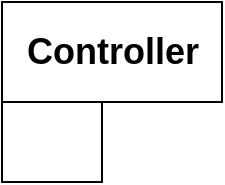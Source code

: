 <mxfile version="20.3.0" type="device" pages="4"><diagram id="6fdVeGGxPZwCLcbnFA-t" name="Controller"><mxGraphModel dx="2862" dy="3134" grid="1" gridSize="10" guides="1" tooltips="1" connect="1" arrows="1" fold="1" page="0" pageScale="1" pageWidth="827" pageHeight="1169" background="none" math="0" shadow="0"><root><mxCell id="0"/><mxCell id="1" parent="0"/><mxCell id="6jAA39fVuEqdYuaJ9w90-14" value="" style="swimlane;startSize=0;fontSize=14;" vertex="1" collapsed="1" parent="1"><mxGeometry x="-880" y="-2100" width="50" height="40" as="geometry"><mxRectangle x="-880" y="-2100" width="1650" height="1300" as="alternateBounds"/></mxGeometry></mxCell><mxCell id="node2" value="&lt;p style=&quot;margin:0px;margin-top:4px;text-align:center;&quot;&gt;&lt;i&gt;&amp;lt;&amp;lt;abstract&amp;gt;&amp;gt;&lt;/i&gt;&lt;b&gt;&lt;br&gt;&lt;/b&gt;&lt;/p&gt;&lt;p style=&quot;margin:0px;margin-top:4px;text-align:center;&quot;&gt;&lt;b&gt;Controller&amp;lt;T&amp;gt;&lt;/b&gt;&lt;/p&gt;&lt;hr size=&quot;1&quot;&gt;&lt;p style=&quot;margin:0 0 0 4px;line-height:1.6;&quot;&gt;# Controller(T): &lt;/p&gt;&lt;hr size=&quot;1&quot;&gt;&lt;p style=&quot;margin:0 0 0 4px;line-height:1.6;&quot;&gt;# view: T&lt;/p&gt;&lt;hr size=&quot;1&quot;&gt;&lt;p style=&quot;margin:0 0 0 4px;line-height:1.6;&quot;&gt;+ setVisible(boolean): void&lt;br&gt;+ getView(): T&lt;/p&gt;" style="verticalAlign=top;align=left;overflow=fill;fontSize=14;fontFamily=Helvetica;html=1;rounded=0;shadow=0;comic=0;labelBackgroundColor=none;strokeWidth=1;" parent="6jAA39fVuEqdYuaJ9w90-14" vertex="1"><mxGeometry x="880" y="170" width="170" height="205" as="geometry"/></mxCell><mxCell id="6jAA39fVuEqdYuaJ9w90-4" style="edgeStyle=orthogonalEdgeStyle;rounded=0;orthogonalLoop=1;jettySize=auto;html=1;exitX=0.5;exitY=0;exitDx=0;exitDy=0;entryX=0.5;entryY=1;entryDx=0;entryDy=0;fontSize=14;" edge="1" parent="6jAA39fVuEqdYuaJ9w90-14" source="node7" target="node2"><mxGeometry relative="1" as="geometry"><Array as="points"><mxPoint x="181" y="420"/><mxPoint x="965" y="420"/></Array></mxGeometry></mxCell><mxCell id="node7" value="&lt;p style=&quot;margin:0px;margin-top:4px;text-align:center;&quot;&gt;&lt;b style=&quot;background-color: initial;&quot;&gt;GameChoiceController&lt;/b&gt;&lt;br&gt;&lt;/p&gt;&lt;hr size=&quot;1&quot;&gt;&lt;p style=&quot;margin:0 0 0 4px;line-height:1.6;&quot;&gt;+ GameChoiceController(): &lt;/p&gt;&lt;hr size=&quot;1&quot;&gt;&lt;p style=&quot;margin:0 0 0 4px;line-height:1.6;&quot;&gt;-&lt;span style=&quot;background-color: initial;&quot;&gt;&amp;nbsp;createNewGame(GameMode): void&lt;/span&gt;&lt;/p&gt;" style="verticalAlign=top;align=left;overflow=fill;fontSize=14;fontFamily=Helvetica;html=1;rounded=0;shadow=0;comic=0;labelBackgroundColor=none;strokeWidth=1;" parent="6jAA39fVuEqdYuaJ9w90-14" vertex="1"><mxGeometry x="40" y="450" width="282" height="120" as="geometry"/></mxCell><mxCell id="node1" value="&lt;p style=&quot;margin:0px;margin-top:4px;text-align:center;&quot;&gt;&lt;i&gt;&amp;lt;&amp;lt;enumeration&amp;gt;&amp;gt;&lt;/i&gt;&lt;br&gt;&lt;b&gt;GameMode&lt;/b&gt;&lt;/p&gt;&lt;hr size=&quot;1&quot;&gt;&lt;p style=&quot;margin:0 0 0 4px;line-height:1.6;&quot;&gt;-&lt;span style=&quot;background-color: initial;&quot;&gt;&amp;nbsp;GameMode():&lt;/span&gt;&lt;/p&gt;&lt;hr size=&quot;1&quot;&gt;&lt;p style=&quot;margin:0 0 0 4px;line-height:1.6;&quot;&gt;+ MEME_RULES: &lt;br&gt;+ SEVENO_RULES: &lt;br&gt;+ CLASSIC_RULES: &lt;/p&gt;&lt;hr size=&quot;1&quot;&gt;&lt;p style=&quot;margin:0 0 0 4px;line-height:1.6;&quot;&gt;+ values(): GameMode[]&lt;br&gt;+ valueOf(String): GameMode&lt;/p&gt;" style="verticalAlign=top;align=left;overflow=fill;fontSize=14;fontFamily=Helvetica;html=1;rounded=0;shadow=0;comic=0;labelBackgroundColor=none;strokeWidth=1;" parent="6jAA39fVuEqdYuaJ9w90-14" vertex="1"><mxGeometry x="75.25" y="611" width="211.5" height="229" as="geometry"/></mxCell><mxCell id="6jAA39fVuEqdYuaJ9w90-12" style="edgeStyle=orthogonalEdgeStyle;rounded=0;orthogonalLoop=1;jettySize=auto;html=1;exitX=0.5;exitY=0;exitDx=0;exitDy=0;entryX=0.5;entryY=1;entryDx=0;entryDy=0;fontSize=14;" edge="1" parent="6jAA39fVuEqdYuaJ9w90-14" source="node4" target="node2"><mxGeometry relative="1" as="geometry"><Array as="points"><mxPoint x="1470" y="420"/><mxPoint x="965" y="420"/></Array></mxGeometry></mxCell><mxCell id="node4" value="&lt;p style=&quot;margin:0px;margin-top:4px;text-align:center;&quot;&gt;&lt;b&gt;GamePanelController&lt;/b&gt;&lt;/p&gt;&lt;hr size=&quot;1&quot;&gt;&lt;p style=&quot;margin:0 0 0 4px;line-height:1.6;&quot;&gt;+ GamePanelController(GameMode, ViewPlayer[]): &lt;/p&gt;&lt;hr size=&quot;1&quot;&gt;&lt;p style=&quot;margin:0 0 0 4px;line-height:1.6;&quot;&gt;- hasFinishedDrawing: boolean&lt;br&gt;- gameTable: UnoGameTable&lt;br&gt;- exposeAnimation: Animation&lt;/p&gt;&lt;hr size=&quot;1&quot;&gt;&lt;p style=&quot;margin:0 0 0 4px;line-height:1.6;&quot;&gt;+ quitGame(): void&lt;/p&gt;&lt;p style=&quot;margin:0 0 0 4px;line-height:1.6;&quot;&gt;&lt;span style=&quot;background-color: initial;&quot;&gt;+ drawOutCard(ViewPlayer): void&lt;/span&gt;&lt;br&gt;&lt;/p&gt;&lt;p style=&quot;margin:0 0 0 4px;line-height:1.6;&quot;&gt;+ startGame(): void&lt;br&gt;- playCardBranch(ViewCard): void&lt;br&gt;- viewPlayerClick(MouseEvent): void&lt;/p&gt;&lt;p style=&quot;margin:0 0 0 4px;line-height:1.6;&quot;&gt;- skipTurnBranch(Player): void&lt;br&gt;- shoutUnoBranch(Player): void&lt;br&gt;&lt;/p&gt;&amp;nbsp;- exposeBranch(ViewPlayer[], Point): void&lt;br&gt;&lt;p style=&quot;margin: 0px 0px 0px 4px; line-height: 1.6;&quot;&gt;- playersTurn(): boolean&lt;br&gt;- tryCardActionPerformance(OptionsBuilder): void&lt;/p&gt;&lt;p style=&quot;margin: 0px 0px 0px 4px; line-height: 1.6;&quot;&gt;- drawCardBranch(ViewPlayer): void&lt;br&gt;- continueBranch(Point): void&lt;br&gt;&lt;/p&gt;" style="verticalAlign=top;align=left;overflow=fill;fontSize=14;fontFamily=Helvetica;html=1;rounded=0;shadow=0;comic=0;labelBackgroundColor=none;strokeWidth=1;" parent="6jAA39fVuEqdYuaJ9w90-14" vertex="1"><mxGeometry x="1300" y="440" width="340" height="460" as="geometry"/></mxCell><mxCell id="6jAA39fVuEqdYuaJ9w90-8" style="edgeStyle=orthogonalEdgeStyle;rounded=0;orthogonalLoop=1;jettySize=auto;html=1;exitX=0.5;exitY=0;exitDx=0;exitDy=0;entryX=0.5;entryY=1;entryDx=0;entryDy=0;fontSize=14;" edge="1" parent="6jAA39fVuEqdYuaJ9w90-14" source="node9" target="node2"><mxGeometry relative="1" as="geometry"><Array as="points"><mxPoint x="502" y="420"/><mxPoint x="965" y="420"/></Array></mxGeometry></mxCell><mxCell id="node9" value="&lt;p style=&quot;margin:0px;margin-top:4px;text-align:center;&quot;&gt;&lt;b style=&quot;background-color: initial;&quot;&gt;MainFrameController&lt;/b&gt;&lt;br&gt;&lt;/p&gt;&lt;hr size=&quot;1&quot;&gt;&lt;p style=&quot;margin:0 0 0 4px;line-height:1.6;&quot;&gt;- MainFrameController(): &lt;/p&gt;&lt;hr size=&quot;1&quot;&gt;&lt;p style=&quot;margin:0 0 0 4px;line-height:1.6;&quot;&gt;-&amp;nbsp;&lt;u&gt;instance&lt;/u&gt;: MainFrameController&lt;br&gt;&lt;/p&gt;&lt;p style=&quot;margin:0 0 0 4px;line-height:1.6;&quot;&gt;- imagesPath: String&lt;br&gt;&lt;/p&gt;&lt;p style=&quot;margin:0 0 0 4px;line-height:1.6;&quot;&gt;- startingMenuController: StartingMenuController&lt;br&gt;- profileController: ProfilePanelController&lt;br&gt;- gameController: GamePanelController&lt;br&gt;- settingsController: SettingsController&lt;br&gt;&lt;/p&gt;&lt;p style=&quot;margin:0 0 0 4px;line-height:1.6;&quot;&gt;- gameChoiceController: GameChoiceController&lt;br&gt;&lt;/p&gt;&lt;p style=&quot;margin:0 0 0 4px;line-height:1.6;&quot;&gt;- currentPanel: Panels&lt;br&gt;&lt;/p&gt;&lt;p style=&quot;margin:0 0 0 4px;line-height:1.6;&quot;&gt;- viewPlayer: ViewPlayer&lt;br&gt;&lt;/p&gt;&lt;hr size=&quot;1&quot;&gt;&lt;p style=&quot;margin:0 0 0 4px;line-height:1.6;&quot;&gt;+&amp;nbsp;&lt;u&gt;getInstance&lt;/u&gt;(): MainFrameController&lt;br&gt;&lt;/p&gt;&lt;p style=&quot;margin:0 0 0 4px;line-height:1.6;&quot;&gt;+ createNewGame(GameMode): void&lt;br&gt;+ getViewPlayer(): ViewPlayer&lt;br&gt;+ setViewPlayer(ViewPlayer): void&lt;br&gt;+ quitGame(): void&lt;br&gt;+ closeWindow(): void&lt;br&gt;+ setVisiblePanel(Panels): void&lt;br&gt;+ setSettingsReturnPanel(): void&lt;/p&gt;&lt;p style=&quot;margin:0 0 0 4px;line-height:1.6;&quot;&gt;- initializeMainFrameController(): void&lt;br&gt;&lt;/p&gt;&lt;p style=&quot;margin:0 0 0 4px;line-height:1.6;&quot;&gt;- confirmDispose(): boolean&lt;br&gt;&lt;/p&gt;" style="verticalAlign=top;align=left;overflow=fill;fontSize=14;fontFamily=Helvetica;html=1;rounded=0;shadow=0;comic=0;labelBackgroundColor=none;strokeWidth=1;" parent="6jAA39fVuEqdYuaJ9w90-14" vertex="1"><mxGeometry x="352" y="450" width="301" height="520" as="geometry"/></mxCell><mxCell id="node5" value="&lt;p style=&quot;margin:0px;margin-top:4px;text-align:center;&quot;&gt;&lt;i&gt;&amp;lt;&amp;lt;enumeration&amp;gt;&amp;gt;&lt;/i&gt;&lt;br&gt;&lt;b&gt;Panels&lt;/b&gt;&lt;/p&gt;&lt;hr size=&quot;1&quot;&gt;&lt;p style=&quot;margin:0 0 0 4px;line-height:1.6;&quot;&gt;- Panels(): &lt;/p&gt;&lt;hr size=&quot;1&quot;&gt;&lt;p style=&quot;margin:0 0 0 4px;line-height:1.6;&quot;&gt;+ SETTINGS: &lt;br&gt;+ GAME: &lt;br&gt;+ STARTMENU: &lt;br&gt;+ GAMECHOICE: &lt;br&gt;+ PROFILE: &lt;/p&gt;&lt;hr size=&quot;1&quot;&gt;&lt;p style=&quot;margin:0 0 0 4px;line-height:1.6;&quot;&gt;+ values(): Panels[]&lt;br&gt;+ valueOf(String): Panels&lt;/p&gt;" style="verticalAlign=top;align=left;overflow=fill;fontSize=14;fontFamily=Helvetica;html=1;rounded=0;shadow=0;comic=0;labelBackgroundColor=none;strokeWidth=1;" parent="6jAA39fVuEqdYuaJ9w90-14" vertex="1"><mxGeometry x="412" y="1019" width="181" height="271" as="geometry"/></mxCell><mxCell id="6jAA39fVuEqdYuaJ9w90-11" style="edgeStyle=orthogonalEdgeStyle;rounded=0;orthogonalLoop=1;jettySize=auto;html=1;exitX=0.5;exitY=0;exitDx=0;exitDy=0;entryX=0.5;entryY=1;entryDx=0;entryDy=0;fontSize=14;" edge="1" parent="6jAA39fVuEqdYuaJ9w90-14" source="node3" target="node2"><mxGeometry relative="1" as="geometry"><Array as="points"><mxPoint x="1090" y="790"/><mxPoint x="1090" y="730"/><mxPoint x="1270" y="730"/><mxPoint x="1270" y="420"/><mxPoint x="965" y="420"/></Array></mxGeometry></mxCell><mxCell id="node3" value="&lt;p style=&quot;margin:0px;margin-top:4px;text-align:center;&quot;&gt;&lt;b&gt;ProfilePanelController&lt;/b&gt;&lt;/p&gt;&lt;hr size=&quot;1&quot;&gt;&lt;p style=&quot;margin:0 0 0 4px;line-height:1.6;&quot;&gt;+ ProfilePanelController(): &lt;/p&gt;&lt;hr size=&quot;1&quot;&gt;&lt;p style=&quot;margin:0 0 0 4px;line-height:1.6;&quot;&gt;- returnPanel: Panels&lt;/p&gt;&lt;hr size=&quot;1&quot;&gt;&lt;p style=&quot;margin:0 0 0 4px;line-height:1.6;&quot;&gt;+ getSmallPanel(): JPanel&lt;br&gt;&lt;/p&gt;&lt;p style=&quot;margin:0 0 0 4px;line-height:1.6;&quot;&gt;+ setReturnPanel(Panels): void&lt;br&gt;+ setVisible(boolean): void&lt;br&gt;&lt;/p&gt;&lt;p style=&quot;margin:0 0 0 4px;line-height:1.6;&quot;&gt;- registrate(RegistrationPanel, JTextField, JTextField): void&lt;br&gt;- login(LoginPanel, JTextField, JTextField): void&lt;br&gt;- update(UpdatePanel, JTextField, JTextField): void&lt;br&gt;- getSave(InputPanel): CustomMouseAdapter&lt;br&gt;&lt;br&gt;&lt;/p&gt;" style="verticalAlign=top;align=left;overflow=fill;fontSize=14;fontFamily=Helvetica;html=1;rounded=0;shadow=0;comic=0;labelBackgroundColor=none;strokeWidth=1;" parent="6jAA39fVuEqdYuaJ9w90-14" vertex="1"><mxGeometry x="770" y="790" width="460" height="280" as="geometry"/></mxCell><mxCell id="6jAA39fVuEqdYuaJ9w90-9" style="edgeStyle=orthogonalEdgeStyle;rounded=0;orthogonalLoop=1;jettySize=auto;html=1;exitX=0.5;exitY=0;exitDx=0;exitDy=0;entryX=0.5;entryY=1;entryDx=0;entryDy=0;fontSize=14;" edge="1" parent="6jAA39fVuEqdYuaJ9w90-14" source="node0" target="node2"><mxGeometry relative="1" as="geometry"><Array as="points"><mxPoint x="866" y="420"/><mxPoint x="965" y="420"/></Array></mxGeometry></mxCell><mxCell id="node0" value="&lt;p style=&quot;margin:0px;margin-top:4px;text-align:center;&quot;&gt;&lt;b&gt;SettingsController&lt;/b&gt;&lt;/p&gt;&lt;hr size=&quot;1&quot;&gt;&lt;p style=&quot;margin:0 0 0 4px;line-height:1.6;&quot;&gt;+ SettingsController(): &lt;/p&gt;&lt;hr size=&quot;1&quot;&gt;&lt;p style=&quot;margin:0 0 0 4px;line-height:1.6;&quot;&gt;- returnPanel: Panels&lt;br&gt;- deckChanges: DeckColor&lt;/p&gt;&lt;hr size=&quot;1&quot;&gt;&lt;p style=&quot;margin:0 0 0 4px;line-height:1.6;&quot;&gt;+ setReturnPanel(Panels): void&lt;br&gt;+ refreshSettings(): void&lt;/p&gt;&lt;p style=&quot;margin:0 0 0 4px;line-height:1.6;&quot;&gt;- addButtonsListeners(): void&lt;br&gt;&lt;/p&gt;&lt;p style=&quot;margin:0 0 0 4px;line-height:1.6;&quot;&gt;- saveConfig(): void&lt;br&gt;&lt;/p&gt;&lt;p style=&quot;margin:0 0 0 4px;line-height:1.6;&quot;&gt;- changeDeckBack(DeckColor): void&lt;br&gt;&lt;/p&gt;&lt;p style=&quot;margin:0 0 0 4px;line-height:1.6;&quot;&gt;- addChangeableIconListeners(): void&lt;br&gt;&lt;/p&gt;" style="verticalAlign=top;align=left;overflow=fill;fontSize=14;fontFamily=Helvetica;html=1;rounded=0;shadow=0;comic=0;labelBackgroundColor=none;strokeWidth=1;" parent="6jAA39fVuEqdYuaJ9w90-14" vertex="1"><mxGeometry x="693" y="450" width="347" height="290" as="geometry"/></mxCell><mxCell id="6jAA39fVuEqdYuaJ9w90-10" style="edgeStyle=orthogonalEdgeStyle;rounded=0;orthogonalLoop=1;jettySize=auto;html=1;exitX=0.5;exitY=0;exitDx=0;exitDy=0;entryX=0.5;entryY=1;entryDx=0;entryDy=0;fontSize=14;" edge="1" parent="6jAA39fVuEqdYuaJ9w90-14" source="node6" target="node2"><mxGeometry relative="1" as="geometry"><Array as="points"><mxPoint x="1155" y="420"/><mxPoint x="965" y="420"/></Array></mxGeometry></mxCell><mxCell id="node6" value="&lt;p style=&quot;margin:0px;margin-top:4px;text-align:center;&quot;&gt;&lt;b&gt;StartingMenuController&lt;/b&gt;&lt;/p&gt;&lt;hr size=&quot;1&quot;/&gt;&lt;p style=&quot;margin:0 0 0 4px;line-height:1.6;&quot;&gt;+ StartingMenuController(): &lt;/p&gt;" style="verticalAlign=top;align=left;overflow=fill;fontSize=14;fontFamily=Helvetica;html=1;rounded=0;shadow=0;comic=0;labelBackgroundColor=none;strokeWidth=1;" parent="6jAA39fVuEqdYuaJ9w90-14" vertex="1"><mxGeometry x="1060" y="450" width="190" height="60" as="geometry"/></mxCell><mxCell id="edge5" value="" style="html=1;rounded=1;edgeStyle=orthogonalEdgeStyle;dashed=0;startArrow=circlePlus;startFill=0;endArrow=none;strokeColor=#820000;exitX=0.500;exitY=0.000;exitDx=0;exitDy=0;entryX=0.500;entryY=1.000;entryDx=0;entryDy=0;" parent="6jAA39fVuEqdYuaJ9w90-14" source="node1" target="node7" edge="1"><mxGeometry width="50" height="50" relative="1" as="geometry"><Array as="points"/></mxGeometry></mxCell><mxCell id="edge4" value="" style="html=1;rounded=1;edgeStyle=orthogonalEdgeStyle;dashed=0;startArrow=circlePlus;startFill=0;endArrow=none;strokeColor=#820000;exitX=0.500;exitY=0.000;exitDx=0;exitDy=0;entryX=0.500;entryY=1.000;entryDx=0;entryDy=0;" parent="6jAA39fVuEqdYuaJ9w90-14" source="node5" target="node9" edge="1"><mxGeometry width="50" height="50" relative="1" as="geometry"><Array as="points"/></mxGeometry></mxCell><mxCell id="6jAA39fVuEqdYuaJ9w90-1" value="&lt;b&gt;&lt;font style=&quot;font-size: 14px;&quot;&gt;Container&lt;/font&gt;&lt;/b&gt;" style="html=1;" vertex="1" parent="6jAA39fVuEqdYuaJ9w90-14"><mxGeometry x="880" y="50" width="170" height="50" as="geometry"/></mxCell><mxCell id="6jAA39fVuEqdYuaJ9w90-2" style="edgeStyle=orthogonalEdgeStyle;rounded=0;orthogonalLoop=1;jettySize=auto;html=1;entryX=0.5;entryY=1;entryDx=0;entryDy=0;fontSize=14;" edge="1" parent="6jAA39fVuEqdYuaJ9w90-14" source="node2" target="6jAA39fVuEqdYuaJ9w90-1"><mxGeometry relative="1" as="geometry"/></mxCell><mxCell id="IboU1vCN92SX8eZBgh2U-1" value="" style="group" vertex="1" connectable="0" parent="6jAA39fVuEqdYuaJ9w90-14"><mxGeometry x="60" y="50" width="190" height="94" as="geometry"/></mxCell><mxCell id="6jAA39fVuEqdYuaJ9w90-17" value="" style="swimlane;startSize=0;" vertex="1" collapsed="1" parent="IboU1vCN92SX8eZBgh2U-1"><mxGeometry y="54" width="50" height="40" as="geometry"><mxRectangle x="1410" y="-370" width="1450" height="950" as="alternateBounds"/></mxGeometry></mxCell><mxCell id="6jAA39fVuEqdYuaJ9w90-18" value="&lt;p style=&quot;margin:0px;margin-top:4px;text-align:center;&quot;&gt;&lt;b&gt;AudioManager&lt;/b&gt;&lt;/p&gt;&lt;hr size=&quot;1&quot;&gt;&lt;p style=&quot;margin:0 0 0 4px;line-height:1.6;&quot;&gt;- AudioManager(): &lt;/p&gt;&lt;hr size=&quot;1&quot;&gt;&lt;p style=&quot;margin:0 0 0 4px;line-height:1.6;&quot;&gt;-&amp;nbsp;&lt;u&gt;instance&lt;/u&gt;: AudioManager&lt;br&gt;&lt;/p&gt;&lt;p style=&quot;margin:0 0 0 4px;line-height:1.6;&quot;&gt;- effectsTrack: Clip&lt;br&gt;- audioTrack: Clip&lt;br&gt;&lt;/p&gt;&lt;p style=&quot;margin:0 0 0 4px;line-height:1.6;&quot;&gt;- convert: Function&amp;lt;Integer, Float&amp;gt;&lt;br&gt;- pathAudio: String&lt;br&gt;- folder: String&lt;br&gt;&lt;/p&gt;&lt;hr size=&quot;1&quot;&gt;&lt;p style=&quot;margin:0 0 0 4px;line-height:1.6;&quot;&gt;+&amp;nbsp;&lt;u&gt;getInstance&lt;/u&gt;(): AudioManager&lt;br&gt;&lt;/p&gt;&lt;p style=&quot;margin:0 0 0 4px;line-height:1.6;&quot;&gt;+ setAudio(Musics): void&lt;br&gt;+ stopEffect(): void&lt;br&gt;+ setEffect(Effect): void&lt;br&gt;+ setEffect(Effect, int): void&lt;br&gt;+ setFolder(String): void&lt;br&gt;- getPathAudio(String, String): String&lt;/p&gt;&lt;p style=&quot;margin:0 0 0 4px;line-height:1.6;&quot;&gt;- getCommonAudioFile(String): File&lt;br&gt;- getSpecificAudioFile(String): File&lt;br&gt;&lt;/p&gt;&lt;p style=&quot;margin:0 0 0 4px;line-height:1.6;&quot;&gt;- getAudioFile(String): File&lt;br&gt;&lt;/p&gt;" style="verticalAlign=top;align=left;overflow=fill;fontSize=14;fontFamily=Helvetica;html=1;rounded=0;shadow=0;comic=0;labelBackgroundColor=none;strokeWidth=1;" vertex="1" parent="6jAA39fVuEqdYuaJ9w90-17"><mxGeometry x="270" y="40" width="250" height="460" as="geometry"/></mxCell><mxCell id="6jAA39fVuEqdYuaJ9w90-19" value="&lt;p style=&quot;margin:0px;margin-top:4px;text-align:center;&quot;&gt;&lt;b&gt;Config&lt;/b&gt;&lt;/p&gt;&lt;hr size=&quot;1&quot;&gt;&lt;p style=&quot;margin:0 0 0 4px;line-height:1.6;&quot;&gt;+ Config(): &lt;/p&gt;&lt;hr size=&quot;1&quot;&gt;&lt;p style=&quot;margin:0 0 0 4px;line-height:1.6;&quot;&gt;+ &lt;u&gt;DEFAULT_ICON_PATH&lt;/u&gt;: String&lt;br&gt;&lt;/p&gt;&lt;p style=&quot;margin:0 0 0 4px;line-height:1.6;&quot;&gt;+ &lt;u&gt;scalingPercentage&lt;/u&gt;: double&lt;br&gt;+ &lt;u&gt;loggedPlayer&lt;/u&gt;: HumanPlayer&lt;br&gt;+ &lt;u&gt;graphicQuality&lt;/u&gt;: GraphicQuality&lt;br&gt;+ &lt;u&gt;effectsVolume&lt;/u&gt;: int&lt;br&gt;+ &lt;u&gt;deckStyle&lt;/u&gt;: DeckColor&lt;br&gt;+ &lt;u&gt;musicVolume&lt;/u&gt;: int&lt;br&gt;+ &lt;u&gt;savedIconPath&lt;/u&gt;: String&lt;/p&gt;&lt;hr size=&quot;1&quot;&gt;&lt;p style=&quot;margin:0 0 0 4px;line-height:1.6;&quot;&gt;+ &lt;u&gt;setHashMap&lt;/u&gt;(HashMap&amp;lt;Object, Object&amp;gt;): void&lt;br&gt;+ &lt;u&gt;assignDefaultValues&lt;/u&gt;(): void&lt;br&gt;+ &lt;u&gt;refreshScalingPercentage&lt;/u&gt;(): void&lt;br&gt;+ &lt;u&gt;getSettings&lt;/u&gt;(): HashMap&amp;lt;Object, Object&amp;gt;&lt;br&gt;+ &lt;u&gt;storeConfig&lt;/u&gt;(): void&lt;br&gt;+ &lt;u&gt;getPlayerConfig&lt;/u&gt;(HumanPlayer): HashMap&amp;lt;Object, Object&amp;gt;&lt;br&gt;+ &lt;u&gt;getDefaultSettings&lt;/u&gt;(): HashMap&amp;lt;Object, Object&amp;gt;&lt;/p&gt;&lt;p style=&quot;margin:0 0 0 4px;line-height:1.6;&quot;&gt;- &lt;u&gt;getHashMap&lt;/u&gt;(int, int, DeckColor, GraphicQuality, String): HashMap&amp;lt;Object, Object&amp;gt;&lt;br&gt;&lt;/p&gt;" style="verticalAlign=top;align=left;overflow=fill;fontSize=14;fontFamily=Helvetica;html=1;rounded=0;shadow=0;comic=0;labelBackgroundColor=none;strokeWidth=1;" vertex="1" parent="6jAA39fVuEqdYuaJ9w90-17"><mxGeometry x="560" y="40" width="560" height="460" as="geometry"/></mxCell><mxCell id="6jAA39fVuEqdYuaJ9w90-20" value="&lt;p style=&quot;margin:0px;margin-top:4px;text-align:center;&quot;&gt;&lt;b&gt;DataAccessManager&lt;/b&gt;&lt;/p&gt;&lt;hr size=&quot;1&quot;&gt;&lt;p style=&quot;margin:0 0 0 4px;line-height:1.6;&quot;&gt;+ DataAccessManager(): &lt;/p&gt;&lt;hr size=&quot;1&quot;&gt;&lt;p style=&quot;margin:0 0 0 4px;line-height:1.6;&quot;&gt;&lt;u&gt;- PLAYER_CONFIG_JSON&lt;/u&gt;: String&lt;br&gt;&lt;u&gt;- INIT_JSON&lt;/u&gt;: String&lt;/p&gt;&lt;hr size=&quot;1&quot;&gt;&lt;p style=&quot;margin:0 0 0 4px;line-height:1.6;&quot;&gt;+ getModelProfile(String): HumanPlayer&lt;br&gt;+ loadInitOrDefault(): boolean&lt;br&gt;+ updateProfile(HumanPlayer, String, String): boolean&lt;br&gt;+ saveModelProfile(HumanPlayer): boolean&lt;br&gt;+ savePlayerConfig(HumanPlayer): boolean&lt;br&gt;+ saveInit(HumanPlayer): boolean&lt;br&gt;+ loadPlayerProfile(String): boolean&lt;br&gt;+ updatePlayerConfig(HumanPlayer, String): boolean&lt;br&gt;+ saveProfile(HumanPlayer): boolean&lt;br&gt;+ updateModelProfile(String, String): boolean&lt;/p&gt;&lt;p style=&quot;margin:0 0 0 4px;line-height:1.6;&quot;&gt;- loadConfig(HashMap&amp;lt;Object, Object&amp;gt;): void&lt;br&gt;&lt;/p&gt;&lt;p style=&quot;margin:0 0 0 4px;line-height:1.6;&quot;&gt;- loadInit(): boolean&lt;br&gt;&lt;/p&gt;" style="verticalAlign=top;align=left;overflow=fill;fontSize=14;fontFamily=Helvetica;html=1;rounded=0;shadow=0;comic=0;labelBackgroundColor=none;strokeWidth=1;" vertex="1" parent="6jAA39fVuEqdYuaJ9w90-17"><mxGeometry x="270" y="530" width="422" height="411" as="geometry"/></mxCell><mxCell id="6jAA39fVuEqdYuaJ9w90-21" value="&lt;p style=&quot;margin:0px;margin-top:4px;text-align:center;&quot;&gt;&lt;i&gt;&amp;lt;&amp;lt;enumeration&amp;gt;&amp;gt;&lt;/i&gt;&lt;br&gt;&lt;b&gt;Effect&lt;/b&gt;&lt;/p&gt;&lt;hr size=&quot;1&quot;&gt;&lt;p style=&quot;margin:0 0 0 4px;line-height:1.6;&quot;&gt;- Effect(): &lt;/p&gt;&lt;hr size=&quot;1&quot;&gt;&lt;p style=&quot;margin:0 0 0 4px;line-height:1.6;&quot;&gt;+ ERROR: &lt;br&gt;+ WIN: &lt;br&gt;+ GREEN: &lt;br&gt;+ NOT_VALID: &lt;br&gt;+ LOSS: &lt;br&gt;+ AUDIO_TEST: &lt;br&gt;+ DRAW: &lt;br&gt;+ REVERSE: &lt;br&gt;+ YELLOW: &lt;br&gt;+ PLAY: &lt;br&gt;+ RED: &lt;br&gt;+ SKIP: &lt;br&gt;+ FLIP: &lt;br&gt;+ BLUE: &lt;br&gt;+ WILD_DRAW: &lt;br&gt;+ UNO: &lt;br&gt;+ CLICK: &lt;br&gt;+ DRAW_CARD: &lt;/p&gt;&lt;hr size=&quot;1&quot;&gt;&lt;p style=&quot;margin:0 0 0 4px;line-height:1.6;&quot;&gt;+ valueOf(String): Effect&lt;br&gt;+ values(): Effect[]&lt;/p&gt;" style="verticalAlign=top;align=left;overflow=fill;fontSize=14;fontFamily=Helvetica;html=1;rounded=0;shadow=0;comic=0;labelBackgroundColor=none;strokeWidth=1;" vertex="1" parent="6jAA39fVuEqdYuaJ9w90-17"><mxGeometry x="50" y="270" width="163" height="560" as="geometry"/></mxCell><mxCell id="6jAA39fVuEqdYuaJ9w90-22" value="&lt;p style=&quot;margin:0px;margin-top:4px;text-align:center;&quot;&gt;&lt;b&gt;JsonFileManager&lt;/b&gt;&lt;/p&gt;&lt;hr size=&quot;1&quot;&gt;&lt;p style=&quot;margin:0 0 0 4px;line-height:1.6;&quot;&gt;+ JsonFileManager(): &lt;/p&gt;&lt;hr size=&quot;1&quot;&gt;&lt;p style=&quot;margin:0 0 0 4px;line-height:1.6;&quot;&gt;+ writeJson(List&amp;lt;HashMap&amp;lt;Object, Object&amp;gt;&amp;gt;, String): boolean&lt;br&gt;+ readJson(String): ArrayList&amp;lt;HashMap&amp;lt;Object, Object&amp;gt;&amp;gt;&lt;br&gt;+ overWriteJson(List&amp;lt;HashMap&amp;lt;Object, Object&amp;gt;&amp;gt;, String): boolean&lt;/p&gt;&lt;p style=&quot;margin:0 0 0 4px;line-height:1.6;&quot;&gt;- read(String): JSONArray&lt;br&gt;- write(JSONArray, String): boolean&lt;br&gt;- jsonToHashMap(JSONObject): HashMap&amp;lt;Object, Object&amp;gt;&lt;br&gt;&lt;/p&gt;" style="verticalAlign=top;align=left;overflow=fill;fontSize=14;fontFamily=Helvetica;html=1;rounded=0;shadow=0;comic=0;labelBackgroundColor=none;strokeWidth=1;" vertex="1" parent="6jAA39fVuEqdYuaJ9w90-17"><mxGeometry x="740" y="711" width="473" height="230" as="geometry"/></mxCell><mxCell id="6jAA39fVuEqdYuaJ9w90-23" value="&lt;p style=&quot;margin:0px;margin-top:4px;text-align:center;&quot;&gt;&lt;i&gt;&amp;lt;&amp;lt;enumeration&amp;gt;&amp;gt;&lt;/i&gt;&lt;br&gt;&lt;b&gt;KEYS&lt;/b&gt;&lt;/p&gt;&lt;hr size=&quot;1&quot;&gt;&lt;p style=&quot;margin:0 0 0 4px;line-height:1.6;&quot;&gt;- KEYS(String): &lt;/p&gt;&lt;hr size=&quot;1&quot;&gt;&lt;p style=&quot;margin:0 0 0 4px;line-height:1.6;&quot;&gt;+ EFFECTS_VOLUME:&lt;br&gt;+ MUSIC_VOLUME: &lt;br&gt;+ LOGGED_PLAYER: &lt;br&gt;+ DECK_STYLE: &lt;br&gt;+ CONFIG: &lt;br&gt;+ SAVED_ICON_PATH: &lt;br&gt;+ GRAPHIC_QUALITY: &lt;/p&gt;&lt;p style=&quot;margin:0 0 0 4px;line-height:1.6;&quot;&gt;&lt;br&gt;&lt;/p&gt;&lt;p style=&quot;margin:0 0 0 4px;line-height:1.6;&quot;&gt;+ VALUE: String&lt;br&gt;&lt;/p&gt;&lt;p style=&quot;margin:0 0 0 4px;line-height:1.6;&quot;&gt;&lt;br&gt;&lt;/p&gt;&lt;p style=&quot;margin:0 0 0 4px;line-height:1.6;&quot;&gt;+ valueOf(String): KEYS&lt;br&gt;+ values(): KEYS[]&lt;/p&gt;" style="verticalAlign=top;align=left;overflow=fill;fontSize=14;fontFamily=Helvetica;html=1;rounded=0;shadow=0;comic=0;labelBackgroundColor=none;strokeWidth=1;" vertex="1" parent="6jAA39fVuEqdYuaJ9w90-17"><mxGeometry x="1170.1" y="76.75" width="238" height="386.5" as="geometry"/></mxCell><mxCell id="6jAA39fVuEqdYuaJ9w90-24" value="&lt;p style=&quot;margin:0px;margin-top:4px;text-align:center;&quot;&gt;&lt;i&gt;&amp;lt;&amp;lt;enumeration&amp;gt;&amp;gt;&lt;/i&gt;&lt;br&gt;&lt;b&gt;Musics&lt;/b&gt;&lt;/p&gt;&lt;hr size=&quot;1&quot;&gt;&lt;p style=&quot;margin:0 0 0 4px;line-height:1.6;&quot;&gt;- Musics(): &lt;/p&gt;&lt;hr size=&quot;1&quot;&gt;&lt;p style=&quot;margin:0 0 0 4px;line-height:1.6;&quot;&gt;+ CALM_BACKGROUND: &lt;/p&gt;&lt;hr size=&quot;1&quot;&gt;&lt;p style=&quot;margin:0 0 0 4px;line-height:1.6;&quot;&gt;+ values(): Musics[]&lt;br&gt;+ valueOf(String): Musics&lt;/p&gt;" style="verticalAlign=top;align=left;overflow=fill;fontSize=14;fontFamily=Helvetica;html=1;rounded=0;shadow=0;comic=0;labelBackgroundColor=none;strokeWidth=1;" vertex="1" parent="6jAA39fVuEqdYuaJ9w90-17"><mxGeometry x="50" y="40" width="170" height="188" as="geometry"/></mxCell><mxCell id="6jAA39fVuEqdYuaJ9w90-25" value="" style="html=1;rounded=1;edgeStyle=orthogonalEdgeStyle;dashed=0;startArrow=circlePlus;startFill=0;endArrow=none;strokeColor=#820000;exitX=1.000;exitY=0.500;exitDx=0;exitDy=0;entryX=0.000;entryY=0.500;entryDx=0;entryDy=0;" edge="1" parent="6jAA39fVuEqdYuaJ9w90-17" source="6jAA39fVuEqdYuaJ9w90-21" target="6jAA39fVuEqdYuaJ9w90-18"><mxGeometry width="50" height="50" relative="1" as="geometry"><Array as="points"><mxPoint x="230" y="550"/><mxPoint x="230" y="380"/></Array></mxGeometry></mxCell><mxCell id="6jAA39fVuEqdYuaJ9w90-26" value="" style="html=1;rounded=1;edgeStyle=orthogonalEdgeStyle;dashed=0;startArrow=circlePlus;startFill=0;endArrow=none;strokeColor=#820000;exitX=0.000;exitY=0.500;exitDx=0;exitDy=0;entryX=1.000;entryY=0.500;entryDx=0;entryDy=0;" edge="1" parent="6jAA39fVuEqdYuaJ9w90-17" source="6jAA39fVuEqdYuaJ9w90-23" target="6jAA39fVuEqdYuaJ9w90-19"><mxGeometry width="50" height="50" relative="1" as="geometry"><Array as="points"/></mxGeometry></mxCell><mxCell id="6jAA39fVuEqdYuaJ9w90-27" value="" style="html=1;rounded=1;edgeStyle=orthogonalEdgeStyle;dashed=0;startArrow=circlePlus;startFill=0;endArrow=none;strokeColor=#820000;exitX=1;exitY=0.5;exitDx=0;exitDy=0;entryX=0;entryY=0.25;entryDx=0;entryDy=0;" edge="1" parent="6jAA39fVuEqdYuaJ9w90-17" source="6jAA39fVuEqdYuaJ9w90-24" target="6jAA39fVuEqdYuaJ9w90-18"><mxGeometry width="50" height="50" relative="1" as="geometry"><Array as="points"><mxPoint x="240" y="134"/><mxPoint x="240" y="265"/></Array></mxGeometry></mxCell><mxCell id="6jAA39fVuEqdYuaJ9w90-28" value="" style="endArrow=none;html=1;rounded=0;exitX=0.008;exitY=0.669;exitDx=0;exitDy=0;exitPerimeter=0;" edge="1" parent="6jAA39fVuEqdYuaJ9w90-17"><mxGeometry width="50" height="50" relative="1" as="geometry"><mxPoint x="1170.004" y="373.319" as="sourcePoint"/><mxPoint x="1408.1" y="373.25" as="targetPoint"/></mxGeometry></mxCell><mxCell id="6jAA39fVuEqdYuaJ9w90-29" value="" style="endArrow=none;html=1;rounded=0;exitX=0.008;exitY=0.669;exitDx=0;exitDy=0;exitPerimeter=0;" edge="1" parent="6jAA39fVuEqdYuaJ9w90-17"><mxGeometry width="50" height="50" relative="1" as="geometry"><mxPoint x="1170.004" y="333.319" as="sourcePoint"/><mxPoint x="1408.1" y="333.25" as="targetPoint"/></mxGeometry></mxCell><mxCell id="6jAA39fVuEqdYuaJ9w90-30" value="&lt;p style=&quot;font-size: 14px; margin: 4px 0px 0px;&quot;&gt;&lt;i&gt;&amp;lt;&amp;lt;package&amp;gt;&amp;gt;&lt;/i&gt;&lt;br&gt;&lt;b&gt;package Controller.Utilities&lt;/b&gt;&lt;/p&gt;" style="html=1;" vertex="1" parent="IboU1vCN92SX8eZBgh2U-1"><mxGeometry width="190" height="54" as="geometry"/></mxCell><mxCell id="6jAA39fVuEqdYuaJ9w90-16" value="&lt;font style=&quot;font-size: 18px;&quot;&gt;&lt;b&gt;Controller&lt;/b&gt;&lt;/font&gt;" style="html=1;fontSize=14;" vertex="1" parent="1"><mxGeometry x="-880" y="-2150" width="110" height="50" as="geometry"/></mxCell></root></mxGraphModel></diagram><diagram id="TnDoLKlGj84joFiQetcF" name="Model"><mxGraphModel dx="4211" dy="3467" grid="1" gridSize="10" guides="1" tooltips="1" connect="1" arrows="1" fold="1" page="1" pageScale="1" pageWidth="827" pageHeight="1169" math="0" shadow="0"><root><mxCell id="0"/><mxCell id="1" parent="0"/><mxCell id="Jc9Ri3gz9FgdMh0GXT-P-49" value="" style="swimlane;startSize=0;" vertex="1" collapsed="1" parent="1"><mxGeometry x="-1070" y="-2110" width="50" height="40" as="geometry"><mxRectangle x="-1070" y="-2110" width="1559" height="740" as="alternateBounds"/></mxGeometry></mxCell><mxCell id="Jc9Ri3gz9FgdMh0GXT-P-50" value="&lt;p style=&quot;margin:0px;margin-top:4px;text-align:center;&quot;&gt;&lt;b&gt;DeckManager&lt;/b&gt;&lt;/p&gt;&lt;hr size=&quot;1&quot;&gt;&lt;p style=&quot;margin:0 0 0 4px;line-height:1.6;&quot;&gt;+ DeckManager(HashMap&amp;lt;Value, Integer&amp;gt;): &lt;br&gt;+ DeckManager(): &lt;/p&gt;&lt;hr size=&quot;1&quot;&gt;&lt;p style=&quot;margin:0 0 0 4px;line-height:1.6;&quot;&gt;+ &lt;u&gt;CLASSIC_RULES_CARD_DISTRIBUTION&lt;/u&gt;: HashMap&amp;lt;Value, Integer&amp;gt;&lt;br&gt;- deck: Stack&amp;lt;Card&amp;gt;&lt;br&gt;- discards: Stack&amp;lt;Card&amp;gt;&lt;/p&gt;&lt;hr size=&quot;1&quot;&gt;&lt;p style=&quot;margin:0 0 0 4px;line-height:1.6;&quot;&gt;+ peekDeck(): Card&lt;br&gt;+ peekDiscards(): Card&lt;/p&gt;&lt;p style=&quot;margin:0 0 0 4px;line-height:1.6;&quot;&gt;+ draw(): Card&lt;br&gt;+ draw(int): ArrayList&amp;lt;Card&amp;gt;&lt;br&gt;+ pushDiscards(Card): void&lt;br&gt;+ getDeck(): Stack&amp;lt;Card&amp;gt;&lt;br&gt;+ size(): int&lt;br&gt;+ shuffle(): void&lt;/p&gt;&lt;p style=&quot;margin:0 0 0 4px;line-height:1.6;&quot;&gt;- re_shuffle(): void&lt;br&gt;&lt;/p&gt;&lt;p style=&quot;margin:0 0 0 4px;line-height:1.6;&quot;&gt;- addManyCards(Color, Value, int): void&lt;br&gt;- createDeck(HashMap&amp;lt;Value, Integer&amp;gt;): void&lt;br&gt;&lt;/p&gt;" style="verticalAlign=top;align=left;overflow=fill;fontSize=14;fontFamily=Helvetica;html=1;rounded=0;shadow=0;comic=0;labelBackgroundColor=none;strokeWidth=1;" vertex="1" parent="Jc9Ri3gz9FgdMh0GXT-P-49"><mxGeometry x="254.5" y="22.5" width="472" height="435" as="geometry"/></mxCell><mxCell id="Jc9Ri3gz9FgdMh0GXT-P-51" value="&lt;p style=&quot;margin:0px;margin-top:4px;text-align:center;&quot;&gt;&lt;b&gt;TurnManager&lt;/b&gt;&lt;/p&gt;&lt;hr size=&quot;1&quot;&gt;&lt;p style=&quot;margin:0 0 0 4px;line-height:1.6;&quot;&gt;+ TurnManager(Card): &lt;/p&gt;&lt;hr size=&quot;1&quot;&gt;&lt;p style=&quot;margin:0 0 0 4px;line-height:1.6;&quot;&gt;- lastCardPlayed: Card&lt;br&gt;- numberOfPlayers: int&lt;br&gt;- increase: int&lt;br&gt;- player: int&lt;/p&gt;&lt;hr size=&quot;1&quot;&gt;&lt;p style=&quot;margin:0 0 0 4px;line-height:1.6;&quot;&gt;+ next(int): int&lt;br&gt;+ getLastCardPlayed(): Card&lt;br&gt;+ antiClockwiseTurn(): boolean&lt;br&gt;+ passTurn(): void&lt;br&gt;+ next(): int&lt;br&gt;+ previous(int): int&lt;br&gt;+ reverseTurn(): void&lt;br&gt;+ previous(): int&lt;br&gt;+ updateLastCardPlayed(Value, Color): void&lt;br&gt;+ getPlayer(): int&lt;br&gt;+ updateLastCardPlayed(Card): void&lt;br&gt;+ setPlayer(int): void&lt;/p&gt;" style="verticalAlign=top;align=left;overflow=fill;fontSize=14;fontFamily=Helvetica;html=1;rounded=0;shadow=0;comic=0;labelBackgroundColor=none;strokeWidth=1;" vertex="1" parent="Jc9Ri3gz9FgdMh0GXT-P-49"><mxGeometry x="1194.5" y="22.5" width="330" height="455" as="geometry"/></mxCell><mxCell id="Jc9Ri3gz9FgdMh0GXT-P-52" value="&lt;p style=&quot;margin:0px;margin-top:4px;text-align:center;&quot;&gt;&lt;b&gt;UnoGameTable&lt;/b&gt;&lt;/p&gt;&lt;hr size=&quot;1&quot;&gt;&lt;p style=&quot;margin:0 0 0 4px;line-height:1.6;&quot;&gt;+ UnoGameTable(Player[], UnoGameRules): &lt;/p&gt;&lt;hr size=&quot;1&quot;&gt;&lt;p style=&quot;margin:0 0 0 4px;line-height:1.6;&quot;&gt;- turnManager: TurnManager&lt;br&gt;- deckManager: DeckManager&lt;br&gt;- win: boolean&lt;br&gt;- ruleManager: UnoGameRules&lt;br&gt;- players: Player[]&lt;/p&gt;&lt;hr size=&quot;1&quot;&gt;&lt;p style=&quot;margin:0 0 0 4px;line-height:1.6;&quot;&gt;+ passTurn(): void&lt;br&gt;+ currentPlayerIndex(): int&lt;br&gt;+ antiClockwiseTurn(): boolean&lt;br&gt;+ getLastCard(): Card&lt;br&gt;+ checkWin(Player): boolean&lt;br&gt;+ playCard(Card): ActionPerformResult&lt;br&gt;+ getPlayers(): Player[]&lt;br&gt;+ performFirstCard(Options): ActionPerformResult&lt;br&gt;+ isExposable(int): boolean&lt;br&gt;+ cardActionPerformance(Options): ActionPerformResult&lt;br&gt;+ hasWin(): boolean&lt;br&gt;+ currentPlayer(): Player&lt;br&gt;+ getDeck(): DeckManager&lt;br&gt;+ getTurnManager(): TurnManager&lt;br&gt;+ drawCard(Player): void&lt;br&gt;+ peekNextCard(): Card&lt;br&gt;+ checkGameWin(Player): boolean&lt;br&gt;+ startGame(): ActionPerformResult&lt;br&gt;+ getCurrentPlayerPLayableCards(): List&amp;lt;Card&amp;gt;&lt;br&gt;+ expose(Player): void&lt;br&gt;+ getOptions(): OptionsBuilder&lt;/p&gt;&lt;p style=&quot;margin:0 0 0 4px;line-height:1.6;&quot;&gt;- updateObservers(): void&lt;br&gt;&lt;/p&gt;" style="verticalAlign=top;align=left;overflow=fill;fontSize=14;fontFamily=Helvetica;html=1;rounded=0;shadow=0;comic=0;labelBackgroundColor=none;strokeWidth=1;" vertex="1" parent="Jc9Ri3gz9FgdMh0GXT-P-49"><mxGeometry x="748.5" y="22.5" width="416" height="695" as="geometry"/></mxCell><mxCell id="PDr5-u62Hy1XuZkNbB_A-1" value="" style="group" vertex="1" connectable="0" parent="Jc9Ri3gz9FgdMh0GXT-P-49"><mxGeometry x="13" y="40" width="230" height="90" as="geometry"/></mxCell><mxCell id="Jc9Ri3gz9FgdMh0GXT-P-36" value="" style="swimlane;startSize=0;" vertex="1" collapsed="1" parent="PDr5-u62Hy1XuZkNbB_A-1"><mxGeometry y="50" width="50" height="40" as="geometry"><mxRectangle x="-260" y="-1470" width="1600" height="1050" as="alternateBounds"/></mxGeometry></mxCell><mxCell id="Jc9Ri3gz9FgdMh0GXT-P-37" value="&lt;p style=&quot;margin:0px;margin-top:4px;text-align:center;&quot;&gt;&lt;i&gt;&amp;lt;&amp;lt;enumeration&amp;gt;&amp;gt;&lt;/i&gt;&lt;br&gt;&lt;b&gt;ActionPerformResult&lt;/b&gt;&lt;/p&gt;&lt;hr size=&quot;1&quot;&gt;&lt;p style=&quot;margin:0 0 0 4px;line-height:1.6;&quot;&gt;- ActionPerformResult(): &lt;/p&gt;&lt;hr size=&quot;1&quot;&gt;&lt;p style=&quot;margin:0 0 0 4px;line-height:1.6;&quot;&gt;+ NO_COLOR_PROVIDED: &lt;br&gt;+ SUCCESSFUL: &lt;br&gt;+ NO_PLAYER_PROVIDED: &lt;br&gt;+ PLAYER_WON: &lt;/p&gt;&lt;hr size=&quot;1&quot;&gt;&lt;p style=&quot;margin:0 0 0 4px;line-height:1.6;&quot;&gt;+ values(): ActionPerformResult[]&lt;br&gt;+ valueOf(String): ActionPerformResult&lt;/p&gt;" style="verticalAlign=top;align=left;overflow=fill;fontSize=14;fontFamily=Helvetica;html=1;rounded=0;shadow=0;comic=0;labelBackgroundColor=none;strokeWidth=1;" vertex="1" parent="Jc9Ri3gz9FgdMh0GXT-P-36"><mxGeometry x="130" y="13" width="273" height="247" as="geometry"/></mxCell><mxCell id="Jc9Ri3gz9FgdMh0GXT-P-38" value="&lt;p style=&quot;margin:0px;margin-top:4px;text-align:center;&quot;&gt;&lt;b&gt;ClassicRules&lt;/b&gt;&lt;/p&gt;&lt;hr size=&quot;1&quot;/&gt;&lt;p style=&quot;margin:0 0 0 4px;line-height:1.6;&quot;&gt;+ ClassicRules(): &lt;/p&gt;&lt;hr size=&quot;1&quot;/&gt;&lt;p style=&quot;margin:0 0 0 4px;line-height:1.6;&quot;&gt;+ performFirstCardAction(Options): ActionPerformResult&lt;br/&gt;+ getPlayableCards(List&amp;lt;Card&amp;gt;, Card): List&amp;lt;Card&amp;gt;&lt;br/&gt;+ cardActionPerformance(Options): ActionPerformResult&lt;/p&gt;" style="verticalAlign=top;align=left;overflow=fill;fontSize=14;fontFamily=Helvetica;html=1;rounded=0;shadow=0;comic=0;labelBackgroundColor=none;strokeWidth=1;" vertex="1" parent="Jc9Ri3gz9FgdMh0GXT-P-36"><mxGeometry x="30" y="647" width="363" height="153" as="geometry"/></mxCell><mxCell id="Jc9Ri3gz9FgdMh0GXT-P-39" value="&lt;p style=&quot;margin:0px;margin-top:4px;text-align:center;&quot;&gt;&lt;b&gt;MemeRules&lt;/b&gt;&lt;/p&gt;&lt;hr size=&quot;1&quot;&gt;&lt;p style=&quot;margin:0 0 0 4px;line-height:1.6;&quot;&gt;+ MemeRules(): &lt;/p&gt;&lt;hr size=&quot;1&quot;&gt;&lt;p style=&quot;margin:0 0 0 4px;line-height:1.6;&quot;&gt;- lastAction: ActionPerformResult&lt;br&gt;- cardsPlayed: int&lt;br&gt;- pointsPerGame: int&lt;br&gt;- stackedCardsToDraw: int&lt;br&gt;- playersToBlock: int&lt;br&gt;- isStacking: boolean&lt;/p&gt;&lt;hr size=&quot;1&quot;&gt;&lt;p style=&quot;margin:0 0 0 4px;line-height:1.6;&quot;&gt;+ getPlayableCards(List&amp;lt;Card&amp;gt;, Card): List&amp;lt;Card&amp;gt;&lt;br&gt;+ countPoints(Player[], Player): int&lt;br&gt;+ performFirstCardAction(Options): ActionPerformResult&lt;br&gt;+ cardActionPerformance(Options): ActionPerformResult&lt;br&gt;+ passTurn(TurnManager, Player): void&lt;/p&gt;&lt;p style=&quot;margin:0 0 0 4px;line-height:1.6;&quot;&gt;- filterByValue(Stream&amp;lt;Card&amp;gt;, Card): Stream&amp;lt;Card&amp;gt;&lt;br&gt;&lt;/p&gt;&lt;p style=&quot;margin:0 0 0 4px;line-height:1.6;&quot;&gt;- getStackableCards(Stream&amp;lt;Card&amp;gt;, Card): Stream&amp;lt;Card&amp;gt;&lt;br&gt;&lt;/p&gt;" style="verticalAlign=top;align=left;overflow=fill;fontSize=14;fontFamily=Helvetica;html=1;rounded=0;shadow=0;comic=0;labelBackgroundColor=none;strokeWidth=1;" vertex="1" parent="Jc9Ri3gz9FgdMh0GXT-P-36"><mxGeometry x="413" y="647" width="387" height="383" as="geometry"/></mxCell><mxCell id="Jc9Ri3gz9FgdMh0GXT-P-40" value="&lt;p style=&quot;margin:0px;margin-top:4px;text-align:center;&quot;&gt;&lt;b&gt;Options&lt;/b&gt;&lt;/p&gt;&lt;hr size=&quot;1&quot;&gt;&lt;p style=&quot;margin:0 0 0 4px;line-height:1.6;&quot;&gt;- Options(OptionsBuilder): &lt;/p&gt;&lt;hr size=&quot;1&quot;&gt;&lt;p style=&quot;margin:0 0 0 4px;line-height:1.6;&quot;&gt;- deckManager: DeckManager&lt;br&gt;- nextPlayer: int&lt;br&gt;- turnManager: TurnManager&lt;br&gt;- color: Color&lt;br&gt;- playerToSwapCards: Player&lt;br&gt;- players: Player[]&lt;br&gt;- currentPlayer: int&lt;/p&gt;&lt;hr size=&quot;1&quot;&gt;&lt;p style=&quot;margin:0 0 0 4px;line-height:1.6;&quot;&gt;+ getNextPlayer(): int&lt;br&gt;+ getTurnManager(): TurnManager&lt;br&gt;+ getPlayers(): Player[]&lt;br&gt;+ getDeck(): DeckManager&lt;br&gt;+ getColor(): Color&lt;br&gt;+ getCurrentPlayer(): int&lt;br&gt;+ getPlayerToSwapCards(): Player&lt;/p&gt;" style="verticalAlign=top;align=left;overflow=fill;fontSize=14;fontFamily=Helvetica;html=1;rounded=0;shadow=0;comic=0;labelBackgroundColor=none;strokeWidth=1;" vertex="1" parent="Jc9Ri3gz9FgdMh0GXT-P-36"><mxGeometry x="910" y="152" width="250" height="411" as="geometry"/></mxCell><mxCell id="Jc9Ri3gz9FgdMh0GXT-P-41" value="&lt;p style=&quot;margin:0px;margin-top:4px;text-align:center;&quot;&gt;&lt;b&gt;&lt;u&gt;OptionsBuilder&lt;/u&gt;&lt;/b&gt;&lt;/p&gt;&lt;hr size=&quot;1&quot;&gt;&lt;p style=&quot;margin:0 0 0 4px;line-height:1.6;&quot;&gt;+ OptionsBuilder(TurnManager, Player[], DeckManager): &lt;/p&gt;&lt;hr size=&quot;1&quot;&gt;&lt;p style=&quot;margin:0 0 0 4px;line-height:1.6;&quot;&gt;- deckManager: DeckManager&lt;br&gt;- nextPlayer: int&lt;br&gt;- turnManager: TurnManager&lt;br&gt;- color: Color&lt;br&gt;- playerToSwapCards: Player&lt;br&gt;- players: Player[]&lt;br&gt;- currentPlayer: int&lt;br&gt;&lt;/p&gt;&lt;hr size=&quot;1&quot;&gt;&lt;p style=&quot;margin:0 0 0 4px;line-height:1.6;&quot;&gt;+ turnManager(TurnManager): OptionsBuilder&lt;br&gt;+ nextPlayer(int): OptionsBuilder&lt;br&gt;+ players(Player[]): OptionsBuilder&lt;br&gt;+ playerToSwapCards(Player): OptionsBuilder&lt;br&gt;+ deck(DeckManager): OptionsBuilder&lt;br&gt;+ currentPlayer(int): OptionsBuilder&lt;br&gt;+ color(Color): OptionsBuilder&lt;br&gt;+ build(): Options&lt;/p&gt;" style="verticalAlign=top;align=left;overflow=fill;fontSize=14;fontFamily=Helvetica;html=1;rounded=0;shadow=0;comic=0;labelBackgroundColor=none;strokeWidth=1;" vertex="1" parent="Jc9Ri3gz9FgdMh0GXT-P-36"><mxGeometry x="1210" y="570" width="370" height="440" as="geometry"/></mxCell><mxCell id="Jc9Ri3gz9FgdMh0GXT-P-42" value="&lt;p style=&quot;margin:0px;margin-top:4px;text-align:center;&quot;&gt;&lt;b&gt;SevenoRules&lt;/b&gt;&lt;/p&gt;&lt;hr size=&quot;1&quot;&gt;&lt;p style=&quot;margin:0 0 0 4px;line-height:1.6;&quot;&gt;+ SevenoRules(): &lt;/p&gt;&lt;hr size=&quot;1&quot;&gt;&lt;p style=&quot;margin:0 0 0 4px;line-height:1.6;&quot;&gt;+ performFirstCardAction(Options): ActionPerformResult&lt;br&gt;+ cardActionPerformance(Options): ActionPerformResult&lt;br&gt;+ getPlayableCards(List&amp;lt;Card&amp;gt;, Card): List&amp;lt;Card&amp;gt;&lt;/p&gt;&lt;p style=&quot;margin:0 0 0 4px;line-height:1.6;&quot;&gt;- swapHand(Stack&amp;lt;Card&amp;gt;, Player): Stack&amp;lt;Card&amp;gt;&lt;br&gt;&lt;/p&gt;" style="verticalAlign=top;align=left;overflow=fill;fontSize=14;fontFamily=Helvetica;html=1;rounded=0;shadow=0;comic=0;labelBackgroundColor=none;strokeWidth=1;" vertex="1" parent="Jc9Ri3gz9FgdMh0GXT-P-36"><mxGeometry x="820" y="652" width="368" height="168" as="geometry"/></mxCell><mxCell id="Jc9Ri3gz9FgdMh0GXT-P-43" value="&lt;p style=&quot;margin:0px;margin-top:4px;text-align:center;&quot;&gt;&lt;i&gt;&amp;lt;&amp;lt;Abstract&amp;gt;&amp;gt;&lt;/i&gt;&lt;b&gt;&lt;br&gt;&lt;/b&gt;&lt;/p&gt;&lt;p style=&quot;margin:0px;margin-top:4px;text-align:center;&quot;&gt;&lt;b&gt;UnoGameRules&lt;/b&gt;&lt;/p&gt;&lt;hr size=&quot;1&quot;&gt;&lt;p style=&quot;margin:0 0 0 4px;line-height:1.6;&quot;&gt;# UnoGameRules(int, int, HashMap&amp;lt;Value, Integer&amp;gt;): &lt;/p&gt;&lt;hr size=&quot;1&quot;&gt;&lt;p style=&quot;margin:0 0 0 4px;line-height:1.6;&quot;&gt;+ &lt;u&gt;WIN_POINTS_THRESHOLD&lt;/u&gt;: int&lt;br&gt;# numberOfCardsPerPlayer: int&lt;br&gt;# cardsDistribution: HashMap&amp;lt;Value, Integer&amp;gt;&lt;br&gt;# numberOfPlayableCards: int&lt;/p&gt;&lt;hr size=&quot;1&quot;&gt;&lt;p style=&quot;margin:0 0 0 4px;line-height:1.6;&quot;&gt;+ &lt;i&gt;performFirstCardAction&lt;/i&gt;(Options): ActionPerformResult&lt;br&gt;+ &lt;i&gt;getPlayableCards&lt;/i&gt;(List&amp;lt;Card&amp;gt;, Card): List&amp;lt;Card&amp;gt;&lt;br&gt;+ checkWin(Player[], Player): boolean&lt;br&gt;+ countPoints(Player[], Player): int&lt;br&gt;+ cardActionPerformance(Options): ActionPerformResult&lt;br&gt;+ getNumberOfCardsPerPlayer(): int&lt;br&gt;+ passTurn(TurnManager, Player): void&lt;br&gt;+ isStackableCards(): boolean&lt;br&gt;+ checkGameWin(Player): boolean&lt;br&gt;+ getNumberOfPlayableCards(): int&lt;br&gt;+ getCardsDistribution(): HashMap&amp;lt;Value, Integer&amp;gt;&lt;/p&gt;&lt;p style=&quot;margin:0 0 0 4px;line-height:1.6;&quot;&gt;# _WildAction(Options): ActionPerformResult&lt;br&gt;&lt;/p&gt;&lt;p style=&quot;margin:0 0 0 4px;line-height:1.6;&quot;&gt;# _ReverseAction(TurnManager): ActionPerformResult&lt;br&gt;&lt;/p&gt;&lt;p style=&quot;margin:0 0 0 4px;line-height:1.6;&quot;&gt;# _SkipAction(TurnManager, Player[], int): ActionPerformResult&lt;br&gt;&lt;/p&gt;&lt;p style=&quot;margin:0 0 0 4px;line-height:1.6;&quot;&gt;# _DrawAction(Options, DrawCard): ActionPerformResult&lt;br&gt;&lt;/p&gt;" style="verticalAlign=top;align=left;overflow=fill;fontSize=14;fontFamily=Helvetica;html=1;rounded=0;shadow=0;comic=0;labelBackgroundColor=none;strokeWidth=1;" vertex="1" parent="Jc9Ri3gz9FgdMh0GXT-P-36"><mxGeometry x="440.25" y="13" width="409.5" height="550" as="geometry"/></mxCell><mxCell id="Jc9Ri3gz9FgdMh0GXT-P-44" value="" style="html=1;rounded=1;edgeStyle=orthogonalEdgeStyle;dashed=0;startArrow=none;endArrow=block;endSize=12;strokeColor=#000082;exitX=0.699;exitY=-0.003;exitDx=0;exitDy=0;entryX=0.500;entryY=1.000;entryDx=0;entryDy=0;exitPerimeter=0;" edge="1" parent="Jc9Ri3gz9FgdMh0GXT-P-36" source="Jc9Ri3gz9FgdMh0GXT-P-38" target="Jc9Ri3gz9FgdMh0GXT-P-43"><mxGeometry width="50" height="50" relative="1" as="geometry"><Array as="points"><mxPoint x="284" y="622"/><mxPoint x="645" y="622"/></Array></mxGeometry></mxCell><mxCell id="Jc9Ri3gz9FgdMh0GXT-P-45" value="" style="html=1;rounded=1;edgeStyle=orthogonalEdgeStyle;dashed=0;startArrow=circlePlus;startFill=0;endArrow=none;strokeColor=#820000;exitX=0.500;exitY=0.000;exitDx=0;exitDy=0;entryX=1;entryY=0.5;entryDx=0;entryDy=0;" edge="1" parent="Jc9Ri3gz9FgdMh0GXT-P-36" source="Jc9Ri3gz9FgdMh0GXT-P-41" target="Jc9Ri3gz9FgdMh0GXT-P-40"><mxGeometry width="50" height="50" relative="1" as="geometry"><Array as="points"/></mxGeometry></mxCell><mxCell id="Jc9Ri3gz9FgdMh0GXT-P-46" value="" style="html=1;rounded=1;edgeStyle=orthogonalEdgeStyle;dashed=0;startArrow=none;endArrow=block;endSize=12;strokeColor=#000082;exitX=0.500;exitY=0.000;exitDx=0;exitDy=0;entryX=0.500;entryY=1.000;entryDx=0;entryDy=0;" edge="1" parent="Jc9Ri3gz9FgdMh0GXT-P-36" source="Jc9Ri3gz9FgdMh0GXT-P-42" target="Jc9Ri3gz9FgdMh0GXT-P-43"><mxGeometry width="50" height="50" relative="1" as="geometry"><Array as="points"><mxPoint x="1006" y="622"/><mxPoint x="645" y="622"/></Array></mxGeometry></mxCell><mxCell id="Jc9Ri3gz9FgdMh0GXT-P-47" value="" style="html=1;rounded=1;edgeStyle=orthogonalEdgeStyle;dashed=0;startArrow=none;endArrow=block;endSize=12;strokeColor=#000082;exitX=0.599;exitY=0.002;exitDx=0;exitDy=0;entryX=0.5;entryY=1;entryDx=0;entryDy=0;exitPerimeter=0;" edge="1" parent="Jc9Ri3gz9FgdMh0GXT-P-36" source="Jc9Ri3gz9FgdMh0GXT-P-39" target="Jc9Ri3gz9FgdMh0GXT-P-43"><mxGeometry width="50" height="50" relative="1" as="geometry"><Array as="points"/><mxPoint x="1016.0" y="757" as="sourcePoint"/><mxPoint x="655.0" y="573" as="targetPoint"/></mxGeometry></mxCell><mxCell id="Jc9Ri3gz9FgdMh0GXT-P-48" value="&lt;p style=&quot;font-size: 14px; margin: 4px 0px 0px;&quot;&gt;&lt;i&gt;&amp;lt;&amp;lt;package&amp;gt;&amp;gt;&lt;/i&gt;&lt;br&gt;&lt;b&gt;package Model.Players&lt;/b&gt;&lt;/p&gt;" style="html=1;" vertex="1" parent="PDr5-u62Hy1XuZkNbB_A-1"><mxGeometry width="230" height="50" as="geometry"/></mxCell><mxCell id="PDr5-u62Hy1XuZkNbB_A-2" value="" style="group" vertex="1" connectable="0" parent="Jc9Ri3gz9FgdMh0GXT-P-49"><mxGeometry x="13" y="160" width="190" height="90" as="geometry"/></mxCell><mxCell id="Jc9Ri3gz9FgdMh0GXT-P-1" value="" style="swimlane;startSize=0;" vertex="1" collapsed="1" parent="PDr5-u62Hy1XuZkNbB_A-2"><mxGeometry y="50" width="50" height="40" as="geometry"><mxRectangle x="-1340" y="-1900" width="1320" height="800" as="alternateBounds"/></mxGeometry></mxCell><mxCell id="Jc9Ri3gz9FgdMh0GXT-P-2" value="&lt;p style=&quot;margin:0px;margin-top:4px;text-align:center;&quot;&gt;&lt;i&gt;&amp;lt;&amp;lt;Abstract&amp;gt;&amp;gt;&lt;/i&gt;&lt;br&gt;&lt;/p&gt;&lt;p style=&quot;margin:0px;margin-top:4px;text-align:center;&quot;&gt;&lt;b&gt;ActionCard&lt;/b&gt;&lt;/p&gt;&lt;hr size=&quot;1&quot;&gt;&lt;p style=&quot;margin:0 0 0 4px;line-height:1.6;&quot;&gt;# ActionCard(Color, Value): &lt;/p&gt;" style="verticalAlign=top;align=left;overflow=fill;fontSize=14;fontFamily=Helvetica;html=1;rounded=0;shadow=0;comic=0;labelBackgroundColor=none;strokeWidth=1;" vertex="1" parent="Jc9Ri3gz9FgdMh0GXT-P-1"><mxGeometry x="829" y="386" width="184" height="85.5" as="geometry"/></mxCell><mxCell id="Jc9Ri3gz9FgdMh0GXT-P-3" value="&lt;p style=&quot;margin:0px;margin-top:4px;text-align:center;&quot;&gt;&lt;b&gt;Card&lt;/b&gt;&lt;/p&gt;&lt;hr size=&quot;1&quot;&gt;&lt;p style=&quot;margin:0 0 0 4px;line-height:1.6;&quot;&gt;+ Card(Color, Value): &lt;/p&gt;&lt;hr size=&quot;1&quot;&gt;&lt;p style=&quot;margin:0 0 0 4px;line-height:1.6;&quot;&gt;- value: Value&lt;br&gt;&lt;/p&gt;&lt;p style=&quot;margin:0 0 0 4px;line-height:1.6;&quot;&gt;- color: Color&lt;br&gt;&lt;/p&gt;&lt;p style=&quot;margin:0 0 0 4px;line-height:1.6;&quot;&gt;+ isValueValid: Predicate&amp;lt;Card&amp;gt;&lt;br&gt;+ isWild: Predicate&amp;lt;Card&amp;gt;&lt;br&gt;+ isColorValid: Predicate&amp;lt;Card&amp;gt;&lt;br&gt;&lt;/p&gt;&lt;hr size=&quot;1&quot;&gt;&lt;p style=&quot;margin:0 0 0 4px;line-height:1.6;&quot;&gt;+ isValid(Card): boolean&lt;br&gt;+ equals(Object): boolean&lt;br&gt;+ getValue(): Value&lt;br&gt;+ getColor(): Color&lt;br&gt;+ toString(): String&lt;/p&gt;" style="verticalAlign=top;align=left;overflow=fill;fontSize=14;fontFamily=Helvetica;html=1;rounded=0;shadow=0;comic=0;labelBackgroundColor=none;strokeWidth=1;" vertex="1" parent="Jc9Ri3gz9FgdMh0GXT-P-1"><mxGeometry x="818" y="30" width="205" height="326" as="geometry"/></mxCell><mxCell id="Jc9Ri3gz9FgdMh0GXT-P-4" value="&lt;p style=&quot;margin:0px;margin-top:4px;text-align:center;&quot;&gt;&lt;b&gt;CardFactory&lt;/b&gt;&lt;/p&gt;&lt;hr size=&quot;1&quot;&gt;&lt;p style=&quot;margin:0 0 0 4px;line-height:1.6;&quot;&gt;+ CardFactory(): &lt;/p&gt;&lt;hr size=&quot;1&quot;&gt;&lt;p style=&quot;margin:0 0 0 4px;line-height:1.6;&quot;&gt;+ createCard(Color, Value): Card&lt;br&gt;+ createFlowCard(Color, Value): Card&lt;/p&gt;&lt;p style=&quot;margin:0 0 0 4px;line-height:1.6;&quot;&gt;- syntaxValidityControl(Color, Value): boolean&lt;br&gt;&lt;/p&gt;" style="verticalAlign=top;align=left;overflow=fill;fontSize=14;fontFamily=Helvetica;html=1;rounded=0;shadow=0;comic=0;labelBackgroundColor=none;strokeWidth=1;" vertex="1" parent="Jc9Ri3gz9FgdMh0GXT-P-1"><mxGeometry x="482" y="30" width="296.5" height="146" as="geometry"/></mxCell><mxCell id="Jc9Ri3gz9FgdMh0GXT-P-5" value="&lt;p style=&quot;margin:0px;margin-top:4px;text-align:center;&quot;&gt;&lt;i&gt;&amp;lt;&amp;lt;enumeration&amp;gt;&amp;gt;&lt;/i&gt;&lt;br&gt;&lt;b&gt;Color&lt;/b&gt;&lt;/p&gt;&lt;hr size=&quot;1&quot;&gt;&lt;p style=&quot;margin:0 0 0 4px;line-height:1.6;&quot;&gt;- Color(int): &lt;/p&gt;&lt;hr size=&quot;1&quot;&gt;&lt;p style=&quot;margin:0 0 0 4px;line-height:1.6;&quot;&gt;+ YELLOW: &lt;br&gt;+ RED: &lt;br&gt;+ GREEN:&lt;br&gt;+ BLUE: &lt;br&gt;+ WILD:&lt;/p&gt;&lt;hr id=&quot;null&quot;&gt;&lt;p style=&quot;margin:0 0 0 4px;line-height:1.6;&quot;&gt;+ VALUE: int&lt;br&gt;&lt;/p&gt;&lt;hr id=&quot;null&quot;&gt;&lt;p style=&quot;margin:0 0 0 4px;line-height:1.6;&quot;&gt;+ valueOf(String): Color&lt;br&gt;+ values(): Color[]&lt;/p&gt;" style="verticalAlign=top;align=left;overflow=fill;fontSize=14;fontFamily=Helvetica;html=1;rounded=0;shadow=0;comic=0;labelBackgroundColor=none;strokeWidth=1;" vertex="1" parent="Jc9Ri3gz9FgdMh0GXT-P-1"><mxGeometry x="205" y="30" width="162" height="300" as="geometry"/></mxCell><mxCell id="Jc9Ri3gz9FgdMh0GXT-P-6" value="&lt;p style=&quot;margin:0px;margin-top:4px;text-align:center;&quot;&gt;&lt;b&gt;DrawCard&lt;/b&gt;&lt;/p&gt;&lt;hr size=&quot;1&quot;&gt;&lt;p style=&quot;margin:0 0 0 4px;line-height:1.6;&quot;&gt;+ DrawCard(Color, Value): &lt;br&gt;+ DrawCard(Color, int): &lt;br&gt;+ DrawCard(Color): &lt;/p&gt;&lt;hr size=&quot;1&quot;&gt;&lt;p style=&quot;margin:0 0 0 4px;line-height:1.6;&quot;&gt;- numberOfCardsToDraw: int&lt;/p&gt;&lt;hr size=&quot;1&quot;&gt;&lt;p style=&quot;margin:0 0 0 4px;line-height:1.6;&quot;&gt;+ setNumberOfCardsToDraw(int): void&lt;br&gt;+ performDrawAction(Player, int, DeckManager): void&lt;br&gt;+ getNumberOfCardsToDraw(): int&lt;/p&gt;" style="verticalAlign=top;align=left;overflow=fill;fontSize=14;fontFamily=Helvetica;html=1;rounded=0;shadow=0;comic=0;labelBackgroundColor=none;strokeWidth=1;" vertex="1" parent="Jc9Ri3gz9FgdMh0GXT-P-1"><mxGeometry x="459.25" y="560" width="342" height="230" as="geometry"/></mxCell><mxCell id="Jc9Ri3gz9FgdMh0GXT-P-7" value="&lt;p style=&quot;margin:0px;margin-top:4px;text-align:center;&quot;&gt;&lt;b&gt;ReverseCard&lt;/b&gt;&lt;/p&gt;&lt;hr size=&quot;1&quot;/&gt;&lt;p style=&quot;margin:0 0 0 4px;line-height:1.6;&quot;&gt;+ ReverseCard(Color): &lt;/p&gt;&lt;hr size=&quot;1&quot;/&gt;&lt;p style=&quot;margin:0 0 0 4px;line-height:1.6;&quot;&gt;+ performReverseAction(TurnManager): void&lt;/p&gt;" style="verticalAlign=top;align=left;overflow=fill;fontSize=14;fontFamily=Helvetica;html=1;rounded=0;shadow=0;comic=0;labelBackgroundColor=none;strokeWidth=1;" vertex="1" parent="Jc9Ri3gz9FgdMh0GXT-P-1"><mxGeometry x="1013" y="616" width="292" height="100" as="geometry"/></mxCell><mxCell id="Jc9Ri3gz9FgdMh0GXT-P-8" value="&lt;p style=&quot;margin:0px;margin-top:4px;text-align:center;&quot;&gt;&lt;i&gt;&amp;lt;&amp;lt;interface&amp;gt;&amp;gt;&lt;/i&gt;&lt;br&gt;&lt;b&gt;SkipAction&lt;/b&gt;&lt;/p&gt;&lt;hr size=&quot;1&quot;&gt;&lt;p style=&quot;margin:0 0 0 4px;line-height:1.6;&quot;&gt;+ performSkipAction(TurnManager, Player[], int): void&lt;br&gt;- recursiveSkipper(TurnManager, Player[], int): void&lt;/p&gt;" style="verticalAlign=top;align=left;overflow=fill;fontSize=14;fontFamily=Helvetica;html=1;rounded=0;shadow=0;comic=0;labelBackgroundColor=none;strokeWidth=1;" vertex="1" parent="Jc9Ri3gz9FgdMh0GXT-P-1"><mxGeometry x="474.5" y="356" width="343.5" height="100" as="geometry"/></mxCell><mxCell id="Jc9Ri3gz9FgdMh0GXT-P-9" value="&lt;p style=&quot;margin:0px;margin-top:4px;text-align:center;&quot;&gt;&lt;b&gt;SkipCard&lt;/b&gt;&lt;/p&gt;&lt;hr size=&quot;1&quot;/&gt;&lt;p style=&quot;margin:0 0 0 4px;line-height:1.6;&quot;&gt;+ SkipCard(Color): &lt;/p&gt;" style="verticalAlign=top;align=left;overflow=fill;fontSize=14;fontFamily=Helvetica;html=1;rounded=0;shadow=0;comic=0;labelBackgroundColor=none;strokeWidth=1;" vertex="1" parent="Jc9Ri3gz9FgdMh0GXT-P-1"><mxGeometry x="847" y="628" width="148" height="62" as="geometry"/></mxCell><mxCell id="Jc9Ri3gz9FgdMh0GXT-P-10" value="&lt;p style=&quot;margin:0px;margin-top:4px;text-align:center;&quot;&gt;&lt;i&gt;&amp;lt;&amp;lt;enumeration&amp;gt;&amp;gt;&lt;/i&gt;&lt;br&gt;&lt;b&gt;Value&lt;/b&gt;&lt;/p&gt;&lt;hr size=&quot;1&quot;&gt;&lt;p style=&quot;margin:0 0 0 4px;line-height:1.6;&quot;&gt;- Value(int): &lt;/p&gt;&lt;hr size=&quot;1&quot;&gt;&lt;p style=&quot;margin:0 0 0 4px;line-height:1.6;&quot;&gt;+ ZERO&lt;/p&gt;&lt;p style=&quot;margin:0 0 0 4px;line-height:1.6;&quot;&gt;&lt;span style=&quot;background-color: initial;&quot;&gt;+ ONE&lt;/span&gt;&lt;/p&gt;&lt;p style=&quot;margin:0 0 0 4px;line-height:1.6;&quot;&gt;+ TWO&lt;/p&gt;&lt;p style=&quot;margin:0 0 0 4px;line-height:1.6;&quot;&gt;+ THREE&lt;/p&gt;&lt;p style=&quot;margin:0 0 0 4px;line-height:1.6;&quot;&gt;+ FOUR&lt;/p&gt;&lt;p style=&quot;margin:0 0 0 4px;line-height:1.6;&quot;&gt;+ FIVE&lt;/p&gt;&lt;p style=&quot;margin:0 0 0 4px;line-height:1.6;&quot;&gt;+ SIX&lt;/p&gt;&lt;p style=&quot;margin:0 0 0 4px;line-height:1.6;&quot;&gt;&lt;span style=&quot;background-color: initial;&quot;&gt;+ SEVEN&lt;/span&gt;&lt;/p&gt;&lt;p style=&quot;margin:0 0 0 4px;line-height:1.6;&quot;&gt;+ EIGHT&lt;/p&gt;&lt;p style=&quot;margin:0 0 0 4px;line-height:1.6;&quot;&gt;+ NINE&lt;/p&gt;&lt;p style=&quot;margin:0 0 0 4px;line-height:1.6;&quot;&gt;+ SKIP&lt;/p&gt;&lt;p style=&quot;margin:0 0 0 4px;line-height:1.6;&quot;&gt;+&amp;nbsp;&lt;span style=&quot;background-color: initial;&quot;&gt;REVERSE&lt;/span&gt;&lt;/p&gt;&lt;p style=&quot;margin:0 0 0 4px;line-height:1.6;&quot;&gt;+ DRAW&lt;/p&gt;&lt;p style=&quot;margin:0 0 0 4px;line-height:1.6;&quot;&gt;+ WILD&lt;/p&gt;&lt;p style=&quot;margin:0 0 0 4px;line-height:1.6;&quot;&gt;+ WILD_DRAW&lt;/p&gt;&lt;hr size=&quot;1&quot;&gt;&lt;p style=&quot;margin:0 0 0 4px;line-height:1.6;&quot;&gt;+ VALUE: int&lt;br&gt;&lt;/p&gt;&lt;hr id=&quot;null&quot;&gt;&lt;p style=&quot;margin:0 0 0 4px;line-height:1.6;&quot;&gt;+ values(): Value[]&lt;br&gt;+ valueOf(String): Value&lt;/p&gt;" style="verticalAlign=top;align=left;overflow=fill;fontSize=14;fontFamily=Helvetica;html=1;rounded=0;shadow=0;comic=0;labelBackgroundColor=none;strokeWidth=1;" vertex="1" parent="Jc9Ri3gz9FgdMh0GXT-P-1"><mxGeometry x="15" y="30" width="162" height="530" as="geometry"/></mxCell><mxCell id="Jc9Ri3gz9FgdMh0GXT-P-11" value="&lt;p style=&quot;margin:0px;margin-top:4px;text-align:center;&quot;&gt;&lt;i&gt;&amp;lt;&amp;lt;interface&amp;gt;&amp;gt;&lt;/i&gt;&lt;br/&gt;&lt;b&gt;WildAction&lt;/b&gt;&lt;/p&gt;&lt;hr size=&quot;1&quot;/&gt;&lt;p style=&quot;margin:0 0 0 4px;line-height:1.6;&quot;&gt;+ changeColor(TurnManager, Color): void&lt;/p&gt;" style="verticalAlign=top;align=left;overflow=fill;fontSize=14;fontFamily=Helvetica;html=1;rounded=0;shadow=0;comic=0;labelBackgroundColor=none;strokeWidth=1;" vertex="1" parent="Jc9Ri3gz9FgdMh0GXT-P-1"><mxGeometry x="185" y="376" width="277" height="78" as="geometry"/></mxCell><mxCell id="Jc9Ri3gz9FgdMh0GXT-P-12" value="&lt;p style=&quot;margin:0px;margin-top:4px;text-align:center;&quot;&gt;&lt;b&gt;WildCard&lt;/b&gt;&lt;/p&gt;&lt;hr size=&quot;1&quot;/&gt;&lt;p style=&quot;margin:0 0 0 4px;line-height:1.6;&quot;&gt;+ WildCard(Color): &lt;br/&gt;+ WildCard(): &lt;/p&gt;" style="verticalAlign=top;align=left;overflow=fill;fontSize=14;fontFamily=Helvetica;html=1;rounded=0;shadow=0;comic=0;labelBackgroundColor=none;strokeWidth=1;" vertex="1" parent="Jc9Ri3gz9FgdMh0GXT-P-1"><mxGeometry x="260" y="616" width="138" height="84" as="geometry"/></mxCell><mxCell id="Jc9Ri3gz9FgdMh0GXT-P-13" value="" style="html=1;rounded=1;edgeStyle=orthogonalEdgeStyle;dashed=0;startArrow=none;endArrow=block;endSize=12;strokeColor=#000000;exitX=0.500;exitY=0.001;exitDx=0;exitDy=0;entryX=0.500;entryY=1.000;entryDx=0;entryDy=0;" edge="1" parent="Jc9Ri3gz9FgdMh0GXT-P-1" source="Jc9Ri3gz9FgdMh0GXT-P-2" target="Jc9Ri3gz9FgdMh0GXT-P-3"><mxGeometry width="50" height="50" relative="1" as="geometry"><Array as="points"/></mxGeometry></mxCell><mxCell id="Jc9Ri3gz9FgdMh0GXT-P-14" value="" style="html=1;rounded=1;edgeStyle=orthogonalEdgeStyle;dashed=0;startArrow=none;endArrow=block;endSize=12;strokeColor=#000000;exitX=0.750;exitY=0.000;exitDx=0;exitDy=0;entryX=0.500;entryY=1.001;entryDx=0;entryDy=0;" edge="1" parent="Jc9Ri3gz9FgdMh0GXT-P-1" target="Jc9Ri3gz9FgdMh0GXT-P-2"><mxGeometry width="50" height="50" relative="1" as="geometry"><Array as="points"><mxPoint x="717" y="502"/><mxPoint x="921" y="502"/></Array><mxPoint x="711.5" y="560" as="sourcePoint"/></mxGeometry></mxCell><mxCell id="Jc9Ri3gz9FgdMh0GXT-P-15" value="" style="html=1;rounded=1;edgeStyle=orthogonalEdgeStyle;dashed=1;startArrow=none;endArrow=block;endSize=12;strokeColor=#008200;exitX=0.250;exitY=0.000;exitDx=0;exitDy=0;entryX=0.500;entryY=1.000;entryDx=0;entryDy=0;" edge="1" parent="Jc9Ri3gz9FgdMh0GXT-P-1" target="Jc9Ri3gz9FgdMh0GXT-P-8"><mxGeometry width="50" height="50" relative="1" as="geometry"><Array as="points"><mxPoint x="558" y="512"/><mxPoint x="485" y="512"/><mxPoint x="485" y="492"/><mxPoint x="646" y="492"/></Array><mxPoint x="540.5" y="560" as="sourcePoint"/></mxGeometry></mxCell><mxCell id="Jc9Ri3gz9FgdMh0GXT-P-16" value="" style="html=1;rounded=1;edgeStyle=orthogonalEdgeStyle;dashed=1;startArrow=none;endArrow=block;endSize=12;strokeColor=#008200;exitX=0.250;exitY=0.000;exitDx=0;exitDy=0;entryX=0.500;entryY=1.001;entryDx=0;entryDy=0;" edge="1" parent="Jc9Ri3gz9FgdMh0GXT-P-1" target="Jc9Ri3gz9FgdMh0GXT-P-11"><mxGeometry width="50" height="50" relative="1" as="geometry"><Array as="points"><mxPoint x="557" y="512"/><mxPoint x="485" y="512"/><mxPoint x="485" y="482"/><mxPoint x="324" y="482"/></Array><mxPoint x="540.5" y="560" as="sourcePoint"/></mxGeometry></mxCell><mxCell id="Jc9Ri3gz9FgdMh0GXT-P-17" value="" style="html=1;rounded=1;edgeStyle=orthogonalEdgeStyle;dashed=0;startArrow=none;endArrow=block;endSize=12;strokeColor=#000000;exitX=0.500;exitY=0.001;exitDx=0;exitDy=0;entryX=0.500;entryY=1.001;entryDx=0;entryDy=0;" edge="1" parent="Jc9Ri3gz9FgdMh0GXT-P-1" source="Jc9Ri3gz9FgdMh0GXT-P-7" target="Jc9Ri3gz9FgdMh0GXT-P-2"><mxGeometry width="50" height="50" relative="1" as="geometry"><Array as="points"><mxPoint x="1149" y="502"/><mxPoint x="921" y="502"/></Array></mxGeometry></mxCell><mxCell id="Jc9Ri3gz9FgdMh0GXT-P-18" value="" style="html=1;rounded=1;edgeStyle=orthogonalEdgeStyle;dashed=0;startArrow=none;endArrow=block;endSize=12;strokeColor=#000000;exitX=0.750;exitY=0.001;exitDx=0;exitDy=0;entryX=0.500;entryY=1.001;entryDx=0;entryDy=0;" edge="1" parent="Jc9Ri3gz9FgdMh0GXT-P-1" source="Jc9Ri3gz9FgdMh0GXT-P-9" target="Jc9Ri3gz9FgdMh0GXT-P-2"><mxGeometry width="50" height="50" relative="1" as="geometry"><Array as="points"><mxPoint x="959" y="502"/><mxPoint x="921" y="502"/></Array></mxGeometry></mxCell><mxCell id="Jc9Ri3gz9FgdMh0GXT-P-19" value="" style="html=1;rounded=1;edgeStyle=orthogonalEdgeStyle;dashed=1;startArrow=none;endArrow=block;endSize=12;strokeColor=#008200;exitX=0.250;exitY=0.001;exitDx=0;exitDy=0;entryX=0.500;entryY=1.001;entryDx=0;entryDy=0;" edge="1" parent="Jc9Ri3gz9FgdMh0GXT-P-1" source="Jc9Ri3gz9FgdMh0GXT-P-9" target="Jc9Ri3gz9FgdMh0GXT-P-8"><mxGeometry width="50" height="50" relative="1" as="geometry"><Array as="points"><mxPoint x="891" y="482"/><mxPoint x="646" y="482"/></Array></mxGeometry></mxCell><mxCell id="Jc9Ri3gz9FgdMh0GXT-P-20" value="" style="html=1;rounded=1;edgeStyle=orthogonalEdgeStyle;dashed=0;startArrow=none;endArrow=block;endSize=12;strokeColor=#000000;exitX=0.750;exitY=0.001;exitDx=0;exitDy=0;entryX=0.500;entryY=1.001;entryDx=0;entryDy=0;" edge="1" parent="Jc9Ri3gz9FgdMh0GXT-P-1" source="Jc9Ri3gz9FgdMh0GXT-P-12" target="Jc9Ri3gz9FgdMh0GXT-P-2"><mxGeometry width="50" height="50" relative="1" as="geometry"><Array as="points"><mxPoint x="363" y="502"/><mxPoint x="921" y="502"/></Array></mxGeometry></mxCell><mxCell id="Jc9Ri3gz9FgdMh0GXT-P-21" value="" style="html=1;rounded=1;edgeStyle=orthogonalEdgeStyle;dashed=1;startArrow=none;endArrow=block;endSize=12;strokeColor=#008200;exitX=0.250;exitY=0.000;exitDx=0;exitDy=0;entryX=0.500;entryY=1.001;entryDx=0;entryDy=0;" edge="1" parent="Jc9Ri3gz9FgdMh0GXT-P-1" source="Jc9Ri3gz9FgdMh0GXT-P-12" target="Jc9Ri3gz9FgdMh0GXT-P-11"><mxGeometry width="50" height="50" relative="1" as="geometry"><Array as="points"><mxPoint x="294" y="512"/><mxPoint x="324" y="512"/></Array></mxGeometry></mxCell><mxCell id="Jc9Ri3gz9FgdMh0GXT-P-22" value="&lt;p style=&quot;font-size: 14px; margin: 4px 0px 0px;&quot;&gt;&lt;i&gt;&amp;lt;&amp;lt;package&amp;gt;&amp;gt;&lt;/i&gt;&lt;br&gt;&lt;b&gt;package Model.Cards&lt;/b&gt;&lt;/p&gt;" style="html=1;" vertex="1" parent="PDr5-u62Hy1XuZkNbB_A-2"><mxGeometry width="190" height="50" as="geometry"/></mxCell><mxCell id="PDr5-u62Hy1XuZkNbB_A-3" value="" style="group" vertex="1" connectable="0" parent="Jc9Ri3gz9FgdMh0GXT-P-49"><mxGeometry x="13" y="290" width="200" height="90" as="geometry"/></mxCell><mxCell id="Jc9Ri3gz9FgdMh0GXT-P-23" value="" style="swimlane;startSize=0;" vertex="1" collapsed="1" parent="PDr5-u62Hy1XuZkNbB_A-3"><mxGeometry y="50" width="50" height="40" as="geometry"><mxRectangle x="-1340" y="-1770" width="1450" height="1100" as="alternateBounds"/></mxGeometry></mxCell><mxCell id="Jc9Ri3gz9FgdMh0GXT-P-24" value="&lt;p style=&quot;margin:0px;margin-top:4px;text-align:center;&quot;&gt;&lt;b&gt;AIPlayer&lt;/b&gt;&lt;/p&gt;&lt;hr size=&quot;1&quot;&gt;&lt;p style=&quot;margin:0 0 0 4px;line-height:1.6;&quot;&gt;+ AIPlayer(String): &lt;/p&gt;&lt;hr size=&quot;1&quot;&gt;&lt;p style=&quot;margin:0 0 0 4px;line-height:1.6;&quot;&gt;+ chooseToSayUno(): boolean&lt;br&gt;+ getValidCards(Card): List&amp;lt;Card&amp;gt;&lt;br&gt;+ chooseBestPlayerToSwap(Player[], int): Player&lt;br&gt;+ chooseBestColor(): Color&lt;/p&gt;&lt;p style=&quot;margin:0 0 0 4px;line-height:1.6;&quot;&gt;+ choiceFactor(): boolean&lt;/p&gt;&lt;p style=&quot;margin:0 0 0 4px;line-height:1.6;&quot;&gt;- randomColor(): Color&lt;br&gt;- colorWeights(): Map&amp;lt;Color, Long&amp;gt;&lt;br&gt;- chooseBestCards(Card): List&amp;lt;Card&amp;gt;&lt;br&gt;&lt;/p&gt;" style="verticalAlign=top;align=left;overflow=fill;fontSize=14;fontFamily=Helvetica;html=1;rounded=0;shadow=0;comic=0;labelBackgroundColor=none;strokeWidth=1;" vertex="1" parent="Jc9Ri3gz9FgdMh0GXT-P-23"><mxGeometry x="270" y="784" width="317" height="270" as="geometry"/></mxCell><mxCell id="Jc9Ri3gz9FgdMh0GXT-P-25" value="&lt;p style=&quot;margin:0px;margin-top:4px;text-align:center;&quot;&gt;&lt;b&gt;HumanPlayer&lt;/b&gt;&lt;/p&gt;&lt;hr size=&quot;1&quot;&gt;&lt;p style=&quot;margin:0 0 0 4px;line-height:1.6;&quot;&gt;+ HumanPlayer(String, String): &lt;br&gt;+ HumanPlayer(String, String, HashMap&amp;lt;String, Object&amp;gt;): &lt;/p&gt;&lt;p style=&quot;margin:0 0 0 4px;line-height:1.6;&quot;&gt;# HumanPlayer(HashMap&amp;lt;Object, Object&amp;gt;):&lt;br&gt;&lt;/p&gt;&lt;hr size=&quot;1&quot;&gt;&lt;p style=&quot;margin:0 0 0 4px;line-height:1.6;&quot;&gt;- password: String&lt;br&gt;- stats: Stats&lt;/p&gt;&lt;hr size=&quot;1&quot;&gt;&lt;p style=&quot;margin:0 0 0 4px;line-height:1.6;&quot;&gt;+ getHashmapNamePassword(): HashMap&amp;lt;Object, Object&amp;gt;&lt;br&gt;+ setPassword(String): void&lt;br&gt;+ getPassword(): String&lt;br&gt;+ getStats(): Stats&lt;br&gt;+ updateStats(int, int, double): void&lt;br&gt;+ setStats(Stats): void&lt;/p&gt;" style="verticalAlign=top;align=left;overflow=fill;fontSize=14;fontFamily=Helvetica;html=1;rounded=0;shadow=0;comic=0;labelBackgroundColor=none;strokeWidth=1;" vertex="1" parent="Jc9Ri3gz9FgdMh0GXT-P-23"><mxGeometry x="607" y="770" width="383" height="314" as="geometry"/></mxCell><mxCell id="Jc9Ri3gz9FgdMh0GXT-P-26" value="&lt;p style=&quot;margin:0px;margin-top:4px;text-align:center;&quot;&gt;&lt;i&gt;&amp;lt;&amp;lt;enumeration&amp;gt;&amp;gt;&lt;/i&gt;&lt;br&gt;&lt;b&gt;KEYS&lt;/b&gt;&lt;/p&gt;&lt;hr size=&quot;1&quot;&gt;&lt;p style=&quot;margin:0 0 0 4px;line-height:1.6;&quot;&gt;- KEYS(String): &lt;/p&gt;&lt;hr size=&quot;1&quot;&gt;&lt;p style=&quot;margin:0 0 0 4px;line-height:1.6;&quot;&gt;+ VICTORIES: &lt;br&gt;+ LEVEL: &lt;br&gt;+ DEFEATS:&lt;br&gt;&lt;/p&gt;&lt;hr size=&quot;1&quot;&gt;&lt;p style=&quot;margin:0 0 0 4px;line-height:1.6;&quot;&gt;+ VALUE: String&lt;br&gt;&lt;/p&gt;&lt;hr id=&quot;null&quot;&gt;&lt;p style=&quot;margin:0 0 0 4px;line-height:1.6;&quot;&gt;+ valueOf(String): KEYS&lt;br&gt;+ values(): KEYS[]&lt;/p&gt;" style="verticalAlign=top;align=left;overflow=fill;fontSize=14;fontFamily=Helvetica;html=1;rounded=0;shadow=0;comic=0;labelBackgroundColor=none;strokeWidth=1;" vertex="1" parent="Jc9Ri3gz9FgdMh0GXT-P-23"><mxGeometry x="1250" y="153" width="170" height="277" as="geometry"/></mxCell><mxCell id="Jc9Ri3gz9FgdMh0GXT-P-27" value="&lt;p style=&quot;margin:0px;margin-top:4px;text-align:center;&quot;&gt;&lt;i&gt;&amp;lt;&amp;lt;abstract&amp;gt;&amp;gt;&lt;/i&gt;&lt;/p&gt;&lt;p style=&quot;margin:0px;margin-top:4px;text-align:center;&quot;&gt;&lt;b&gt;Player&lt;/b&gt;&lt;/p&gt;&lt;hr size=&quot;1&quot;&gt;&amp;nbsp;#&amp;nbsp;&lt;span style=&quot;background-color: initial;&quot;&gt;Player(String):&lt;/span&gt;&lt;br&gt;&lt;hr size=&quot;1&quot;&gt;&lt;p style=&quot;margin:0 0 0 4px;line-height:1.6;&quot;&gt;# saidOne: boolean&lt;br&gt;#&amp;nbsp;played: boolean&lt;br&gt;#&amp;nbsp;name: String&lt;br&gt;#&amp;nbsp;hand: Stack&amp;lt;Card&amp;gt;&lt;br&gt;#&amp;nbsp;isBlocked: boolean&lt;br&gt;#&amp;nbsp;drew: boolean&lt;br&gt;#&amp;nbsp;points: int&lt;/p&gt;&lt;hr size=&quot;1&quot;&gt;&lt;p style=&quot;margin:0 0 0 4px;line-height:1.6;&quot;&gt;+ setDrew(boolean): void&lt;br&gt;+ getName(): String&lt;br&gt;+ setPlayed(boolean): void&lt;br&gt;+ drawCard(Card): void&lt;br&gt;+ hasOne(): boolean&lt;br&gt;+ getHand(): Stack&amp;lt;Card&amp;gt;&lt;br&gt;+ shoutUno(): void&lt;br&gt;+ hasPlayed(): boolean&lt;br&gt;+ playCard(Card): void&lt;br&gt;+ hasDrew(): boolean&lt;br&gt;+ setBlocked(boolean): void&lt;br&gt;+ updatePoints(int): void&lt;br&gt;+ drawCards(List&amp;lt;Card&amp;gt;): void&lt;br&gt;+ isBlocked(): boolean&lt;br&gt;+ toString(): String&lt;br&gt;+ getValidCards(Card): List&amp;lt;Card&amp;gt;&lt;br&gt;+ hasSaidOne(): boolean&lt;br&gt;+ getPoints(): int&lt;br&gt;+ resetPlayer(): void&lt;br&gt;+ setName(String): void&lt;br&gt;+ swapHand(Stack&amp;lt;Card&amp;gt;): Stack&amp;lt;Card&amp;gt;&lt;/p&gt;" style="verticalAlign=top;align=left;overflow=fill;fontSize=14;fontFamily=Helvetica;html=1;rounded=0;shadow=0;comic=0;labelBackgroundColor=none;strokeWidth=1;" vertex="1" parent="Jc9Ri3gz9FgdMh0GXT-P-23"><mxGeometry x="487" y="20" width="254" height="686" as="geometry"/></mxCell><mxCell id="Jc9Ri3gz9FgdMh0GXT-P-28" value="&lt;p style=&quot;margin:0px;margin-top:4px;text-align:center;&quot;&gt;&lt;b&gt;Stats&lt;/b&gt;&lt;/p&gt;&lt;hr size=&quot;1&quot;&gt;&lt;p style=&quot;margin:0 0 0 4px;line-height:1.6;&quot;&gt;+ Stats(HashMap&amp;lt;String, Object&amp;gt;): &lt;br&gt;+ Stats(): &lt;/p&gt;&lt;hr size=&quot;1&quot;&gt;&lt;p style=&quot;margin:0 0 0 4px;line-height:1.6;&quot;&gt;- defeats: int&lt;br&gt;- victories: int&lt;br&gt;- level: double&lt;/p&gt;&lt;hr size=&quot;1&quot;&gt;&lt;p style=&quot;margin:0 0 0 4px;line-height:1.6;&quot;&gt;+ getValues(): HashMap&amp;lt;String, Object&amp;gt;&lt;br&gt;+ defaultValues(): HashMap&amp;lt;String, Object&amp;gt;&lt;br&gt;+ getDefeats(): int&lt;br&gt;+ setVictories(int): void&lt;br&gt;+ setDefeats(int): void&lt;br&gt;+ getVictories(): int&lt;br&gt;+ setStatsFromHashMap(HashMap&amp;lt;String, Object&amp;gt;): void&lt;br&gt;+ getLevel(): double&lt;br&gt;+ setLevel(float): void&lt;br&gt;+ updateStats(int, int, double): void&lt;/p&gt;&lt;p style=&quot;margin:0 0 0 4px;line-height:1.6;&quot;&gt;- getHashMapValues(int, int, double): HashMap&amp;lt;String, Object&amp;gt;&lt;br&gt;&lt;/p&gt;" style="verticalAlign=top;align=left;overflow=fill;fontSize=14;fontFamily=Helvetica;html=1;rounded=0;shadow=0;comic=0;labelBackgroundColor=none;strokeWidth=1;" vertex="1" parent="Jc9Ri3gz9FgdMh0GXT-P-23"><mxGeometry x="770" y="20" width="420" height="446" as="geometry"/></mxCell><mxCell id="Jc9Ri3gz9FgdMh0GXT-P-29" value="" style="html=1;rounded=1;edgeStyle=orthogonalEdgeStyle;dashed=0;startArrow=none;endArrow=block;endSize=12;strokeColor=#000082;exitX=0.500;exitY=0.000;exitDx=0;exitDy=0;entryX=0.500;entryY=1.000;entryDx=0;entryDy=0;" edge="1" parent="Jc9Ri3gz9FgdMh0GXT-P-23" source="Jc9Ri3gz9FgdMh0GXT-P-24" target="Jc9Ri3gz9FgdMh0GXT-P-27"><mxGeometry width="50" height="50" relative="1" as="geometry"><Array as="points"><mxPoint x="445" y="751"/><mxPoint x="614" y="751"/></Array></mxGeometry></mxCell><mxCell id="Jc9Ri3gz9FgdMh0GXT-P-30" value="" style="html=1;rounded=1;edgeStyle=orthogonalEdgeStyle;dashed=0;startArrow=none;endArrow=block;endSize=12;strokeColor=#000082;exitX=0.500;exitY=0.000;exitDx=0;exitDy=0;entryX=0.500;entryY=1.000;entryDx=0;entryDy=0;" edge="1" parent="Jc9Ri3gz9FgdMh0GXT-P-23" source="Jc9Ri3gz9FgdMh0GXT-P-25" target="Jc9Ri3gz9FgdMh0GXT-P-27"><mxGeometry width="50" height="50" relative="1" as="geometry"><Array as="points"><mxPoint x="784" y="751"/><mxPoint x="614" y="751"/></Array></mxGeometry></mxCell><mxCell id="Jc9Ri3gz9FgdMh0GXT-P-31" value="" style="html=1;rounded=1;edgeStyle=orthogonalEdgeStyle;dashed=0;startArrow=circlePlus;startFill=0;endArrow=none;strokeColor=#820000;exitX=0.500;exitY=0.000;exitDx=0;exitDy=0;entryX=1.008;entryY=0.205;entryDx=0;entryDy=0;entryPerimeter=0;" edge="1" parent="Jc9Ri3gz9FgdMh0GXT-P-23" source="Jc9Ri3gz9FgdMh0GXT-P-26" target="Jc9Ri3gz9FgdMh0GXT-P-28"><mxGeometry width="50" height="50" relative="1" as="geometry"><Array as="points"><mxPoint x="1330" y="133"/></Array></mxGeometry></mxCell><mxCell id="Jc9Ri3gz9FgdMh0GXT-P-32" value="&lt;p style=&quot;margin:0px;margin-top:4px;text-align:center;&quot;&gt;&lt;i&gt;&amp;lt;&amp;lt;enumeration&amp;gt;&amp;gt;&lt;/i&gt;&lt;br&gt;&lt;b&gt;KEYS&lt;/b&gt;&lt;/p&gt;&lt;hr size=&quot;1&quot;&gt;&lt;p style=&quot;margin:0 0 0 4px;line-height:1.6;&quot;&gt;- KEYS(String): &lt;/p&gt;&lt;hr size=&quot;1&quot;&gt;&lt;p style=&quot;margin:0 0 0 4px;line-height:1.6;&quot;&gt;+ NAME: &lt;br&gt;+ PASSWORD: &lt;br&gt;+ STATS:&lt;/p&gt;&lt;hr id=&quot;null&quot;&gt;&lt;p style=&quot;margin:0 0 0 4px;line-height:1.6;&quot;&gt;+ VALUE: String&lt;/p&gt;&lt;hr size=&quot;1&quot;&gt;&lt;p style=&quot;margin:0 0 0 4px;line-height:1.6;&quot;&gt;+ valueOf(String): KEYS&lt;br&gt;+ values(): KEYS[]&lt;/p&gt;" style="verticalAlign=top;align=left;overflow=fill;fontSize=14;fontFamily=Helvetica;html=1;rounded=0;shadow=0;comic=0;labelBackgroundColor=none;strokeWidth=1;" vertex="1" parent="Jc9Ri3gz9FgdMh0GXT-P-23"><mxGeometry x="170.5" y="350" width="159" height="270" as="geometry"/></mxCell><mxCell id="Jc9Ri3gz9FgdMh0GXT-P-33" value="&lt;p style=&quot;margin:0px;margin-top:4px;text-align:center;&quot;&gt;&lt;b&gt;PlayerManager&lt;/b&gt;&lt;/p&gt;&lt;hr size=&quot;1&quot;&gt;&lt;p style=&quot;margin:0 0 0 4px;line-height:1.6;&quot;&gt;+ PlayerManager(): &lt;/p&gt;&lt;hr size=&quot;1&quot;&gt;&lt;p style=&quot;margin:0 0 0 4px;line-height:1.6;&quot;&gt;- &lt;u&gt;FILE_PATH&lt;/u&gt;: String&lt;/p&gt;&lt;hr size=&quot;1&quot;&gt;&lt;p style=&quot;margin:0 0 0 4px;line-height:1.6;&quot;&gt;+ &lt;u&gt;updatePlayer&lt;/u&gt;(HumanPlayer, String, String): boolean&lt;br&gt;+ &lt;u&gt;removePlayer&lt;/u&gt;(String, String): boolean&lt;br&gt;+ &lt;u&gt;savePlayer&lt;/u&gt;(HumanPlayer): boolean&lt;br&gt;+ &lt;u&gt;findPlayerByNicknameOrDefault&lt;/u&gt;(String): HumanPlayer&lt;br&gt;+ &lt;u&gt;updatePlayer&lt;/u&gt;(HumanPlayer): boolean&lt;br&gt;- &lt;u&gt;getHashMap&lt;/u&gt;(String, String, HashMap): HashMap&amp;lt;Object, Object&amp;gt;&lt;/p&gt;" style="verticalAlign=top;align=left;overflow=fill;fontSize=14;fontFamily=Helvetica;html=1;rounded=0;shadow=0;comic=0;labelBackgroundColor=none;strokeWidth=1;" vertex="1" parent="Jc9Ri3gz9FgdMh0GXT-P-23"><mxGeometry x="30" y="20" width="440" height="270" as="geometry"/></mxCell><mxCell id="Jc9Ri3gz9FgdMh0GXT-P-34" value="" style="html=1;rounded=1;edgeStyle=orthogonalEdgeStyle;dashed=0;startArrow=circlePlus;startFill=0;endArrow=none;strokeColor=#820000;exitX=0.500;exitY=0.000;exitDx=0;exitDy=0;entryX=0.500;entryY=1.000;entryDx=0;entryDy=0;" edge="1" parent="Jc9Ri3gz9FgdMh0GXT-P-23" source="Jc9Ri3gz9FgdMh0GXT-P-32" target="Jc9Ri3gz9FgdMh0GXT-P-33"><mxGeometry width="50" height="50" relative="1" as="geometry"><Array as="points"/></mxGeometry></mxCell><mxCell id="Jc9Ri3gz9FgdMh0GXT-P-35" value="&lt;p style=&quot;font-size: 14px; margin: 4px 0px 0px;&quot;&gt;&lt;i&gt;&amp;lt;&amp;lt;package&amp;gt;&amp;gt;&lt;/i&gt;&lt;br&gt;&lt;b&gt;package Model.Rules&lt;/b&gt;&lt;/p&gt;&lt;hr style=&quot;font-size: 14px; text-align: left;&quot; size=&quot;1&quot;&gt;" style="html=1;" vertex="1" parent="PDr5-u62Hy1XuZkNbB_A-3"><mxGeometry width="200" height="50" as="geometry"/></mxCell><mxCell id="Jc9Ri3gz9FgdMh0GXT-P-56" value="&lt;font style=&quot;font-size: 18px;&quot;&gt;&lt;b&gt;Model&lt;br&gt;&lt;/b&gt;&lt;/font&gt;" style="html=1;" vertex="1" parent="1"><mxGeometry x="-1070" y="-2160" width="110" height="50" as="geometry"/></mxCell></root></mxGraphModel></diagram><diagram id="eCnfhYDbFUty0jKEABOi" name="View"><mxGraphModel dx="2410" dy="1868" grid="1" gridSize="10" guides="1" tooltips="1" connect="1" arrows="1" fold="1" page="1" pageScale="1" pageWidth="827" pageHeight="1169" math="0" shadow="0"><root><mxCell id="0"/><mxCell id="1" parent="0"/><mxCell id="g4zuUqXuCTzLK-vuqWfT-33" value="" style="swimlane;startSize=0;" vertex="1" collapsed="1" parent="1"><mxGeometry x="-760" y="-1050" width="50" height="40" as="geometry"><mxRectangle x="-760" y="-1050" width="440" height="670" as="alternateBounds"/></mxGeometry></mxCell><mxCell id="g4zuUqXuCTzLK-vuqWfT-34" value="&lt;p style=&quot;margin:0px;margin-top:4px;text-align:center;&quot;&gt;&lt;b&gt;Utils&lt;/b&gt;&lt;/p&gt;&lt;hr size=&quot;1&quot;&gt;&lt;p style=&quot;margin:0 0 0 4px;line-height:1.6;&quot;&gt;+ Utils(): &lt;/p&gt;&lt;hr size=&quot;1&quot;&gt;&lt;p style=&quot;margin:0 0 0 4px;line-height:1.6;&quot;&gt;+ &lt;u&gt;toBufferedImage&lt;/u&gt;(Image): BufferedImage&lt;br&gt;+ &lt;u&gt;getImage&lt;/u&gt;(String): Image&lt;br&gt;+ &lt;u&gt;applyQualityRenderingHints&lt;/u&gt;(Graphics2D): void&lt;br&gt;+ &lt;u&gt;rotateImage&lt;/u&gt;(BufferedImage, double): BufferedImage&lt;br&gt;+ &lt;u&gt;getBufferedImage&lt;/u&gt;(String): BufferedImage?&lt;/p&gt;" style="verticalAlign=top;align=left;overflow=fill;fontSize=14;fontFamily=Helvetica;html=1;rounded=0;shadow=0;comic=0;labelBackgroundColor=none;strokeWidth=1;" vertex="1" parent="g4zuUqXuCTzLK-vuqWfT-33"><mxGeometry x="30" y="20" width="352" height="210" as="geometry"/></mxCell><mxCell id="g4zuUqXuCTzLK-vuqWfT-45" value="" style="group" vertex="1" connectable="0" parent="g4zuUqXuCTzLK-vuqWfT-33"><mxGeometry x="30.0" y="250" width="190.0" height="86.665" as="geometry"/></mxCell><mxCell id="0W8lVBF7KZSceamn1Z0D-16" value="" style="swimlane;startSize=0;" vertex="1" collapsed="1" parent="g4zuUqXuCTzLK-vuqWfT-45"><mxGeometry y="43.568" width="29.871" height="43.098" as="geometry"><mxRectangle x="-530.0" y="-806.432" width="1410" height="1120" as="alternateBounds"/></mxGeometry></mxCell><mxCell id="0W8lVBF7KZSceamn1Z0D-17" value="&lt;p style=&quot;margin:0px;margin-top:4px;text-align:center;&quot;&gt;&lt;b&gt;ChangebleIcon&lt;/b&gt;&lt;/p&gt;&lt;hr size=&quot;1&quot;&gt;&lt;p style=&quot;margin:0 0 0 4px;line-height:1.6;&quot;&gt;+ ChangebleIcon(String, String[], String): &lt;/p&gt;&lt;hr size=&quot;1&quot;&gt;&lt;p style=&quot;margin:0 0 0 4px;line-height:1.6;&quot;&gt;- ICONS: HashMap&amp;lt;String, ImageComponent&amp;gt;&lt;/p&gt;&lt;hr size=&quot;1&quot;&gt;&lt;p style=&quot;margin:0 0 0 4px;line-height:1.6;&quot;&gt;+ setPreferredSize(Dimension): void&lt;br&gt;+ setIcon(String): void&lt;/p&gt;" style="verticalAlign=top;align=left;overflow=fill;fontSize=14;fontFamily=Helvetica;html=1;rounded=0;shadow=0;comic=0;labelBackgroundColor=none;strokeWidth=1;" vertex="1" parent="0W8lVBF7KZSceamn1Z0D-16"><mxGeometry x="635.807" y="255.354" width="189.98" height="183.165" as="geometry"/></mxCell><mxCell id="0W8lVBF7KZSceamn1Z0D-18" value="&lt;p style=&quot;margin:0px;margin-top:4px;text-align:center;&quot;&gt;&lt;b&gt;CircularImage&lt;/b&gt;&lt;/p&gt;&lt;hr size=&quot;1&quot;&gt;&lt;p style=&quot;margin:0 0 0 4px;line-height:1.6;&quot;&gt;+ CircularImage(String): &lt;br&gt;+ CircularImage(): &lt;br&gt;+ CircularImage(String, int, int): &lt;/p&gt;&lt;hr size=&quot;1&quot;&gt;&lt;p style=&quot;margin:0 0 0 4px;line-height:1.6;&quot;&gt;- imm: Image&lt;br&gt;- width: int&lt;br&gt;- height: int&lt;/p&gt;&lt;hr size=&quot;1&quot;&gt;&lt;p style=&quot;margin:0 0 0 4px;line-height:1.6;&quot;&gt;+ setPreferredSize(Dimension): void&lt;br&gt;+ setCircleImage(String): void&lt;br&gt;+ paintImage(Graphics2D, int, int): void&lt;/p&gt;&lt;p style=&quot;margin:0 0 0 4px;line-height:1.6;&quot;&gt;# paintComponent(Graphics): void&lt;br&gt;&lt;/p&gt;" style="verticalAlign=top;align=left;overflow=fill;fontSize=14;fontFamily=Helvetica;html=1;rounded=0;shadow=0;comic=0;labelBackgroundColor=none;strokeWidth=1;" vertex="1" parent="0W8lVBF7KZSceamn1Z0D-16"><mxGeometry x="231.352" y="589.36" width="162.798" height="323.232" as="geometry"/></mxCell><mxCell id="0W8lVBF7KZSceamn1Z0D-19" value="&lt;p style=&quot;margin:0px;margin-top:4px;text-align:center;&quot;&gt;&lt;b&gt;CustomMouseAdapter&lt;/b&gt;&lt;/p&gt;&lt;hr size=&quot;1&quot;&gt;&lt;p style=&quot;margin:0 0 0 4px;line-height:1.6;&quot;&gt;+ CustomMouseAdapter(): &lt;/p&gt;&lt;hr size=&quot;1&quot;&gt;&lt;p style=&quot;margin:0 0 0 4px;line-height:1.6;&quot;&gt;+ mouseReleased(MouseEvent): void&lt;br&gt;+ mouseEntered(MouseEvent): void&lt;br&gt;+ mouseExited(MouseEvent): void&lt;br&gt;+ mouseClicked(MouseEvent): void&lt;br&gt;- playClick(): void&lt;/p&gt;" style="verticalAlign=top;align=left;overflow=fill;fontSize=14;fontFamily=Helvetica;html=1;rounded=0;shadow=0;comic=0;labelBackgroundColor=none;strokeWidth=1;" vertex="1" parent="0W8lVBF7KZSceamn1Z0D-16"><mxGeometry x="646.561" y="18.316" width="161.304" height="204.714" as="geometry"/></mxCell><mxCell id="0W8lVBF7KZSceamn1Z0D-20" value="&lt;p style=&quot;margin:0px;margin-top:4px;text-align:center;&quot;&gt;&lt;i&gt;&amp;lt;&amp;lt;enumeration&amp;gt;&amp;gt;&lt;/i&gt;&lt;br&gt;&lt;b&gt;DeckColor&lt;/b&gt;&lt;/p&gt;&lt;hr size=&quot;1&quot;&gt;&lt;p style=&quot;margin:0 0 0 4px;line-height:1.6;&quot;&gt;- DeckColor(String): &lt;/p&gt;&lt;hr size=&quot;1&quot;&gt;&lt;p style=&quot;margin:0 0 0 4px;line-height:1.6;&quot;&gt;+ WHITE: &lt;br&gt;+ BLACK: &lt;/p&gt;&lt;hr size=&quot;1&quot;&gt;&lt;p style=&quot;margin:0 0 0 4px;line-height:1.6;&quot;&gt;+ VALUE: String&lt;br&gt;&lt;/p&gt;&lt;hr id=&quot;null&quot;&gt;&lt;p style=&quot;margin:0 0 0 4px;line-height:1.6;&quot;&gt;+ values(): DeckColor[]&lt;br&gt;+ valueOf(String): DeckColor&lt;/p&gt;" style="verticalAlign=top;align=left;overflow=fill;fontSize=14;fontFamily=Helvetica;html=1;rounded=0;shadow=0;comic=0;labelBackgroundColor=none;strokeWidth=1;" vertex="1" parent="0W8lVBF7KZSceamn1Z0D-16"><mxGeometry x="419.54" y="617.374" width="128.595" height="267.205" as="geometry"/></mxCell><mxCell id="0W8lVBF7KZSceamn1Z0D-21" value="&lt;p style=&quot;margin:0px;margin-top:4px;text-align:center;&quot;&gt;&lt;b&gt;GifComponent&lt;/b&gt;&lt;/p&gt;&lt;hr size=&quot;1&quot;&gt;&lt;p style=&quot;margin:0 0 0 4px;line-height:1.6;&quot;&gt;+ GifComponent(String): &lt;br&gt;+ GifComponent(String, int, int): &lt;/p&gt;&lt;hr size=&quot;1&quot;&gt;&lt;p style=&quot;margin:0 0 0 4px;line-height:1.6;&quot;&gt;- gif: ImageIcon&lt;/p&gt;&lt;hr size=&quot;1&quot;&gt;&lt;p style=&quot;margin:0 0 0 4px;line-height:1.6;&quot;&gt;+ setPreferredSize(Dimension): void&lt;/p&gt;" style="verticalAlign=top;align=left;overflow=fill;fontSize=14;fontFamily=Helvetica;html=1;rounded=0;shadow=0;comic=0;labelBackgroundColor=none;strokeWidth=1;" vertex="1" parent="0W8lVBF7KZSceamn1Z0D-16"><mxGeometry x="231.352" y="376.027" width="148.161" height="191.785" as="geometry"/></mxCell><mxCell id="0W8lVBF7KZSceamn1Z0D-22" value="&lt;p style=&quot;margin:0px;margin-top:4px;text-align:center;&quot;&gt;&lt;i&gt;&amp;lt;&amp;lt;enumeration&amp;gt;&amp;gt;&lt;/i&gt;&lt;br&gt;&lt;b&gt;GraphicQuality&lt;/b&gt;&lt;/p&gt;&lt;hr size=&quot;1&quot;&gt;&lt;p style=&quot;margin:0 0 0 4px;line-height:1.6;&quot;&gt;- GraphicQuality(String): &lt;/p&gt;&lt;hr size=&quot;1&quot;&gt;&lt;p style=&quot;margin:0 0 0 4px;line-height:1.6;&quot;&gt;+ LOW:&lt;br&gt;+ HIGH: &lt;/p&gt;&lt;hr size=&quot;1&quot;&gt;&lt;p style=&quot;margin:0 0 0 4px;line-height:1.6;&quot;&gt;+ VALUE: String&lt;br&gt;&lt;/p&gt;&lt;hr id=&quot;null&quot;&gt;&lt;p style=&quot;margin:0 0 0 4px;line-height:1.6;&quot;&gt;+ valueOf(String): GraphicQuality&lt;br&gt;+ values(): GraphicQuality[]&lt;/p&gt;" style="verticalAlign=top;align=left;overflow=fill;fontSize=14;fontFamily=Helvetica;html=1;rounded=0;shadow=0;comic=0;labelBackgroundColor=none;strokeWidth=1;" vertex="1" parent="0W8lVBF7KZSceamn1Z0D-16"><mxGeometry x="568.896" y="617.374" width="144.726" height="267.205" as="geometry"/></mxCell><mxCell id="0W8lVBF7KZSceamn1Z0D-23" value="&lt;p style=&quot;margin:0px;margin-top:4px;text-align:center;&quot;&gt;&lt;b&gt;ImageComponent&lt;/b&gt;&lt;/p&gt;&lt;hr size=&quot;1&quot;&gt;&lt;p style=&quot;margin:0 0 0 4px;line-height:1.6;&quot;&gt;+ ImageComponent(String, int, int): &lt;br&gt;+ ImageComponent(String): &lt;/p&gt;&lt;hr size=&quot;1&quot;&gt;&lt;p style=&quot;margin:0 0 0 4px;line-height:1.6;&quot;&gt;# icon: ImageIcon&lt;br&gt;&lt;/p&gt;&lt;p style=&quot;margin:0 0 0 4px;line-height:1.6;&quot;&gt;- scaleY: int&lt;br&gt;- scaleX: int&lt;br&gt;&lt;/p&gt;&lt;hr size=&quot;1&quot;&gt;&lt;p style=&quot;margin:0 0 0 4px;line-height:1.6;&quot;&gt;+ setPreferredSize(Dimension): void&lt;br&gt;+ addScalingOnHovering(): void&lt;/p&gt;&lt;p style=&quot;margin:0 0 0 4px;line-height:1.6;&quot;&gt;# ScaleImage(ImageIcon): ImageIcon&lt;br&gt;- scaleUpIcon(): void&lt;/p&gt;" style="verticalAlign=top;align=left;overflow=fill;fontSize=14;fontFamily=Helvetica;html=1;rounded=0;shadow=0;comic=0;labelBackgroundColor=none;strokeWidth=1;" vertex="1" parent="0W8lVBF7KZSceamn1Z0D-16"><mxGeometry x="228.365" y="18.316" width="154.135" height="301.684" as="geometry"/></mxCell><mxCell id="0W8lVBF7KZSceamn1Z0D-24" value="&lt;p style=&quot;margin:0px;margin-top:4px;text-align:center;&quot;&gt;&lt;b&gt;ViewAnimableCard&lt;/b&gt;&lt;/p&gt;&lt;hr size=&quot;1&quot;&gt;&lt;p style=&quot;margin:0 0 0 4px;line-height:1.6;&quot;&gt;+ ViewAnimableCard(Card, int): &lt;/p&gt;&lt;hr size=&quot;1&quot;&gt;&lt;p style=&quot;margin:0 0 0 4px;line-height:1.6;&quot;&gt;- shiftAmount: Dimension&lt;/p&gt;&lt;hr size=&quot;1&quot;&gt;&lt;p style=&quot;margin:0 0 0 4px;line-height:1.6;&quot;&gt;+ getShiftHeight(): double&lt;br&gt;+ getShiftWidth(): double&lt;br&gt;+ setShiftHeight(double): void&lt;br&gt;+ setShiftWidth(double): void&lt;/p&gt;" style="verticalAlign=top;align=left;overflow=fill;fontSize=14;fontFamily=Helvetica;html=1;rounded=0;shadow=0;comic=0;labelBackgroundColor=none;strokeWidth=1;" vertex="1" parent="0W8lVBF7KZSceamn1Z0D-16"><mxGeometry x="37.638" y="966.465" width="143.381" height="226.263" as="geometry"/></mxCell><mxCell id="0W8lVBF7KZSceamn1Z0D-25" value="&lt;p style=&quot;margin:0px;margin-top:4px;text-align:center;&quot;&gt;&lt;b&gt;ViewCard&lt;/b&gt;&lt;/p&gt;&lt;hr size=&quot;1&quot;&gt;&lt;p style=&quot;margin:0 0 0 4px;line-height:1.6;&quot;&gt;+ ViewCard(): &lt;br&gt;+ ViewCard(Card): &lt;/p&gt;&lt;hr size=&quot;1&quot;&gt;&lt;p style=&quot;margin:0 0 0 4px;line-height:1.6;&quot;&gt;+ &lt;u&gt;BACK_CARD&lt;/u&gt;: BufferedImage&lt;br&gt;&lt;/p&gt;&lt;p style=&quot;margin:0 0 0 4px;line-height:1.6;&quot;&gt;+ &lt;u&gt;BACK_ROTATED_90&lt;/u&gt;: BufferedImage&lt;br&gt;&lt;/p&gt;&lt;p style=&quot;margin:0 0 0 4px;line-height:1.6;&quot;&gt;+ &lt;u&gt;BACK_ROTATED_270&lt;/u&gt;: BufferedImage&lt;br&gt;&lt;/p&gt;&lt;p style=&quot;margin:0 0 0 4px;line-height:1.6;&quot;&gt;- &lt;u&gt;path&lt;/u&gt;: String&lt;/p&gt;&lt;p style=&quot;margin:0 0 0 4px;line-height:1.6;&quot;&gt;+ &lt;u&gt;width&lt;/u&gt;: int&lt;br&gt;+ &lt;u&gt;height&lt;/u&gt;: int&lt;/p&gt;&lt;p style=&quot;margin:0 0 0 4px;line-height:1.6;&quot;&gt;# paintedImage: BufferedImage&lt;br&gt;# cardImage: BufferedImage&lt;br&gt;&lt;/p&gt;&lt;p style=&quot;margin:0 0 0 4px;line-height:1.6;&quot;&gt;- card: Card&lt;br&gt;&lt;/p&gt;&lt;p style=&quot;margin:0 0 0 4px;line-height:1.6;&quot;&gt;- position: Rectangle&lt;/p&gt;&lt;hr id=&quot;null&quot;&gt;&lt;p style=&quot;margin:0 0 0 4px;line-height:1.6;&quot;&gt;&lt;/p&gt;&lt;p style=&quot;margin:0 0 0 4px;line-height:1.6;&quot;&gt;+ setPosition(int, int, int): void&lt;br&gt;+ getPosition(): Rectangle&lt;br&gt;+ getCardImage(): BufferedImage&lt;br&gt;+ setPaintedImage(BufferedImage): void&lt;br&gt;+ contains(Point): boolean&lt;br&gt;+ getPaintedImage(): BufferedImage&lt;br&gt;+ setPosition(int, int, int, boolean): void&lt;br&gt;+ getCard(): Card&lt;br&gt;+ setCard(Card): void&lt;br&gt;+ toString(): String&lt;/p&gt;&lt;p style=&quot;margin:0 0 0 4px;line-height:1.6;&quot;&gt;- buildCard(): void&lt;br&gt;&lt;/p&gt;" style="verticalAlign=top;align=left;overflow=fill;fontSize=14;fontFamily=Helvetica;html=1;rounded=0;shadow=0;comic=0;labelBackgroundColor=none;strokeWidth=1;" vertex="1" parent="0W8lVBF7KZSceamn1Z0D-16"><mxGeometry x="17.923" y="18.316" width="183.11" height="635.69" as="geometry"/></mxCell><mxCell id="0W8lVBF7KZSceamn1Z0D-26" value="&lt;p style=&quot;margin:0px;margin-top:4px;text-align:center;&quot;&gt;&lt;b&gt;ViewPlayer&lt;/b&gt;&lt;/p&gt;&lt;hr size=&quot;1&quot;&gt;&lt;p style=&quot;margin:0 0 0 4px;line-height:1.6;&quot;&gt;+ ViewPlayer(Player): &lt;br&gt;+ ViewPlayer(Player, CircularImage): &lt;/p&gt;&lt;hr size=&quot;1&quot;&gt;&lt;p style=&quot;margin:0 0 0 4px;line-height:1.6;&quot;&gt;- player: Player&lt;br&gt;- profilePicture: CircularImage&lt;br&gt;- imagesHand: ArrayList&amp;lt;ViewAnimableCard&amp;gt;&lt;br&gt;- namePosition: Rectangle&lt;/p&gt;&lt;hr size=&quot;1&quot;&gt;&lt;p style=&quot;margin:0 0 0 4px;line-height:1.6;&quot;&gt;+ getProfilePicture(): CircularImage&lt;br&gt;+ setNamePosition(int, int, int, int): void&lt;br&gt;+ getImagesHand(): ArrayList&amp;lt;ViewAnimableCard&amp;gt;&lt;br&gt;+ getPlayer(): Player&lt;br&gt;+ getNamePosition(): Rectangle&lt;br&gt;+ setProfilePicture(CircularImage): void&lt;br&gt;+ setImagesHand(ArrayList&amp;lt;ViewAnimableCard&amp;gt;): void&lt;/p&gt;" style="verticalAlign=top;align=left;overflow=fill;fontSize=14;fontFamily=Helvetica;html=1;rounded=0;shadow=0;comic=0;labelBackgroundColor=none;strokeWidth=1;" vertex="1" parent="0W8lVBF7KZSceamn1Z0D-16"><mxGeometry x="407.592" y="18.316" width="215.072" height="409.428" as="geometry"/></mxCell><mxCell id="0W8lVBF7KZSceamn1Z0D-27" value="&lt;p style=&quot;margin:0px;margin-top:4px;text-align:center;&quot;&gt;&lt;b&gt;ViewRotatableCard&lt;/b&gt;&lt;/p&gt;&lt;hr size=&quot;1&quot;&gt;&lt;p style=&quot;margin:0 0 0 4px;line-height:1.6;&quot;&gt;+ ViewRotatableCard(): &lt;br&gt;+ ViewRotatableCard(Card): &lt;br&gt;+ ViewRotatableCard(Card, int): &lt;/p&gt;&lt;hr size=&quot;1&quot;&gt;&lt;p style=&quot;margin:0 0 0 4px;line-height:1.6;&quot;&gt;- rotation: int&lt;/p&gt;&lt;hr size=&quot;1&quot;&gt;&lt;p style=&quot;margin:0 0 0 4px;line-height:1.6;&quot;&gt;+ getRotation(): int&lt;/p&gt;" style="verticalAlign=top;align=left;overflow=fill;fontSize=14;fontFamily=Helvetica;html=1;rounded=0;shadow=0;comic=0;labelBackgroundColor=none;strokeWidth=1;" vertex="1" parent="0W8lVBF7KZSceamn1Z0D-16"><mxGeometry x="37.638" y="697.104" width="143.68" height="204.714" as="geometry"/></mxCell><mxCell id="0W8lVBF7KZSceamn1Z0D-28" value="&lt;p style=&quot;margin:0px;margin-top:4px;text-align:center;&quot;&gt;&lt;b&gt;ViewSlider&lt;/b&gt;&lt;/p&gt;&lt;hr size=&quot;1&quot;&gt;&lt;p style=&quot;margin:0 0 0 4px;line-height:1.6;&quot;&gt;+ ViewSlider(): &lt;/p&gt;&lt;hr size=&quot;1&quot;&gt;&lt;p style=&quot;margin:0 0 0 4px;line-height:1.6;&quot;&gt;+ addDefaultMouseListener(): void&lt;br&gt;+ setPreferredSize(Dimension): void&lt;/p&gt;" style="verticalAlign=top;align=left;overflow=fill;fontSize=14;fontFamily=Helvetica;html=1;rounded=0;shadow=0;comic=0;labelBackgroundColor=none;strokeWidth=1;" vertex="1" parent="0W8lVBF7KZSceamn1Z0D-16"><mxGeometry x="635.807" y="460.067" width="160.109" height="140.067" as="geometry"/></mxCell><mxCell id="0W8lVBF7KZSceamn1Z0D-29" value="" style="html=1;rounded=1;edgeStyle=orthogonalEdgeStyle;dashed=0;startArrow=none;endArrow=block;endSize=12;strokeColor=#000082;exitX=0.500;exitY=0.000;exitDx=0;exitDy=0;entryX=0.500;entryY=1.000;entryDx=0;entryDy=0;" edge="1" parent="0W8lVBF7KZSceamn1Z0D-16" source="0W8lVBF7KZSceamn1Z0D-21" target="0W8lVBF7KZSceamn1Z0D-23"><mxGeometry width="50" height="50" relative="1" as="geometry"><Array as="points"/></mxGeometry></mxCell><mxCell id="0W8lVBF7KZSceamn1Z0D-30" value="" style="html=1;rounded=1;edgeStyle=orthogonalEdgeStyle;dashed=0;startArrow=none;endArrow=block;endSize=12;strokeColor=#000082;exitX=0.500;exitY=0.000;exitDx=0;exitDy=0;entryX=0.500;entryY=1.000;entryDx=0;entryDy=0;" edge="1" parent="0W8lVBF7KZSceamn1Z0D-16" source="0W8lVBF7KZSceamn1Z0D-24" target="0W8lVBF7KZSceamn1Z0D-27"><mxGeometry width="50" height="50" relative="1" as="geometry"><Array as="points"/></mxGeometry></mxCell><mxCell id="0W8lVBF7KZSceamn1Z0D-31" value="" style="html=1;rounded=1;edgeStyle=orthogonalEdgeStyle;dashed=0;startArrow=none;endArrow=block;endSize=12;strokeColor=#000082;exitX=0.500;exitY=0.000;exitDx=0;exitDy=0;entryX=0.500;entryY=1.000;entryDx=0;entryDy=0;" edge="1" parent="0W8lVBF7KZSceamn1Z0D-16" source="0W8lVBF7KZSceamn1Z0D-27" target="0W8lVBF7KZSceamn1Z0D-25"><mxGeometry width="50" height="50" relative="1" as="geometry"><Array as="points"/></mxGeometry></mxCell><mxCell id="0W8lVBF7KZSceamn1Z0D-32" value="&lt;p style=&quot;font-size: 14px; margin: 4px 0px 0px;&quot;&gt;&lt;i&gt;&amp;lt;&amp;lt;package&amp;gt;&amp;gt;&lt;/i&gt;&lt;br&gt;&lt;b&gt;package View.Elements&lt;/b&gt;&lt;/p&gt;" style="html=1;" vertex="1" parent="g4zuUqXuCTzLK-vuqWfT-45"><mxGeometry x="0.0" width="190" height="43.57" as="geometry"/></mxCell><mxCell id="g4zuUqXuCTzLK-vuqWfT-46" value="" style="group" vertex="1" connectable="0" parent="g4zuUqXuCTzLK-vuqWfT-33"><mxGeometry x="30.0" y="380" width="190.0" height="82.726" as="geometry"/></mxCell><mxCell id="0W8lVBF7KZSceamn1Z0D-1" value="" style="swimlane;startSize=0;fontSize=14;" vertex="1" collapsed="1" parent="g4zuUqXuCTzLK-vuqWfT-46"><mxGeometry y="43.938" width="29.381" height="38.788" as="geometry"><mxRectangle x="180.99" y="261.818" width="970" height="1270" as="alternateBounds"/></mxGeometry></mxCell><mxCell id="0W8lVBF7KZSceamn1Z0D-2" value="&lt;p style=&quot;margin:0px;margin-top:4px;text-align:center;&quot;&gt;&lt;i&gt;&amp;lt;&amp;lt;abstract&amp;gt;&amp;gt;&lt;/i&gt;&lt;/p&gt;&lt;p style=&quot;margin:0px;margin-top:4px;text-align:center;&quot;&gt;&lt;b&gt;Animation&lt;/b&gt;&lt;/p&gt;&lt;hr size=&quot;1&quot;&gt;&lt;p style=&quot;margin:0 0 0 4px;line-height:1.6;&quot;&gt;# Animation(): &lt;/p&gt;&lt;hr size=&quot;1&quot;&gt;&lt;p style=&quot;margin:0 0 0 4px;line-height:1.6;&quot;&gt;# delay: int&lt;br&gt;# image: BufferedImage&lt;br&gt;# running: boolean&lt;/p&gt;&lt;hr size=&quot;1&quot;&gt;&lt;p style=&quot;margin: 0px 0px 0px 4px; line-height: 1.6;&quot;&gt;+ &lt;i&gt;run&lt;/i&gt;(): void&lt;/p&gt;&lt;p style=&quot;margin: 0px 0px 0px 4px; line-height: 1.6;&quot;&gt;+ &lt;i&gt;paint&lt;/i&gt;(Graphics2D): void&lt;/p&gt;&lt;p style=&quot;margin:0 0 0 4px;line-height:1.6;&quot;&gt;+ selfStop(): void&lt;br&gt;+ selfJoin(): void&lt;/p&gt;&lt;p style=&quot;margin:0 0 0 4px;line-height:1.6;&quot;&gt;# sleep(): void&lt;br&gt;&lt;/p&gt;" style="verticalAlign=top;align=left;overflow=fill;fontSize=14;fontFamily=Helvetica;html=1;rounded=0;shadow=0;comic=0;labelBackgroundColor=none;strokeWidth=1;" vertex="1" parent="0W8lVBF7KZSceamn1Z0D-1"><mxGeometry x="282.062" y="96.97" width="100.485" height="318.061" as="geometry"/></mxCell><mxCell id="0W8lVBF7KZSceamn1Z0D-3" value="&lt;p style=&quot;margin:0px;margin-top:4px;text-align:center;&quot;&gt;&lt;i&gt;&amp;lt;&amp;lt;abstract&amp;gt;&amp;gt;&lt;/i&gt;&lt;b&gt;&lt;br&gt;&lt;/b&gt;&lt;/p&gt;&lt;p style=&quot;margin:0px;margin-top:4px;text-align:center;&quot;&gt;&lt;b&gt;CardAnimation&lt;/b&gt;&lt;/p&gt;&lt;hr size=&quot;1&quot;&gt;&lt;p style=&quot;margin:0 0 0 4px;line-height:1.6;&quot;&gt;+ CardAnimation(): &lt;/p&gt;&lt;hr size=&quot;1&quot;&gt;&lt;p style=&quot;margin:0 0 0 4px;line-height:1.6;&quot;&gt;# width: int&lt;br&gt;# height: int&lt;/p&gt;" style="verticalAlign=top;align=left;overflow=fill;fontSize=14;fontFamily=Helvetica;html=1;rounded=0;shadow=0;comic=0;labelBackgroundColor=none;strokeWidth=1;" vertex="1" parent="0W8lVBF7KZSceamn1Z0D-1"><mxGeometry x="163.948" y="475.152" width="75.216" height="145.455" as="geometry"/></mxCell><mxCell id="0W8lVBF7KZSceamn1Z0D-4" value="&lt;p style=&quot;margin:0px;margin-top:4px;text-align:center;&quot;&gt;&lt;b&gt;FlippingAnimation&lt;/b&gt;&lt;/p&gt;&lt;hr size=&quot;1&quot;&gt;&lt;p style=&quot;margin:0 0 0 4px;line-height:1.6;&quot;&gt;+ FlippingAnimation(ViewCard, Rectangle): &lt;/p&gt;&lt;hr size=&quot;1&quot;&gt;&lt;p style=&quot;margin:0 0 0 4px;line-height:1.6;&quot;&gt;- y: int&lt;br&gt;- increase: int&lt;/p&gt;&lt;p style=&quot;margin:0 0 0 4px;line-height:1.6;&quot;&gt;- card: ViewCard&lt;br&gt;- position: Rectangle&lt;br&gt;- x: int&lt;/p&gt;&lt;hr size=&quot;1&quot;&gt;&lt;p style=&quot;margin:0 0 0 4px;line-height:1.6;&quot;&gt;+ run(): void&lt;br&gt;+ paint(Graphics2D): void&lt;/p&gt;" style="verticalAlign=top;align=left;overflow=fill;fontSize=14;fontFamily=Helvetica;html=1;rounded=0;shadow=0;comic=0;labelBackgroundColor=none;strokeWidth=1;" vertex="1" parent="0W8lVBF7KZSceamn1Z0D-1"><mxGeometry x="11.753" y="921.212" width="176.289" height="244.364" as="geometry"/></mxCell><mxCell id="0W8lVBF7KZSceamn1Z0D-5" value="&lt;p style=&quot;margin:0px;margin-top:4px;text-align:center;&quot;&gt;&lt;b&gt;MovingAnimation&lt;/b&gt;&lt;/p&gt;&lt;hr size=&quot;1&quot;&gt;&lt;p style=&quot;margin:0 0 0 4px;line-height:1.6;&quot;&gt;+ MovingAnimation(double, double, double, double, ViewRotatableCard): &lt;/p&gt;&lt;hr size=&quot;1&quot;&gt;&lt;p style=&quot;margin:0 0 0 4px;line-height:1.6;&quot;&gt;- startX: double&lt;br&gt;- startY: double&lt;br&gt;- endX: double&lt;br&gt;- endY: double&lt;br&gt;- speed: double&lt;/p&gt;&lt;hr size=&quot;1&quot;&gt;&lt;p style=&quot;margin:0 0 0 4px;line-height:1.6;&quot;&gt;+ run(): void&lt;br&gt;+ paint(Graphics2D): void&lt;/p&gt;&lt;p style=&quot;margin:0 0 0 4px;line-height:1.6;&quot;&gt;- move(double, double): void&lt;br&gt;- hasReachedEnd(): boolean&lt;br&gt;&lt;/p&gt;" style="verticalAlign=top;align=left;overflow=fill;fontSize=14;fontFamily=Helvetica;html=1;rounded=0;shadow=0;comic=0;labelBackgroundColor=none;strokeWidth=1;" vertex="1" parent="0W8lVBF7KZSceamn1Z0D-1"><mxGeometry x="205.67" y="921.212" width="275.598" height="285.091" as="geometry"/></mxCell><mxCell id="0W8lVBF7KZSceamn1Z0D-6" value="&lt;p style=&quot;margin:0px;margin-top:4px;text-align:center;&quot;&gt;&lt;b&gt;RotatingAnimation&lt;/b&gt;&lt;/p&gt;&lt;hr size=&quot;1&quot;&gt;&lt;p style=&quot;margin:0 0 0 4px;line-height:1.6;&quot;&gt;+ RotatingAnimation(String, int, int): &lt;/p&gt;&lt;hr size=&quot;1&quot;&gt;&lt;p style=&quot;margin:0 0 0 4px;line-height:1.6;&quot;&gt;- height: int&lt;/p&gt;&lt;p style=&quot;margin:0 0 0 4px;line-height:1.6;&quot;&gt;- x: int&lt;br&gt;- increment: double&lt;br&gt;- width: int&lt;br&gt;- image: BufferedImage&lt;br&gt;- y: int&lt;br&gt;- imageX: int&lt;br&gt;- degree: double&lt;br&gt;- transparent: AlphaComposite&lt;br&gt;- SPEED: double&lt;br&gt;- imageWidth: int&lt;br&gt;- path: String&lt;/p&gt;&lt;hr size=&quot;1&quot;&gt;&lt;p style=&quot;margin:0 0 0 4px;line-height:1.6;&quot;&gt;+ run(): void&lt;br&gt;+ changeTurn(boolean): void&lt;br&gt;+ imageColor(Color): void&lt;br&gt;+ paint(Graphics2D): void&lt;/p&gt;" style="verticalAlign=top;align=left;overflow=fill;fontSize=14;fontFamily=Helvetica;html=1;rounded=0;shadow=0;comic=0;labelBackgroundColor=none;strokeWidth=1;" vertex="1" parent="0W8lVBF7KZSceamn1Z0D-1"><mxGeometry x="258.557" y="463.515" width="141.031" height="438.303" as="geometry"/></mxCell><mxCell id="0W8lVBF7KZSceamn1Z0D-7" value="&lt;p style=&quot;margin:0px;margin-top:4px;text-align:center;&quot;&gt;&lt;b&gt;TextAnimation&lt;/b&gt;&lt;/p&gt;&lt;hr size=&quot;1&quot;&gt;&lt;p style=&quot;margin:0 0 0 4px;line-height:1.6;&quot;&gt;+ TextAnimation(String, int, int): &lt;/p&gt;&lt;hr size=&quot;1&quot;&gt;&lt;p style=&quot;margin:0 0 0 4px;line-height:1.6;&quot;&gt;- x: int&lt;br&gt;- y: int&lt;br&gt;- width: int&lt;br&gt;- height: int&lt;br&gt;- gif: Image&lt;/p&gt;&lt;hr size=&quot;1&quot;&gt;&lt;p style=&quot;margin:0 0 0 4px;line-height:1.6;&quot;&gt;+ run(): void&lt;br&gt;+ paint(Graphics2D): void&lt;/p&gt;" style="verticalAlign=top;align=left;overflow=fill;fontSize=14;fontFamily=Helvetica;html=1;rounded=0;shadow=0;comic=0;labelBackgroundColor=none;strokeWidth=1;" vertex="1" parent="0W8lVBF7KZSceamn1Z0D-1"><mxGeometry x="417.216" y="463.515" width="141.031" height="245.333" as="geometry"/></mxCell><mxCell id="0W8lVBF7KZSceamn1Z0D-8" value="" style="html=1;rounded=1;edgeStyle=orthogonalEdgeStyle;dashed=0;startArrow=none;endArrow=block;endSize=12;strokeColor=#000082;exitX=0.500;exitY=0.000;exitDx=0;exitDy=0;entryX=0.500;entryY=1.000;entryDx=0;entryDy=0;" edge="1" parent="0W8lVBF7KZSceamn1Z0D-1" source="0W8lVBF7KZSceamn1Z0D-3" target="0W8lVBF7KZSceamn1Z0D-2"><mxGeometry width="50" height="50" relative="1" as="geometry"><Array as="points"><mxPoint x="199.794" y="475.152"/><mxPoint x="199.794" y="439.273"/><mxPoint x="332.01" y="439.273"/></Array></mxGeometry></mxCell><mxCell id="0W8lVBF7KZSceamn1Z0D-9" value="" style="html=1;rounded=1;edgeStyle=orthogonalEdgeStyle;dashed=0;startArrow=none;endArrow=block;endSize=12;strokeColor=#000082;entryX=0.500;entryY=1.000;entryDx=0;entryDy=0;" edge="1" parent="0W8lVBF7KZSceamn1Z0D-1" target="0W8lVBF7KZSceamn1Z0D-3"><mxGeometry width="50" height="50" relative="1" as="geometry"><Array as="points"><mxPoint x="141.031" y="921.212"/><mxPoint x="141.031" y="883.394"/><mxPoint x="201.557" y="883.394"/></Array><mxPoint x="141.031" y="921.212" as="sourcePoint"/></mxGeometry></mxCell><mxCell id="0W8lVBF7KZSceamn1Z0D-10" value="" style="html=1;rounded=1;edgeStyle=orthogonalEdgeStyle;dashed=0;startArrow=none;endArrow=block;endSize=12;strokeColor=#000082;exitX=0.172;exitY=0.002;exitDx=0;exitDy=0;entryX=0.500;entryY=1.000;entryDx=0;entryDy=0;exitPerimeter=0;" edge="1" parent="0W8lVBF7KZSceamn1Z0D-1" source="0W8lVBF7KZSceamn1Z0D-5" target="0W8lVBF7KZSceamn1Z0D-3"><mxGeometry width="50" height="50" relative="1" as="geometry"><Array as="points"><mxPoint x="253.268" y="883.394"/><mxPoint x="201.557" y="883.394"/></Array></mxGeometry></mxCell><mxCell id="0W8lVBF7KZSceamn1Z0D-11" value="" style="html=1;rounded=1;edgeStyle=orthogonalEdgeStyle;dashed=0;startArrow=none;endArrow=block;endSize=12;strokeColor=#000082;exitX=0.500;exitY=0.000;exitDx=0;exitDy=0;entryX=0.500;entryY=1.000;entryDx=0;entryDy=0;" edge="1" parent="0W8lVBF7KZSceamn1Z0D-1" source="0W8lVBF7KZSceamn1Z0D-6" target="0W8lVBF7KZSceamn1Z0D-2"><mxGeometry width="50" height="50" relative="1" as="geometry"><Array as="points"><mxPoint x="332.598" y="463.515"/><mxPoint x="332.598" y="439.273"/></Array></mxGeometry></mxCell><mxCell id="0W8lVBF7KZSceamn1Z0D-12" value="" style="html=1;rounded=1;edgeStyle=orthogonalEdgeStyle;dashed=0;startArrow=none;endArrow=block;endSize=12;strokeColor=#000082;exitX=0.500;exitY=0.000;exitDx=0;exitDy=0;entryX=0.500;entryY=1.000;entryDx=0;entryDy=0;" edge="1" parent="0W8lVBF7KZSceamn1Z0D-1" source="0W8lVBF7KZSceamn1Z0D-7" target="0W8lVBF7KZSceamn1Z0D-2"><mxGeometry width="50" height="50" relative="1" as="geometry"><Array as="points"><mxPoint x="487.732" y="439.273"/><mxPoint x="332.598" y="439.273"/></Array></mxGeometry></mxCell><mxCell id="0W8lVBF7KZSceamn1Z0D-13" value="&lt;font style=&quot;font-size: 14px;&quot;&gt;&lt;b&gt;Thread&lt;/b&gt;&lt;/font&gt;" style="html=1;" vertex="1" parent="0W8lVBF7KZSceamn1Z0D-1"><mxGeometry x="299.985" y="9.697" width="64.639" height="48.485" as="geometry"/></mxCell><mxCell id="0W8lVBF7KZSceamn1Z0D-14" style="edgeStyle=orthogonalEdgeStyle;rounded=0;orthogonalLoop=1;jettySize=auto;html=1;exitX=0.5;exitY=0;exitDx=0;exitDy=0;entryX=0.5;entryY=1;entryDx=0;entryDy=0;fontSize=14;strokeColor=#000082;" edge="1" parent="0W8lVBF7KZSceamn1Z0D-1" source="0W8lVBF7KZSceamn1Z0D-2" target="0W8lVBF7KZSceamn1Z0D-13"><mxGeometry relative="1" as="geometry"/></mxCell><mxCell id="0W8lVBF7KZSceamn1Z0D-15" value="&lt;p style=&quot;margin: 4px 0px 0px;&quot;&gt;&lt;i&gt;&amp;lt;&amp;lt;package&amp;gt;&amp;gt;&lt;/i&gt;&lt;br&gt;&lt;b&gt;package View.Animations&lt;/b&gt;&lt;/p&gt;" style="html=1;fontSize=14;" vertex="1" parent="g4zuUqXuCTzLK-vuqWfT-46"><mxGeometry x="0.0" width="190" height="43.94" as="geometry"/></mxCell><mxCell id="g4zuUqXuCTzLK-vuqWfT-47" value="" style="group" vertex="1" connectable="0" parent="g4zuUqXuCTzLK-vuqWfT-33"><mxGeometry x="30.0" y="500" width="170.0" height="88.787" as="geometry"/></mxCell><mxCell id="g4zuUqXuCTzLK-vuqWfT-15" value="" style="swimlane;startSize=0;" vertex="1" collapsed="1" parent="g4zuUqXuCTzLK-vuqWfT-47"><mxGeometry y="45.689" width="31.19" height="43.098" as="geometry"><mxRectangle x="180.99" y="383.569" width="1790" height="1840" as="alternateBounds"/></mxGeometry></mxCell><mxCell id="g4zuUqXuCTzLK-vuqWfT-16" value="&lt;p style=&quot;margin:0px;margin-top:4px;text-align:center;&quot;&gt;&lt;i&gt;&amp;lt;&amp;lt;enumeration&amp;gt;&amp;gt;&lt;/i&gt;&lt;br&gt;&lt;b&gt;Cards&lt;/b&gt;&lt;/p&gt;&lt;hr size=&quot;1&quot;&gt;&lt;p style=&quot;margin:0 0 0 4px;line-height:1.6;&quot;&gt;- Cards(): &lt;/p&gt;&lt;hr size=&quot;1&quot;&gt;&lt;p style=&quot;margin:0 0 0 4px;line-height:1.6;&quot;&gt;+ GAME: &lt;br&gt;+ SETTINGS: &lt;br&gt;+ MAIN: &lt;/p&gt;&lt;hr size=&quot;1&quot;&gt;&lt;p style=&quot;margin:0 0 0 4px;line-height:1.6;&quot;&gt;+ values(): Cards[]&lt;br&gt;+ toString(): String&lt;br&gt;+ valueOf(String): Cards&lt;/p&gt;" style="verticalAlign=top;align=left;overflow=fill;fontSize=14;fontFamily=Helvetica;html=1;rounded=0;shadow=0;comic=0;labelBackgroundColor=none;strokeWidth=1;" vertex="1" parent="g4zuUqXuCTzLK-vuqWfT-15"><mxGeometry x="50.683" y="654.007" width="109.163" height="283.367" as="geometry"/></mxCell><mxCell id="g4zuUqXuCTzLK-vuqWfT-17" value="&lt;p style=&quot;margin:0px;margin-top:4px;text-align:center;&quot;&gt;&lt;b&gt;DeckRectangle&lt;/b&gt;&lt;/p&gt;&lt;hr size=&quot;1&quot;&gt;&lt;p style=&quot;margin:0 0 0 4px;line-height:1.6;&quot;&gt;+ DeckRectangle(String, String, DeckColor): &lt;/p&gt;&lt;hr size=&quot;1&quot;&gt;&lt;p style=&quot;margin:0 0 0 4px;line-height:1.6;&quot;&gt;&lt;span style=&quot;background-color: initial;&quot;&gt;-&lt;/span&gt;&lt;u style=&quot;background-color: initial;&quot;&gt;radius&lt;/u&gt;&lt;span style=&quot;background-color: initial;&quot;&gt;: int&lt;/span&gt;&lt;br&gt;&lt;/p&gt;&lt;p style=&quot;margin:0 0 0 4px;line-height:1.6;&quot;&gt;&lt;span style=&quot;background-color: initial;&quot;&gt;-&lt;/span&gt;&lt;u style=&quot;background-color: initial;&quot;&gt;width&lt;/u&gt;&lt;span style=&quot;background-color: initial;&quot;&gt;: int&lt;/span&gt;&lt;/p&gt;&lt;p style=&quot;margin:0 0 0 4px;line-height:1.6;&quot;&gt;-&lt;u&gt;height&lt;/u&gt;: int&lt;br&gt;&lt;/p&gt;&lt;p style=&quot;margin:0 0 0 4px;line-height:1.6;&quot;&gt;-title: String&lt;/p&gt;&lt;p style=&quot;margin:0 0 0 4px;line-height:1.6;&quot;&gt;-image: BufferedImage&lt;/p&gt;&lt;p style=&quot;margin:0 0 0 4px;line-height:1.6;&quot;&gt;-deckRectangleBorder: Color&lt;/p&gt;&lt;p style=&quot;margin:0 0 0 4px;line-height:1.6;&quot;&gt;-deckColor: DeckColor&lt;/p&gt;&lt;p style=&quot;margin:0 0 0 4px;line-height:1.6;&quot;&gt;-paintBackground: boolean&lt;/p&gt;&lt;hr size=&quot;1&quot;&gt;&lt;p style=&quot;margin:0 0 0 4px;line-height:1.6;&quot;&gt;+ setPaintBackground(boolean): void&lt;br&gt;+ getDeckColor(): DeckColor&lt;br&gt;+ setPreferredSize(Dimension): void&lt;/p&gt;&lt;p style=&quot;margin:0 0 0 4px;line-height:1.6;&quot;&gt;# paintComponent(Graphics): void&lt;br&gt;&lt;/p&gt;" style="verticalAlign=top;align=left;overflow=fill;fontSize=14;fontFamily=Helvetica;html=1;rounded=0;shadow=0;comic=0;labelBackgroundColor=none;strokeWidth=1;" vertex="1" parent="g4zuUqXuCTzLK-vuqWfT-15"><mxGeometry x="489.364" y="1128.081" width="192.751" height="406.195" as="geometry"/></mxCell><mxCell id="g4zuUqXuCTzLK-vuqWfT-18" value="&lt;p style=&quot;margin:0px;margin-top:4px;text-align:center;&quot;&gt;&lt;b&gt;GameChoicePanel&lt;/b&gt;&lt;/p&gt;&lt;hr size=&quot;1&quot;&gt;&lt;p style=&quot;margin:0 0 0 4px;line-height:1.6;&quot;&gt;+ GameChoicePanel(): &lt;/p&gt;&lt;hr size=&quot;1&quot;&gt;&lt;p style=&quot;margin:0 0 0 4px;line-height:1.6;&quot;&gt;- gameModes: GifComponent[]&lt;/p&gt;&lt;p style=&quot;margin:0 0 0 4px;line-height:1.6;&quot;&gt;- infosHeight: int&lt;/p&gt;&lt;p style=&quot;margin:0 0 0 4px;line-height:1.6;&quot;&gt;- infos: BufferedImage[]&lt;/p&gt;&lt;p style=&quot;margin:0 0 0 4px;line-height:1.6;&quot;&gt;- title: ImageComponent&lt;/p&gt;&lt;p style=&quot;margin:0 0 0 4px;line-height:1.6;&quot;&gt;- pathImages: String&lt;/p&gt;&lt;p style=&quot;margin:0 0 0 4px;line-height:1.6;&quot;&gt;- infosWidth: int&lt;/p&gt;&lt;p style=&quot;margin:0 0 0 4px;line-height:1.6;&quot;&gt;- currentInfo: int&lt;/p&gt;&lt;p style=&quot;margin:0 0 0 4px;line-height:1.6;&quot;&gt;- infoLabels: ImageComponent[]&lt;/p&gt;&lt;p style=&quot;margin:0 0 0 4px;line-height:1.6;&quot;&gt;- back: ImageComponent&lt;/p&gt;&lt;hr size=&quot;1&quot;&gt;&lt;p style=&quot;margin:0 0 0 4px;line-height:1.6;&quot;&gt;+ getSevenoGame(): GifComponent&lt;br&gt;+ getInfoLabels(): JLabel[]&lt;br&gt;+ getMemeGame(): GifComponent&lt;br&gt;+ setCurrentInfo(int): void&lt;br&gt;+ getBack(): ImageComponent&lt;br&gt;+ getBasicGame(): GifComponent&lt;br&gt;+ paint(Graphics): void&lt;br&gt;+ getGameModes(): GifComponent[]&lt;/p&gt;&lt;p style=&quot;margin:0 0 0 4px;line-height:1.6;&quot;&gt;# paintComponent(Graphics): void&lt;br&gt;&lt;/p&gt;&lt;p style=&quot;margin:0 0 0 4px;line-height:1.6;&quot;&gt;- initializeComponents(): void&lt;br&gt;&lt;/p&gt;" style="verticalAlign=top;align=left;overflow=fill;fontSize=14;fontFamily=Helvetica;html=1;rounded=0;shadow=0;comic=0;labelBackgroundColor=none;strokeWidth=1;" vertex="1" parent="g4zuUqXuCTzLK-vuqWfT-15"><mxGeometry x="930.072" y="320.0" width="173.414" height="581.818" as="geometry"/></mxCell><mxCell id="g4zuUqXuCTzLK-vuqWfT-19" value="&lt;p style=&quot;margin:0px;margin-top:4px;text-align:center;&quot;&gt;&lt;b&gt;GamePanel&lt;/b&gt;&lt;/p&gt;&lt;hr size=&quot;1&quot;&gt;&lt;p style=&quot;margin:0 0 0 4px;line-height:1.6;&quot;&gt;+ GamePanel(ViewPlayer[]): &lt;/p&gt;&lt;hr size=&quot;1&quot;&gt;&lt;p style=&quot;margin:0 0 0 4px;line-height:1.6;&quot;&gt;- maxCardsHeight: int&lt;/p&gt;&lt;p style=&quot;margin:0 0 0 4px;line-height:1.6;&quot;&gt;- ladder: List&amp;lt;Player&amp;gt;&lt;/p&gt;&lt;p style=&quot;margin:0 0 0 4px;line-height:1.6;&quot;&gt;- titleFont: Font&lt;/p&gt;&lt;p style=&quot;margin:0 0 0 4px;line-height:1.6;&quot;&gt;- continuePosition: Rectangle&lt;/p&gt;&lt;p style=&quot;margin:0 0 0 4px;line-height:1.6;&quot;&gt;- transparent: AlphaComposite&lt;/p&gt;&lt;p style=&quot;margin:0 0 0 4px;line-height:1.6;&quot;&gt;- ladderHeight: int&lt;/p&gt;&lt;p style=&quot;margin:0 0 0 4px;line-height:1.6;&quot;&gt;- rotatingAnimation: RotatingAnimation&lt;/p&gt;&lt;p style=&quot;margin:0 0 0 4px;line-height:1.6;&quot;&gt;- deckY: int&lt;/p&gt;&lt;p style=&quot;margin:0 0 0 4px;line-height:1.6;&quot;&gt;- gameRunning: boolean&lt;/p&gt;&lt;p style=&quot;margin:0 0 0 4px;line-height:1.6;&quot;&gt;- discard: ViewCard&lt;/p&gt;&lt;p style=&quot;margin:0 0 0 4px;line-height:1.6;&quot;&gt;- deckX: int&lt;/p&gt;&lt;p style=&quot;margin:0 0 0 4px;line-height:1.6;&quot;&gt;- gameThread: Thread&lt;/p&gt;&lt;p style=&quot;margin:0 0 0 4px;line-height:1.6;&quot;&gt;- fontNames: Font&lt;/p&gt;&lt;p style=&quot;margin:0 0 0 4px;line-height:1.6;&quot;&gt;- skipTurnPosition: Rectangle&lt;/p&gt;&lt;p style=&quot;margin:0 0 0 4px;line-height:1.6;&quot;&gt;- animations: ArrayList&amp;lt;Animation&amp;gt;&lt;/p&gt;&lt;p style=&quot;margin:0 0 0 4px;line-height:1.6;&quot;&gt;- currentPlayerBackground: Color&lt;/p&gt;&lt;p style=&quot;margin:0 0 0 4px;line-height:1.6;&quot;&gt;- centerX: int&lt;/p&gt;&lt;p style=&quot;margin:0 0 0 4px;line-height:1.6;&quot;&gt;- aiRunning: boolean&lt;/p&gt;&lt;p style=&quot;margin:0 0 0 4px;line-height:1.6;&quot;&gt;- ladderY: int&lt;/p&gt;&lt;p style=&quot;margin:0 0 0 4px;line-height:1.6;&quot;&gt;- movingAnimation: MovingAnimation&lt;/p&gt;&lt;p style=&quot;margin:0 0 0 4px;line-height:1.6;&quot;&gt;- a: BasicStroke&lt;/p&gt;&lt;p style=&quot;margin:0 0 0 4px;line-height:1.6;&quot;&gt;- viewPlayers: ViewPlayer[]&lt;/p&gt;&lt;p style=&quot;margin:0 0 0 4px;line-height:1.6;&quot;&gt;- playerBackground: Color&lt;/p&gt;&lt;p style=&quot;margin:0 0 0 4px;line-height:1.6;&quot;&gt;- discardX: int&lt;/p&gt;&lt;p style=&quot;margin:0 0 0 4px;line-height:1.6;&quot;&gt;- lastCard: Card&lt;/p&gt;&lt;p style=&quot;margin:0 0 0 4px;line-height:1.6;&quot;&gt;- currentViewPlayer: ViewPlayer&lt;/p&gt;&lt;p style=&quot;margin:0 0 0 4px;line-height:1.6;&quot;&gt;- continueString: String&lt;/p&gt;&lt;p style=&quot;margin:0 0 0 4px;line-height:1.6;&quot;&gt;- discardY: int&lt;/p&gt;&lt;p style=&quot;margin:0 0 0 4px;line-height:1.6;&quot;&gt;- imagePath: String&lt;/p&gt;&lt;p style=&quot;margin:0 0 0 4px;line-height:1.6;&quot;&gt;- deckSize: int&lt;/p&gt;&lt;p style=&quot;margin:0 0 0 4px;line-height:1.6;&quot;&gt;- ladderX: int&lt;/p&gt;&lt;p style=&quot;margin:0 0 0 4px;line-height:1.6;&quot;&gt;- ladderThickness: int&lt;/p&gt;&lt;p style=&quot;margin:0 0 0 4px;line-height:1.6;&quot;&gt;- deck: ViewCard&lt;/p&gt;&lt;p style=&quot;margin:0 0 0 4px;line-height:1.6;&quot;&gt;- centerY: int&lt;/p&gt;&lt;p style=&quot;margin:0 0 0 4px;line-height:1.6;&quot;&gt;- unoPosition: Rectangle&lt;/p&gt;&lt;p style=&quot;margin:0 0 0 4px;line-height:1.6;&quot;&gt;- green: Color&lt;/p&gt;&lt;p style=&quot;margin:0 0 0 4px;line-height:1.6;&quot;&gt;- players: Player[]&lt;/p&gt;&lt;p style=&quot;margin:0 0 0 4px;line-height:1.6;&quot;&gt;- flipAnimation: FlippingAnimation&lt;/p&gt;&lt;p style=&quot;margin:0 0 0 4px;line-height:1.6;&quot;&gt;- ladderWidth: int&lt;/p&gt;&lt;p style=&quot;margin:0 0 0 4px;line-height:1.6;&quot;&gt;- maxCardsWidth: int&lt;/p&gt;&lt;p style=&quot;margin:0 0 0 4px;line-height:1.6;&quot;&gt;- aiThread: Thread&lt;/p&gt;&lt;p style=&quot;margin:0 0 0 4px;line-height:1.6;&quot;&gt;- ladderFont: Font&lt;/p&gt;&lt;p style=&quot;margin:0 0 0 4px;line-height:1.6;&quot;&gt;- currentState: State&lt;/p&gt;&lt;hr size=&quot;1&quot;&gt;&lt;p style=&quot;margin:0 0 0 4px;line-height:1.6;&quot;&gt;+ pauseGame(): void&lt;br&gt;+ exposedAnimation(): Animation&lt;br&gt;+ animateCardsOnHovering(MouseEvent): void&lt;br&gt;+ choseColorByUser(): Color&lt;br&gt;+ flipCardAnimation(ViewCard): Animation&lt;br&gt;+ drawCardAnimation(ViewPlayer, ViewRotatableCard): Animation&lt;br&gt;+ update(Observable, Object): void&lt;br&gt;+ animationRunning(Animation): boolean&lt;br&gt;+ stopTimer(): void&lt;br&gt;+ calculateState(): State&lt;br&gt;+ createCards(): void&lt;br&gt;+ playCardAnimation(ViewRotatableCard): Animation&lt;br&gt;+ resumeGame(): void&lt;br&gt;+ getContinuePosition(): Rectangle&lt;br&gt;+ shoutUnoAnimation(Player): void&lt;br&gt;+ getCurrentState(): State&lt;br&gt;+ getDeck(): ViewCard&lt;br&gt;+ getViewPlayers(): ViewPlayer[]&lt;br&gt;+ getUnoPosition(): Rectangle&lt;br&gt;+ getSkipTurnPosition(): Rectangle&lt;br&gt;+ chosePlayerToSwap(): Player&lt;br&gt;+ getPlayers(): Player[]&lt;/p&gt;&lt;p style=&quot;margin:0 0 0 4px;line-height:1.6;&quot;&gt;# paintComponent(Graphics): void&lt;br&gt;&lt;/p&gt;&lt;p style=&quot;margin:0 0 0 4px;line-height:1.6;&quot;&gt;- asyncAITurn(UnoGameTable): void&lt;br&gt;&lt;/p&gt;&lt;p style=&quot;margin:0 0 0 4px;line-height:1.6;&quot;&gt;- randomSleep(int, int): void&lt;br&gt;&lt;/p&gt;&lt;p style=&quot;margin:0 0 0 4px;line-height:1.6;&quot;&gt;- initializeComponents(): void&lt;br&gt;&lt;/p&gt;&lt;p style=&quot;margin:0 0 0 4px;line-height:1.6;&quot;&gt;- repaintView(): void&lt;br&gt;&lt;/p&gt;&lt;p style=&quot;margin:0 0 0 4px;line-height:1.6;&quot;&gt;- getCardsWidth(ViewPlayer, int): int&lt;br&gt;&lt;/p&gt;&lt;p style=&quot;margin:0 0 0 4px;line-height:1.6;&quot;&gt;- drawHorizontalHand(ViewPlayer, Graphics2D, int): void&lt;br&gt;&lt;/p&gt;&lt;p style=&quot;margin:0 0 0 4px;line-height:1.6;&quot;&gt;- drawVerticalHand(ViewPlayer, Graphics2D, int): void&lt;br&gt;&lt;/p&gt;&lt;p style=&quot;margin:0 0 0 4px;line-height:1.6;&quot;&gt;- drawNames(ViewPlayer, int, int, Graphics2D, int, int): void&lt;br&gt;&lt;/p&gt;" style="verticalAlign=top;align=left;overflow=fill;fontSize=14;fontFamily=Helvetica;html=1;rounded=0;shadow=0;comic=0;labelBackgroundColor=none;strokeWidth=1;" vertex="1" parent="g4zuUqXuCTzLK-vuqWfT-15"><mxGeometry x="218.951" y="39.865" width="245.15" height="1931.852" as="geometry"/></mxCell><mxCell id="g4zuUqXuCTzLK-vuqWfT-20" value="&lt;p style=&quot;margin:0px;margin-top:4px;text-align:center;&quot;&gt;&lt;b&gt;MainFrame&lt;/b&gt;&lt;/p&gt;&lt;hr size=&quot;1&quot;&gt;&lt;p style=&quot;margin:0 0 0 4px;line-height:1.6;&quot;&gt;+ MainFrame(): &lt;/p&gt;&lt;hr size=&quot;1&quot;&gt;&lt;p style=&quot;margin:0 0 0 4px;line-height:1.6;&quot;&gt;+&amp;nbsp;&lt;u&gt;IMAGE_PATH&lt;/u&gt;: String&lt;br&gt;&lt;/p&gt;&lt;p style=&quot;margin:0 0 0 4px;line-height:1.6;&quot;&gt;- pathImages: String&lt;/p&gt;&lt;p style=&quot;margin:0 0 0 4px;line-height:1.6;&quot;&gt;- dimension: Dimension&lt;/p&gt;&lt;p style=&quot;margin:0 0 0 4px;line-height:1.6;&quot;&gt;- background: Image&lt;/p&gt;&lt;p style=&quot;margin:0 0 0 4px;line-height:1.6;&quot;&gt;- gameBackground: JPanel&lt;br&gt;&lt;/p&gt;&lt;p style=&quot;margin:0 0 0 4px;line-height:1.6;&quot;&gt;- mainBackground: JPanel&lt;/p&gt;&lt;p style=&quot;margin:0 0 0 4px;line-height:1.6;&quot;&gt;- settingBackground: JPanel&lt;/p&gt;&lt;p style=&quot;margin:0 0 0 4px;line-height:1.6;&quot;&gt;- gbc: GridBagConstraints&lt;br&gt;&lt;/p&gt;&lt;hr size=&quot;1&quot;&gt;&lt;p style=&quot;margin:0 0 0 4px;line-height:1.6;&quot;&gt;+ getGameBackground(): JPanel&lt;br&gt;+ addProfilePanel(JPanel): void&lt;br&gt;+ addCenteredPanels(JPanel[]): void&lt;br&gt;+ getDimension(): Dimension&lt;/p&gt;" style="verticalAlign=top;align=left;overflow=fill;fontSize=14;fontFamily=Helvetica;html=1;rounded=0;shadow=0;comic=0;labelBackgroundColor=none;strokeWidth=1;" vertex="1" parent="g4zuUqXuCTzLK-vuqWfT-15"><mxGeometry x="13.1" y="179.933" width="184.33" height="398.653" as="geometry"/></mxCell><mxCell id="g4zuUqXuCTzLK-vuqWfT-21" value="&lt;p style=&quot;margin:0px;margin-top:4px;text-align:center;&quot;&gt;&lt;b&gt;ResizablePanel&lt;/b&gt;&lt;/p&gt;&lt;hr size=&quot;1&quot;&gt;&lt;p style=&quot;margin:0 0 0 4px;line-height:1.6;&quot;&gt;+ ResizablePanel(int, int, int): &lt;/p&gt;&lt;hr size=&quot;1&quot;&gt;&lt;p style=&quot;margin:0 0 0 4px;line-height:1.6;&quot;&gt;# panelHeight: int&lt;br&gt;# panelWidth: int&lt;/p&gt;&lt;hr size=&quot;1&quot;&gt;&lt;p style=&quot;margin:0 0 0 4px;line-height:1.6;&quot;&gt;+ getPreferredSize(): Dimension&lt;/p&gt;&lt;p style=&quot;margin:0 0 0 4px;line-height:1.6;&quot;&gt;# resizeComponents(): void&lt;br&gt;&lt;/p&gt;" style="verticalAlign=top;align=left;overflow=fill;fontSize=14;fontFamily=Helvetica;html=1;rounded=0;shadow=0;comic=0;labelBackgroundColor=none;strokeWidth=1;" vertex="1" parent="g4zuUqXuCTzLK-vuqWfT-15"><mxGeometry x="695.527" y="39.865" width="153.452" height="204.714" as="geometry"/></mxCell><mxCell id="g4zuUqXuCTzLK-vuqWfT-22" value="&lt;p style=&quot;margin:0px;margin-top:4px;text-align:center;&quot;&gt;&lt;b&gt;SettingsPanel&lt;/b&gt;&lt;/p&gt;&lt;hr size=&quot;1&quot;&gt;&lt;p style=&quot;margin:0 0 0 4px;line-height:1.6;&quot;&gt;+ SettingsPanel(): &lt;/p&gt;&lt;hr size=&quot;1&quot;&gt;&lt;p style=&quot;margin:0 0 0 4px;line-height:1.6;&quot;&gt;- pathImages: String&lt;/p&gt;&lt;p style=&quot;margin:0 0 0 4px;line-height:1.6;&quot;&gt;- effectsLabel: ChangebleIcon&lt;/p&gt;&lt;p style=&quot;margin:0 0 0 4px;line-height:1.6;&quot;&gt;- qualityCombo: JComboBox&amp;lt;GraphicQuality&amp;gt;&lt;/p&gt;&lt;p style=&quot;margin:0 0 0 4px;line-height:1.6;&quot;&gt;- green: Color&lt;/p&gt;&lt;p style=&quot;margin:0 0 0 4px;line-height:1.6;&quot;&gt;- whiteDeck: DeckRectangle&lt;/p&gt;&lt;p style=&quot;margin:0 0 0 4px;line-height:1.6;&quot;&gt;- darkDeck: DeckRectangle&lt;/p&gt;&lt;p style=&quot;margin:0 0 0 4px;line-height:1.6;&quot;&gt;- qualityLabel: ChangebleIcon&lt;/p&gt;&lt;p style=&quot;margin:0 0 0 4px;line-height:1.6;&quot;&gt;- saveButton: GifComponent&lt;/p&gt;&lt;p style=&quot;margin:0 0 0 4px;line-height:1.6;&quot;&gt;- effectsViewSlider: ViewSlider&lt;/p&gt;&lt;p style=&quot;margin:0 0 0 4px;line-height:1.6;&quot;&gt;- musicViewSlider: ViewSlider&lt;/p&gt;&lt;p style=&quot;margin:0 0 0 4px;line-height:1.6;&quot;&gt;- closeButton: GifComponent&lt;/p&gt;&lt;p style=&quot;margin:0 0 0 4px;line-height:1.6;&quot;&gt;- gameOver: ImageComponent&lt;/p&gt;&lt;p style=&quot;margin:0 0 0 4px;line-height:1.6;&quot;&gt;- deckStyleLabel: ImageComponent&lt;/p&gt;&lt;p style=&quot;margin:0 0 0 4px;line-height:1.6;&quot;&gt;- font: Font&lt;/p&gt;&lt;p style=&quot;margin:0 0 0 4px;line-height:1.6;&quot;&gt;- musicLabel: ChangebleIcon&lt;/p&gt;&lt;hr size=&quot;1&quot;&gt;&lt;p style=&quot;margin:0 0 0 4px;line-height:1.6;&quot;&gt;+ getWhiteDeck(): DeckRectangle&lt;br&gt;+ getEffectsVolumeSlider(): ViewSlider&lt;br&gt;+ getDarkDeck(): DeckRectangle&lt;br&gt;+ getMusicVolumeSlider(): ViewSlider&lt;br&gt;+ getQualityLabel(): ChangebleIcon&lt;br&gt;+ getEffectsLabel(): ChangebleIcon&lt;br&gt;+ getMusicLabel(): ChangebleIcon&lt;br&gt;+ getQualityCombo(): JComboBox&amp;lt;GraphicQuality&amp;gt;&lt;br&gt;+ getCloseButton(): JLabel&lt;br&gt;+ getSaveButton(): JLabel&lt;br&gt;+ getGameOverButton(): JLabel&lt;/p&gt;&lt;p style=&quot;margin:0 0 0 4px;line-height:1.6;&quot;&gt;# paintComponent(Graphics): void&lt;br&gt;&lt;/p&gt;&lt;p style=&quot;margin:0 0 0 4px;line-height:1.6;&quot;&gt;- initializeComponents(): void&lt;br&gt;&lt;/p&gt;" style="verticalAlign=top;align=left;overflow=fill;fontSize=14;fontFamily=Helvetica;html=1;rounded=0;shadow=0;comic=0;labelBackgroundColor=none;strokeWidth=1;" vertex="1" parent="g4zuUqXuCTzLK-vuqWfT-15"><mxGeometry x="478.447" y="320.0" width="214.584" height="775.758" as="geometry"/></mxCell><mxCell id="g4zuUqXuCTzLK-vuqWfT-23" value="&lt;p style=&quot;margin:0px;margin-top:4px;text-align:center;&quot;&gt;&lt;b&gt;StartingMenuPanel&lt;/b&gt;&lt;/p&gt;&lt;hr size=&quot;1&quot;&gt;&lt;p style=&quot;margin:0 0 0 4px;line-height:1.6;&quot;&gt;+ StartingMenuPanel(): &lt;/p&gt;&lt;hr size=&quot;1&quot;&gt;&lt;p style=&quot;margin:0 0 0 4px;line-height:1.6;&quot;&gt;- darkBlue: Color&lt;/p&gt;&lt;p style=&quot;margin:0 0 0 4px;line-height:1.6;&quot;&gt;- startGameLabel: ImageComponent&lt;/p&gt;&lt;p style=&quot;margin:0 0 0 4px;line-height:1.6;&quot;&gt;- settingLabel: ImageComponent&lt;/p&gt;&lt;p style=&quot;margin:0 0 0 4px;line-height:1.6;&quot;&gt;- angle: int&lt;/p&gt;&lt;p style=&quot;margin:0 0 0 4px;line-height:1.6;&quot;&gt;- lightBlue: Color&lt;/p&gt;&lt;p style=&quot;margin:0 0 0 4px;line-height:1.6;&quot;&gt;- offset: int&lt;/p&gt;&lt;p style=&quot;margin:0 0 0 4px;line-height:1.6;&quot;&gt;- quitLabel: ImageComponent&lt;/p&gt;&lt;p style=&quot;margin:0 0 0 4px;line-height:1.6;&quot;&gt;- pathImages: String&lt;/p&gt;&lt;hr size=&quot;1&quot;&gt;&lt;p style=&quot;margin:0 0 0 4px;line-height:1.6;&quot;&gt;+ getGameChoiceIcon(): ImageComponent&lt;br&gt;+ getSettingIcon(): ImageComponent&lt;br&gt;+ getQuitIcon(): ImageComponent&lt;/p&gt;&lt;p style=&quot;margin:0 0 0 4px;line-height:1.6;&quot;&gt;# paintComponent(Graphics): void&lt;br&gt;&lt;/p&gt;&lt;p style=&quot;margin:0 0 0 4px;line-height:1.6;&quot;&gt;- initializeComponents(): void&lt;br&gt;&lt;/p&gt;" style="verticalAlign=top;align=left;overflow=fill;fontSize=14;fontFamily=Helvetica;html=1;rounded=0;shadow=0;comic=0;labelBackgroundColor=none;strokeWidth=1;" vertex="1" parent="g4zuUqXuCTzLK-vuqWfT-15"><mxGeometry x="711.745" y="320.0" width="204.603" height="424.512" as="geometry"/></mxCell><mxCell id="g4zuUqXuCTzLK-vuqWfT-24" value="&lt;p style=&quot;margin:0px;margin-top:4px;text-align:center;&quot;&gt;&lt;i&gt;&amp;lt;&amp;lt;enumeration&amp;gt;&amp;gt;&lt;/i&gt;&lt;br&gt;&lt;b&gt;State&lt;/b&gt;&lt;/p&gt;&lt;hr size=&quot;1&quot;&gt;&lt;p style=&quot;margin:0 0 0 4px;line-height:1.6;&quot;&gt;- State(): &lt;/p&gt;&lt;hr size=&quot;1&quot;&gt;&lt;p style=&quot;margin:0 0 0 4px;line-height:1.6;&quot;&gt;+ GAME_PAUSED: &lt;br&gt;+ PLAYER_TURN: &lt;br&gt;+ AI_TURN: &lt;br&gt;+ MATCH_WIN: &lt;br&gt;+ WIN: &lt;/p&gt;&lt;hr size=&quot;1&quot;&gt;&lt;p style=&quot;margin:0 0 0 4px;line-height:1.6;&quot;&gt;+ values(): State[]&lt;br&gt;+ valueOf(String): State&lt;/p&gt;" style="verticalAlign=top;align=left;overflow=fill;fontSize=14;fontFamily=Helvetica;html=1;rounded=0;shadow=0;comic=0;labelBackgroundColor=none;strokeWidth=1;" vertex="1" parent="g4zuUqXuCTzLK-vuqWfT-15"><mxGeometry x="499.656" y="1648.485" width="155.324" height="323.232" as="geometry"/></mxCell><mxCell id="g4zuUqXuCTzLK-vuqWfT-26" value="" style="html=1;rounded=1;edgeStyle=orthogonalEdgeStyle;dashed=0;startArrow=circlePlus;startFill=0;endArrow=none;strokeColor=#820000;exitX=0.500;exitY=0.000;exitDx=0;exitDy=0;entryX=0.500;entryY=1.000;entryDx=0;entryDy=0;" edge="1" parent="g4zuUqXuCTzLK-vuqWfT-15" source="g4zuUqXuCTzLK-vuqWfT-16" target="g4zuUqXuCTzLK-vuqWfT-20"><mxGeometry width="50" height="50" relative="1" as="geometry"><Array as="points"/></mxGeometry></mxCell><mxCell id="g4zuUqXuCTzLK-vuqWfT-27" value="" style="html=1;rounded=1;edgeStyle=orthogonalEdgeStyle;dashed=0;startArrow=circlePlus;startFill=0;endArrow=none;strokeColor=#820000;exitX=0.500;exitY=0.000;exitDx=0;exitDy=0;entryX=0.500;entryY=1.000;entryDx=0;entryDy=0;" edge="1" parent="g4zuUqXuCTzLK-vuqWfT-15" source="g4zuUqXuCTzLK-vuqWfT-17" target="g4zuUqXuCTzLK-vuqWfT-22"><mxGeometry width="50" height="50" relative="1" as="geometry"><Array as="points"/></mxGeometry></mxCell><mxCell id="g4zuUqXuCTzLK-vuqWfT-28" value="" style="html=1;rounded=1;edgeStyle=orthogonalEdgeStyle;dashed=0;startArrow=none;endArrow=block;endSize=12;strokeColor=#000082;exitX=0.500;exitY=0.000;exitDx=0;exitDy=0;entryX=0.500;entryY=1.000;entryDx=0;entryDy=0;" edge="1" parent="g4zuUqXuCTzLK-vuqWfT-15" source="g4zuUqXuCTzLK-vuqWfT-18" target="g4zuUqXuCTzLK-vuqWfT-21"><mxGeometry width="50" height="50" relative="1" as="geometry"><Array as="points"><mxPoint x="1016.779" y="287.677"/><mxPoint x="772.253" y="287.677"/></Array></mxGeometry></mxCell><mxCell id="g4zuUqXuCTzLK-vuqWfT-29" value="" style="html=1;rounded=1;edgeStyle=orthogonalEdgeStyle;dashed=0;startArrow=none;endArrow=block;endSize=12;strokeColor=#000082;exitX=0.500;exitY=0.000;exitDx=0;exitDy=0;entryX=0.500;entryY=1.000;entryDx=0;entryDy=0;" edge="1" parent="g4zuUqXuCTzLK-vuqWfT-15" source="g4zuUqXuCTzLK-vuqWfT-22" target="g4zuUqXuCTzLK-vuqWfT-21"><mxGeometry width="50" height="50" relative="1" as="geometry"><Array as="points"><mxPoint x="585.739" y="326.465"/><mxPoint x="565.154" y="326.465"/><mxPoint x="565.154" y="287.677"/><mxPoint x="772.253" y="287.677"/></Array></mxGeometry></mxCell><mxCell id="g4zuUqXuCTzLK-vuqWfT-30" value="" style="html=1;rounded=1;edgeStyle=orthogonalEdgeStyle;dashed=0;startArrow=none;endArrow=block;endSize=12;strokeColor=#000082;exitX=0.500;exitY=0.000;exitDx=0;exitDy=0;entryX=0.500;entryY=1.000;entryDx=0;entryDy=0;" edge="1" parent="g4zuUqXuCTzLK-vuqWfT-15" source="g4zuUqXuCTzLK-vuqWfT-23" target="g4zuUqXuCTzLK-vuqWfT-21"><mxGeometry width="50" height="50" relative="1" as="geometry"><Array as="points"><mxPoint x="814.047" y="287.677"/><mxPoint x="772.253" y="287.677"/></Array></mxGeometry></mxCell><mxCell id="g4zuUqXuCTzLK-vuqWfT-31" value="" style="html=1;rounded=1;edgeStyle=orthogonalEdgeStyle;dashed=0;startArrow=circlePlus;startFill=0;endArrow=none;strokeColor=#820000;exitX=0.500;exitY=0.000;exitDx=0;exitDy=0;entryX=1.022;entryY=0.799;entryDx=0;entryDy=0;entryPerimeter=0;" edge="1" parent="g4zuUqXuCTzLK-vuqWfT-15" source="g4zuUqXuCTzLK-vuqWfT-24" target="g4zuUqXuCTzLK-vuqWfT-19"><mxGeometry width="50" height="50" relative="1" as="geometry"><Array as="points"/></mxGeometry></mxCell><mxCell id="g4zuUqXuCTzLK-vuqWfT-44" value="" style="group" vertex="1" connectable="0" parent="g4zuUqXuCTzLK-vuqWfT-15"><mxGeometry x="10.577" y="43.098" width="146.907" height="106.667" as="geometry"/></mxCell><mxCell id="g4zuUqXuCTzLK-vuqWfT-43" value="" style="group" vertex="1" connectable="0" parent="g4zuUqXuCTzLK-vuqWfT-44"><mxGeometry y="19.394" width="146.907" height="87.273" as="geometry"/></mxCell><mxCell id="g4zuUqXuCTzLK-vuqWfT-1" value="" style="swimlane;startSize=0;" vertex="1" collapsed="1" parent="g4zuUqXuCTzLK-vuqWfT-43"><mxGeometry y="48.485" width="29.381" height="38.788" as="geometry"><mxRectangle x="-1850" y="980" width="1440" height="1020" as="alternateBounds"/></mxGeometry></mxCell><mxCell id="g4zuUqXuCTzLK-vuqWfT-2" value="&lt;p style=&quot;margin:0px;margin-top:4px;text-align:center;&quot;&gt;&lt;i&gt;&amp;lt;&amp;lt;enumeration&amp;gt;&amp;gt;&lt;/i&gt;&lt;br&gt;&lt;b&gt;InputMessages&lt;/b&gt;&lt;/p&gt;&lt;hr size=&quot;1&quot;&gt;&lt;p style=&quot;margin:0 0 0 4px;line-height:1.6;&quot;&gt;- InputMessages(String): &lt;/p&gt;&lt;hr size=&quot;1&quot;&gt;&lt;p style=&quot;margin:0 0 0 4px;line-height:1.6;&quot;&gt;+ CONFIRM_PASSWORD: &lt;br&gt;+ NAME_ALREADY_EXISTS: &lt;br&gt;+ PASSWORD_ERROR: &lt;br&gt;+ PASSWORD_INSERT:&lt;br&gt;+ CONFIRM_PASSWORD_INSERT: &lt;br&gt;+ NAME_INSERT: &lt;br&gt;+ NAME_NOT_VALID: &lt;br&gt;+ PASSWORD_TOOLTIP:&lt;/p&gt;&lt;hr id=&quot;null&quot;&gt;&lt;p style=&quot;margin:0 0 0 4px;line-height:1.6;&quot;&gt;- ASSOCIATED_MESSAGE: String&lt;br&gt;&lt;/p&gt;&lt;hr size=&quot;1&quot;&gt;&lt;p style=&quot;margin:0 0 0 4px;line-height:1.6;&quot;&gt;+ valueOf(String): InputMessages&lt;br&gt;+ values(): InputMessages[]&lt;/p&gt;" style="verticalAlign=top;align=left;overflow=fill;fontSize=14;fontFamily=Helvetica;html=1;rounded=0;shadow=0;comic=0;labelBackgroundColor=none;strokeWidth=1;" vertex="1" parent="g4zuUqXuCTzLK-vuqWfT-1"><mxGeometry x="255.619" y="584.727" width="149.845" height="382.061" as="geometry"/></mxCell><mxCell id="g4zuUqXuCTzLK-vuqWfT-3" value="&lt;p style=&quot;margin:0px;margin-top:4px;text-align:center;&quot;&gt;&lt;i&gt;&amp;lt;&amp;lt;abstract&amp;gt;&amp;gt;&lt;/i&gt;&lt;/p&gt;&lt;p style=&quot;margin:0px;margin-top:4px;text-align:center;&quot;&gt;&lt;b&gt;InputPanel&lt;/b&gt;&lt;/p&gt;&lt;hr size=&quot;1&quot;&gt;&lt;p style=&quot;margin:0 0 0 4px;line-height:1.6;&quot;&gt;+ InputPanel(Color, Color): &lt;/p&gt;&lt;hr size=&quot;1&quot;&gt;&lt;p style=&quot;margin:0 0 0 4px;line-height:1.6;&quot;&gt;+ &lt;u&gt;IMAGE_PATH&lt;/u&gt;: String&lt;/p&gt;&lt;p style=&quot;margin:0 0 0 4px;line-height:1.6;&quot;&gt;# txtInsertPassword: JTextField&lt;br&gt;# closeButton: GifComponent&lt;br&gt;# txtInsertName: JTextField&lt;br&gt;# saveButton: GifComponent&lt;/p&gt;&lt;p style=&quot;margin:0 0 0 4px;line-height:1.6;&quot;&gt;# check: Predicate&amp;lt;String&amp;gt;&lt;br&gt;&lt;/p&gt;&lt;p style=&quot;margin:0 0 0 4px;line-height:1.6;&quot;&gt;# isPasswordValid: Predicate&amp;lt;String&amp;gt;&lt;br&gt;&lt;/p&gt;&lt;p style=&quot;margin:0 0 0 4px;line-height:1.6;&quot;&gt;# ContainedInEnum: Predicate&amp;lt;String&amp;gt;&lt;br&gt;&lt;/p&gt;&lt;hr size=&quot;1&quot;&gt;&lt;p style=&quot;margin:0 0 0 4px;line-height:1.6;&quot;&gt;+ resizeComponents(): void&lt;br&gt;+ verifyInput(): boolean&lt;br&gt;+ getTxtInsertPassword(): JTextField&lt;br&gt;+ getTxtInsertName(): JTextField&lt;br&gt;+ getCloseButton(): GifComponent&lt;br&gt;+ getSaveButton(): GifComponent&lt;br&gt;&lt;/p&gt;&lt;p style=&quot;margin:0 0 0 4px;line-height:1.6;&quot;&gt;+ textFieldError(JTextField, InputMessages): void&lt;/p&gt;&lt;p style=&quot;margin:0 0 0 4px;line-height:1.6;&quot;&gt;# onClickCancelTextFocusListener(): FocusListener&lt;br&gt;&lt;/p&gt;&lt;p style=&quot;margin:0 0 0 4px;line-height:1.6;&quot;&gt;# containsOnecapitalOnelower1digit(String): boolean&lt;br&gt;&lt;/p&gt;" style="verticalAlign=top;align=left;overflow=fill;fontSize=14;fontFamily=Helvetica;html=1;rounded=0;shadow=0;comic=0;labelBackgroundColor=none;strokeWidth=1;" vertex="1" parent="g4zuUqXuCTzLK-vuqWfT-1"><mxGeometry x="380.784" y="38.788" width="206.845" height="490.667" as="geometry"/></mxCell><mxCell id="g4zuUqXuCTzLK-vuqWfT-4" value="&lt;p style=&quot;margin:0px;margin-top:4px;text-align:center;&quot;&gt;&lt;b&gt;LoginPanel&lt;/b&gt;&lt;/p&gt;&lt;hr size=&quot;1&quot;/&gt;&lt;p style=&quot;margin:0 0 0 4px;line-height:1.6;&quot;&gt;+ LoginPanel(Color, Color): &lt;/p&gt;" style="verticalAlign=top;align=left;overflow=fill;fontSize=14;fontFamily=Helvetica;html=1;rounded=0;shadow=0;comic=0;labelBackgroundColor=none;strokeWidth=1;" vertex="1" parent="g4zuUqXuCTzLK-vuqWfT-1"><mxGeometry x="417.216" y="709.818" width="107.536" height="59.152" as="geometry"/></mxCell><mxCell id="g4zuUqXuCTzLK-vuqWfT-5" value="&lt;p style=&quot;margin:0px;margin-top:4px;text-align:center;&quot;&gt;&lt;b&gt;PlayerInputTabbedPanels&lt;/b&gt;&lt;/p&gt;&lt;hr size=&quot;1&quot;&gt;&lt;p style=&quot;margin:0 0 0 4px;line-height:1.6;&quot;&gt;+ PlayerInputTabbedPanels(Color, Color): &lt;/p&gt;&lt;hr size=&quot;1&quot;&gt;&lt;p style=&quot;margin:0 0 0 4px;line-height:1.6;&quot;&gt;- registrationPanel: RegistrationPanel&lt;br&gt;- loginPanel: LoginPanel&lt;br&gt;- updatePanel: UpdatePanel&lt;/p&gt;&lt;hr size=&quot;1&quot;&gt;&lt;p style=&quot;margin:0 0 0 4px;line-height:1.6;&quot;&gt;+ setPreferredSize(Dimension): void&lt;br&gt;+ getPanels(): List&amp;lt;InputPanel&amp;gt;&lt;br&gt;+ clearTextField(): void&lt;/p&gt;" style="verticalAlign=top;align=left;overflow=fill;fontSize=14;fontFamily=Helvetica;html=1;rounded=0;shadow=0;comic=0;labelBackgroundColor=none;strokeWidth=1;" vertex="1" parent="g4zuUqXuCTzLK-vuqWfT-1"><mxGeometry x="602.32" y="38.788" width="180.402" height="226.909" as="geometry"/></mxCell><mxCell id="g4zuUqXuCTzLK-vuqWfT-6" value="&lt;p style=&quot;margin:0px;margin-top:4px;text-align:center;&quot;&gt;&lt;b&gt;ProfilePanel&lt;/b&gt;&lt;/p&gt;&lt;hr size=&quot;1&quot;&gt;&lt;p style=&quot;margin:0 0 0 4px;line-height:1.6;&quot;&gt;+ ProfilePanel(): &lt;/p&gt;&lt;hr size=&quot;1&quot;&gt;&amp;nbsp;+ &lt;u&gt;IMAGE_PATH&lt;/u&gt;: String&lt;br&gt;&lt;p style=&quot;margin:0 0 0 4px;line-height:1.6;&quot;&gt;- smallPanel: ResizablePanel&lt;br&gt;- lblLevel: JLabel&lt;br&gt;- playerInputTabbedPanel: PlayerInputTabbedPanels&lt;br&gt;- lblXp: ImageComponent&lt;br&gt;- lblDefeats: JLabel&lt;br&gt;- fontName: Font&lt;br&gt;- backColor: Color&lt;br&gt;- levelXpBar: ViewSlider&lt;br&gt;- lblName: JLabel&lt;br&gt;- lblChangeIcon: JLabel&lt;br&gt;- lblVictories: JLabel&lt;br&gt;- borderColor: Color&lt;br&gt;- fontLevel: Font&lt;br&gt;- profilePicture: CircularImage&lt;/p&gt;&lt;hr size=&quot;1&quot;&gt;&lt;p style=&quot;margin:0 0 0 4px;line-height:1.6;&quot;&gt;+ update(): void&lt;br&gt;+ getSmallPanel(): JPanel&lt;br&gt;+ getPlayerInputTabbedPanel(): PlayerInputTabbedPanels&lt;br&gt;+ initializeSmallPanel(): void&lt;br&gt;+ initializeMainPanel(): void&lt;br&gt;+ getLblChangeIcon(): JLabel&lt;br&gt;+ resizeComponents(): void&lt;br&gt;+ getLabelName(): JLabel&lt;/p&gt;&lt;p style=&quot;margin:0 0 0 4px;line-height:1.6;&quot;&gt;# paintComponent(Graphics): void&lt;br&gt;- paintPanel(Graphics): void&lt;/p&gt;&lt;p style=&quot;margin:0 0 0 4px;line-height:1.6;&quot;&gt;- initializedComponents(): void&lt;br&gt;&lt;/p&gt;" style="verticalAlign=top;align=left;overflow=fill;fontSize=14;fontFamily=Helvetica;html=1;rounded=0;shadow=0;comic=0;labelBackgroundColor=none;strokeWidth=1;" vertex="1" parent="g4zuUqXuCTzLK-vuqWfT-1"><mxGeometry x="20.567" y="38.788" width="223.299" height="652.606" as="geometry"/></mxCell><mxCell id="g4zuUqXuCTzLK-vuqWfT-7" value="&lt;p style=&quot;margin:0px;margin-top:4px;text-align:center;&quot;&gt;&lt;b&gt;RegistrationPanel&lt;/b&gt;&lt;/p&gt;&lt;hr size=&quot;1&quot;/&gt;&lt;p style=&quot;margin:0 0 0 4px;line-height:1.6;&quot;&gt;+ RegistrationPanel(Color, Color): &lt;/p&gt;" style="verticalAlign=top;align=left;overflow=fill;fontSize=14;fontFamily=Helvetica;html=1;rounded=0;shadow=0;comic=0;labelBackgroundColor=none;strokeWidth=1;" vertex="1" parent="g4zuUqXuCTzLK-vuqWfT-1"><mxGeometry x="536.505" y="707.879" width="126.928" height="61.091" as="geometry"/></mxCell><mxCell id="g4zuUqXuCTzLK-vuqWfT-8" value="&lt;p style=&quot;margin:0px;margin-top:4px;text-align:center;&quot;&gt;&lt;b&gt;UpdatePanel&lt;/b&gt;&lt;/p&gt;&lt;hr size=&quot;1&quot;&gt;&lt;p style=&quot;margin:0 0 0 4px;line-height:1.6;&quot;&gt;+ UpdatePanel(Color, Color): &lt;/p&gt;&lt;hr size=&quot;1&quot;&gt;&lt;p style=&quot;margin:0 0 0 4px;line-height:1.6;&quot;&gt;- txtConfirmPassword: JTextField&lt;/p&gt;&lt;hr size=&quot;1&quot;&gt;&lt;p style=&quot;margin:0 0 0 4px;line-height:1.6;&quot;&gt;+ getTxtConfirmPassword(): JTextField&lt;br&gt;+ setTxtVisibility(boolean): void&lt;/p&gt;&lt;p style=&quot;margin:0 0 0 4px;line-height:1.6;&quot;&gt;- resetTextField(JTextField[]): void&lt;br&gt;&lt;/p&gt;" style="verticalAlign=top;align=left;overflow=fill;fontSize=14;fontFamily=Helvetica;html=1;rounded=0;shadow=0;comic=0;labelBackgroundColor=none;strokeWidth=1;" vertex="1" parent="g4zuUqXuCTzLK-vuqWfT-1"><mxGeometry x="675.186" y="666.182" width="150.433" height="190.061" as="geometry"/></mxCell><mxCell id="g4zuUqXuCTzLK-vuqWfT-9" value="" style="html=1;rounded=1;edgeStyle=orthogonalEdgeStyle;dashed=0;startArrow=circlePlus;startFill=0;endArrow=none;strokeColor=#820000;exitX=0.500;exitY=0.000;exitDx=0;exitDy=0;entryX=0.250;entryY=1.000;entryDx=0;entryDy=0;" edge="1" parent="g4zuUqXuCTzLK-vuqWfT-1" source="g4zuUqXuCTzLK-vuqWfT-2" target="g4zuUqXuCTzLK-vuqWfT-3"><mxGeometry width="50" height="50" relative="1" as="geometry"><Array as="points"><mxPoint x="342.588" y="561.455"/><mxPoint x="430.732" y="561.455"/></Array></mxGeometry></mxCell><mxCell id="g4zuUqXuCTzLK-vuqWfT-10" value="" style="html=1;rounded=1;edgeStyle=orthogonalEdgeStyle;dashed=0;startArrow=none;endArrow=block;endSize=12;strokeColor=#000082;exitX=0.500;exitY=0.001;exitDx=0;exitDy=0;entryX=0.750;entryY=1.000;entryDx=0;entryDy=0;" edge="1" parent="g4zuUqXuCTzLK-vuqWfT-1" source="g4zuUqXuCTzLK-vuqWfT-4" target="g4zuUqXuCTzLK-vuqWfT-3"><mxGeometry width="50" height="50" relative="1" as="geometry"><Array as="points"><mxPoint x="470.691" y="561.455"/><mxPoint x="599.969" y="561.455"/><mxPoint x="599.969" y="551.758"/><mxPoint x="535.918" y="551.758"/></Array></mxGeometry></mxCell><mxCell id="g4zuUqXuCTzLK-vuqWfT-11" value="" style="html=1;rounded=1;edgeStyle=orthogonalEdgeStyle;dashed=0;startArrow=none;endArrow=block;endSize=12;strokeColor=#000082;exitX=0.500;exitY=0.001;exitDx=0;exitDy=0;entryX=0.750;entryY=1.000;entryDx=0;entryDy=0;" edge="1" parent="g4zuUqXuCTzLK-vuqWfT-1" source="g4zuUqXuCTzLK-vuqWfT-7" target="g4zuUqXuCTzLK-vuqWfT-3"><mxGeometry width="50" height="50" relative="1" as="geometry"><Array as="points"><mxPoint x="599.969" y="551.758"/><mxPoint x="535.918" y="551.758"/></Array></mxGeometry></mxCell><mxCell id="g4zuUqXuCTzLK-vuqWfT-12" value="" style="html=1;rounded=1;edgeStyle=orthogonalEdgeStyle;dashed=0;startArrow=none;endArrow=block;endSize=12;strokeColor=#000082;exitX=0.500;exitY=0.000;exitDx=0;exitDy=0;entryX=0.750;entryY=1.000;entryDx=0;entryDy=0;" edge="1" parent="g4zuUqXuCTzLK-vuqWfT-1" source="g4zuUqXuCTzLK-vuqWfT-8" target="g4zuUqXuCTzLK-vuqWfT-3"><mxGeometry width="50" height="50" relative="1" as="geometry"><Array as="points"><mxPoint x="745.113" y="561.455"/><mxPoint x="599.969" y="561.455"/><mxPoint x="599.969" y="551.758"/><mxPoint x="535.918" y="551.758"/></Array></mxGeometry></mxCell><mxCell id="g4zuUqXuCTzLK-vuqWfT-13" value="&lt;i style=&quot;font-size: 14px;&quot;&gt;&amp;lt;&amp;lt;package&amp;gt;&amp;gt;&lt;/i&gt;&lt;br style=&quot;font-size: 14px;&quot;&gt;&lt;b style=&quot;font-size: 14px;&quot;&gt;package View.Pages.ProfilePanels&lt;/b&gt;" style="html=1;" vertex="1" parent="g4zuUqXuCTzLK-vuqWfT-44"><mxGeometry width="141.031" height="67.879" as="geometry"/></mxCell><mxCell id="g4zuUqXuCTzLK-vuqWfT-32" value="&lt;i style=&quot;font-size: 14px;&quot;&gt;&amp;lt;&amp;lt;package&amp;gt;&amp;gt;&lt;/i&gt;&lt;br style=&quot;font-size: 14px;&quot;&gt;&lt;b style=&quot;font-size: 14px;&quot;&gt;package View.Pages&lt;/b&gt;" style="html=1;" vertex="1" parent="g4zuUqXuCTzLK-vuqWfT-47"><mxGeometry x="0.0" width="170" height="45.69" as="geometry"/></mxCell><mxCell id="g4zuUqXuCTzLK-vuqWfT-38" value="&lt;font style=&quot;font-size: 18px;&quot;&gt;&lt;b&gt;View&lt;/b&gt;&lt;/font&gt;" style="html=1;" vertex="1" parent="1"><mxGeometry x="-760" y="-1100" width="110" height="50" as="geometry"/></mxCell></root></mxGraphModel></diagram><diagram id="MC8rL3IG1sneRNSIvMj6" name="src"><mxGraphModel dx="2105" dy="2952" grid="1" gridSize="10" guides="1" tooltips="1" connect="1" arrows="1" fold="1" page="1" pageScale="1" pageWidth="827" pageHeight="1169" math="0" shadow="0"><root><mxCell id="0"/><mxCell id="1" parent="0"/><mxCell id="_j_KulygzSa3YAIP6jAX-1" value="" style="swimlane;startSize=0;fontSize=14;" vertex="1" collapsed="1" parent="1"><mxGeometry x="-540" y="-2090" width="50" height="40" as="geometry"><mxRectangle x="-880" y="-2100" width="1650" height="1300" as="alternateBounds"/></mxGeometry></mxCell><mxCell id="_j_KulygzSa3YAIP6jAX-2" value="&lt;p style=&quot;margin:0px;margin-top:4px;text-align:center;&quot;&gt;&lt;i&gt;&amp;lt;&amp;lt;abstract&amp;gt;&amp;gt;&lt;/i&gt;&lt;b&gt;&lt;br&gt;&lt;/b&gt;&lt;/p&gt;&lt;p style=&quot;margin:0px;margin-top:4px;text-align:center;&quot;&gt;&lt;b&gt;Controller&amp;lt;T&amp;gt;&lt;/b&gt;&lt;/p&gt;&lt;hr size=&quot;1&quot;&gt;&lt;p style=&quot;margin:0 0 0 4px;line-height:1.6;&quot;&gt;# Controller(T): &lt;/p&gt;&lt;hr size=&quot;1&quot;&gt;&lt;p style=&quot;margin:0 0 0 4px;line-height:1.6;&quot;&gt;# view: T&lt;/p&gt;&lt;hr size=&quot;1&quot;&gt;&lt;p style=&quot;margin:0 0 0 4px;line-height:1.6;&quot;&gt;+ setVisible(boolean): void&lt;br&gt;+ getView(): T&lt;/p&gt;" style="verticalAlign=top;align=left;overflow=fill;fontSize=14;fontFamily=Helvetica;html=1;rounded=0;shadow=0;comic=0;labelBackgroundColor=none;strokeWidth=1;" vertex="1" parent="_j_KulygzSa3YAIP6jAX-1"><mxGeometry x="880" y="170" width="170" height="205" as="geometry"/></mxCell><mxCell id="_j_KulygzSa3YAIP6jAX-3" style="edgeStyle=orthogonalEdgeStyle;rounded=0;orthogonalLoop=1;jettySize=auto;html=1;exitX=0.5;exitY=0;exitDx=0;exitDy=0;entryX=0.5;entryY=1;entryDx=0;entryDy=0;fontSize=14;" edge="1" parent="_j_KulygzSa3YAIP6jAX-1" source="_j_KulygzSa3YAIP6jAX-4" target="_j_KulygzSa3YAIP6jAX-2"><mxGeometry relative="1" as="geometry"><Array as="points"><mxPoint x="181" y="420"/><mxPoint x="965" y="420"/></Array></mxGeometry></mxCell><mxCell id="_j_KulygzSa3YAIP6jAX-4" value="&lt;p style=&quot;margin:0px;margin-top:4px;text-align:center;&quot;&gt;&lt;b style=&quot;background-color: initial;&quot;&gt;GameChoiceController&lt;/b&gt;&lt;br&gt;&lt;/p&gt;&lt;hr size=&quot;1&quot;&gt;&lt;p style=&quot;margin:0 0 0 4px;line-height:1.6;&quot;&gt;+ GameChoiceController(): &lt;/p&gt;&lt;hr size=&quot;1&quot;&gt;&lt;p style=&quot;margin:0 0 0 4px;line-height:1.6;&quot;&gt;-&lt;span style=&quot;background-color: initial;&quot;&gt;&amp;nbsp;createNewGame(GameMode): void&lt;/span&gt;&lt;/p&gt;" style="verticalAlign=top;align=left;overflow=fill;fontSize=14;fontFamily=Helvetica;html=1;rounded=0;shadow=0;comic=0;labelBackgroundColor=none;strokeWidth=1;" vertex="1" parent="_j_KulygzSa3YAIP6jAX-1"><mxGeometry x="40" y="450" width="282" height="120" as="geometry"/></mxCell><mxCell id="_j_KulygzSa3YAIP6jAX-5" value="&lt;p style=&quot;margin:0px;margin-top:4px;text-align:center;&quot;&gt;&lt;i&gt;&amp;lt;&amp;lt;enumeration&amp;gt;&amp;gt;&lt;/i&gt;&lt;br&gt;&lt;b&gt;GameMode&lt;/b&gt;&lt;/p&gt;&lt;hr size=&quot;1&quot;&gt;&lt;p style=&quot;margin:0 0 0 4px;line-height:1.6;&quot;&gt;-&lt;span style=&quot;background-color: initial;&quot;&gt;&amp;nbsp;GameMode():&lt;/span&gt;&lt;/p&gt;&lt;hr size=&quot;1&quot;&gt;&lt;p style=&quot;margin:0 0 0 4px;line-height:1.6;&quot;&gt;+ MEME_RULES: &lt;br&gt;+ SEVENO_RULES: &lt;br&gt;+ CLASSIC_RULES: &lt;/p&gt;&lt;hr size=&quot;1&quot;&gt;&lt;p style=&quot;margin:0 0 0 4px;line-height:1.6;&quot;&gt;+ values(): GameMode[]&lt;br&gt;+ valueOf(String): GameMode&lt;/p&gt;" style="verticalAlign=top;align=left;overflow=fill;fontSize=14;fontFamily=Helvetica;html=1;rounded=0;shadow=0;comic=0;labelBackgroundColor=none;strokeWidth=1;" vertex="1" parent="_j_KulygzSa3YAIP6jAX-1"><mxGeometry x="75.25" y="611" width="211.5" height="229" as="geometry"/></mxCell><mxCell id="_j_KulygzSa3YAIP6jAX-6" style="edgeStyle=orthogonalEdgeStyle;rounded=0;orthogonalLoop=1;jettySize=auto;html=1;exitX=0.5;exitY=0;exitDx=0;exitDy=0;entryX=0.5;entryY=1;entryDx=0;entryDy=0;fontSize=14;" edge="1" parent="_j_KulygzSa3YAIP6jAX-1" source="_j_KulygzSa3YAIP6jAX-7" target="_j_KulygzSa3YAIP6jAX-2"><mxGeometry relative="1" as="geometry"><Array as="points"><mxPoint x="1470" y="420"/><mxPoint x="965" y="420"/></Array></mxGeometry></mxCell><mxCell id="_j_KulygzSa3YAIP6jAX-7" value="&lt;p style=&quot;margin:0px;margin-top:4px;text-align:center;&quot;&gt;&lt;b&gt;GamePanelController&lt;/b&gt;&lt;/p&gt;&lt;hr size=&quot;1&quot;&gt;&lt;p style=&quot;margin:0 0 0 4px;line-height:1.6;&quot;&gt;+ GamePanelController(GameMode, ViewPlayer[]): &lt;/p&gt;&lt;hr size=&quot;1&quot;&gt;&lt;p style=&quot;margin:0 0 0 4px;line-height:1.6;&quot;&gt;- hasFinishedDrawing: boolean&lt;br&gt;- gameTable: UnoGameTable&lt;br&gt;- exposeAnimation: Animation&lt;/p&gt;&lt;hr size=&quot;1&quot;&gt;&lt;p style=&quot;margin:0 0 0 4px;line-height:1.6;&quot;&gt;+ quitGame(): void&lt;/p&gt;&lt;p style=&quot;margin:0 0 0 4px;line-height:1.6;&quot;&gt;&lt;span style=&quot;background-color: initial;&quot;&gt;+ drawOutCard(ViewPlayer): void&lt;/span&gt;&lt;br&gt;&lt;/p&gt;&lt;p style=&quot;margin:0 0 0 4px;line-height:1.6;&quot;&gt;+ startGame(): void&lt;br&gt;- playCardBranch(ViewCard): void&lt;br&gt;- viewPlayerClick(MouseEvent): void&lt;/p&gt;&lt;p style=&quot;margin:0 0 0 4px;line-height:1.6;&quot;&gt;- skipTurnBranch(Player): void&lt;br&gt;- shoutUnoBranch(Player): void&lt;br&gt;&lt;/p&gt;&amp;nbsp;- exposeBranch(ViewPlayer[], Point): void&lt;br&gt;&lt;p style=&quot;margin: 0px 0px 0px 4px; line-height: 1.6;&quot;&gt;- playersTurn(): boolean&lt;br&gt;- tryCardActionPerformance(OptionsBuilder): void&lt;/p&gt;&lt;p style=&quot;margin: 0px 0px 0px 4px; line-height: 1.6;&quot;&gt;- drawCardBranch(ViewPlayer): void&lt;br&gt;- continueBranch(Point): void&lt;br&gt;&lt;/p&gt;" style="verticalAlign=top;align=left;overflow=fill;fontSize=14;fontFamily=Helvetica;html=1;rounded=0;shadow=0;comic=0;labelBackgroundColor=none;strokeWidth=1;" vertex="1" parent="_j_KulygzSa3YAIP6jAX-1"><mxGeometry x="1300" y="440" width="340" height="460" as="geometry"/></mxCell><mxCell id="_j_KulygzSa3YAIP6jAX-8" style="edgeStyle=orthogonalEdgeStyle;rounded=0;orthogonalLoop=1;jettySize=auto;html=1;exitX=0.5;exitY=0;exitDx=0;exitDy=0;entryX=0.5;entryY=1;entryDx=0;entryDy=0;fontSize=14;" edge="1" parent="_j_KulygzSa3YAIP6jAX-1" source="_j_KulygzSa3YAIP6jAX-9" target="_j_KulygzSa3YAIP6jAX-2"><mxGeometry relative="1" as="geometry"><Array as="points"><mxPoint x="502" y="420"/><mxPoint x="965" y="420"/></Array></mxGeometry></mxCell><mxCell id="_j_KulygzSa3YAIP6jAX-9" value="&lt;p style=&quot;margin:0px;margin-top:4px;text-align:center;&quot;&gt;&lt;b style=&quot;background-color: initial;&quot;&gt;MainFrameController&lt;/b&gt;&lt;br&gt;&lt;/p&gt;&lt;hr size=&quot;1&quot;&gt;&lt;p style=&quot;margin:0 0 0 4px;line-height:1.6;&quot;&gt;- MainFrameController(): &lt;/p&gt;&lt;hr size=&quot;1&quot;&gt;&lt;p style=&quot;margin:0 0 0 4px;line-height:1.6;&quot;&gt;-&amp;nbsp;&lt;u&gt;instance&lt;/u&gt;: MainFrameController&lt;br&gt;&lt;/p&gt;&lt;p style=&quot;margin:0 0 0 4px;line-height:1.6;&quot;&gt;- imagesPath: String&lt;br&gt;&lt;/p&gt;&lt;p style=&quot;margin:0 0 0 4px;line-height:1.6;&quot;&gt;- startingMenuController: StartingMenuController&lt;br&gt;- profileController: ProfilePanelController&lt;br&gt;- gameController: GamePanelController&lt;br&gt;- settingsController: SettingsController&lt;br&gt;&lt;/p&gt;&lt;p style=&quot;margin:0 0 0 4px;line-height:1.6;&quot;&gt;- gameChoiceController: GameChoiceController&lt;br&gt;&lt;/p&gt;&lt;p style=&quot;margin:0 0 0 4px;line-height:1.6;&quot;&gt;- currentPanel: Panels&lt;br&gt;&lt;/p&gt;&lt;p style=&quot;margin:0 0 0 4px;line-height:1.6;&quot;&gt;- viewPlayer: ViewPlayer&lt;br&gt;&lt;/p&gt;&lt;hr size=&quot;1&quot;&gt;&lt;p style=&quot;margin:0 0 0 4px;line-height:1.6;&quot;&gt;+&amp;nbsp;&lt;u&gt;getInstance&lt;/u&gt;(): MainFrameController&lt;br&gt;&lt;/p&gt;&lt;p style=&quot;margin:0 0 0 4px;line-height:1.6;&quot;&gt;+ createNewGame(GameMode): void&lt;br&gt;+ getViewPlayer(): ViewPlayer&lt;br&gt;+ setViewPlayer(ViewPlayer): void&lt;br&gt;+ quitGame(): void&lt;br&gt;+ closeWindow(): void&lt;br&gt;+ setVisiblePanel(Panels): void&lt;br&gt;+ setSettingsReturnPanel(): void&lt;/p&gt;&lt;p style=&quot;margin:0 0 0 4px;line-height:1.6;&quot;&gt;- initializeMainFrameController(): void&lt;br&gt;&lt;/p&gt;&lt;p style=&quot;margin:0 0 0 4px;line-height:1.6;&quot;&gt;- confirmDispose(): boolean&lt;br&gt;&lt;/p&gt;" style="verticalAlign=top;align=left;overflow=fill;fontSize=14;fontFamily=Helvetica;html=1;rounded=0;shadow=0;comic=0;labelBackgroundColor=none;strokeWidth=1;" vertex="1" parent="_j_KulygzSa3YAIP6jAX-1"><mxGeometry x="352" y="450" width="301" height="520" as="geometry"/></mxCell><mxCell id="_j_KulygzSa3YAIP6jAX-10" value="&lt;p style=&quot;margin:0px;margin-top:4px;text-align:center;&quot;&gt;&lt;i&gt;&amp;lt;&amp;lt;enumeration&amp;gt;&amp;gt;&lt;/i&gt;&lt;br&gt;&lt;b&gt;Panels&lt;/b&gt;&lt;/p&gt;&lt;hr size=&quot;1&quot;&gt;&lt;p style=&quot;margin:0 0 0 4px;line-height:1.6;&quot;&gt;- Panels(): &lt;/p&gt;&lt;hr size=&quot;1&quot;&gt;&lt;p style=&quot;margin:0 0 0 4px;line-height:1.6;&quot;&gt;+ SETTINGS: &lt;br&gt;+ GAME: &lt;br&gt;+ STARTMENU: &lt;br&gt;+ GAMECHOICE: &lt;br&gt;+ PROFILE: &lt;/p&gt;&lt;hr size=&quot;1&quot;&gt;&lt;p style=&quot;margin:0 0 0 4px;line-height:1.6;&quot;&gt;+ values(): Panels[]&lt;br&gt;+ valueOf(String): Panels&lt;/p&gt;" style="verticalAlign=top;align=left;overflow=fill;fontSize=14;fontFamily=Helvetica;html=1;rounded=0;shadow=0;comic=0;labelBackgroundColor=none;strokeWidth=1;" vertex="1" parent="_j_KulygzSa3YAIP6jAX-1"><mxGeometry x="412" y="1019" width="181" height="271" as="geometry"/></mxCell><mxCell id="_j_KulygzSa3YAIP6jAX-11" style="edgeStyle=orthogonalEdgeStyle;rounded=0;orthogonalLoop=1;jettySize=auto;html=1;exitX=0.5;exitY=0;exitDx=0;exitDy=0;entryX=0.5;entryY=1;entryDx=0;entryDy=0;fontSize=14;" edge="1" parent="_j_KulygzSa3YAIP6jAX-1" source="_j_KulygzSa3YAIP6jAX-12" target="_j_KulygzSa3YAIP6jAX-2"><mxGeometry relative="1" as="geometry"><Array as="points"><mxPoint x="1090" y="790"/><mxPoint x="1090" y="730"/><mxPoint x="1270" y="730"/><mxPoint x="1270" y="420"/><mxPoint x="965" y="420"/></Array></mxGeometry></mxCell><mxCell id="_j_KulygzSa3YAIP6jAX-12" value="&lt;p style=&quot;margin:0px;margin-top:4px;text-align:center;&quot;&gt;&lt;b&gt;ProfilePanelController&lt;/b&gt;&lt;/p&gt;&lt;hr size=&quot;1&quot;&gt;&lt;p style=&quot;margin:0 0 0 4px;line-height:1.6;&quot;&gt;+ ProfilePanelController(): &lt;/p&gt;&lt;hr size=&quot;1&quot;&gt;&lt;p style=&quot;margin:0 0 0 4px;line-height:1.6;&quot;&gt;- returnPanel: Panels&lt;/p&gt;&lt;hr size=&quot;1&quot;&gt;&lt;p style=&quot;margin:0 0 0 4px;line-height:1.6;&quot;&gt;+ getSmallPanel(): JPanel&lt;br&gt;&lt;/p&gt;&lt;p style=&quot;margin:0 0 0 4px;line-height:1.6;&quot;&gt;+ setReturnPanel(Panels): void&lt;br&gt;+ setVisible(boolean): void&lt;br&gt;&lt;/p&gt;&lt;p style=&quot;margin:0 0 0 4px;line-height:1.6;&quot;&gt;- registrate(RegistrationPanel, JTextField, JTextField): void&lt;br&gt;- login(LoginPanel, JTextField, JTextField): void&lt;br&gt;- update(UpdatePanel, JTextField, JTextField): void&lt;br&gt;- getSave(InputPanel): CustomMouseAdapter&lt;br&gt;&lt;br&gt;&lt;/p&gt;" style="verticalAlign=top;align=left;overflow=fill;fontSize=14;fontFamily=Helvetica;html=1;rounded=0;shadow=0;comic=0;labelBackgroundColor=none;strokeWidth=1;" vertex="1" parent="_j_KulygzSa3YAIP6jAX-1"><mxGeometry x="770" y="790" width="460" height="280" as="geometry"/></mxCell><mxCell id="_j_KulygzSa3YAIP6jAX-13" style="edgeStyle=orthogonalEdgeStyle;rounded=0;orthogonalLoop=1;jettySize=auto;html=1;exitX=0.5;exitY=0;exitDx=0;exitDy=0;entryX=0.5;entryY=1;entryDx=0;entryDy=0;fontSize=14;" edge="1" parent="_j_KulygzSa3YAIP6jAX-1" source="_j_KulygzSa3YAIP6jAX-14" target="_j_KulygzSa3YAIP6jAX-2"><mxGeometry relative="1" as="geometry"><Array as="points"><mxPoint x="866" y="420"/><mxPoint x="965" y="420"/></Array></mxGeometry></mxCell><mxCell id="_j_KulygzSa3YAIP6jAX-14" value="&lt;p style=&quot;margin:0px;margin-top:4px;text-align:center;&quot;&gt;&lt;b&gt;SettingsController&lt;/b&gt;&lt;/p&gt;&lt;hr size=&quot;1&quot;&gt;&lt;p style=&quot;margin:0 0 0 4px;line-height:1.6;&quot;&gt;+ SettingsController(): &lt;/p&gt;&lt;hr size=&quot;1&quot;&gt;&lt;p style=&quot;margin:0 0 0 4px;line-height:1.6;&quot;&gt;- returnPanel: Panels&lt;br&gt;- deckChanges: DeckColor&lt;/p&gt;&lt;hr size=&quot;1&quot;&gt;&lt;p style=&quot;margin:0 0 0 4px;line-height:1.6;&quot;&gt;+ setReturnPanel(Panels): void&lt;br&gt;+ refreshSettings(): void&lt;/p&gt;&lt;p style=&quot;margin:0 0 0 4px;line-height:1.6;&quot;&gt;- addButtonsListeners(): void&lt;br&gt;&lt;/p&gt;&lt;p style=&quot;margin:0 0 0 4px;line-height:1.6;&quot;&gt;- saveConfig(): void&lt;br&gt;&lt;/p&gt;&lt;p style=&quot;margin:0 0 0 4px;line-height:1.6;&quot;&gt;- changeDeckBack(DeckColor): void&lt;br&gt;&lt;/p&gt;&lt;p style=&quot;margin:0 0 0 4px;line-height:1.6;&quot;&gt;- addChangeableIconListeners(): void&lt;br&gt;&lt;/p&gt;" style="verticalAlign=top;align=left;overflow=fill;fontSize=14;fontFamily=Helvetica;html=1;rounded=0;shadow=0;comic=0;labelBackgroundColor=none;strokeWidth=1;" vertex="1" parent="_j_KulygzSa3YAIP6jAX-1"><mxGeometry x="693" y="450" width="347" height="290" as="geometry"/></mxCell><mxCell id="_j_KulygzSa3YAIP6jAX-15" style="edgeStyle=orthogonalEdgeStyle;rounded=0;orthogonalLoop=1;jettySize=auto;html=1;exitX=0.5;exitY=0;exitDx=0;exitDy=0;entryX=0.5;entryY=1;entryDx=0;entryDy=0;fontSize=14;" edge="1" parent="_j_KulygzSa3YAIP6jAX-1" source="_j_KulygzSa3YAIP6jAX-16" target="_j_KulygzSa3YAIP6jAX-2"><mxGeometry relative="1" as="geometry"><Array as="points"><mxPoint x="1155" y="420"/><mxPoint x="965" y="420"/></Array></mxGeometry></mxCell><mxCell id="_j_KulygzSa3YAIP6jAX-16" value="&lt;p style=&quot;margin:0px;margin-top:4px;text-align:center;&quot;&gt;&lt;b&gt;StartingMenuController&lt;/b&gt;&lt;/p&gt;&lt;hr size=&quot;1&quot;/&gt;&lt;p style=&quot;margin:0 0 0 4px;line-height:1.6;&quot;&gt;+ StartingMenuController(): &lt;/p&gt;" style="verticalAlign=top;align=left;overflow=fill;fontSize=14;fontFamily=Helvetica;html=1;rounded=0;shadow=0;comic=0;labelBackgroundColor=none;strokeWidth=1;" vertex="1" parent="_j_KulygzSa3YAIP6jAX-1"><mxGeometry x="1060" y="450" width="190" height="60" as="geometry"/></mxCell><mxCell id="_j_KulygzSa3YAIP6jAX-17" value="" style="html=1;rounded=1;edgeStyle=orthogonalEdgeStyle;dashed=0;startArrow=circlePlus;startFill=0;endArrow=none;strokeColor=#820000;exitX=0.500;exitY=0.000;exitDx=0;exitDy=0;entryX=0.500;entryY=1.000;entryDx=0;entryDy=0;" edge="1" parent="_j_KulygzSa3YAIP6jAX-1" source="_j_KulygzSa3YAIP6jAX-5" target="_j_KulygzSa3YAIP6jAX-4"><mxGeometry width="50" height="50" relative="1" as="geometry"><Array as="points"/></mxGeometry></mxCell><mxCell id="_j_KulygzSa3YAIP6jAX-18" value="" style="html=1;rounded=1;edgeStyle=orthogonalEdgeStyle;dashed=0;startArrow=circlePlus;startFill=0;endArrow=none;strokeColor=#820000;exitX=0.500;exitY=0.000;exitDx=0;exitDy=0;entryX=0.500;entryY=1.000;entryDx=0;entryDy=0;" edge="1" parent="_j_KulygzSa3YAIP6jAX-1" source="_j_KulygzSa3YAIP6jAX-10" target="_j_KulygzSa3YAIP6jAX-9"><mxGeometry width="50" height="50" relative="1" as="geometry"><Array as="points"/></mxGeometry></mxCell><mxCell id="_j_KulygzSa3YAIP6jAX-19" value="&lt;b&gt;&lt;font style=&quot;font-size: 14px;&quot;&gt;Container&lt;/font&gt;&lt;/b&gt;" style="html=1;" vertex="1" parent="_j_KulygzSa3YAIP6jAX-1"><mxGeometry x="880" y="50" width="170" height="50" as="geometry"/></mxCell><mxCell id="_j_KulygzSa3YAIP6jAX-20" style="edgeStyle=orthogonalEdgeStyle;rounded=0;orthogonalLoop=1;jettySize=auto;html=1;entryX=0.5;entryY=1;entryDx=0;entryDy=0;fontSize=14;" edge="1" parent="_j_KulygzSa3YAIP6jAX-1" source="_j_KulygzSa3YAIP6jAX-2" target="_j_KulygzSa3YAIP6jAX-19"><mxGeometry relative="1" as="geometry"/></mxCell><mxCell id="_j_KulygzSa3YAIP6jAX-21" value="" style="group" vertex="1" connectable="0" parent="_j_KulygzSa3YAIP6jAX-1"><mxGeometry x="60" y="50" width="190" height="94" as="geometry"/></mxCell><mxCell id="_j_KulygzSa3YAIP6jAX-22" value="" style="swimlane;startSize=0;" vertex="1" collapsed="1" parent="_j_KulygzSa3YAIP6jAX-21"><mxGeometry y="54" width="50" height="40" as="geometry"><mxRectangle x="1410" y="-370" width="1450" height="950" as="alternateBounds"/></mxGeometry></mxCell><mxCell id="_j_KulygzSa3YAIP6jAX-23" value="&lt;p style=&quot;margin:0px;margin-top:4px;text-align:center;&quot;&gt;&lt;b&gt;AudioManager&lt;/b&gt;&lt;/p&gt;&lt;hr size=&quot;1&quot;&gt;&lt;p style=&quot;margin:0 0 0 4px;line-height:1.6;&quot;&gt;- AudioManager(): &lt;/p&gt;&lt;hr size=&quot;1&quot;&gt;&lt;p style=&quot;margin:0 0 0 4px;line-height:1.6;&quot;&gt;-&amp;nbsp;&lt;u&gt;instance&lt;/u&gt;: AudioManager&lt;br&gt;&lt;/p&gt;&lt;p style=&quot;margin:0 0 0 4px;line-height:1.6;&quot;&gt;- effectsTrack: Clip&lt;br&gt;- audioTrack: Clip&lt;br&gt;&lt;/p&gt;&lt;p style=&quot;margin:0 0 0 4px;line-height:1.6;&quot;&gt;- convert: Function&amp;lt;Integer, Float&amp;gt;&lt;br&gt;- pathAudio: String&lt;br&gt;- folder: String&lt;br&gt;&lt;/p&gt;&lt;hr size=&quot;1&quot;&gt;&lt;p style=&quot;margin:0 0 0 4px;line-height:1.6;&quot;&gt;+&amp;nbsp;&lt;u&gt;getInstance&lt;/u&gt;(): AudioManager&lt;br&gt;&lt;/p&gt;&lt;p style=&quot;margin:0 0 0 4px;line-height:1.6;&quot;&gt;+ setAudio(Musics): void&lt;br&gt;+ stopEffect(): void&lt;br&gt;+ setEffect(Effect): void&lt;br&gt;+ setEffect(Effect, int): void&lt;br&gt;+ setFolder(String): void&lt;br&gt;- getPathAudio(String, String): String&lt;/p&gt;&lt;p style=&quot;margin:0 0 0 4px;line-height:1.6;&quot;&gt;- getCommonAudioFile(String): File&lt;br&gt;- getSpecificAudioFile(String): File&lt;br&gt;&lt;/p&gt;&lt;p style=&quot;margin:0 0 0 4px;line-height:1.6;&quot;&gt;- getAudioFile(String): File&lt;br&gt;&lt;/p&gt;" style="verticalAlign=top;align=left;overflow=fill;fontSize=14;fontFamily=Helvetica;html=1;rounded=0;shadow=0;comic=0;labelBackgroundColor=none;strokeWidth=1;" vertex="1" parent="_j_KulygzSa3YAIP6jAX-22"><mxGeometry x="270" y="40" width="250" height="460" as="geometry"/></mxCell><mxCell id="_j_KulygzSa3YAIP6jAX-24" value="&lt;p style=&quot;margin:0px;margin-top:4px;text-align:center;&quot;&gt;&lt;b&gt;Config&lt;/b&gt;&lt;/p&gt;&lt;hr size=&quot;1&quot;&gt;&lt;p style=&quot;margin:0 0 0 4px;line-height:1.6;&quot;&gt;+ Config(): &lt;/p&gt;&lt;hr size=&quot;1&quot;&gt;&lt;p style=&quot;margin:0 0 0 4px;line-height:1.6;&quot;&gt;+ &lt;u&gt;DEFAULT_ICON_PATH&lt;/u&gt;: String&lt;br&gt;&lt;/p&gt;&lt;p style=&quot;margin:0 0 0 4px;line-height:1.6;&quot;&gt;+ &lt;u&gt;scalingPercentage&lt;/u&gt;: double&lt;br&gt;+ &lt;u&gt;loggedPlayer&lt;/u&gt;: HumanPlayer&lt;br&gt;+ &lt;u&gt;graphicQuality&lt;/u&gt;: GraphicQuality&lt;br&gt;+ &lt;u&gt;effectsVolume&lt;/u&gt;: int&lt;br&gt;+ &lt;u&gt;deckStyle&lt;/u&gt;: DeckColor&lt;br&gt;+ &lt;u&gt;musicVolume&lt;/u&gt;: int&lt;br&gt;+ &lt;u&gt;savedIconPath&lt;/u&gt;: String&lt;/p&gt;&lt;hr size=&quot;1&quot;&gt;&lt;p style=&quot;margin:0 0 0 4px;line-height:1.6;&quot;&gt;+ &lt;u&gt;setHashMap&lt;/u&gt;(HashMap&amp;lt;Object, Object&amp;gt;): void&lt;br&gt;+ &lt;u&gt;assignDefaultValues&lt;/u&gt;(): void&lt;br&gt;+ &lt;u&gt;refreshScalingPercentage&lt;/u&gt;(): void&lt;br&gt;+ &lt;u&gt;getSettings&lt;/u&gt;(): HashMap&amp;lt;Object, Object&amp;gt;&lt;br&gt;+ &lt;u&gt;storeConfig&lt;/u&gt;(): void&lt;br&gt;+ &lt;u&gt;getPlayerConfig&lt;/u&gt;(HumanPlayer): HashMap&amp;lt;Object, Object&amp;gt;&lt;br&gt;+ &lt;u&gt;getDefaultSettings&lt;/u&gt;(): HashMap&amp;lt;Object, Object&amp;gt;&lt;/p&gt;&lt;p style=&quot;margin:0 0 0 4px;line-height:1.6;&quot;&gt;- &lt;u&gt;getHashMap&lt;/u&gt;(int, int, DeckColor, GraphicQuality, String): HashMap&amp;lt;Object, Object&amp;gt;&lt;br&gt;&lt;/p&gt;" style="verticalAlign=top;align=left;overflow=fill;fontSize=14;fontFamily=Helvetica;html=1;rounded=0;shadow=0;comic=0;labelBackgroundColor=none;strokeWidth=1;" vertex="1" parent="_j_KulygzSa3YAIP6jAX-22"><mxGeometry x="560" y="40" width="560" height="460" as="geometry"/></mxCell><mxCell id="_j_KulygzSa3YAIP6jAX-25" value="&lt;p style=&quot;margin:0px;margin-top:4px;text-align:center;&quot;&gt;&lt;b&gt;DataAccessManager&lt;/b&gt;&lt;/p&gt;&lt;hr size=&quot;1&quot;&gt;&lt;p style=&quot;margin:0 0 0 4px;line-height:1.6;&quot;&gt;+ DataAccessManager(): &lt;/p&gt;&lt;hr size=&quot;1&quot;&gt;&lt;p style=&quot;margin:0 0 0 4px;line-height:1.6;&quot;&gt;&lt;u&gt;- PLAYER_CONFIG_JSON&lt;/u&gt;: String&lt;br&gt;&lt;u&gt;- INIT_JSON&lt;/u&gt;: String&lt;/p&gt;&lt;hr size=&quot;1&quot;&gt;&lt;p style=&quot;margin:0 0 0 4px;line-height:1.6;&quot;&gt;+ getModelProfile(String): HumanPlayer&lt;br&gt;+ loadInitOrDefault(): boolean&lt;br&gt;+ updateProfile(HumanPlayer, String, String): boolean&lt;br&gt;+ saveModelProfile(HumanPlayer): boolean&lt;br&gt;+ savePlayerConfig(HumanPlayer): boolean&lt;br&gt;+ saveInit(HumanPlayer): boolean&lt;br&gt;+ loadPlayerProfile(String): boolean&lt;br&gt;+ updatePlayerConfig(HumanPlayer, String): boolean&lt;br&gt;+ saveProfile(HumanPlayer): boolean&lt;br&gt;+ updateModelProfile(String, String): boolean&lt;/p&gt;&lt;p style=&quot;margin:0 0 0 4px;line-height:1.6;&quot;&gt;- loadConfig(HashMap&amp;lt;Object, Object&amp;gt;): void&lt;br&gt;&lt;/p&gt;&lt;p style=&quot;margin:0 0 0 4px;line-height:1.6;&quot;&gt;- loadInit(): boolean&lt;br&gt;&lt;/p&gt;" style="verticalAlign=top;align=left;overflow=fill;fontSize=14;fontFamily=Helvetica;html=1;rounded=0;shadow=0;comic=0;labelBackgroundColor=none;strokeWidth=1;" vertex="1" parent="_j_KulygzSa3YAIP6jAX-22"><mxGeometry x="270" y="530" width="422" height="411" as="geometry"/></mxCell><mxCell id="_j_KulygzSa3YAIP6jAX-26" value="&lt;p style=&quot;margin:0px;margin-top:4px;text-align:center;&quot;&gt;&lt;i&gt;&amp;lt;&amp;lt;enumeration&amp;gt;&amp;gt;&lt;/i&gt;&lt;br&gt;&lt;b&gt;Effect&lt;/b&gt;&lt;/p&gt;&lt;hr size=&quot;1&quot;&gt;&lt;p style=&quot;margin:0 0 0 4px;line-height:1.6;&quot;&gt;- Effect(): &lt;/p&gt;&lt;hr size=&quot;1&quot;&gt;&lt;p style=&quot;margin:0 0 0 4px;line-height:1.6;&quot;&gt;+ ERROR: &lt;br&gt;+ WIN: &lt;br&gt;+ GREEN: &lt;br&gt;+ NOT_VALID: &lt;br&gt;+ LOSS: &lt;br&gt;+ AUDIO_TEST: &lt;br&gt;+ DRAW: &lt;br&gt;+ REVERSE: &lt;br&gt;+ YELLOW: &lt;br&gt;+ PLAY: &lt;br&gt;+ RED: &lt;br&gt;+ SKIP: &lt;br&gt;+ FLIP: &lt;br&gt;+ BLUE: &lt;br&gt;+ WILD_DRAW: &lt;br&gt;+ UNO: &lt;br&gt;+ CLICK: &lt;br&gt;+ DRAW_CARD: &lt;/p&gt;&lt;hr size=&quot;1&quot;&gt;&lt;p style=&quot;margin:0 0 0 4px;line-height:1.6;&quot;&gt;+ valueOf(String): Effect&lt;br&gt;+ values(): Effect[]&lt;/p&gt;" style="verticalAlign=top;align=left;overflow=fill;fontSize=14;fontFamily=Helvetica;html=1;rounded=0;shadow=0;comic=0;labelBackgroundColor=none;strokeWidth=1;" vertex="1" parent="_j_KulygzSa3YAIP6jAX-22"><mxGeometry x="50" y="270" width="163" height="560" as="geometry"/></mxCell><mxCell id="_j_KulygzSa3YAIP6jAX-27" value="&lt;p style=&quot;margin:0px;margin-top:4px;text-align:center;&quot;&gt;&lt;b&gt;JsonFileManager&lt;/b&gt;&lt;/p&gt;&lt;hr size=&quot;1&quot;&gt;&lt;p style=&quot;margin:0 0 0 4px;line-height:1.6;&quot;&gt;+ JsonFileManager(): &lt;/p&gt;&lt;hr size=&quot;1&quot;&gt;&lt;p style=&quot;margin:0 0 0 4px;line-height:1.6;&quot;&gt;+ writeJson(List&amp;lt;HashMap&amp;lt;Object, Object&amp;gt;&amp;gt;, String): boolean&lt;br&gt;+ readJson(String): ArrayList&amp;lt;HashMap&amp;lt;Object, Object&amp;gt;&amp;gt;&lt;br&gt;+ overWriteJson(List&amp;lt;HashMap&amp;lt;Object, Object&amp;gt;&amp;gt;, String): boolean&lt;/p&gt;&lt;p style=&quot;margin:0 0 0 4px;line-height:1.6;&quot;&gt;- read(String): JSONArray&lt;br&gt;- write(JSONArray, String): boolean&lt;br&gt;- jsonToHashMap(JSONObject): HashMap&amp;lt;Object, Object&amp;gt;&lt;br&gt;&lt;/p&gt;" style="verticalAlign=top;align=left;overflow=fill;fontSize=14;fontFamily=Helvetica;html=1;rounded=0;shadow=0;comic=0;labelBackgroundColor=none;strokeWidth=1;" vertex="1" parent="_j_KulygzSa3YAIP6jAX-22"><mxGeometry x="740" y="711" width="473" height="230" as="geometry"/></mxCell><mxCell id="_j_KulygzSa3YAIP6jAX-28" value="&lt;p style=&quot;margin:0px;margin-top:4px;text-align:center;&quot;&gt;&lt;i&gt;&amp;lt;&amp;lt;enumeration&amp;gt;&amp;gt;&lt;/i&gt;&lt;br&gt;&lt;b&gt;KEYS&lt;/b&gt;&lt;/p&gt;&lt;hr size=&quot;1&quot;&gt;&lt;p style=&quot;margin:0 0 0 4px;line-height:1.6;&quot;&gt;- KEYS(String): &lt;/p&gt;&lt;hr size=&quot;1&quot;&gt;&lt;p style=&quot;margin:0 0 0 4px;line-height:1.6;&quot;&gt;+ EFFECTS_VOLUME:&lt;br&gt;+ MUSIC_VOLUME: &lt;br&gt;+ LOGGED_PLAYER: &lt;br&gt;+ DECK_STYLE: &lt;br&gt;+ CONFIG: &lt;br&gt;+ SAVED_ICON_PATH: &lt;br&gt;+ GRAPHIC_QUALITY: &lt;/p&gt;&lt;p style=&quot;margin:0 0 0 4px;line-height:1.6;&quot;&gt;&lt;br&gt;&lt;/p&gt;&lt;p style=&quot;margin:0 0 0 4px;line-height:1.6;&quot;&gt;+ VALUE: String&lt;br&gt;&lt;/p&gt;&lt;p style=&quot;margin:0 0 0 4px;line-height:1.6;&quot;&gt;&lt;br&gt;&lt;/p&gt;&lt;p style=&quot;margin:0 0 0 4px;line-height:1.6;&quot;&gt;+ valueOf(String): KEYS&lt;br&gt;+ values(): KEYS[]&lt;/p&gt;" style="verticalAlign=top;align=left;overflow=fill;fontSize=14;fontFamily=Helvetica;html=1;rounded=0;shadow=0;comic=0;labelBackgroundColor=none;strokeWidth=1;" vertex="1" parent="_j_KulygzSa3YAIP6jAX-22"><mxGeometry x="1170.1" y="76.75" width="238" height="386.5" as="geometry"/></mxCell><mxCell id="_j_KulygzSa3YAIP6jAX-29" value="&lt;p style=&quot;margin:0px;margin-top:4px;text-align:center;&quot;&gt;&lt;i&gt;&amp;lt;&amp;lt;enumeration&amp;gt;&amp;gt;&lt;/i&gt;&lt;br&gt;&lt;b&gt;Musics&lt;/b&gt;&lt;/p&gt;&lt;hr size=&quot;1&quot;&gt;&lt;p style=&quot;margin:0 0 0 4px;line-height:1.6;&quot;&gt;- Musics(): &lt;/p&gt;&lt;hr size=&quot;1&quot;&gt;&lt;p style=&quot;margin:0 0 0 4px;line-height:1.6;&quot;&gt;+ CALM_BACKGROUND: &lt;/p&gt;&lt;hr size=&quot;1&quot;&gt;&lt;p style=&quot;margin:0 0 0 4px;line-height:1.6;&quot;&gt;+ values(): Musics[]&lt;br&gt;+ valueOf(String): Musics&lt;/p&gt;" style="verticalAlign=top;align=left;overflow=fill;fontSize=14;fontFamily=Helvetica;html=1;rounded=0;shadow=0;comic=0;labelBackgroundColor=none;strokeWidth=1;" vertex="1" parent="_j_KulygzSa3YAIP6jAX-22"><mxGeometry x="50" y="40" width="170" height="188" as="geometry"/></mxCell><mxCell id="_j_KulygzSa3YAIP6jAX-30" value="" style="html=1;rounded=1;edgeStyle=orthogonalEdgeStyle;dashed=0;startArrow=circlePlus;startFill=0;endArrow=none;strokeColor=#820000;exitX=1.000;exitY=0.500;exitDx=0;exitDy=0;entryX=0.000;entryY=0.500;entryDx=0;entryDy=0;" edge="1" parent="_j_KulygzSa3YAIP6jAX-22" source="_j_KulygzSa3YAIP6jAX-26" target="_j_KulygzSa3YAIP6jAX-23"><mxGeometry width="50" height="50" relative="1" as="geometry"><Array as="points"><mxPoint x="230" y="550"/><mxPoint x="230" y="380"/></Array></mxGeometry></mxCell><mxCell id="_j_KulygzSa3YAIP6jAX-31" value="" style="html=1;rounded=1;edgeStyle=orthogonalEdgeStyle;dashed=0;startArrow=circlePlus;startFill=0;endArrow=none;strokeColor=#820000;exitX=0.000;exitY=0.500;exitDx=0;exitDy=0;entryX=1.000;entryY=0.500;entryDx=0;entryDy=0;" edge="1" parent="_j_KulygzSa3YAIP6jAX-22" source="_j_KulygzSa3YAIP6jAX-28" target="_j_KulygzSa3YAIP6jAX-24"><mxGeometry width="50" height="50" relative="1" as="geometry"><Array as="points"/></mxGeometry></mxCell><mxCell id="_j_KulygzSa3YAIP6jAX-32" value="" style="html=1;rounded=1;edgeStyle=orthogonalEdgeStyle;dashed=0;startArrow=circlePlus;startFill=0;endArrow=none;strokeColor=#820000;exitX=1;exitY=0.5;exitDx=0;exitDy=0;entryX=0;entryY=0.25;entryDx=0;entryDy=0;" edge="1" parent="_j_KulygzSa3YAIP6jAX-22" source="_j_KulygzSa3YAIP6jAX-29" target="_j_KulygzSa3YAIP6jAX-23"><mxGeometry width="50" height="50" relative="1" as="geometry"><Array as="points"><mxPoint x="240" y="134"/><mxPoint x="240" y="265"/></Array></mxGeometry></mxCell><mxCell id="_j_KulygzSa3YAIP6jAX-33" value="" style="endArrow=none;html=1;rounded=0;exitX=0.008;exitY=0.669;exitDx=0;exitDy=0;exitPerimeter=0;" edge="1" parent="_j_KulygzSa3YAIP6jAX-22"><mxGeometry width="50" height="50" relative="1" as="geometry"><mxPoint x="1170.004" y="373.319" as="sourcePoint"/><mxPoint x="1408.1" y="373.25" as="targetPoint"/></mxGeometry></mxCell><mxCell id="_j_KulygzSa3YAIP6jAX-34" value="" style="endArrow=none;html=1;rounded=0;exitX=0.008;exitY=0.669;exitDx=0;exitDy=0;exitPerimeter=0;" edge="1" parent="_j_KulygzSa3YAIP6jAX-22"><mxGeometry width="50" height="50" relative="1" as="geometry"><mxPoint x="1170.004" y="333.319" as="sourcePoint"/><mxPoint x="1408.1" y="333.25" as="targetPoint"/></mxGeometry></mxCell><mxCell id="_j_KulygzSa3YAIP6jAX-35" value="&lt;p style=&quot;font-size: 14px; margin: 4px 0px 0px;&quot;&gt;&lt;i&gt;&amp;lt;&amp;lt;package&amp;gt;&amp;gt;&lt;/i&gt;&lt;br&gt;&lt;b&gt;package Controller.Utilities&lt;/b&gt;&lt;/p&gt;" style="html=1;" vertex="1" parent="_j_KulygzSa3YAIP6jAX-21"><mxGeometry width="190" height="54" as="geometry"/></mxCell><mxCell id="_j_KulygzSa3YAIP6jAX-36" value="&lt;font style=&quot;font-size: 18px;&quot;&gt;&lt;b&gt;Controller&lt;/b&gt;&lt;/font&gt;" style="html=1;fontSize=14;" vertex="1" parent="1"><mxGeometry x="-540" y="-2140" width="110" height="50" as="geometry"/></mxCell><mxCell id="DsB2H9bF1MpYSP9hKuak-1" value="" style="swimlane;startSize=0;" vertex="1" collapsed="1" parent="1"><mxGeometry x="-413" y="-2090" width="50" height="40" as="geometry"><mxRectangle x="-1070" y="-2110" width="1559" height="740" as="alternateBounds"/></mxGeometry></mxCell><mxCell id="DsB2H9bF1MpYSP9hKuak-2" value="&lt;p style=&quot;margin:0px;margin-top:4px;text-align:center;&quot;&gt;&lt;b&gt;DeckManager&lt;/b&gt;&lt;/p&gt;&lt;hr size=&quot;1&quot;&gt;&lt;p style=&quot;margin:0 0 0 4px;line-height:1.6;&quot;&gt;+ DeckManager(HashMap&amp;lt;Value, Integer&amp;gt;): &lt;br&gt;+ DeckManager(): &lt;/p&gt;&lt;hr size=&quot;1&quot;&gt;&lt;p style=&quot;margin:0 0 0 4px;line-height:1.6;&quot;&gt;+ &lt;u&gt;CLASSIC_RULES_CARD_DISTRIBUTION&lt;/u&gt;: HashMap&amp;lt;Value, Integer&amp;gt;&lt;br&gt;- deck: Stack&amp;lt;Card&amp;gt;&lt;br&gt;- discards: Stack&amp;lt;Card&amp;gt;&lt;/p&gt;&lt;hr size=&quot;1&quot;&gt;&lt;p style=&quot;margin:0 0 0 4px;line-height:1.6;&quot;&gt;+ peekDeck(): Card&lt;br&gt;+ peekDiscards(): Card&lt;/p&gt;&lt;p style=&quot;margin:0 0 0 4px;line-height:1.6;&quot;&gt;+ draw(): Card&lt;br&gt;+ draw(int): ArrayList&amp;lt;Card&amp;gt;&lt;br&gt;+ pushDiscards(Card): void&lt;br&gt;+ getDeck(): Stack&amp;lt;Card&amp;gt;&lt;br&gt;+ size(): int&lt;br&gt;+ shuffle(): void&lt;/p&gt;&lt;p style=&quot;margin:0 0 0 4px;line-height:1.6;&quot;&gt;- re_shuffle(): void&lt;br&gt;&lt;/p&gt;&lt;p style=&quot;margin:0 0 0 4px;line-height:1.6;&quot;&gt;- addManyCards(Color, Value, int): void&lt;br&gt;- createDeck(HashMap&amp;lt;Value, Integer&amp;gt;): void&lt;br&gt;&lt;/p&gt;" style="verticalAlign=top;align=left;overflow=fill;fontSize=14;fontFamily=Helvetica;html=1;rounded=0;shadow=0;comic=0;labelBackgroundColor=none;strokeWidth=1;" vertex="1" parent="DsB2H9bF1MpYSP9hKuak-1"><mxGeometry x="254.5" y="22.5" width="472" height="435" as="geometry"/></mxCell><mxCell id="DsB2H9bF1MpYSP9hKuak-3" value="&lt;p style=&quot;margin:0px;margin-top:4px;text-align:center;&quot;&gt;&lt;b&gt;TurnManager&lt;/b&gt;&lt;/p&gt;&lt;hr size=&quot;1&quot;&gt;&lt;p style=&quot;margin:0 0 0 4px;line-height:1.6;&quot;&gt;+ TurnManager(Card): &lt;/p&gt;&lt;hr size=&quot;1&quot;&gt;&lt;p style=&quot;margin:0 0 0 4px;line-height:1.6;&quot;&gt;- lastCardPlayed: Card&lt;br&gt;- numberOfPlayers: int&lt;br&gt;- increase: int&lt;br&gt;- player: int&lt;/p&gt;&lt;hr size=&quot;1&quot;&gt;&lt;p style=&quot;margin:0 0 0 4px;line-height:1.6;&quot;&gt;+ next(int): int&lt;br&gt;+ getLastCardPlayed(): Card&lt;br&gt;+ antiClockwiseTurn(): boolean&lt;br&gt;+ passTurn(): void&lt;br&gt;+ next(): int&lt;br&gt;+ previous(int): int&lt;br&gt;+ reverseTurn(): void&lt;br&gt;+ previous(): int&lt;br&gt;+ updateLastCardPlayed(Value, Color): void&lt;br&gt;+ getPlayer(): int&lt;br&gt;+ updateLastCardPlayed(Card): void&lt;br&gt;+ setPlayer(int): void&lt;/p&gt;" style="verticalAlign=top;align=left;overflow=fill;fontSize=14;fontFamily=Helvetica;html=1;rounded=0;shadow=0;comic=0;labelBackgroundColor=none;strokeWidth=1;" vertex="1" parent="DsB2H9bF1MpYSP9hKuak-1"><mxGeometry x="1194.5" y="22.5" width="330" height="455" as="geometry"/></mxCell><mxCell id="DsB2H9bF1MpYSP9hKuak-4" value="&lt;p style=&quot;margin:0px;margin-top:4px;text-align:center;&quot;&gt;&lt;b&gt;UnoGameTable&lt;/b&gt;&lt;/p&gt;&lt;hr size=&quot;1&quot;&gt;&lt;p style=&quot;margin:0 0 0 4px;line-height:1.6;&quot;&gt;+ UnoGameTable(Player[], UnoGameRules): &lt;/p&gt;&lt;hr size=&quot;1&quot;&gt;&lt;p style=&quot;margin:0 0 0 4px;line-height:1.6;&quot;&gt;- turnManager: TurnManager&lt;br&gt;- deckManager: DeckManager&lt;br&gt;- win: boolean&lt;br&gt;- ruleManager: UnoGameRules&lt;br&gt;- players: Player[]&lt;/p&gt;&lt;hr size=&quot;1&quot;&gt;&lt;p style=&quot;margin:0 0 0 4px;line-height:1.6;&quot;&gt;+ passTurn(): void&lt;br&gt;+ currentPlayerIndex(): int&lt;br&gt;+ antiClockwiseTurn(): boolean&lt;br&gt;+ getLastCard(): Card&lt;br&gt;+ checkWin(Player): boolean&lt;br&gt;+ playCard(Card): ActionPerformResult&lt;br&gt;+ getPlayers(): Player[]&lt;br&gt;+ performFirstCard(Options): ActionPerformResult&lt;br&gt;+ isExposable(int): boolean&lt;br&gt;+ cardActionPerformance(Options): ActionPerformResult&lt;br&gt;+ hasWin(): boolean&lt;br&gt;+ currentPlayer(): Player&lt;br&gt;+ getDeck(): DeckManager&lt;br&gt;+ getTurnManager(): TurnManager&lt;br&gt;+ drawCard(Player): void&lt;br&gt;+ peekNextCard(): Card&lt;br&gt;+ checkGameWin(Player): boolean&lt;br&gt;+ startGame(): ActionPerformResult&lt;br&gt;+ getCurrentPlayerPLayableCards(): List&amp;lt;Card&amp;gt;&lt;br&gt;+ expose(Player): void&lt;br&gt;+ getOptions(): OptionsBuilder&lt;/p&gt;&lt;p style=&quot;margin:0 0 0 4px;line-height:1.6;&quot;&gt;- updateObservers(): void&lt;br&gt;&lt;/p&gt;" style="verticalAlign=top;align=left;overflow=fill;fontSize=14;fontFamily=Helvetica;html=1;rounded=0;shadow=0;comic=0;labelBackgroundColor=none;strokeWidth=1;" vertex="1" parent="DsB2H9bF1MpYSP9hKuak-1"><mxGeometry x="748.5" y="22.5" width="416" height="695" as="geometry"/></mxCell><mxCell id="DsB2H9bF1MpYSP9hKuak-5" value="" style="group" vertex="1" connectable="0" parent="DsB2H9bF1MpYSP9hKuak-1"><mxGeometry x="13" y="40" width="230" height="90" as="geometry"/></mxCell><mxCell id="DsB2H9bF1MpYSP9hKuak-6" value="" style="swimlane;startSize=0;" vertex="1" collapsed="1" parent="DsB2H9bF1MpYSP9hKuak-5"><mxGeometry y="50" width="50" height="40" as="geometry"><mxRectangle x="-260" y="-1470" width="1600" height="1050" as="alternateBounds"/></mxGeometry></mxCell><mxCell id="DsB2H9bF1MpYSP9hKuak-7" value="&lt;p style=&quot;margin:0px;margin-top:4px;text-align:center;&quot;&gt;&lt;i&gt;&amp;lt;&amp;lt;enumeration&amp;gt;&amp;gt;&lt;/i&gt;&lt;br&gt;&lt;b&gt;ActionPerformResult&lt;/b&gt;&lt;/p&gt;&lt;hr size=&quot;1&quot;&gt;&lt;p style=&quot;margin:0 0 0 4px;line-height:1.6;&quot;&gt;- ActionPerformResult(): &lt;/p&gt;&lt;hr size=&quot;1&quot;&gt;&lt;p style=&quot;margin:0 0 0 4px;line-height:1.6;&quot;&gt;+ NO_COLOR_PROVIDED: &lt;br&gt;+ SUCCESSFUL: &lt;br&gt;+ NO_PLAYER_PROVIDED: &lt;br&gt;+ PLAYER_WON: &lt;/p&gt;&lt;hr size=&quot;1&quot;&gt;&lt;p style=&quot;margin:0 0 0 4px;line-height:1.6;&quot;&gt;+ values(): ActionPerformResult[]&lt;br&gt;+ valueOf(String): ActionPerformResult&lt;/p&gt;" style="verticalAlign=top;align=left;overflow=fill;fontSize=14;fontFamily=Helvetica;html=1;rounded=0;shadow=0;comic=0;labelBackgroundColor=none;strokeWidth=1;" vertex="1" parent="DsB2H9bF1MpYSP9hKuak-6"><mxGeometry x="130" y="13" width="273" height="247" as="geometry"/></mxCell><mxCell id="DsB2H9bF1MpYSP9hKuak-8" value="&lt;p style=&quot;margin:0px;margin-top:4px;text-align:center;&quot;&gt;&lt;b&gt;ClassicRules&lt;/b&gt;&lt;/p&gt;&lt;hr size=&quot;1&quot;/&gt;&lt;p style=&quot;margin:0 0 0 4px;line-height:1.6;&quot;&gt;+ ClassicRules(): &lt;/p&gt;&lt;hr size=&quot;1&quot;/&gt;&lt;p style=&quot;margin:0 0 0 4px;line-height:1.6;&quot;&gt;+ performFirstCardAction(Options): ActionPerformResult&lt;br/&gt;+ getPlayableCards(List&amp;lt;Card&amp;gt;, Card): List&amp;lt;Card&amp;gt;&lt;br/&gt;+ cardActionPerformance(Options): ActionPerformResult&lt;/p&gt;" style="verticalAlign=top;align=left;overflow=fill;fontSize=14;fontFamily=Helvetica;html=1;rounded=0;shadow=0;comic=0;labelBackgroundColor=none;strokeWidth=1;" vertex="1" parent="DsB2H9bF1MpYSP9hKuak-6"><mxGeometry x="30" y="647" width="363" height="153" as="geometry"/></mxCell><mxCell id="DsB2H9bF1MpYSP9hKuak-9" value="&lt;p style=&quot;margin:0px;margin-top:4px;text-align:center;&quot;&gt;&lt;b&gt;MemeRules&lt;/b&gt;&lt;/p&gt;&lt;hr size=&quot;1&quot;&gt;&lt;p style=&quot;margin:0 0 0 4px;line-height:1.6;&quot;&gt;+ MemeRules(): &lt;/p&gt;&lt;hr size=&quot;1&quot;&gt;&lt;p style=&quot;margin:0 0 0 4px;line-height:1.6;&quot;&gt;- lastAction: ActionPerformResult&lt;br&gt;- cardsPlayed: int&lt;br&gt;- pointsPerGame: int&lt;br&gt;- stackedCardsToDraw: int&lt;br&gt;- playersToBlock: int&lt;br&gt;- isStacking: boolean&lt;/p&gt;&lt;hr size=&quot;1&quot;&gt;&lt;p style=&quot;margin:0 0 0 4px;line-height:1.6;&quot;&gt;+ getPlayableCards(List&amp;lt;Card&amp;gt;, Card): List&amp;lt;Card&amp;gt;&lt;br&gt;+ countPoints(Player[], Player): int&lt;br&gt;+ performFirstCardAction(Options): ActionPerformResult&lt;br&gt;+ cardActionPerformance(Options): ActionPerformResult&lt;br&gt;+ passTurn(TurnManager, Player): void&lt;/p&gt;&lt;p style=&quot;margin:0 0 0 4px;line-height:1.6;&quot;&gt;- filterByValue(Stream&amp;lt;Card&amp;gt;, Card): Stream&amp;lt;Card&amp;gt;&lt;br&gt;&lt;/p&gt;&lt;p style=&quot;margin:0 0 0 4px;line-height:1.6;&quot;&gt;- getStackableCards(Stream&amp;lt;Card&amp;gt;, Card): Stream&amp;lt;Card&amp;gt;&lt;br&gt;&lt;/p&gt;" style="verticalAlign=top;align=left;overflow=fill;fontSize=14;fontFamily=Helvetica;html=1;rounded=0;shadow=0;comic=0;labelBackgroundColor=none;strokeWidth=1;" vertex="1" parent="DsB2H9bF1MpYSP9hKuak-6"><mxGeometry x="413" y="647" width="387" height="383" as="geometry"/></mxCell><mxCell id="DsB2H9bF1MpYSP9hKuak-10" value="&lt;p style=&quot;margin:0px;margin-top:4px;text-align:center;&quot;&gt;&lt;b&gt;Options&lt;/b&gt;&lt;/p&gt;&lt;hr size=&quot;1&quot;&gt;&lt;p style=&quot;margin:0 0 0 4px;line-height:1.6;&quot;&gt;- Options(OptionsBuilder): &lt;/p&gt;&lt;hr size=&quot;1&quot;&gt;&lt;p style=&quot;margin:0 0 0 4px;line-height:1.6;&quot;&gt;- deckManager: DeckManager&lt;br&gt;- nextPlayer: int&lt;br&gt;- turnManager: TurnManager&lt;br&gt;- color: Color&lt;br&gt;- playerToSwapCards: Player&lt;br&gt;- players: Player[]&lt;br&gt;- currentPlayer: int&lt;/p&gt;&lt;hr size=&quot;1&quot;&gt;&lt;p style=&quot;margin:0 0 0 4px;line-height:1.6;&quot;&gt;+ getNextPlayer(): int&lt;br&gt;+ getTurnManager(): TurnManager&lt;br&gt;+ getPlayers(): Player[]&lt;br&gt;+ getDeck(): DeckManager&lt;br&gt;+ getColor(): Color&lt;br&gt;+ getCurrentPlayer(): int&lt;br&gt;+ getPlayerToSwapCards(): Player&lt;/p&gt;" style="verticalAlign=top;align=left;overflow=fill;fontSize=14;fontFamily=Helvetica;html=1;rounded=0;shadow=0;comic=0;labelBackgroundColor=none;strokeWidth=1;" vertex="1" parent="DsB2H9bF1MpYSP9hKuak-6"><mxGeometry x="910" y="152" width="250" height="411" as="geometry"/></mxCell><mxCell id="DsB2H9bF1MpYSP9hKuak-11" value="&lt;p style=&quot;margin:0px;margin-top:4px;text-align:center;&quot;&gt;&lt;b&gt;&lt;u&gt;OptionsBuilder&lt;/u&gt;&lt;/b&gt;&lt;/p&gt;&lt;hr size=&quot;1&quot;&gt;&lt;p style=&quot;margin:0 0 0 4px;line-height:1.6;&quot;&gt;+ OptionsBuilder(TurnManager, Player[], DeckManager): &lt;/p&gt;&lt;hr size=&quot;1&quot;&gt;&lt;p style=&quot;margin:0 0 0 4px;line-height:1.6;&quot;&gt;- deckManager: DeckManager&lt;br&gt;- nextPlayer: int&lt;br&gt;- turnManager: TurnManager&lt;br&gt;- color: Color&lt;br&gt;- playerToSwapCards: Player&lt;br&gt;- players: Player[]&lt;br&gt;- currentPlayer: int&lt;br&gt;&lt;/p&gt;&lt;hr size=&quot;1&quot;&gt;&lt;p style=&quot;margin:0 0 0 4px;line-height:1.6;&quot;&gt;+ turnManager(TurnManager): OptionsBuilder&lt;br&gt;+ nextPlayer(int): OptionsBuilder&lt;br&gt;+ players(Player[]): OptionsBuilder&lt;br&gt;+ playerToSwapCards(Player): OptionsBuilder&lt;br&gt;+ deck(DeckManager): OptionsBuilder&lt;br&gt;+ currentPlayer(int): OptionsBuilder&lt;br&gt;+ color(Color): OptionsBuilder&lt;br&gt;+ build(): Options&lt;/p&gt;" style="verticalAlign=top;align=left;overflow=fill;fontSize=14;fontFamily=Helvetica;html=1;rounded=0;shadow=0;comic=0;labelBackgroundColor=none;strokeWidth=1;" vertex="1" parent="DsB2H9bF1MpYSP9hKuak-6"><mxGeometry x="1210" y="570" width="370" height="440" as="geometry"/></mxCell><mxCell id="DsB2H9bF1MpYSP9hKuak-12" value="&lt;p style=&quot;margin:0px;margin-top:4px;text-align:center;&quot;&gt;&lt;b&gt;SevenoRules&lt;/b&gt;&lt;/p&gt;&lt;hr size=&quot;1&quot;&gt;&lt;p style=&quot;margin:0 0 0 4px;line-height:1.6;&quot;&gt;+ SevenoRules(): &lt;/p&gt;&lt;hr size=&quot;1&quot;&gt;&lt;p style=&quot;margin:0 0 0 4px;line-height:1.6;&quot;&gt;+ performFirstCardAction(Options): ActionPerformResult&lt;br&gt;+ cardActionPerformance(Options): ActionPerformResult&lt;br&gt;+ getPlayableCards(List&amp;lt;Card&amp;gt;, Card): List&amp;lt;Card&amp;gt;&lt;/p&gt;&lt;p style=&quot;margin:0 0 0 4px;line-height:1.6;&quot;&gt;- swapHand(Stack&amp;lt;Card&amp;gt;, Player): Stack&amp;lt;Card&amp;gt;&lt;br&gt;&lt;/p&gt;" style="verticalAlign=top;align=left;overflow=fill;fontSize=14;fontFamily=Helvetica;html=1;rounded=0;shadow=0;comic=0;labelBackgroundColor=none;strokeWidth=1;" vertex="1" parent="DsB2H9bF1MpYSP9hKuak-6"><mxGeometry x="820" y="652" width="368" height="168" as="geometry"/></mxCell><mxCell id="DsB2H9bF1MpYSP9hKuak-13" value="&lt;p style=&quot;margin:0px;margin-top:4px;text-align:center;&quot;&gt;&lt;i&gt;&amp;lt;&amp;lt;Abstract&amp;gt;&amp;gt;&lt;/i&gt;&lt;b&gt;&lt;br&gt;&lt;/b&gt;&lt;/p&gt;&lt;p style=&quot;margin:0px;margin-top:4px;text-align:center;&quot;&gt;&lt;b&gt;UnoGameRules&lt;/b&gt;&lt;/p&gt;&lt;hr size=&quot;1&quot;&gt;&lt;p style=&quot;margin:0 0 0 4px;line-height:1.6;&quot;&gt;# UnoGameRules(int, int, HashMap&amp;lt;Value, Integer&amp;gt;): &lt;/p&gt;&lt;hr size=&quot;1&quot;&gt;&lt;p style=&quot;margin:0 0 0 4px;line-height:1.6;&quot;&gt;+ &lt;u&gt;WIN_POINTS_THRESHOLD&lt;/u&gt;: int&lt;br&gt;# numberOfCardsPerPlayer: int&lt;br&gt;# cardsDistribution: HashMap&amp;lt;Value, Integer&amp;gt;&lt;br&gt;# numberOfPlayableCards: int&lt;/p&gt;&lt;hr size=&quot;1&quot;&gt;&lt;p style=&quot;margin:0 0 0 4px;line-height:1.6;&quot;&gt;+ &lt;i&gt;performFirstCardAction&lt;/i&gt;(Options): ActionPerformResult&lt;br&gt;+ &lt;i&gt;getPlayableCards&lt;/i&gt;(List&amp;lt;Card&amp;gt;, Card): List&amp;lt;Card&amp;gt;&lt;br&gt;+ checkWin(Player[], Player): boolean&lt;br&gt;+ countPoints(Player[], Player): int&lt;br&gt;+ cardActionPerformance(Options): ActionPerformResult&lt;br&gt;+ getNumberOfCardsPerPlayer(): int&lt;br&gt;+ passTurn(TurnManager, Player): void&lt;br&gt;+ isStackableCards(): boolean&lt;br&gt;+ checkGameWin(Player): boolean&lt;br&gt;+ getNumberOfPlayableCards(): int&lt;br&gt;+ getCardsDistribution(): HashMap&amp;lt;Value, Integer&amp;gt;&lt;/p&gt;&lt;p style=&quot;margin:0 0 0 4px;line-height:1.6;&quot;&gt;# _WildAction(Options): ActionPerformResult&lt;br&gt;&lt;/p&gt;&lt;p style=&quot;margin:0 0 0 4px;line-height:1.6;&quot;&gt;# _ReverseAction(TurnManager): ActionPerformResult&lt;br&gt;&lt;/p&gt;&lt;p style=&quot;margin:0 0 0 4px;line-height:1.6;&quot;&gt;# _SkipAction(TurnManager, Player[], int): ActionPerformResult&lt;br&gt;&lt;/p&gt;&lt;p style=&quot;margin:0 0 0 4px;line-height:1.6;&quot;&gt;# _DrawAction(Options, DrawCard): ActionPerformResult&lt;br&gt;&lt;/p&gt;" style="verticalAlign=top;align=left;overflow=fill;fontSize=14;fontFamily=Helvetica;html=1;rounded=0;shadow=0;comic=0;labelBackgroundColor=none;strokeWidth=1;" vertex="1" parent="DsB2H9bF1MpYSP9hKuak-6"><mxGeometry x="440.25" y="13" width="409.5" height="550" as="geometry"/></mxCell><mxCell id="DsB2H9bF1MpYSP9hKuak-14" value="" style="html=1;rounded=1;edgeStyle=orthogonalEdgeStyle;dashed=0;startArrow=none;endArrow=block;endSize=12;strokeColor=#000082;exitX=0.699;exitY=-0.003;exitDx=0;exitDy=0;entryX=0.500;entryY=1.000;entryDx=0;entryDy=0;exitPerimeter=0;" edge="1" parent="DsB2H9bF1MpYSP9hKuak-6" source="DsB2H9bF1MpYSP9hKuak-8" target="DsB2H9bF1MpYSP9hKuak-13"><mxGeometry width="50" height="50" relative="1" as="geometry"><Array as="points"><mxPoint x="284" y="622"/><mxPoint x="645" y="622"/></Array></mxGeometry></mxCell><mxCell id="DsB2H9bF1MpYSP9hKuak-15" value="" style="html=1;rounded=1;edgeStyle=orthogonalEdgeStyle;dashed=0;startArrow=circlePlus;startFill=0;endArrow=none;strokeColor=#820000;exitX=0.500;exitY=0.000;exitDx=0;exitDy=0;entryX=1;entryY=0.5;entryDx=0;entryDy=0;" edge="1" parent="DsB2H9bF1MpYSP9hKuak-6" source="DsB2H9bF1MpYSP9hKuak-11" target="DsB2H9bF1MpYSP9hKuak-10"><mxGeometry width="50" height="50" relative="1" as="geometry"><Array as="points"/></mxGeometry></mxCell><mxCell id="DsB2H9bF1MpYSP9hKuak-16" value="" style="html=1;rounded=1;edgeStyle=orthogonalEdgeStyle;dashed=0;startArrow=none;endArrow=block;endSize=12;strokeColor=#000082;exitX=0.500;exitY=0.000;exitDx=0;exitDy=0;entryX=0.500;entryY=1.000;entryDx=0;entryDy=0;" edge="1" parent="DsB2H9bF1MpYSP9hKuak-6" source="DsB2H9bF1MpYSP9hKuak-12" target="DsB2H9bF1MpYSP9hKuak-13"><mxGeometry width="50" height="50" relative="1" as="geometry"><Array as="points"><mxPoint x="1006" y="622"/><mxPoint x="645" y="622"/></Array></mxGeometry></mxCell><mxCell id="DsB2H9bF1MpYSP9hKuak-17" value="" style="html=1;rounded=1;edgeStyle=orthogonalEdgeStyle;dashed=0;startArrow=none;endArrow=block;endSize=12;strokeColor=#000082;exitX=0.599;exitY=0.002;exitDx=0;exitDy=0;entryX=0.5;entryY=1;entryDx=0;entryDy=0;exitPerimeter=0;" edge="1" parent="DsB2H9bF1MpYSP9hKuak-6" source="DsB2H9bF1MpYSP9hKuak-9" target="DsB2H9bF1MpYSP9hKuak-13"><mxGeometry width="50" height="50" relative="1" as="geometry"><Array as="points"/><mxPoint x="1016.0" y="757" as="sourcePoint"/><mxPoint x="655.0" y="573" as="targetPoint"/></mxGeometry></mxCell><mxCell id="DsB2H9bF1MpYSP9hKuak-18" value="&lt;p style=&quot;font-size: 14px; margin: 4px 0px 0px;&quot;&gt;&lt;i&gt;&amp;lt;&amp;lt;package&amp;gt;&amp;gt;&lt;/i&gt;&lt;br&gt;&lt;b&gt;package Model.Players&lt;/b&gt;&lt;/p&gt;" style="html=1;" vertex="1" parent="DsB2H9bF1MpYSP9hKuak-5"><mxGeometry width="230" height="50" as="geometry"/></mxCell><mxCell id="DsB2H9bF1MpYSP9hKuak-19" value="" style="group" vertex="1" connectable="0" parent="DsB2H9bF1MpYSP9hKuak-1"><mxGeometry x="13" y="160" width="190" height="90" as="geometry"/></mxCell><mxCell id="DsB2H9bF1MpYSP9hKuak-20" value="" style="swimlane;startSize=0;" vertex="1" collapsed="1" parent="DsB2H9bF1MpYSP9hKuak-19"><mxGeometry y="50" width="50" height="40" as="geometry"><mxRectangle x="-1340" y="-1900" width="1320" height="800" as="alternateBounds"/></mxGeometry></mxCell><mxCell id="DsB2H9bF1MpYSP9hKuak-21" value="&lt;p style=&quot;margin:0px;margin-top:4px;text-align:center;&quot;&gt;&lt;i&gt;&amp;lt;&amp;lt;Abstract&amp;gt;&amp;gt;&lt;/i&gt;&lt;br&gt;&lt;/p&gt;&lt;p style=&quot;margin:0px;margin-top:4px;text-align:center;&quot;&gt;&lt;b&gt;ActionCard&lt;/b&gt;&lt;/p&gt;&lt;hr size=&quot;1&quot;&gt;&lt;p style=&quot;margin:0 0 0 4px;line-height:1.6;&quot;&gt;# ActionCard(Color, Value): &lt;/p&gt;" style="verticalAlign=top;align=left;overflow=fill;fontSize=14;fontFamily=Helvetica;html=1;rounded=0;shadow=0;comic=0;labelBackgroundColor=none;strokeWidth=1;" vertex="1" parent="DsB2H9bF1MpYSP9hKuak-20"><mxGeometry x="829" y="386" width="184" height="85.5" as="geometry"/></mxCell><mxCell id="DsB2H9bF1MpYSP9hKuak-22" value="&lt;p style=&quot;margin:0px;margin-top:4px;text-align:center;&quot;&gt;&lt;b&gt;Card&lt;/b&gt;&lt;/p&gt;&lt;hr size=&quot;1&quot;&gt;&lt;p style=&quot;margin:0 0 0 4px;line-height:1.6;&quot;&gt;+ Card(Color, Value): &lt;/p&gt;&lt;hr size=&quot;1&quot;&gt;&lt;p style=&quot;margin:0 0 0 4px;line-height:1.6;&quot;&gt;- value: Value&lt;br&gt;&lt;/p&gt;&lt;p style=&quot;margin:0 0 0 4px;line-height:1.6;&quot;&gt;- color: Color&lt;br&gt;&lt;/p&gt;&lt;p style=&quot;margin:0 0 0 4px;line-height:1.6;&quot;&gt;+ isValueValid: Predicate&amp;lt;Card&amp;gt;&lt;br&gt;+ isWild: Predicate&amp;lt;Card&amp;gt;&lt;br&gt;+ isColorValid: Predicate&amp;lt;Card&amp;gt;&lt;br&gt;&lt;/p&gt;&lt;hr size=&quot;1&quot;&gt;&lt;p style=&quot;margin:0 0 0 4px;line-height:1.6;&quot;&gt;+ isValid(Card): boolean&lt;br&gt;+ equals(Object): boolean&lt;br&gt;+ getValue(): Value&lt;br&gt;+ getColor(): Color&lt;br&gt;+ toString(): String&lt;/p&gt;" style="verticalAlign=top;align=left;overflow=fill;fontSize=14;fontFamily=Helvetica;html=1;rounded=0;shadow=0;comic=0;labelBackgroundColor=none;strokeWidth=1;" vertex="1" parent="DsB2H9bF1MpYSP9hKuak-20"><mxGeometry x="818" y="30" width="205" height="326" as="geometry"/></mxCell><mxCell id="DsB2H9bF1MpYSP9hKuak-23" value="&lt;p style=&quot;margin:0px;margin-top:4px;text-align:center;&quot;&gt;&lt;b&gt;CardFactory&lt;/b&gt;&lt;/p&gt;&lt;hr size=&quot;1&quot;&gt;&lt;p style=&quot;margin:0 0 0 4px;line-height:1.6;&quot;&gt;+ CardFactory(): &lt;/p&gt;&lt;hr size=&quot;1&quot;&gt;&lt;p style=&quot;margin:0 0 0 4px;line-height:1.6;&quot;&gt;+ createCard(Color, Value): Card&lt;br&gt;+ createFlowCard(Color, Value): Card&lt;/p&gt;&lt;p style=&quot;margin:0 0 0 4px;line-height:1.6;&quot;&gt;- syntaxValidityControl(Color, Value): boolean&lt;br&gt;&lt;/p&gt;" style="verticalAlign=top;align=left;overflow=fill;fontSize=14;fontFamily=Helvetica;html=1;rounded=0;shadow=0;comic=0;labelBackgroundColor=none;strokeWidth=1;" vertex="1" parent="DsB2H9bF1MpYSP9hKuak-20"><mxGeometry x="482" y="30" width="296.5" height="146" as="geometry"/></mxCell><mxCell id="DsB2H9bF1MpYSP9hKuak-24" value="&lt;p style=&quot;margin:0px;margin-top:4px;text-align:center;&quot;&gt;&lt;i&gt;&amp;lt;&amp;lt;enumeration&amp;gt;&amp;gt;&lt;/i&gt;&lt;br&gt;&lt;b&gt;Color&lt;/b&gt;&lt;/p&gt;&lt;hr size=&quot;1&quot;&gt;&lt;p style=&quot;margin:0 0 0 4px;line-height:1.6;&quot;&gt;- Color(int): &lt;/p&gt;&lt;hr size=&quot;1&quot;&gt;&lt;p style=&quot;margin:0 0 0 4px;line-height:1.6;&quot;&gt;+ YELLOW: &lt;br&gt;+ RED: &lt;br&gt;+ GREEN:&lt;br&gt;+ BLUE: &lt;br&gt;+ WILD:&lt;/p&gt;&lt;hr id=&quot;null&quot;&gt;&lt;p style=&quot;margin:0 0 0 4px;line-height:1.6;&quot;&gt;+ VALUE: int&lt;br&gt;&lt;/p&gt;&lt;hr id=&quot;null&quot;&gt;&lt;p style=&quot;margin:0 0 0 4px;line-height:1.6;&quot;&gt;+ valueOf(String): Color&lt;br&gt;+ values(): Color[]&lt;/p&gt;" style="verticalAlign=top;align=left;overflow=fill;fontSize=14;fontFamily=Helvetica;html=1;rounded=0;shadow=0;comic=0;labelBackgroundColor=none;strokeWidth=1;" vertex="1" parent="DsB2H9bF1MpYSP9hKuak-20"><mxGeometry x="205" y="30" width="162" height="300" as="geometry"/></mxCell><mxCell id="DsB2H9bF1MpYSP9hKuak-25" value="&lt;p style=&quot;margin:0px;margin-top:4px;text-align:center;&quot;&gt;&lt;b&gt;DrawCard&lt;/b&gt;&lt;/p&gt;&lt;hr size=&quot;1&quot;&gt;&lt;p style=&quot;margin:0 0 0 4px;line-height:1.6;&quot;&gt;+ DrawCard(Color, Value): &lt;br&gt;+ DrawCard(Color, int): &lt;br&gt;+ DrawCard(Color): &lt;/p&gt;&lt;hr size=&quot;1&quot;&gt;&lt;p style=&quot;margin:0 0 0 4px;line-height:1.6;&quot;&gt;- numberOfCardsToDraw: int&lt;/p&gt;&lt;hr size=&quot;1&quot;&gt;&lt;p style=&quot;margin:0 0 0 4px;line-height:1.6;&quot;&gt;+ setNumberOfCardsToDraw(int): void&lt;br&gt;+ performDrawAction(Player, int, DeckManager): void&lt;br&gt;+ getNumberOfCardsToDraw(): int&lt;/p&gt;" style="verticalAlign=top;align=left;overflow=fill;fontSize=14;fontFamily=Helvetica;html=1;rounded=0;shadow=0;comic=0;labelBackgroundColor=none;strokeWidth=1;" vertex="1" parent="DsB2H9bF1MpYSP9hKuak-20"><mxGeometry x="459.25" y="560" width="342" height="230" as="geometry"/></mxCell><mxCell id="DsB2H9bF1MpYSP9hKuak-26" value="&lt;p style=&quot;margin:0px;margin-top:4px;text-align:center;&quot;&gt;&lt;b&gt;ReverseCard&lt;/b&gt;&lt;/p&gt;&lt;hr size=&quot;1&quot;/&gt;&lt;p style=&quot;margin:0 0 0 4px;line-height:1.6;&quot;&gt;+ ReverseCard(Color): &lt;/p&gt;&lt;hr size=&quot;1&quot;/&gt;&lt;p style=&quot;margin:0 0 0 4px;line-height:1.6;&quot;&gt;+ performReverseAction(TurnManager): void&lt;/p&gt;" style="verticalAlign=top;align=left;overflow=fill;fontSize=14;fontFamily=Helvetica;html=1;rounded=0;shadow=0;comic=0;labelBackgroundColor=none;strokeWidth=1;" vertex="1" parent="DsB2H9bF1MpYSP9hKuak-20"><mxGeometry x="1013" y="616" width="292" height="100" as="geometry"/></mxCell><mxCell id="DsB2H9bF1MpYSP9hKuak-27" value="&lt;p style=&quot;margin:0px;margin-top:4px;text-align:center;&quot;&gt;&lt;i&gt;&amp;lt;&amp;lt;interface&amp;gt;&amp;gt;&lt;/i&gt;&lt;br&gt;&lt;b&gt;SkipAction&lt;/b&gt;&lt;/p&gt;&lt;hr size=&quot;1&quot;&gt;&lt;p style=&quot;margin:0 0 0 4px;line-height:1.6;&quot;&gt;+ performSkipAction(TurnManager, Player[], int): void&lt;br&gt;- recursiveSkipper(TurnManager, Player[], int): void&lt;/p&gt;" style="verticalAlign=top;align=left;overflow=fill;fontSize=14;fontFamily=Helvetica;html=1;rounded=0;shadow=0;comic=0;labelBackgroundColor=none;strokeWidth=1;" vertex="1" parent="DsB2H9bF1MpYSP9hKuak-20"><mxGeometry x="474.5" y="356" width="343.5" height="100" as="geometry"/></mxCell><mxCell id="DsB2H9bF1MpYSP9hKuak-28" value="&lt;p style=&quot;margin:0px;margin-top:4px;text-align:center;&quot;&gt;&lt;b&gt;SkipCard&lt;/b&gt;&lt;/p&gt;&lt;hr size=&quot;1&quot;/&gt;&lt;p style=&quot;margin:0 0 0 4px;line-height:1.6;&quot;&gt;+ SkipCard(Color): &lt;/p&gt;" style="verticalAlign=top;align=left;overflow=fill;fontSize=14;fontFamily=Helvetica;html=1;rounded=0;shadow=0;comic=0;labelBackgroundColor=none;strokeWidth=1;" vertex="1" parent="DsB2H9bF1MpYSP9hKuak-20"><mxGeometry x="847" y="628" width="148" height="62" as="geometry"/></mxCell><mxCell id="DsB2H9bF1MpYSP9hKuak-29" value="&lt;p style=&quot;margin:0px;margin-top:4px;text-align:center;&quot;&gt;&lt;i&gt;&amp;lt;&amp;lt;enumeration&amp;gt;&amp;gt;&lt;/i&gt;&lt;br&gt;&lt;b&gt;Value&lt;/b&gt;&lt;/p&gt;&lt;hr size=&quot;1&quot;&gt;&lt;p style=&quot;margin:0 0 0 4px;line-height:1.6;&quot;&gt;- Value(int): &lt;/p&gt;&lt;hr size=&quot;1&quot;&gt;&lt;p style=&quot;margin:0 0 0 4px;line-height:1.6;&quot;&gt;+ ZERO&lt;/p&gt;&lt;p style=&quot;margin:0 0 0 4px;line-height:1.6;&quot;&gt;&lt;span style=&quot;background-color: initial;&quot;&gt;+ ONE&lt;/span&gt;&lt;/p&gt;&lt;p style=&quot;margin:0 0 0 4px;line-height:1.6;&quot;&gt;+ TWO&lt;/p&gt;&lt;p style=&quot;margin:0 0 0 4px;line-height:1.6;&quot;&gt;+ THREE&lt;/p&gt;&lt;p style=&quot;margin:0 0 0 4px;line-height:1.6;&quot;&gt;+ FOUR&lt;/p&gt;&lt;p style=&quot;margin:0 0 0 4px;line-height:1.6;&quot;&gt;+ FIVE&lt;/p&gt;&lt;p style=&quot;margin:0 0 0 4px;line-height:1.6;&quot;&gt;+ SIX&lt;/p&gt;&lt;p style=&quot;margin:0 0 0 4px;line-height:1.6;&quot;&gt;&lt;span style=&quot;background-color: initial;&quot;&gt;+ SEVEN&lt;/span&gt;&lt;/p&gt;&lt;p style=&quot;margin:0 0 0 4px;line-height:1.6;&quot;&gt;+ EIGHT&lt;/p&gt;&lt;p style=&quot;margin:0 0 0 4px;line-height:1.6;&quot;&gt;+ NINE&lt;/p&gt;&lt;p style=&quot;margin:0 0 0 4px;line-height:1.6;&quot;&gt;+ SKIP&lt;/p&gt;&lt;p style=&quot;margin:0 0 0 4px;line-height:1.6;&quot;&gt;+&amp;nbsp;&lt;span style=&quot;background-color: initial;&quot;&gt;REVERSE&lt;/span&gt;&lt;/p&gt;&lt;p style=&quot;margin:0 0 0 4px;line-height:1.6;&quot;&gt;+ DRAW&lt;/p&gt;&lt;p style=&quot;margin:0 0 0 4px;line-height:1.6;&quot;&gt;+ WILD&lt;/p&gt;&lt;p style=&quot;margin:0 0 0 4px;line-height:1.6;&quot;&gt;+ WILD_DRAW&lt;/p&gt;&lt;hr size=&quot;1&quot;&gt;&lt;p style=&quot;margin:0 0 0 4px;line-height:1.6;&quot;&gt;+ VALUE: int&lt;br&gt;&lt;/p&gt;&lt;hr id=&quot;null&quot;&gt;&lt;p style=&quot;margin:0 0 0 4px;line-height:1.6;&quot;&gt;+ values(): Value[]&lt;br&gt;+ valueOf(String): Value&lt;/p&gt;" style="verticalAlign=top;align=left;overflow=fill;fontSize=14;fontFamily=Helvetica;html=1;rounded=0;shadow=0;comic=0;labelBackgroundColor=none;strokeWidth=1;" vertex="1" parent="DsB2H9bF1MpYSP9hKuak-20"><mxGeometry x="15" y="30" width="162" height="530" as="geometry"/></mxCell><mxCell id="DsB2H9bF1MpYSP9hKuak-30" value="&lt;p style=&quot;margin:0px;margin-top:4px;text-align:center;&quot;&gt;&lt;i&gt;&amp;lt;&amp;lt;interface&amp;gt;&amp;gt;&lt;/i&gt;&lt;br/&gt;&lt;b&gt;WildAction&lt;/b&gt;&lt;/p&gt;&lt;hr size=&quot;1&quot;/&gt;&lt;p style=&quot;margin:0 0 0 4px;line-height:1.6;&quot;&gt;+ changeColor(TurnManager, Color): void&lt;/p&gt;" style="verticalAlign=top;align=left;overflow=fill;fontSize=14;fontFamily=Helvetica;html=1;rounded=0;shadow=0;comic=0;labelBackgroundColor=none;strokeWidth=1;" vertex="1" parent="DsB2H9bF1MpYSP9hKuak-20"><mxGeometry x="185" y="376" width="277" height="78" as="geometry"/></mxCell><mxCell id="DsB2H9bF1MpYSP9hKuak-31" value="&lt;p style=&quot;margin:0px;margin-top:4px;text-align:center;&quot;&gt;&lt;b&gt;WildCard&lt;/b&gt;&lt;/p&gt;&lt;hr size=&quot;1&quot;/&gt;&lt;p style=&quot;margin:0 0 0 4px;line-height:1.6;&quot;&gt;+ WildCard(Color): &lt;br/&gt;+ WildCard(): &lt;/p&gt;" style="verticalAlign=top;align=left;overflow=fill;fontSize=14;fontFamily=Helvetica;html=1;rounded=0;shadow=0;comic=0;labelBackgroundColor=none;strokeWidth=1;" vertex="1" parent="DsB2H9bF1MpYSP9hKuak-20"><mxGeometry x="260" y="616" width="138" height="84" as="geometry"/></mxCell><mxCell id="DsB2H9bF1MpYSP9hKuak-32" value="" style="html=1;rounded=1;edgeStyle=orthogonalEdgeStyle;dashed=0;startArrow=none;endArrow=block;endSize=12;strokeColor=#000000;exitX=0.500;exitY=0.001;exitDx=0;exitDy=0;entryX=0.500;entryY=1.000;entryDx=0;entryDy=0;" edge="1" parent="DsB2H9bF1MpYSP9hKuak-20" source="DsB2H9bF1MpYSP9hKuak-21" target="DsB2H9bF1MpYSP9hKuak-22"><mxGeometry width="50" height="50" relative="1" as="geometry"><Array as="points"/></mxGeometry></mxCell><mxCell id="DsB2H9bF1MpYSP9hKuak-33" value="" style="html=1;rounded=1;edgeStyle=orthogonalEdgeStyle;dashed=0;startArrow=none;endArrow=block;endSize=12;strokeColor=#000000;exitX=0.750;exitY=0.000;exitDx=0;exitDy=0;entryX=0.500;entryY=1.001;entryDx=0;entryDy=0;" edge="1" parent="DsB2H9bF1MpYSP9hKuak-20" target="DsB2H9bF1MpYSP9hKuak-21"><mxGeometry width="50" height="50" relative="1" as="geometry"><Array as="points"><mxPoint x="717" y="502"/><mxPoint x="921" y="502"/></Array><mxPoint x="711.5" y="560" as="sourcePoint"/></mxGeometry></mxCell><mxCell id="DsB2H9bF1MpYSP9hKuak-34" value="" style="html=1;rounded=1;edgeStyle=orthogonalEdgeStyle;dashed=1;startArrow=none;endArrow=block;endSize=12;strokeColor=#008200;exitX=0.250;exitY=0.000;exitDx=0;exitDy=0;entryX=0.500;entryY=1.000;entryDx=0;entryDy=0;" edge="1" parent="DsB2H9bF1MpYSP9hKuak-20" target="DsB2H9bF1MpYSP9hKuak-27"><mxGeometry width="50" height="50" relative="1" as="geometry"><Array as="points"><mxPoint x="558" y="512"/><mxPoint x="485" y="512"/><mxPoint x="485" y="492"/><mxPoint x="646" y="492"/></Array><mxPoint x="540.5" y="560" as="sourcePoint"/></mxGeometry></mxCell><mxCell id="DsB2H9bF1MpYSP9hKuak-35" value="" style="html=1;rounded=1;edgeStyle=orthogonalEdgeStyle;dashed=1;startArrow=none;endArrow=block;endSize=12;strokeColor=#008200;exitX=0.250;exitY=0.000;exitDx=0;exitDy=0;entryX=0.500;entryY=1.001;entryDx=0;entryDy=0;" edge="1" parent="DsB2H9bF1MpYSP9hKuak-20" target="DsB2H9bF1MpYSP9hKuak-30"><mxGeometry width="50" height="50" relative="1" as="geometry"><Array as="points"><mxPoint x="557" y="512"/><mxPoint x="485" y="512"/><mxPoint x="485" y="482"/><mxPoint x="324" y="482"/></Array><mxPoint x="540.5" y="560" as="sourcePoint"/></mxGeometry></mxCell><mxCell id="DsB2H9bF1MpYSP9hKuak-36" value="" style="html=1;rounded=1;edgeStyle=orthogonalEdgeStyle;dashed=0;startArrow=none;endArrow=block;endSize=12;strokeColor=#000000;exitX=0.500;exitY=0.001;exitDx=0;exitDy=0;entryX=0.500;entryY=1.001;entryDx=0;entryDy=0;" edge="1" parent="DsB2H9bF1MpYSP9hKuak-20" source="DsB2H9bF1MpYSP9hKuak-26" target="DsB2H9bF1MpYSP9hKuak-21"><mxGeometry width="50" height="50" relative="1" as="geometry"><Array as="points"><mxPoint x="1149" y="502"/><mxPoint x="921" y="502"/></Array></mxGeometry></mxCell><mxCell id="DsB2H9bF1MpYSP9hKuak-37" value="" style="html=1;rounded=1;edgeStyle=orthogonalEdgeStyle;dashed=0;startArrow=none;endArrow=block;endSize=12;strokeColor=#000000;exitX=0.750;exitY=0.001;exitDx=0;exitDy=0;entryX=0.500;entryY=1.001;entryDx=0;entryDy=0;" edge="1" parent="DsB2H9bF1MpYSP9hKuak-20" source="DsB2H9bF1MpYSP9hKuak-28" target="DsB2H9bF1MpYSP9hKuak-21"><mxGeometry width="50" height="50" relative="1" as="geometry"><Array as="points"><mxPoint x="959" y="502"/><mxPoint x="921" y="502"/></Array></mxGeometry></mxCell><mxCell id="DsB2H9bF1MpYSP9hKuak-38" value="" style="html=1;rounded=1;edgeStyle=orthogonalEdgeStyle;dashed=1;startArrow=none;endArrow=block;endSize=12;strokeColor=#008200;exitX=0.250;exitY=0.001;exitDx=0;exitDy=0;entryX=0.500;entryY=1.001;entryDx=0;entryDy=0;" edge="1" parent="DsB2H9bF1MpYSP9hKuak-20" source="DsB2H9bF1MpYSP9hKuak-28" target="DsB2H9bF1MpYSP9hKuak-27"><mxGeometry width="50" height="50" relative="1" as="geometry"><Array as="points"><mxPoint x="891" y="482"/><mxPoint x="646" y="482"/></Array></mxGeometry></mxCell><mxCell id="DsB2H9bF1MpYSP9hKuak-39" value="" style="html=1;rounded=1;edgeStyle=orthogonalEdgeStyle;dashed=0;startArrow=none;endArrow=block;endSize=12;strokeColor=#000000;exitX=0.750;exitY=0.001;exitDx=0;exitDy=0;entryX=0.500;entryY=1.001;entryDx=0;entryDy=0;" edge="1" parent="DsB2H9bF1MpYSP9hKuak-20" source="DsB2H9bF1MpYSP9hKuak-31" target="DsB2H9bF1MpYSP9hKuak-21"><mxGeometry width="50" height="50" relative="1" as="geometry"><Array as="points"><mxPoint x="363" y="502"/><mxPoint x="921" y="502"/></Array></mxGeometry></mxCell><mxCell id="DsB2H9bF1MpYSP9hKuak-40" value="" style="html=1;rounded=1;edgeStyle=orthogonalEdgeStyle;dashed=1;startArrow=none;endArrow=block;endSize=12;strokeColor=#008200;exitX=0.250;exitY=0.000;exitDx=0;exitDy=0;entryX=0.500;entryY=1.001;entryDx=0;entryDy=0;" edge="1" parent="DsB2H9bF1MpYSP9hKuak-20" source="DsB2H9bF1MpYSP9hKuak-31" target="DsB2H9bF1MpYSP9hKuak-30"><mxGeometry width="50" height="50" relative="1" as="geometry"><Array as="points"><mxPoint x="294" y="512"/><mxPoint x="324" y="512"/></Array></mxGeometry></mxCell><mxCell id="DsB2H9bF1MpYSP9hKuak-41" value="&lt;p style=&quot;font-size: 14px; margin: 4px 0px 0px;&quot;&gt;&lt;i&gt;&amp;lt;&amp;lt;package&amp;gt;&amp;gt;&lt;/i&gt;&lt;br&gt;&lt;b&gt;package Model.Cards&lt;/b&gt;&lt;/p&gt;" style="html=1;" vertex="1" parent="DsB2H9bF1MpYSP9hKuak-19"><mxGeometry width="190" height="50" as="geometry"/></mxCell><mxCell id="DsB2H9bF1MpYSP9hKuak-42" value="" style="group" vertex="1" connectable="0" parent="DsB2H9bF1MpYSP9hKuak-1"><mxGeometry x="13" y="290" width="200" height="90" as="geometry"/></mxCell><mxCell id="DsB2H9bF1MpYSP9hKuak-43" value="" style="swimlane;startSize=0;" vertex="1" collapsed="1" parent="DsB2H9bF1MpYSP9hKuak-42"><mxGeometry y="50" width="50" height="40" as="geometry"><mxRectangle x="-1340" y="-1770" width="1450" height="1100" as="alternateBounds"/></mxGeometry></mxCell><mxCell id="DsB2H9bF1MpYSP9hKuak-44" value="&lt;p style=&quot;margin:0px;margin-top:4px;text-align:center;&quot;&gt;&lt;b&gt;AIPlayer&lt;/b&gt;&lt;/p&gt;&lt;hr size=&quot;1&quot;&gt;&lt;p style=&quot;margin:0 0 0 4px;line-height:1.6;&quot;&gt;+ AIPlayer(String): &lt;/p&gt;&lt;hr size=&quot;1&quot;&gt;&lt;p style=&quot;margin:0 0 0 4px;line-height:1.6;&quot;&gt;+ chooseToSayUno(): boolean&lt;br&gt;+ getValidCards(Card): List&amp;lt;Card&amp;gt;&lt;br&gt;+ chooseBestPlayerToSwap(Player[], int): Player&lt;br&gt;+ chooseBestColor(): Color&lt;/p&gt;&lt;p style=&quot;margin:0 0 0 4px;line-height:1.6;&quot;&gt;+ choiceFactor(): boolean&lt;/p&gt;&lt;p style=&quot;margin:0 0 0 4px;line-height:1.6;&quot;&gt;- randomColor(): Color&lt;br&gt;- colorWeights(): Map&amp;lt;Color, Long&amp;gt;&lt;br&gt;- chooseBestCards(Card): List&amp;lt;Card&amp;gt;&lt;br&gt;&lt;/p&gt;" style="verticalAlign=top;align=left;overflow=fill;fontSize=14;fontFamily=Helvetica;html=1;rounded=0;shadow=0;comic=0;labelBackgroundColor=none;strokeWidth=1;" vertex="1" parent="DsB2H9bF1MpYSP9hKuak-43"><mxGeometry x="270" y="784" width="317" height="270" as="geometry"/></mxCell><mxCell id="DsB2H9bF1MpYSP9hKuak-45" value="&lt;p style=&quot;margin:0px;margin-top:4px;text-align:center;&quot;&gt;&lt;b&gt;HumanPlayer&lt;/b&gt;&lt;/p&gt;&lt;hr size=&quot;1&quot;&gt;&lt;p style=&quot;margin:0 0 0 4px;line-height:1.6;&quot;&gt;+ HumanPlayer(String, String): &lt;br&gt;+ HumanPlayer(String, String, HashMap&amp;lt;String, Object&amp;gt;): &lt;/p&gt;&lt;p style=&quot;margin:0 0 0 4px;line-height:1.6;&quot;&gt;# HumanPlayer(HashMap&amp;lt;Object, Object&amp;gt;):&lt;br&gt;&lt;/p&gt;&lt;hr size=&quot;1&quot;&gt;&lt;p style=&quot;margin:0 0 0 4px;line-height:1.6;&quot;&gt;- password: String&lt;br&gt;- stats: Stats&lt;/p&gt;&lt;hr size=&quot;1&quot;&gt;&lt;p style=&quot;margin:0 0 0 4px;line-height:1.6;&quot;&gt;+ getHashmapNamePassword(): HashMap&amp;lt;Object, Object&amp;gt;&lt;br&gt;+ setPassword(String): void&lt;br&gt;+ getPassword(): String&lt;br&gt;+ getStats(): Stats&lt;br&gt;+ updateStats(int, int, double): void&lt;br&gt;+ setStats(Stats): void&lt;/p&gt;" style="verticalAlign=top;align=left;overflow=fill;fontSize=14;fontFamily=Helvetica;html=1;rounded=0;shadow=0;comic=0;labelBackgroundColor=none;strokeWidth=1;" vertex="1" parent="DsB2H9bF1MpYSP9hKuak-43"><mxGeometry x="607" y="770" width="383" height="314" as="geometry"/></mxCell><mxCell id="DsB2H9bF1MpYSP9hKuak-46" value="&lt;p style=&quot;margin:0px;margin-top:4px;text-align:center;&quot;&gt;&lt;i&gt;&amp;lt;&amp;lt;enumeration&amp;gt;&amp;gt;&lt;/i&gt;&lt;br&gt;&lt;b&gt;KEYS&lt;/b&gt;&lt;/p&gt;&lt;hr size=&quot;1&quot;&gt;&lt;p style=&quot;margin:0 0 0 4px;line-height:1.6;&quot;&gt;- KEYS(String): &lt;/p&gt;&lt;hr size=&quot;1&quot;&gt;&lt;p style=&quot;margin:0 0 0 4px;line-height:1.6;&quot;&gt;+ VICTORIES: &lt;br&gt;+ LEVEL: &lt;br&gt;+ DEFEATS:&lt;br&gt;&lt;/p&gt;&lt;hr size=&quot;1&quot;&gt;&lt;p style=&quot;margin:0 0 0 4px;line-height:1.6;&quot;&gt;+ VALUE: String&lt;br&gt;&lt;/p&gt;&lt;hr id=&quot;null&quot;&gt;&lt;p style=&quot;margin:0 0 0 4px;line-height:1.6;&quot;&gt;+ valueOf(String): KEYS&lt;br&gt;+ values(): KEYS[]&lt;/p&gt;" style="verticalAlign=top;align=left;overflow=fill;fontSize=14;fontFamily=Helvetica;html=1;rounded=0;shadow=0;comic=0;labelBackgroundColor=none;strokeWidth=1;" vertex="1" parent="DsB2H9bF1MpYSP9hKuak-43"><mxGeometry x="1250" y="153" width="170" height="277" as="geometry"/></mxCell><mxCell id="DsB2H9bF1MpYSP9hKuak-47" value="&lt;p style=&quot;margin:0px;margin-top:4px;text-align:center;&quot;&gt;&lt;i&gt;&amp;lt;&amp;lt;abstract&amp;gt;&amp;gt;&lt;/i&gt;&lt;/p&gt;&lt;p style=&quot;margin:0px;margin-top:4px;text-align:center;&quot;&gt;&lt;b&gt;Player&lt;/b&gt;&lt;/p&gt;&lt;hr size=&quot;1&quot;&gt;&amp;nbsp;#&amp;nbsp;&lt;span style=&quot;background-color: initial;&quot;&gt;Player(String):&lt;/span&gt;&lt;br&gt;&lt;hr size=&quot;1&quot;&gt;&lt;p style=&quot;margin:0 0 0 4px;line-height:1.6;&quot;&gt;# saidOne: boolean&lt;br&gt;#&amp;nbsp;played: boolean&lt;br&gt;#&amp;nbsp;name: String&lt;br&gt;#&amp;nbsp;hand: Stack&amp;lt;Card&amp;gt;&lt;br&gt;#&amp;nbsp;isBlocked: boolean&lt;br&gt;#&amp;nbsp;drew: boolean&lt;br&gt;#&amp;nbsp;points: int&lt;/p&gt;&lt;hr size=&quot;1&quot;&gt;&lt;p style=&quot;margin:0 0 0 4px;line-height:1.6;&quot;&gt;+ setDrew(boolean): void&lt;br&gt;+ getName(): String&lt;br&gt;+ setPlayed(boolean): void&lt;br&gt;+ drawCard(Card): void&lt;br&gt;+ hasOne(): boolean&lt;br&gt;+ getHand(): Stack&amp;lt;Card&amp;gt;&lt;br&gt;+ shoutUno(): void&lt;br&gt;+ hasPlayed(): boolean&lt;br&gt;+ playCard(Card): void&lt;br&gt;+ hasDrew(): boolean&lt;br&gt;+ setBlocked(boolean): void&lt;br&gt;+ updatePoints(int): void&lt;br&gt;+ drawCards(List&amp;lt;Card&amp;gt;): void&lt;br&gt;+ isBlocked(): boolean&lt;br&gt;+ toString(): String&lt;br&gt;+ getValidCards(Card): List&amp;lt;Card&amp;gt;&lt;br&gt;+ hasSaidOne(): boolean&lt;br&gt;+ getPoints(): int&lt;br&gt;+ resetPlayer(): void&lt;br&gt;+ setName(String): void&lt;br&gt;+ swapHand(Stack&amp;lt;Card&amp;gt;): Stack&amp;lt;Card&amp;gt;&lt;/p&gt;" style="verticalAlign=top;align=left;overflow=fill;fontSize=14;fontFamily=Helvetica;html=1;rounded=0;shadow=0;comic=0;labelBackgroundColor=none;strokeWidth=1;" vertex="1" parent="DsB2H9bF1MpYSP9hKuak-43"><mxGeometry x="487" y="20" width="254" height="686" as="geometry"/></mxCell><mxCell id="DsB2H9bF1MpYSP9hKuak-48" value="&lt;p style=&quot;margin:0px;margin-top:4px;text-align:center;&quot;&gt;&lt;b&gt;Stats&lt;/b&gt;&lt;/p&gt;&lt;hr size=&quot;1&quot;&gt;&lt;p style=&quot;margin:0 0 0 4px;line-height:1.6;&quot;&gt;+ Stats(HashMap&amp;lt;String, Object&amp;gt;): &lt;br&gt;+ Stats(): &lt;/p&gt;&lt;hr size=&quot;1&quot;&gt;&lt;p style=&quot;margin:0 0 0 4px;line-height:1.6;&quot;&gt;- defeats: int&lt;br&gt;- victories: int&lt;br&gt;- level: double&lt;/p&gt;&lt;hr size=&quot;1&quot;&gt;&lt;p style=&quot;margin:0 0 0 4px;line-height:1.6;&quot;&gt;+ getValues(): HashMap&amp;lt;String, Object&amp;gt;&lt;br&gt;+ defaultValues(): HashMap&amp;lt;String, Object&amp;gt;&lt;br&gt;+ getDefeats(): int&lt;br&gt;+ setVictories(int): void&lt;br&gt;+ setDefeats(int): void&lt;br&gt;+ getVictories(): int&lt;br&gt;+ setStatsFromHashMap(HashMap&amp;lt;String, Object&amp;gt;): void&lt;br&gt;+ getLevel(): double&lt;br&gt;+ setLevel(float): void&lt;br&gt;+ updateStats(int, int, double): void&lt;/p&gt;&lt;p style=&quot;margin:0 0 0 4px;line-height:1.6;&quot;&gt;- getHashMapValues(int, int, double): HashMap&amp;lt;String, Object&amp;gt;&lt;br&gt;&lt;/p&gt;" style="verticalAlign=top;align=left;overflow=fill;fontSize=14;fontFamily=Helvetica;html=1;rounded=0;shadow=0;comic=0;labelBackgroundColor=none;strokeWidth=1;" vertex="1" parent="DsB2H9bF1MpYSP9hKuak-43"><mxGeometry x="770" y="20" width="420" height="446" as="geometry"/></mxCell><mxCell id="DsB2H9bF1MpYSP9hKuak-49" value="" style="html=1;rounded=1;edgeStyle=orthogonalEdgeStyle;dashed=0;startArrow=none;endArrow=block;endSize=12;strokeColor=#000082;exitX=0.500;exitY=0.000;exitDx=0;exitDy=0;entryX=0.500;entryY=1.000;entryDx=0;entryDy=0;" edge="1" parent="DsB2H9bF1MpYSP9hKuak-43" source="DsB2H9bF1MpYSP9hKuak-44" target="DsB2H9bF1MpYSP9hKuak-47"><mxGeometry width="50" height="50" relative="1" as="geometry"><Array as="points"><mxPoint x="445" y="751"/><mxPoint x="614" y="751"/></Array></mxGeometry></mxCell><mxCell id="DsB2H9bF1MpYSP9hKuak-50" value="" style="html=1;rounded=1;edgeStyle=orthogonalEdgeStyle;dashed=0;startArrow=none;endArrow=block;endSize=12;strokeColor=#000082;exitX=0.500;exitY=0.000;exitDx=0;exitDy=0;entryX=0.500;entryY=1.000;entryDx=0;entryDy=0;" edge="1" parent="DsB2H9bF1MpYSP9hKuak-43" source="DsB2H9bF1MpYSP9hKuak-45" target="DsB2H9bF1MpYSP9hKuak-47"><mxGeometry width="50" height="50" relative="1" as="geometry"><Array as="points"><mxPoint x="784" y="751"/><mxPoint x="614" y="751"/></Array></mxGeometry></mxCell><mxCell id="DsB2H9bF1MpYSP9hKuak-51" value="" style="html=1;rounded=1;edgeStyle=orthogonalEdgeStyle;dashed=0;startArrow=circlePlus;startFill=0;endArrow=none;strokeColor=#820000;exitX=0.500;exitY=0.000;exitDx=0;exitDy=0;entryX=1.008;entryY=0.205;entryDx=0;entryDy=0;entryPerimeter=0;" edge="1" parent="DsB2H9bF1MpYSP9hKuak-43" source="DsB2H9bF1MpYSP9hKuak-46" target="DsB2H9bF1MpYSP9hKuak-48"><mxGeometry width="50" height="50" relative="1" as="geometry"><Array as="points"><mxPoint x="1330" y="133"/></Array></mxGeometry></mxCell><mxCell id="DsB2H9bF1MpYSP9hKuak-52" value="&lt;p style=&quot;margin:0px;margin-top:4px;text-align:center;&quot;&gt;&lt;i&gt;&amp;lt;&amp;lt;enumeration&amp;gt;&amp;gt;&lt;/i&gt;&lt;br&gt;&lt;b&gt;KEYS&lt;/b&gt;&lt;/p&gt;&lt;hr size=&quot;1&quot;&gt;&lt;p style=&quot;margin:0 0 0 4px;line-height:1.6;&quot;&gt;- KEYS(String): &lt;/p&gt;&lt;hr size=&quot;1&quot;&gt;&lt;p style=&quot;margin:0 0 0 4px;line-height:1.6;&quot;&gt;+ NAME: &lt;br&gt;+ PASSWORD: &lt;br&gt;+ STATS:&lt;/p&gt;&lt;hr id=&quot;null&quot;&gt;&lt;p style=&quot;margin:0 0 0 4px;line-height:1.6;&quot;&gt;+ VALUE: String&lt;/p&gt;&lt;hr size=&quot;1&quot;&gt;&lt;p style=&quot;margin:0 0 0 4px;line-height:1.6;&quot;&gt;+ valueOf(String): KEYS&lt;br&gt;+ values(): KEYS[]&lt;/p&gt;" style="verticalAlign=top;align=left;overflow=fill;fontSize=14;fontFamily=Helvetica;html=1;rounded=0;shadow=0;comic=0;labelBackgroundColor=none;strokeWidth=1;" vertex="1" parent="DsB2H9bF1MpYSP9hKuak-43"><mxGeometry x="170.5" y="350" width="159" height="270" as="geometry"/></mxCell><mxCell id="DsB2H9bF1MpYSP9hKuak-53" value="&lt;p style=&quot;margin:0px;margin-top:4px;text-align:center;&quot;&gt;&lt;b&gt;PlayerManager&lt;/b&gt;&lt;/p&gt;&lt;hr size=&quot;1&quot;&gt;&lt;p style=&quot;margin:0 0 0 4px;line-height:1.6;&quot;&gt;+ PlayerManager(): &lt;/p&gt;&lt;hr size=&quot;1&quot;&gt;&lt;p style=&quot;margin:0 0 0 4px;line-height:1.6;&quot;&gt;- &lt;u&gt;FILE_PATH&lt;/u&gt;: String&lt;/p&gt;&lt;hr size=&quot;1&quot;&gt;&lt;p style=&quot;margin:0 0 0 4px;line-height:1.6;&quot;&gt;+ &lt;u&gt;updatePlayer&lt;/u&gt;(HumanPlayer, String, String): boolean&lt;br&gt;+ &lt;u&gt;removePlayer&lt;/u&gt;(String, String): boolean&lt;br&gt;+ &lt;u&gt;savePlayer&lt;/u&gt;(HumanPlayer): boolean&lt;br&gt;+ &lt;u&gt;findPlayerByNicknameOrDefault&lt;/u&gt;(String): HumanPlayer&lt;br&gt;+ &lt;u&gt;updatePlayer&lt;/u&gt;(HumanPlayer): boolean&lt;br&gt;- &lt;u&gt;getHashMap&lt;/u&gt;(String, String, HashMap): HashMap&amp;lt;Object, Object&amp;gt;&lt;/p&gt;" style="verticalAlign=top;align=left;overflow=fill;fontSize=14;fontFamily=Helvetica;html=1;rounded=0;shadow=0;comic=0;labelBackgroundColor=none;strokeWidth=1;" vertex="1" parent="DsB2H9bF1MpYSP9hKuak-43"><mxGeometry x="30" y="20" width="440" height="270" as="geometry"/></mxCell><mxCell id="DsB2H9bF1MpYSP9hKuak-54" value="" style="html=1;rounded=1;edgeStyle=orthogonalEdgeStyle;dashed=0;startArrow=circlePlus;startFill=0;endArrow=none;strokeColor=#820000;exitX=0.500;exitY=0.000;exitDx=0;exitDy=0;entryX=0.500;entryY=1.000;entryDx=0;entryDy=0;" edge="1" parent="DsB2H9bF1MpYSP9hKuak-43" source="DsB2H9bF1MpYSP9hKuak-52" target="DsB2H9bF1MpYSP9hKuak-53"><mxGeometry width="50" height="50" relative="1" as="geometry"><Array as="points"/></mxGeometry></mxCell><mxCell id="DsB2H9bF1MpYSP9hKuak-55" value="&lt;p style=&quot;font-size: 14px; margin: 4px 0px 0px;&quot;&gt;&lt;i&gt;&amp;lt;&amp;lt;package&amp;gt;&amp;gt;&lt;/i&gt;&lt;br&gt;&lt;b&gt;package Model.Rules&lt;/b&gt;&lt;/p&gt;&lt;hr style=&quot;font-size: 14px; text-align: left;&quot; size=&quot;1&quot;&gt;" style="html=1;" vertex="1" parent="DsB2H9bF1MpYSP9hKuak-42"><mxGeometry width="200" height="50" as="geometry"/></mxCell><mxCell id="DsB2H9bF1MpYSP9hKuak-56" value="&lt;font style=&quot;font-size: 18px;&quot;&gt;&lt;b&gt;Model&lt;br&gt;&lt;/b&gt;&lt;/font&gt;" style="html=1;" vertex="1" parent="1"><mxGeometry x="-413" y="-2140" width="110" height="50" as="geometry"/></mxCell><mxCell id="sNq3sVtK_Ww5gLVDA9C5-1" value="" style="swimlane;startSize=0;" vertex="1" collapsed="1" parent="1"><mxGeometry x="-540" y="-1960" width="50" height="40" as="geometry"><mxRectangle x="-540" y="-1960" width="1820.0" height="2385.689" as="alternateBounds"/></mxGeometry></mxCell><mxCell id="sNq3sVtK_Ww5gLVDA9C5-2" value="&lt;p style=&quot;margin:0px;margin-top:4px;text-align:center;&quot;&gt;&lt;b&gt;Utils&lt;/b&gt;&lt;/p&gt;&lt;hr size=&quot;1&quot;&gt;&lt;p style=&quot;margin:0 0 0 4px;line-height:1.6;&quot;&gt;+ Utils(): &lt;/p&gt;&lt;hr size=&quot;1&quot;&gt;&lt;p style=&quot;margin:0 0 0 4px;line-height:1.6;&quot;&gt;+ &lt;u&gt;toBufferedImage&lt;/u&gt;(Image): BufferedImage&lt;br&gt;+ &lt;u&gt;getImage&lt;/u&gt;(String): Image&lt;br&gt;+ &lt;u&gt;applyQualityRenderingHints&lt;/u&gt;(Graphics2D): void&lt;br&gt;+ &lt;u&gt;rotateImage&lt;/u&gt;(BufferedImage, double): BufferedImage&lt;br&gt;+ &lt;u&gt;getBufferedImage&lt;/u&gt;(String): BufferedImage?&lt;/p&gt;" style="verticalAlign=top;align=left;overflow=fill;fontSize=14;fontFamily=Helvetica;html=1;rounded=0;shadow=0;comic=0;labelBackgroundColor=none;strokeWidth=1;" vertex="1" parent="sNq3sVtK_Ww5gLVDA9C5-1"><mxGeometry x="30" y="20" width="352" height="210" as="geometry"/></mxCell><mxCell id="sNq3sVtK_Ww5gLVDA9C5-3" value="" style="group" vertex="1" connectable="0" parent="sNq3sVtK_Ww5gLVDA9C5-1"><mxGeometry x="30.0" y="250" width="190.0" height="86.665" as="geometry"/></mxCell><mxCell id="sNq3sVtK_Ww5gLVDA9C5-4" value="" style="swimlane;startSize=0;" vertex="1" collapsed="1" parent="sNq3sVtK_Ww5gLVDA9C5-3"><mxGeometry y="43.568" width="29.871" height="43.098" as="geometry"><mxRectangle x="-530.0" y="-806.432" width="1410" height="1120" as="alternateBounds"/></mxGeometry></mxCell><mxCell id="sNq3sVtK_Ww5gLVDA9C5-5" value="&lt;p style=&quot;margin:0px;margin-top:4px;text-align:center;&quot;&gt;&lt;b&gt;ChangebleIcon&lt;/b&gt;&lt;/p&gt;&lt;hr size=&quot;1&quot;&gt;&lt;p style=&quot;margin:0 0 0 4px;line-height:1.6;&quot;&gt;+ ChangebleIcon(String, String[], String): &lt;/p&gt;&lt;hr size=&quot;1&quot;&gt;&lt;p style=&quot;margin:0 0 0 4px;line-height:1.6;&quot;&gt;- ICONS: HashMap&amp;lt;String, ImageComponent&amp;gt;&lt;/p&gt;&lt;hr size=&quot;1&quot;&gt;&lt;p style=&quot;margin:0 0 0 4px;line-height:1.6;&quot;&gt;+ setPreferredSize(Dimension): void&lt;br&gt;+ setIcon(String): void&lt;/p&gt;" style="verticalAlign=top;align=left;overflow=fill;fontSize=14;fontFamily=Helvetica;html=1;rounded=0;shadow=0;comic=0;labelBackgroundColor=none;strokeWidth=1;" vertex="1" parent="sNq3sVtK_Ww5gLVDA9C5-4"><mxGeometry x="635.807" y="255.354" width="189.98" height="183.165" as="geometry"/></mxCell><mxCell id="sNq3sVtK_Ww5gLVDA9C5-6" value="&lt;p style=&quot;margin:0px;margin-top:4px;text-align:center;&quot;&gt;&lt;b&gt;CircularImage&lt;/b&gt;&lt;/p&gt;&lt;hr size=&quot;1&quot;&gt;&lt;p style=&quot;margin:0 0 0 4px;line-height:1.6;&quot;&gt;+ CircularImage(String): &lt;br&gt;+ CircularImage(): &lt;br&gt;+ CircularImage(String, int, int): &lt;/p&gt;&lt;hr size=&quot;1&quot;&gt;&lt;p style=&quot;margin:0 0 0 4px;line-height:1.6;&quot;&gt;- imm: Image&lt;br&gt;- width: int&lt;br&gt;- height: int&lt;/p&gt;&lt;hr size=&quot;1&quot;&gt;&lt;p style=&quot;margin:0 0 0 4px;line-height:1.6;&quot;&gt;+ setPreferredSize(Dimension): void&lt;br&gt;+ setCircleImage(String): void&lt;br&gt;+ paintImage(Graphics2D, int, int): void&lt;/p&gt;&lt;p style=&quot;margin:0 0 0 4px;line-height:1.6;&quot;&gt;# paintComponent(Graphics): void&lt;br&gt;&lt;/p&gt;" style="verticalAlign=top;align=left;overflow=fill;fontSize=14;fontFamily=Helvetica;html=1;rounded=0;shadow=0;comic=0;labelBackgroundColor=none;strokeWidth=1;" vertex="1" parent="sNq3sVtK_Ww5gLVDA9C5-4"><mxGeometry x="231.352" y="589.36" width="162.798" height="323.232" as="geometry"/></mxCell><mxCell id="sNq3sVtK_Ww5gLVDA9C5-7" value="&lt;p style=&quot;margin:0px;margin-top:4px;text-align:center;&quot;&gt;&lt;b&gt;CustomMouseAdapter&lt;/b&gt;&lt;/p&gt;&lt;hr size=&quot;1&quot;&gt;&lt;p style=&quot;margin:0 0 0 4px;line-height:1.6;&quot;&gt;+ CustomMouseAdapter(): &lt;/p&gt;&lt;hr size=&quot;1&quot;&gt;&lt;p style=&quot;margin:0 0 0 4px;line-height:1.6;&quot;&gt;+ mouseReleased(MouseEvent): void&lt;br&gt;+ mouseEntered(MouseEvent): void&lt;br&gt;+ mouseExited(MouseEvent): void&lt;br&gt;+ mouseClicked(MouseEvent): void&lt;br&gt;- playClick(): void&lt;/p&gt;" style="verticalAlign=top;align=left;overflow=fill;fontSize=14;fontFamily=Helvetica;html=1;rounded=0;shadow=0;comic=0;labelBackgroundColor=none;strokeWidth=1;" vertex="1" parent="sNq3sVtK_Ww5gLVDA9C5-4"><mxGeometry x="646.561" y="18.316" width="161.304" height="204.714" as="geometry"/></mxCell><mxCell id="sNq3sVtK_Ww5gLVDA9C5-8" value="&lt;p style=&quot;margin:0px;margin-top:4px;text-align:center;&quot;&gt;&lt;i&gt;&amp;lt;&amp;lt;enumeration&amp;gt;&amp;gt;&lt;/i&gt;&lt;br&gt;&lt;b&gt;DeckColor&lt;/b&gt;&lt;/p&gt;&lt;hr size=&quot;1&quot;&gt;&lt;p style=&quot;margin:0 0 0 4px;line-height:1.6;&quot;&gt;- DeckColor(String): &lt;/p&gt;&lt;hr size=&quot;1&quot;&gt;&lt;p style=&quot;margin:0 0 0 4px;line-height:1.6;&quot;&gt;+ WHITE: &lt;br&gt;+ BLACK: &lt;/p&gt;&lt;hr size=&quot;1&quot;&gt;&lt;p style=&quot;margin:0 0 0 4px;line-height:1.6;&quot;&gt;+ VALUE: String&lt;br&gt;&lt;/p&gt;&lt;hr id=&quot;null&quot;&gt;&lt;p style=&quot;margin:0 0 0 4px;line-height:1.6;&quot;&gt;+ values(): DeckColor[]&lt;br&gt;+ valueOf(String): DeckColor&lt;/p&gt;" style="verticalAlign=top;align=left;overflow=fill;fontSize=14;fontFamily=Helvetica;html=1;rounded=0;shadow=0;comic=0;labelBackgroundColor=none;strokeWidth=1;" vertex="1" parent="sNq3sVtK_Ww5gLVDA9C5-4"><mxGeometry x="419.54" y="617.374" width="128.595" height="267.205" as="geometry"/></mxCell><mxCell id="sNq3sVtK_Ww5gLVDA9C5-9" value="&lt;p style=&quot;margin:0px;margin-top:4px;text-align:center;&quot;&gt;&lt;b&gt;GifComponent&lt;/b&gt;&lt;/p&gt;&lt;hr size=&quot;1&quot;&gt;&lt;p style=&quot;margin:0 0 0 4px;line-height:1.6;&quot;&gt;+ GifComponent(String): &lt;br&gt;+ GifComponent(String, int, int): &lt;/p&gt;&lt;hr size=&quot;1&quot;&gt;&lt;p style=&quot;margin:0 0 0 4px;line-height:1.6;&quot;&gt;- gif: ImageIcon&lt;/p&gt;&lt;hr size=&quot;1&quot;&gt;&lt;p style=&quot;margin:0 0 0 4px;line-height:1.6;&quot;&gt;+ setPreferredSize(Dimension): void&lt;/p&gt;" style="verticalAlign=top;align=left;overflow=fill;fontSize=14;fontFamily=Helvetica;html=1;rounded=0;shadow=0;comic=0;labelBackgroundColor=none;strokeWidth=1;" vertex="1" parent="sNq3sVtK_Ww5gLVDA9C5-4"><mxGeometry x="231.352" y="376.027" width="148.161" height="191.785" as="geometry"/></mxCell><mxCell id="sNq3sVtK_Ww5gLVDA9C5-10" value="&lt;p style=&quot;margin:0px;margin-top:4px;text-align:center;&quot;&gt;&lt;i&gt;&amp;lt;&amp;lt;enumeration&amp;gt;&amp;gt;&lt;/i&gt;&lt;br&gt;&lt;b&gt;GraphicQuality&lt;/b&gt;&lt;/p&gt;&lt;hr size=&quot;1&quot;&gt;&lt;p style=&quot;margin:0 0 0 4px;line-height:1.6;&quot;&gt;- GraphicQuality(String): &lt;/p&gt;&lt;hr size=&quot;1&quot;&gt;&lt;p style=&quot;margin:0 0 0 4px;line-height:1.6;&quot;&gt;+ LOW:&lt;br&gt;+ HIGH: &lt;/p&gt;&lt;hr size=&quot;1&quot;&gt;&lt;p style=&quot;margin:0 0 0 4px;line-height:1.6;&quot;&gt;+ VALUE: String&lt;br&gt;&lt;/p&gt;&lt;hr id=&quot;null&quot;&gt;&lt;p style=&quot;margin:0 0 0 4px;line-height:1.6;&quot;&gt;+ valueOf(String): GraphicQuality&lt;br&gt;+ values(): GraphicQuality[]&lt;/p&gt;" style="verticalAlign=top;align=left;overflow=fill;fontSize=14;fontFamily=Helvetica;html=1;rounded=0;shadow=0;comic=0;labelBackgroundColor=none;strokeWidth=1;" vertex="1" parent="sNq3sVtK_Ww5gLVDA9C5-4"><mxGeometry x="568.896" y="617.374" width="144.726" height="267.205" as="geometry"/></mxCell><mxCell id="sNq3sVtK_Ww5gLVDA9C5-11" value="&lt;p style=&quot;margin:0px;margin-top:4px;text-align:center;&quot;&gt;&lt;b&gt;ImageComponent&lt;/b&gt;&lt;/p&gt;&lt;hr size=&quot;1&quot;&gt;&lt;p style=&quot;margin:0 0 0 4px;line-height:1.6;&quot;&gt;+ ImageComponent(String, int, int): &lt;br&gt;+ ImageComponent(String): &lt;/p&gt;&lt;hr size=&quot;1&quot;&gt;&lt;p style=&quot;margin:0 0 0 4px;line-height:1.6;&quot;&gt;# icon: ImageIcon&lt;br&gt;&lt;/p&gt;&lt;p style=&quot;margin:0 0 0 4px;line-height:1.6;&quot;&gt;- scaleY: int&lt;br&gt;- scaleX: int&lt;br&gt;&lt;/p&gt;&lt;hr size=&quot;1&quot;&gt;&lt;p style=&quot;margin:0 0 0 4px;line-height:1.6;&quot;&gt;+ setPreferredSize(Dimension): void&lt;br&gt;+ addScalingOnHovering(): void&lt;/p&gt;&lt;p style=&quot;margin:0 0 0 4px;line-height:1.6;&quot;&gt;# ScaleImage(ImageIcon): ImageIcon&lt;br&gt;- scaleUpIcon(): void&lt;/p&gt;" style="verticalAlign=top;align=left;overflow=fill;fontSize=14;fontFamily=Helvetica;html=1;rounded=0;shadow=0;comic=0;labelBackgroundColor=none;strokeWidth=1;" vertex="1" parent="sNq3sVtK_Ww5gLVDA9C5-4"><mxGeometry x="228.365" y="18.316" width="154.135" height="301.684" as="geometry"/></mxCell><mxCell id="sNq3sVtK_Ww5gLVDA9C5-12" value="&lt;p style=&quot;margin:0px;margin-top:4px;text-align:center;&quot;&gt;&lt;b&gt;ViewAnimableCard&lt;/b&gt;&lt;/p&gt;&lt;hr size=&quot;1&quot;&gt;&lt;p style=&quot;margin:0 0 0 4px;line-height:1.6;&quot;&gt;+ ViewAnimableCard(Card, int): &lt;/p&gt;&lt;hr size=&quot;1&quot;&gt;&lt;p style=&quot;margin:0 0 0 4px;line-height:1.6;&quot;&gt;- shiftAmount: Dimension&lt;/p&gt;&lt;hr size=&quot;1&quot;&gt;&lt;p style=&quot;margin:0 0 0 4px;line-height:1.6;&quot;&gt;+ getShiftHeight(): double&lt;br&gt;+ getShiftWidth(): double&lt;br&gt;+ setShiftHeight(double): void&lt;br&gt;+ setShiftWidth(double): void&lt;/p&gt;" style="verticalAlign=top;align=left;overflow=fill;fontSize=14;fontFamily=Helvetica;html=1;rounded=0;shadow=0;comic=0;labelBackgroundColor=none;strokeWidth=1;" vertex="1" parent="sNq3sVtK_Ww5gLVDA9C5-4"><mxGeometry x="37.638" y="966.465" width="143.381" height="226.263" as="geometry"/></mxCell><mxCell id="sNq3sVtK_Ww5gLVDA9C5-13" value="&lt;p style=&quot;margin:0px;margin-top:4px;text-align:center;&quot;&gt;&lt;b&gt;ViewCard&lt;/b&gt;&lt;/p&gt;&lt;hr size=&quot;1&quot;&gt;&lt;p style=&quot;margin:0 0 0 4px;line-height:1.6;&quot;&gt;+ ViewCard(): &lt;br&gt;+ ViewCard(Card): &lt;/p&gt;&lt;hr size=&quot;1&quot;&gt;&lt;p style=&quot;margin:0 0 0 4px;line-height:1.6;&quot;&gt;+ &lt;u&gt;BACK_CARD&lt;/u&gt;: BufferedImage&lt;br&gt;&lt;/p&gt;&lt;p style=&quot;margin:0 0 0 4px;line-height:1.6;&quot;&gt;+ &lt;u&gt;BACK_ROTATED_90&lt;/u&gt;: BufferedImage&lt;br&gt;&lt;/p&gt;&lt;p style=&quot;margin:0 0 0 4px;line-height:1.6;&quot;&gt;+ &lt;u&gt;BACK_ROTATED_270&lt;/u&gt;: BufferedImage&lt;br&gt;&lt;/p&gt;&lt;p style=&quot;margin:0 0 0 4px;line-height:1.6;&quot;&gt;- &lt;u&gt;path&lt;/u&gt;: String&lt;/p&gt;&lt;p style=&quot;margin:0 0 0 4px;line-height:1.6;&quot;&gt;+ &lt;u&gt;width&lt;/u&gt;: int&lt;br&gt;+ &lt;u&gt;height&lt;/u&gt;: int&lt;/p&gt;&lt;p style=&quot;margin:0 0 0 4px;line-height:1.6;&quot;&gt;# paintedImage: BufferedImage&lt;br&gt;# cardImage: BufferedImage&lt;br&gt;&lt;/p&gt;&lt;p style=&quot;margin:0 0 0 4px;line-height:1.6;&quot;&gt;- card: Card&lt;br&gt;&lt;/p&gt;&lt;p style=&quot;margin:0 0 0 4px;line-height:1.6;&quot;&gt;- position: Rectangle&lt;/p&gt;&lt;hr id=&quot;null&quot;&gt;&lt;p style=&quot;margin:0 0 0 4px;line-height:1.6;&quot;&gt;&lt;/p&gt;&lt;p style=&quot;margin:0 0 0 4px;line-height:1.6;&quot;&gt;+ setPosition(int, int, int): void&lt;br&gt;+ getPosition(): Rectangle&lt;br&gt;+ getCardImage(): BufferedImage&lt;br&gt;+ setPaintedImage(BufferedImage): void&lt;br&gt;+ contains(Point): boolean&lt;br&gt;+ getPaintedImage(): BufferedImage&lt;br&gt;+ setPosition(int, int, int, boolean): void&lt;br&gt;+ getCard(): Card&lt;br&gt;+ setCard(Card): void&lt;br&gt;+ toString(): String&lt;/p&gt;&lt;p style=&quot;margin:0 0 0 4px;line-height:1.6;&quot;&gt;- buildCard(): void&lt;br&gt;&lt;/p&gt;" style="verticalAlign=top;align=left;overflow=fill;fontSize=14;fontFamily=Helvetica;html=1;rounded=0;shadow=0;comic=0;labelBackgroundColor=none;strokeWidth=1;" vertex="1" parent="sNq3sVtK_Ww5gLVDA9C5-4"><mxGeometry x="17.923" y="18.316" width="183.11" height="635.69" as="geometry"/></mxCell><mxCell id="sNq3sVtK_Ww5gLVDA9C5-14" value="&lt;p style=&quot;margin:0px;margin-top:4px;text-align:center;&quot;&gt;&lt;b&gt;ViewPlayer&lt;/b&gt;&lt;/p&gt;&lt;hr size=&quot;1&quot;&gt;&lt;p style=&quot;margin:0 0 0 4px;line-height:1.6;&quot;&gt;+ ViewPlayer(Player): &lt;br&gt;+ ViewPlayer(Player, CircularImage): &lt;/p&gt;&lt;hr size=&quot;1&quot;&gt;&lt;p style=&quot;margin:0 0 0 4px;line-height:1.6;&quot;&gt;- player: Player&lt;br&gt;- profilePicture: CircularImage&lt;br&gt;- imagesHand: ArrayList&amp;lt;ViewAnimableCard&amp;gt;&lt;br&gt;- namePosition: Rectangle&lt;/p&gt;&lt;hr size=&quot;1&quot;&gt;&lt;p style=&quot;margin:0 0 0 4px;line-height:1.6;&quot;&gt;+ getProfilePicture(): CircularImage&lt;br&gt;+ setNamePosition(int, int, int, int): void&lt;br&gt;+ getImagesHand(): ArrayList&amp;lt;ViewAnimableCard&amp;gt;&lt;br&gt;+ getPlayer(): Player&lt;br&gt;+ getNamePosition(): Rectangle&lt;br&gt;+ setProfilePicture(CircularImage): void&lt;br&gt;+ setImagesHand(ArrayList&amp;lt;ViewAnimableCard&amp;gt;): void&lt;/p&gt;" style="verticalAlign=top;align=left;overflow=fill;fontSize=14;fontFamily=Helvetica;html=1;rounded=0;shadow=0;comic=0;labelBackgroundColor=none;strokeWidth=1;" vertex="1" parent="sNq3sVtK_Ww5gLVDA9C5-4"><mxGeometry x="407.592" y="18.316" width="215.072" height="409.428" as="geometry"/></mxCell><mxCell id="sNq3sVtK_Ww5gLVDA9C5-15" value="&lt;p style=&quot;margin:0px;margin-top:4px;text-align:center;&quot;&gt;&lt;b&gt;ViewRotatableCard&lt;/b&gt;&lt;/p&gt;&lt;hr size=&quot;1&quot;&gt;&lt;p style=&quot;margin:0 0 0 4px;line-height:1.6;&quot;&gt;+ ViewRotatableCard(): &lt;br&gt;+ ViewRotatableCard(Card): &lt;br&gt;+ ViewRotatableCard(Card, int): &lt;/p&gt;&lt;hr size=&quot;1&quot;&gt;&lt;p style=&quot;margin:0 0 0 4px;line-height:1.6;&quot;&gt;- rotation: int&lt;/p&gt;&lt;hr size=&quot;1&quot;&gt;&lt;p style=&quot;margin:0 0 0 4px;line-height:1.6;&quot;&gt;+ getRotation(): int&lt;/p&gt;" style="verticalAlign=top;align=left;overflow=fill;fontSize=14;fontFamily=Helvetica;html=1;rounded=0;shadow=0;comic=0;labelBackgroundColor=none;strokeWidth=1;" vertex="1" parent="sNq3sVtK_Ww5gLVDA9C5-4"><mxGeometry x="37.638" y="697.104" width="143.68" height="204.714" as="geometry"/></mxCell><mxCell id="sNq3sVtK_Ww5gLVDA9C5-16" value="&lt;p style=&quot;margin:0px;margin-top:4px;text-align:center;&quot;&gt;&lt;b&gt;ViewSlider&lt;/b&gt;&lt;/p&gt;&lt;hr size=&quot;1&quot;&gt;&lt;p style=&quot;margin:0 0 0 4px;line-height:1.6;&quot;&gt;+ ViewSlider(): &lt;/p&gt;&lt;hr size=&quot;1&quot;&gt;&lt;p style=&quot;margin:0 0 0 4px;line-height:1.6;&quot;&gt;+ addDefaultMouseListener(): void&lt;br&gt;+ setPreferredSize(Dimension): void&lt;/p&gt;" style="verticalAlign=top;align=left;overflow=fill;fontSize=14;fontFamily=Helvetica;html=1;rounded=0;shadow=0;comic=0;labelBackgroundColor=none;strokeWidth=1;" vertex="1" parent="sNq3sVtK_Ww5gLVDA9C5-4"><mxGeometry x="635.807" y="460.067" width="160.109" height="140.067" as="geometry"/></mxCell><mxCell id="sNq3sVtK_Ww5gLVDA9C5-17" value="" style="html=1;rounded=1;edgeStyle=orthogonalEdgeStyle;dashed=0;startArrow=none;endArrow=block;endSize=12;strokeColor=#000082;exitX=0.500;exitY=0.000;exitDx=0;exitDy=0;entryX=0.500;entryY=1.000;entryDx=0;entryDy=0;" edge="1" parent="sNq3sVtK_Ww5gLVDA9C5-4" source="sNq3sVtK_Ww5gLVDA9C5-9" target="sNq3sVtK_Ww5gLVDA9C5-11"><mxGeometry width="50" height="50" relative="1" as="geometry"><Array as="points"/></mxGeometry></mxCell><mxCell id="sNq3sVtK_Ww5gLVDA9C5-18" value="" style="html=1;rounded=1;edgeStyle=orthogonalEdgeStyle;dashed=0;startArrow=none;endArrow=block;endSize=12;strokeColor=#000082;exitX=0.500;exitY=0.000;exitDx=0;exitDy=0;entryX=0.500;entryY=1.000;entryDx=0;entryDy=0;" edge="1" parent="sNq3sVtK_Ww5gLVDA9C5-4" source="sNq3sVtK_Ww5gLVDA9C5-12" target="sNq3sVtK_Ww5gLVDA9C5-15"><mxGeometry width="50" height="50" relative="1" as="geometry"><Array as="points"/></mxGeometry></mxCell><mxCell id="sNq3sVtK_Ww5gLVDA9C5-19" value="" style="html=1;rounded=1;edgeStyle=orthogonalEdgeStyle;dashed=0;startArrow=none;endArrow=block;endSize=12;strokeColor=#000082;exitX=0.500;exitY=0.000;exitDx=0;exitDy=0;entryX=0.500;entryY=1.000;entryDx=0;entryDy=0;" edge="1" parent="sNq3sVtK_Ww5gLVDA9C5-4" source="sNq3sVtK_Ww5gLVDA9C5-15" target="sNq3sVtK_Ww5gLVDA9C5-13"><mxGeometry width="50" height="50" relative="1" as="geometry"><Array as="points"/></mxGeometry></mxCell><mxCell id="sNq3sVtK_Ww5gLVDA9C5-20" value="&lt;p style=&quot;font-size: 14px; margin: 4px 0px 0px;&quot;&gt;&lt;i&gt;&amp;lt;&amp;lt;package&amp;gt;&amp;gt;&lt;/i&gt;&lt;br&gt;&lt;b&gt;package View.Elements&lt;/b&gt;&lt;/p&gt;" style="html=1;" vertex="1" parent="sNq3sVtK_Ww5gLVDA9C5-3"><mxGeometry x="0.0" width="190" height="43.57" as="geometry"/></mxCell><mxCell id="sNq3sVtK_Ww5gLVDA9C5-21" value="" style="group" vertex="1" connectable="0" parent="sNq3sVtK_Ww5gLVDA9C5-1"><mxGeometry x="30.0" y="380" width="190.0" height="82.726" as="geometry"/></mxCell><mxCell id="sNq3sVtK_Ww5gLVDA9C5-22" value="" style="swimlane;startSize=0;fontSize=14;" vertex="1" collapsed="1" parent="sNq3sVtK_Ww5gLVDA9C5-21"><mxGeometry y="43.938" width="29.381" height="38.788" as="geometry"><mxRectangle x="180.99" y="261.818" width="970" height="1270" as="alternateBounds"/></mxGeometry></mxCell><mxCell id="sNq3sVtK_Ww5gLVDA9C5-23" value="&lt;p style=&quot;margin:0px;margin-top:4px;text-align:center;&quot;&gt;&lt;i&gt;&amp;lt;&amp;lt;abstract&amp;gt;&amp;gt;&lt;/i&gt;&lt;/p&gt;&lt;p style=&quot;margin:0px;margin-top:4px;text-align:center;&quot;&gt;&lt;b&gt;Animation&lt;/b&gt;&lt;/p&gt;&lt;hr size=&quot;1&quot;&gt;&lt;p style=&quot;margin:0 0 0 4px;line-height:1.6;&quot;&gt;# Animation(): &lt;/p&gt;&lt;hr size=&quot;1&quot;&gt;&lt;p style=&quot;margin:0 0 0 4px;line-height:1.6;&quot;&gt;# delay: int&lt;br&gt;# image: BufferedImage&lt;br&gt;# running: boolean&lt;/p&gt;&lt;hr size=&quot;1&quot;&gt;&lt;p style=&quot;margin: 0px 0px 0px 4px; line-height: 1.6;&quot;&gt;+ &lt;i&gt;run&lt;/i&gt;(): void&lt;/p&gt;&lt;p style=&quot;margin: 0px 0px 0px 4px; line-height: 1.6;&quot;&gt;+ &lt;i&gt;paint&lt;/i&gt;(Graphics2D): void&lt;/p&gt;&lt;p style=&quot;margin:0 0 0 4px;line-height:1.6;&quot;&gt;+ selfStop(): void&lt;br&gt;+ selfJoin(): void&lt;/p&gt;&lt;p style=&quot;margin:0 0 0 4px;line-height:1.6;&quot;&gt;# sleep(): void&lt;br&gt;&lt;/p&gt;" style="verticalAlign=top;align=left;overflow=fill;fontSize=14;fontFamily=Helvetica;html=1;rounded=0;shadow=0;comic=0;labelBackgroundColor=none;strokeWidth=1;" vertex="1" parent="sNq3sVtK_Ww5gLVDA9C5-22"><mxGeometry x="282.062" y="96.97" width="100.485" height="318.061" as="geometry"/></mxCell><mxCell id="sNq3sVtK_Ww5gLVDA9C5-24" value="&lt;p style=&quot;margin:0px;margin-top:4px;text-align:center;&quot;&gt;&lt;i&gt;&amp;lt;&amp;lt;abstract&amp;gt;&amp;gt;&lt;/i&gt;&lt;b&gt;&lt;br&gt;&lt;/b&gt;&lt;/p&gt;&lt;p style=&quot;margin:0px;margin-top:4px;text-align:center;&quot;&gt;&lt;b&gt;CardAnimation&lt;/b&gt;&lt;/p&gt;&lt;hr size=&quot;1&quot;&gt;&lt;p style=&quot;margin:0 0 0 4px;line-height:1.6;&quot;&gt;+ CardAnimation(): &lt;/p&gt;&lt;hr size=&quot;1&quot;&gt;&lt;p style=&quot;margin:0 0 0 4px;line-height:1.6;&quot;&gt;# width: int&lt;br&gt;# height: int&lt;/p&gt;" style="verticalAlign=top;align=left;overflow=fill;fontSize=14;fontFamily=Helvetica;html=1;rounded=0;shadow=0;comic=0;labelBackgroundColor=none;strokeWidth=1;" vertex="1" parent="sNq3sVtK_Ww5gLVDA9C5-22"><mxGeometry x="163.948" y="475.152" width="75.216" height="145.455" as="geometry"/></mxCell><mxCell id="sNq3sVtK_Ww5gLVDA9C5-25" value="&lt;p style=&quot;margin:0px;margin-top:4px;text-align:center;&quot;&gt;&lt;b&gt;FlippingAnimation&lt;/b&gt;&lt;/p&gt;&lt;hr size=&quot;1&quot;&gt;&lt;p style=&quot;margin:0 0 0 4px;line-height:1.6;&quot;&gt;+ FlippingAnimation(ViewCard, Rectangle): &lt;/p&gt;&lt;hr size=&quot;1&quot;&gt;&lt;p style=&quot;margin:0 0 0 4px;line-height:1.6;&quot;&gt;- y: int&lt;br&gt;- increase: int&lt;/p&gt;&lt;p style=&quot;margin:0 0 0 4px;line-height:1.6;&quot;&gt;- card: ViewCard&lt;br&gt;- position: Rectangle&lt;br&gt;- x: int&lt;/p&gt;&lt;hr size=&quot;1&quot;&gt;&lt;p style=&quot;margin:0 0 0 4px;line-height:1.6;&quot;&gt;+ run(): void&lt;br&gt;+ paint(Graphics2D): void&lt;/p&gt;" style="verticalAlign=top;align=left;overflow=fill;fontSize=14;fontFamily=Helvetica;html=1;rounded=0;shadow=0;comic=0;labelBackgroundColor=none;strokeWidth=1;" vertex="1" parent="sNq3sVtK_Ww5gLVDA9C5-22"><mxGeometry x="11.753" y="921.212" width="176.289" height="244.364" as="geometry"/></mxCell><mxCell id="sNq3sVtK_Ww5gLVDA9C5-26" value="&lt;p style=&quot;margin:0px;margin-top:4px;text-align:center;&quot;&gt;&lt;b&gt;MovingAnimation&lt;/b&gt;&lt;/p&gt;&lt;hr size=&quot;1&quot;&gt;&lt;p style=&quot;margin:0 0 0 4px;line-height:1.6;&quot;&gt;+ MovingAnimation(double, double, double, double, ViewRotatableCard): &lt;/p&gt;&lt;hr size=&quot;1&quot;&gt;&lt;p style=&quot;margin:0 0 0 4px;line-height:1.6;&quot;&gt;- startX: double&lt;br&gt;- startY: double&lt;br&gt;- endX: double&lt;br&gt;- endY: double&lt;br&gt;- speed: double&lt;/p&gt;&lt;hr size=&quot;1&quot;&gt;&lt;p style=&quot;margin:0 0 0 4px;line-height:1.6;&quot;&gt;+ run(): void&lt;br&gt;+ paint(Graphics2D): void&lt;/p&gt;&lt;p style=&quot;margin:0 0 0 4px;line-height:1.6;&quot;&gt;- move(double, double): void&lt;br&gt;- hasReachedEnd(): boolean&lt;br&gt;&lt;/p&gt;" style="verticalAlign=top;align=left;overflow=fill;fontSize=14;fontFamily=Helvetica;html=1;rounded=0;shadow=0;comic=0;labelBackgroundColor=none;strokeWidth=1;" vertex="1" parent="sNq3sVtK_Ww5gLVDA9C5-22"><mxGeometry x="205.67" y="921.212" width="275.598" height="285.091" as="geometry"/></mxCell><mxCell id="sNq3sVtK_Ww5gLVDA9C5-27" value="&lt;p style=&quot;margin:0px;margin-top:4px;text-align:center;&quot;&gt;&lt;b&gt;RotatingAnimation&lt;/b&gt;&lt;/p&gt;&lt;hr size=&quot;1&quot;&gt;&lt;p style=&quot;margin:0 0 0 4px;line-height:1.6;&quot;&gt;+ RotatingAnimation(String, int, int): &lt;/p&gt;&lt;hr size=&quot;1&quot;&gt;&lt;p style=&quot;margin:0 0 0 4px;line-height:1.6;&quot;&gt;- height: int&lt;/p&gt;&lt;p style=&quot;margin:0 0 0 4px;line-height:1.6;&quot;&gt;- x: int&lt;br&gt;- increment: double&lt;br&gt;- width: int&lt;br&gt;- image: BufferedImage&lt;br&gt;- y: int&lt;br&gt;- imageX: int&lt;br&gt;- degree: double&lt;br&gt;- transparent: AlphaComposite&lt;br&gt;- SPEED: double&lt;br&gt;- imageWidth: int&lt;br&gt;- path: String&lt;/p&gt;&lt;hr size=&quot;1&quot;&gt;&lt;p style=&quot;margin:0 0 0 4px;line-height:1.6;&quot;&gt;+ run(): void&lt;br&gt;+ changeTurn(boolean): void&lt;br&gt;+ imageColor(Color): void&lt;br&gt;+ paint(Graphics2D): void&lt;/p&gt;" style="verticalAlign=top;align=left;overflow=fill;fontSize=14;fontFamily=Helvetica;html=1;rounded=0;shadow=0;comic=0;labelBackgroundColor=none;strokeWidth=1;" vertex="1" parent="sNq3sVtK_Ww5gLVDA9C5-22"><mxGeometry x="258.557" y="463.515" width="141.031" height="438.303" as="geometry"/></mxCell><mxCell id="sNq3sVtK_Ww5gLVDA9C5-28" value="&lt;p style=&quot;margin:0px;margin-top:4px;text-align:center;&quot;&gt;&lt;b&gt;TextAnimation&lt;/b&gt;&lt;/p&gt;&lt;hr size=&quot;1&quot;&gt;&lt;p style=&quot;margin:0 0 0 4px;line-height:1.6;&quot;&gt;+ TextAnimation(String, int, int): &lt;/p&gt;&lt;hr size=&quot;1&quot;&gt;&lt;p style=&quot;margin:0 0 0 4px;line-height:1.6;&quot;&gt;- x: int&lt;br&gt;- y: int&lt;br&gt;- width: int&lt;br&gt;- height: int&lt;br&gt;- gif: Image&lt;/p&gt;&lt;hr size=&quot;1&quot;&gt;&lt;p style=&quot;margin:0 0 0 4px;line-height:1.6;&quot;&gt;+ run(): void&lt;br&gt;+ paint(Graphics2D): void&lt;/p&gt;" style="verticalAlign=top;align=left;overflow=fill;fontSize=14;fontFamily=Helvetica;html=1;rounded=0;shadow=0;comic=0;labelBackgroundColor=none;strokeWidth=1;" vertex="1" parent="sNq3sVtK_Ww5gLVDA9C5-22"><mxGeometry x="417.216" y="463.515" width="141.031" height="245.333" as="geometry"/></mxCell><mxCell id="sNq3sVtK_Ww5gLVDA9C5-29" value="" style="html=1;rounded=1;edgeStyle=orthogonalEdgeStyle;dashed=0;startArrow=none;endArrow=block;endSize=12;strokeColor=#000082;exitX=0.500;exitY=0.000;exitDx=0;exitDy=0;entryX=0.500;entryY=1.000;entryDx=0;entryDy=0;" edge="1" parent="sNq3sVtK_Ww5gLVDA9C5-22" source="sNq3sVtK_Ww5gLVDA9C5-24" target="sNq3sVtK_Ww5gLVDA9C5-23"><mxGeometry width="50" height="50" relative="1" as="geometry"><Array as="points"><mxPoint x="199.794" y="475.152"/><mxPoint x="199.794" y="439.273"/><mxPoint x="332.01" y="439.273"/></Array></mxGeometry></mxCell><mxCell id="sNq3sVtK_Ww5gLVDA9C5-30" value="" style="html=1;rounded=1;edgeStyle=orthogonalEdgeStyle;dashed=0;startArrow=none;endArrow=block;endSize=12;strokeColor=#000082;entryX=0.500;entryY=1.000;entryDx=0;entryDy=0;" edge="1" parent="sNq3sVtK_Ww5gLVDA9C5-22" target="sNq3sVtK_Ww5gLVDA9C5-24"><mxGeometry width="50" height="50" relative="1" as="geometry"><Array as="points"><mxPoint x="141.031" y="921.212"/><mxPoint x="141.031" y="883.394"/><mxPoint x="201.557" y="883.394"/></Array><mxPoint x="141.031" y="921.212" as="sourcePoint"/></mxGeometry></mxCell><mxCell id="sNq3sVtK_Ww5gLVDA9C5-31" value="" style="html=1;rounded=1;edgeStyle=orthogonalEdgeStyle;dashed=0;startArrow=none;endArrow=block;endSize=12;strokeColor=#000082;exitX=0.172;exitY=0.002;exitDx=0;exitDy=0;entryX=0.500;entryY=1.000;entryDx=0;entryDy=0;exitPerimeter=0;" edge="1" parent="sNq3sVtK_Ww5gLVDA9C5-22" source="sNq3sVtK_Ww5gLVDA9C5-26" target="sNq3sVtK_Ww5gLVDA9C5-24"><mxGeometry width="50" height="50" relative="1" as="geometry"><Array as="points"><mxPoint x="253.268" y="883.394"/><mxPoint x="201.557" y="883.394"/></Array></mxGeometry></mxCell><mxCell id="sNq3sVtK_Ww5gLVDA9C5-32" value="" style="html=1;rounded=1;edgeStyle=orthogonalEdgeStyle;dashed=0;startArrow=none;endArrow=block;endSize=12;strokeColor=#000082;exitX=0.500;exitY=0.000;exitDx=0;exitDy=0;entryX=0.500;entryY=1.000;entryDx=0;entryDy=0;" edge="1" parent="sNq3sVtK_Ww5gLVDA9C5-22" source="sNq3sVtK_Ww5gLVDA9C5-27" target="sNq3sVtK_Ww5gLVDA9C5-23"><mxGeometry width="50" height="50" relative="1" as="geometry"><Array as="points"><mxPoint x="332.598" y="463.515"/><mxPoint x="332.598" y="439.273"/></Array></mxGeometry></mxCell><mxCell id="sNq3sVtK_Ww5gLVDA9C5-33" value="" style="html=1;rounded=1;edgeStyle=orthogonalEdgeStyle;dashed=0;startArrow=none;endArrow=block;endSize=12;strokeColor=#000082;exitX=0.500;exitY=0.000;exitDx=0;exitDy=0;entryX=0.500;entryY=1.000;entryDx=0;entryDy=0;" edge="1" parent="sNq3sVtK_Ww5gLVDA9C5-22" source="sNq3sVtK_Ww5gLVDA9C5-28" target="sNq3sVtK_Ww5gLVDA9C5-23"><mxGeometry width="50" height="50" relative="1" as="geometry"><Array as="points"><mxPoint x="487.732" y="439.273"/><mxPoint x="332.598" y="439.273"/></Array></mxGeometry></mxCell><mxCell id="sNq3sVtK_Ww5gLVDA9C5-34" value="&lt;font style=&quot;font-size: 14px;&quot;&gt;&lt;b&gt;Thread&lt;/b&gt;&lt;/font&gt;" style="html=1;" vertex="1" parent="sNq3sVtK_Ww5gLVDA9C5-22"><mxGeometry x="299.985" y="9.697" width="64.639" height="48.485" as="geometry"/></mxCell><mxCell id="sNq3sVtK_Ww5gLVDA9C5-35" style="edgeStyle=orthogonalEdgeStyle;rounded=0;orthogonalLoop=1;jettySize=auto;html=1;exitX=0.5;exitY=0;exitDx=0;exitDy=0;entryX=0.5;entryY=1;entryDx=0;entryDy=0;fontSize=14;strokeColor=#000082;" edge="1" parent="sNq3sVtK_Ww5gLVDA9C5-22" source="sNq3sVtK_Ww5gLVDA9C5-23" target="sNq3sVtK_Ww5gLVDA9C5-34"><mxGeometry relative="1" as="geometry"/></mxCell><mxCell id="sNq3sVtK_Ww5gLVDA9C5-36" value="&lt;p style=&quot;margin: 4px 0px 0px;&quot;&gt;&lt;i&gt;&amp;lt;&amp;lt;package&amp;gt;&amp;gt;&lt;/i&gt;&lt;br&gt;&lt;b&gt;package View.Animations&lt;/b&gt;&lt;/p&gt;" style="html=1;fontSize=14;" vertex="1" parent="sNq3sVtK_Ww5gLVDA9C5-21"><mxGeometry x="0.0" width="190" height="43.94" as="geometry"/></mxCell><mxCell id="sNq3sVtK_Ww5gLVDA9C5-37" value="" style="group" vertex="1" connectable="0" parent="sNq3sVtK_Ww5gLVDA9C5-1"><mxGeometry x="30.0" y="500" width="1790" height="1885.689" as="geometry"/></mxCell><mxCell id="sNq3sVtK_Ww5gLVDA9C5-38" value="" style="swimlane;startSize=0;" vertex="1" collapsed="1" parent="sNq3sVtK_Ww5gLVDA9C5-37"><mxGeometry y="45.689" width="31.19" height="43.098" as="geometry"><mxRectangle y="45.689" width="1790" height="1840" as="alternateBounds"/></mxGeometry></mxCell><mxCell id="sNq3sVtK_Ww5gLVDA9C5-39" value="&lt;p style=&quot;margin:0px;margin-top:4px;text-align:center;&quot;&gt;&lt;i&gt;&amp;lt;&amp;lt;enumeration&amp;gt;&amp;gt;&lt;/i&gt;&lt;br&gt;&lt;b&gt;Cards&lt;/b&gt;&lt;/p&gt;&lt;hr size=&quot;1&quot;&gt;&lt;p style=&quot;margin:0 0 0 4px;line-height:1.6;&quot;&gt;- Cards(): &lt;/p&gt;&lt;hr size=&quot;1&quot;&gt;&lt;p style=&quot;margin:0 0 0 4px;line-height:1.6;&quot;&gt;+ GAME: &lt;br&gt;+ SETTINGS: &lt;br&gt;+ MAIN: &lt;/p&gt;&lt;hr size=&quot;1&quot;&gt;&lt;p style=&quot;margin:0 0 0 4px;line-height:1.6;&quot;&gt;+ values(): Cards[]&lt;br&gt;+ toString(): String&lt;br&gt;+ valueOf(String): Cards&lt;/p&gt;" style="verticalAlign=top;align=left;overflow=fill;fontSize=14;fontFamily=Helvetica;html=1;rounded=0;shadow=0;comic=0;labelBackgroundColor=none;strokeWidth=1;" vertex="1" parent="sNq3sVtK_Ww5gLVDA9C5-38"><mxGeometry x="50.683" y="654.007" width="109.163" height="283.367" as="geometry"/></mxCell><mxCell id="sNq3sVtK_Ww5gLVDA9C5-40" value="&lt;p style=&quot;margin:0px;margin-top:4px;text-align:center;&quot;&gt;&lt;b&gt;DeckRectangle&lt;/b&gt;&lt;/p&gt;&lt;hr size=&quot;1&quot;&gt;&lt;p style=&quot;margin:0 0 0 4px;line-height:1.6;&quot;&gt;+ DeckRectangle(String, String, DeckColor): &lt;/p&gt;&lt;hr size=&quot;1&quot;&gt;&lt;p style=&quot;margin:0 0 0 4px;line-height:1.6;&quot;&gt;&lt;span style=&quot;background-color: initial;&quot;&gt;-&lt;/span&gt;&lt;u style=&quot;background-color: initial;&quot;&gt;radius&lt;/u&gt;&lt;span style=&quot;background-color: initial;&quot;&gt;: int&lt;/span&gt;&lt;br&gt;&lt;/p&gt;&lt;p style=&quot;margin:0 0 0 4px;line-height:1.6;&quot;&gt;&lt;span style=&quot;background-color: initial;&quot;&gt;-&lt;/span&gt;&lt;u style=&quot;background-color: initial;&quot;&gt;width&lt;/u&gt;&lt;span style=&quot;background-color: initial;&quot;&gt;: int&lt;/span&gt;&lt;/p&gt;&lt;p style=&quot;margin:0 0 0 4px;line-height:1.6;&quot;&gt;-&lt;u&gt;height&lt;/u&gt;: int&lt;br&gt;&lt;/p&gt;&lt;p style=&quot;margin:0 0 0 4px;line-height:1.6;&quot;&gt;-title: String&lt;/p&gt;&lt;p style=&quot;margin:0 0 0 4px;line-height:1.6;&quot;&gt;-image: BufferedImage&lt;/p&gt;&lt;p style=&quot;margin:0 0 0 4px;line-height:1.6;&quot;&gt;-deckRectangleBorder: Color&lt;/p&gt;&lt;p style=&quot;margin:0 0 0 4px;line-height:1.6;&quot;&gt;-deckColor: DeckColor&lt;/p&gt;&lt;p style=&quot;margin:0 0 0 4px;line-height:1.6;&quot;&gt;-paintBackground: boolean&lt;/p&gt;&lt;hr size=&quot;1&quot;&gt;&lt;p style=&quot;margin:0 0 0 4px;line-height:1.6;&quot;&gt;+ setPaintBackground(boolean): void&lt;br&gt;+ getDeckColor(): DeckColor&lt;br&gt;+ setPreferredSize(Dimension): void&lt;/p&gt;&lt;p style=&quot;margin:0 0 0 4px;line-height:1.6;&quot;&gt;# paintComponent(Graphics): void&lt;br&gt;&lt;/p&gt;" style="verticalAlign=top;align=left;overflow=fill;fontSize=14;fontFamily=Helvetica;html=1;rounded=0;shadow=0;comic=0;labelBackgroundColor=none;strokeWidth=1;" vertex="1" parent="sNq3sVtK_Ww5gLVDA9C5-38"><mxGeometry x="489.364" y="1128.081" width="192.751" height="406.195" as="geometry"/></mxCell><mxCell id="sNq3sVtK_Ww5gLVDA9C5-41" value="&lt;p style=&quot;margin:0px;margin-top:4px;text-align:center;&quot;&gt;&lt;b&gt;GameChoicePanel&lt;/b&gt;&lt;/p&gt;&lt;hr size=&quot;1&quot;&gt;&lt;p style=&quot;margin:0 0 0 4px;line-height:1.6;&quot;&gt;+ GameChoicePanel(): &lt;/p&gt;&lt;hr size=&quot;1&quot;&gt;&lt;p style=&quot;margin:0 0 0 4px;line-height:1.6;&quot;&gt;- gameModes: GifComponent[]&lt;/p&gt;&lt;p style=&quot;margin:0 0 0 4px;line-height:1.6;&quot;&gt;- infosHeight: int&lt;/p&gt;&lt;p style=&quot;margin:0 0 0 4px;line-height:1.6;&quot;&gt;- infos: BufferedImage[]&lt;/p&gt;&lt;p style=&quot;margin:0 0 0 4px;line-height:1.6;&quot;&gt;- title: ImageComponent&lt;/p&gt;&lt;p style=&quot;margin:0 0 0 4px;line-height:1.6;&quot;&gt;- pathImages: String&lt;/p&gt;&lt;p style=&quot;margin:0 0 0 4px;line-height:1.6;&quot;&gt;- infosWidth: int&lt;/p&gt;&lt;p style=&quot;margin:0 0 0 4px;line-height:1.6;&quot;&gt;- currentInfo: int&lt;/p&gt;&lt;p style=&quot;margin:0 0 0 4px;line-height:1.6;&quot;&gt;- infoLabels: ImageComponent[]&lt;/p&gt;&lt;p style=&quot;margin:0 0 0 4px;line-height:1.6;&quot;&gt;- back: ImageComponent&lt;/p&gt;&lt;hr size=&quot;1&quot;&gt;&lt;p style=&quot;margin:0 0 0 4px;line-height:1.6;&quot;&gt;+ getSevenoGame(): GifComponent&lt;br&gt;+ getInfoLabels(): JLabel[]&lt;br&gt;+ getMemeGame(): GifComponent&lt;br&gt;+ setCurrentInfo(int): void&lt;br&gt;+ getBack(): ImageComponent&lt;br&gt;+ getBasicGame(): GifComponent&lt;br&gt;+ paint(Graphics): void&lt;br&gt;+ getGameModes(): GifComponent[]&lt;/p&gt;&lt;p style=&quot;margin:0 0 0 4px;line-height:1.6;&quot;&gt;# paintComponent(Graphics): void&lt;br&gt;&lt;/p&gt;&lt;p style=&quot;margin:0 0 0 4px;line-height:1.6;&quot;&gt;- initializeComponents(): void&lt;br&gt;&lt;/p&gt;" style="verticalAlign=top;align=left;overflow=fill;fontSize=14;fontFamily=Helvetica;html=1;rounded=0;shadow=0;comic=0;labelBackgroundColor=none;strokeWidth=1;" vertex="1" parent="sNq3sVtK_Ww5gLVDA9C5-38"><mxGeometry x="930.072" y="320.0" width="173.414" height="581.818" as="geometry"/></mxCell><mxCell id="sNq3sVtK_Ww5gLVDA9C5-42" value="&lt;p style=&quot;margin:0px;margin-top:4px;text-align:center;&quot;&gt;&lt;b&gt;GamePanel&lt;/b&gt;&lt;/p&gt;&lt;hr size=&quot;1&quot;&gt;&lt;p style=&quot;margin:0 0 0 4px;line-height:1.6;&quot;&gt;+ GamePanel(ViewPlayer[]): &lt;/p&gt;&lt;hr size=&quot;1&quot;&gt;&lt;p style=&quot;margin:0 0 0 4px;line-height:1.6;&quot;&gt;- maxCardsHeight: int&lt;/p&gt;&lt;p style=&quot;margin:0 0 0 4px;line-height:1.6;&quot;&gt;- ladder: List&amp;lt;Player&amp;gt;&lt;/p&gt;&lt;p style=&quot;margin:0 0 0 4px;line-height:1.6;&quot;&gt;- titleFont: Font&lt;/p&gt;&lt;p style=&quot;margin:0 0 0 4px;line-height:1.6;&quot;&gt;- continuePosition: Rectangle&lt;/p&gt;&lt;p style=&quot;margin:0 0 0 4px;line-height:1.6;&quot;&gt;- transparent: AlphaComposite&lt;/p&gt;&lt;p style=&quot;margin:0 0 0 4px;line-height:1.6;&quot;&gt;- ladderHeight: int&lt;/p&gt;&lt;p style=&quot;margin:0 0 0 4px;line-height:1.6;&quot;&gt;- rotatingAnimation: RotatingAnimation&lt;/p&gt;&lt;p style=&quot;margin:0 0 0 4px;line-height:1.6;&quot;&gt;- deckY: int&lt;/p&gt;&lt;p style=&quot;margin:0 0 0 4px;line-height:1.6;&quot;&gt;- gameRunning: boolean&lt;/p&gt;&lt;p style=&quot;margin:0 0 0 4px;line-height:1.6;&quot;&gt;- discard: ViewCard&lt;/p&gt;&lt;p style=&quot;margin:0 0 0 4px;line-height:1.6;&quot;&gt;- deckX: int&lt;/p&gt;&lt;p style=&quot;margin:0 0 0 4px;line-height:1.6;&quot;&gt;- gameThread: Thread&lt;/p&gt;&lt;p style=&quot;margin:0 0 0 4px;line-height:1.6;&quot;&gt;- fontNames: Font&lt;/p&gt;&lt;p style=&quot;margin:0 0 0 4px;line-height:1.6;&quot;&gt;- skipTurnPosition: Rectangle&lt;/p&gt;&lt;p style=&quot;margin:0 0 0 4px;line-height:1.6;&quot;&gt;- animations: ArrayList&amp;lt;Animation&amp;gt;&lt;/p&gt;&lt;p style=&quot;margin:0 0 0 4px;line-height:1.6;&quot;&gt;- currentPlayerBackground: Color&lt;/p&gt;&lt;p style=&quot;margin:0 0 0 4px;line-height:1.6;&quot;&gt;- centerX: int&lt;/p&gt;&lt;p style=&quot;margin:0 0 0 4px;line-height:1.6;&quot;&gt;- aiRunning: boolean&lt;/p&gt;&lt;p style=&quot;margin:0 0 0 4px;line-height:1.6;&quot;&gt;- ladderY: int&lt;/p&gt;&lt;p style=&quot;margin:0 0 0 4px;line-height:1.6;&quot;&gt;- movingAnimation: MovingAnimation&lt;/p&gt;&lt;p style=&quot;margin:0 0 0 4px;line-height:1.6;&quot;&gt;- a: BasicStroke&lt;/p&gt;&lt;p style=&quot;margin:0 0 0 4px;line-height:1.6;&quot;&gt;- viewPlayers: ViewPlayer[]&lt;/p&gt;&lt;p style=&quot;margin:0 0 0 4px;line-height:1.6;&quot;&gt;- playerBackground: Color&lt;/p&gt;&lt;p style=&quot;margin:0 0 0 4px;line-height:1.6;&quot;&gt;- discardX: int&lt;/p&gt;&lt;p style=&quot;margin:0 0 0 4px;line-height:1.6;&quot;&gt;- lastCard: Card&lt;/p&gt;&lt;p style=&quot;margin:0 0 0 4px;line-height:1.6;&quot;&gt;- currentViewPlayer: ViewPlayer&lt;/p&gt;&lt;p style=&quot;margin:0 0 0 4px;line-height:1.6;&quot;&gt;- continueString: String&lt;/p&gt;&lt;p style=&quot;margin:0 0 0 4px;line-height:1.6;&quot;&gt;- discardY: int&lt;/p&gt;&lt;p style=&quot;margin:0 0 0 4px;line-height:1.6;&quot;&gt;- imagePath: String&lt;/p&gt;&lt;p style=&quot;margin:0 0 0 4px;line-height:1.6;&quot;&gt;- deckSize: int&lt;/p&gt;&lt;p style=&quot;margin:0 0 0 4px;line-height:1.6;&quot;&gt;- ladderX: int&lt;/p&gt;&lt;p style=&quot;margin:0 0 0 4px;line-height:1.6;&quot;&gt;- ladderThickness: int&lt;/p&gt;&lt;p style=&quot;margin:0 0 0 4px;line-height:1.6;&quot;&gt;- deck: ViewCard&lt;/p&gt;&lt;p style=&quot;margin:0 0 0 4px;line-height:1.6;&quot;&gt;- centerY: int&lt;/p&gt;&lt;p style=&quot;margin:0 0 0 4px;line-height:1.6;&quot;&gt;- unoPosition: Rectangle&lt;/p&gt;&lt;p style=&quot;margin:0 0 0 4px;line-height:1.6;&quot;&gt;- green: Color&lt;/p&gt;&lt;p style=&quot;margin:0 0 0 4px;line-height:1.6;&quot;&gt;- players: Player[]&lt;/p&gt;&lt;p style=&quot;margin:0 0 0 4px;line-height:1.6;&quot;&gt;- flipAnimation: FlippingAnimation&lt;/p&gt;&lt;p style=&quot;margin:0 0 0 4px;line-height:1.6;&quot;&gt;- ladderWidth: int&lt;/p&gt;&lt;p style=&quot;margin:0 0 0 4px;line-height:1.6;&quot;&gt;- maxCardsWidth: int&lt;/p&gt;&lt;p style=&quot;margin:0 0 0 4px;line-height:1.6;&quot;&gt;- aiThread: Thread&lt;/p&gt;&lt;p style=&quot;margin:0 0 0 4px;line-height:1.6;&quot;&gt;- ladderFont: Font&lt;/p&gt;&lt;p style=&quot;margin:0 0 0 4px;line-height:1.6;&quot;&gt;- currentState: State&lt;/p&gt;&lt;hr size=&quot;1&quot;&gt;&lt;p style=&quot;margin:0 0 0 4px;line-height:1.6;&quot;&gt;+ pauseGame(): void&lt;br&gt;+ exposedAnimation(): Animation&lt;br&gt;+ animateCardsOnHovering(MouseEvent): void&lt;br&gt;+ choseColorByUser(): Color&lt;br&gt;+ flipCardAnimation(ViewCard): Animation&lt;br&gt;+ drawCardAnimation(ViewPlayer, ViewRotatableCard): Animation&lt;br&gt;+ update(Observable, Object): void&lt;br&gt;+ animationRunning(Animation): boolean&lt;br&gt;+ stopTimer(): void&lt;br&gt;+ calculateState(): State&lt;br&gt;+ createCards(): void&lt;br&gt;+ playCardAnimation(ViewRotatableCard): Animation&lt;br&gt;+ resumeGame(): void&lt;br&gt;+ getContinuePosition(): Rectangle&lt;br&gt;+ shoutUnoAnimation(Player): void&lt;br&gt;+ getCurrentState(): State&lt;br&gt;+ getDeck(): ViewCard&lt;br&gt;+ getViewPlayers(): ViewPlayer[]&lt;br&gt;+ getUnoPosition(): Rectangle&lt;br&gt;+ getSkipTurnPosition(): Rectangle&lt;br&gt;+ chosePlayerToSwap(): Player&lt;br&gt;+ getPlayers(): Player[]&lt;/p&gt;&lt;p style=&quot;margin:0 0 0 4px;line-height:1.6;&quot;&gt;# paintComponent(Graphics): void&lt;br&gt;&lt;/p&gt;&lt;p style=&quot;margin:0 0 0 4px;line-height:1.6;&quot;&gt;- asyncAITurn(UnoGameTable): void&lt;br&gt;&lt;/p&gt;&lt;p style=&quot;margin:0 0 0 4px;line-height:1.6;&quot;&gt;- randomSleep(int, int): void&lt;br&gt;&lt;/p&gt;&lt;p style=&quot;margin:0 0 0 4px;line-height:1.6;&quot;&gt;- initializeComponents(): void&lt;br&gt;&lt;/p&gt;&lt;p style=&quot;margin:0 0 0 4px;line-height:1.6;&quot;&gt;- repaintView(): void&lt;br&gt;&lt;/p&gt;&lt;p style=&quot;margin:0 0 0 4px;line-height:1.6;&quot;&gt;- getCardsWidth(ViewPlayer, int): int&lt;br&gt;&lt;/p&gt;&lt;p style=&quot;margin:0 0 0 4px;line-height:1.6;&quot;&gt;- drawHorizontalHand(ViewPlayer, Graphics2D, int): void&lt;br&gt;&lt;/p&gt;&lt;p style=&quot;margin:0 0 0 4px;line-height:1.6;&quot;&gt;- drawVerticalHand(ViewPlayer, Graphics2D, int): void&lt;br&gt;&lt;/p&gt;&lt;p style=&quot;margin:0 0 0 4px;line-height:1.6;&quot;&gt;- drawNames(ViewPlayer, int, int, Graphics2D, int, int): void&lt;br&gt;&lt;/p&gt;" style="verticalAlign=top;align=left;overflow=fill;fontSize=14;fontFamily=Helvetica;html=1;rounded=0;shadow=0;comic=0;labelBackgroundColor=none;strokeWidth=1;" vertex="1" parent="sNq3sVtK_Ww5gLVDA9C5-38"><mxGeometry x="218.951" y="39.865" width="245.15" height="1931.852" as="geometry"/></mxCell><mxCell id="sNq3sVtK_Ww5gLVDA9C5-43" value="&lt;p style=&quot;margin:0px;margin-top:4px;text-align:center;&quot;&gt;&lt;b&gt;MainFrame&lt;/b&gt;&lt;/p&gt;&lt;hr size=&quot;1&quot;&gt;&lt;p style=&quot;margin:0 0 0 4px;line-height:1.6;&quot;&gt;+ MainFrame(): &lt;/p&gt;&lt;hr size=&quot;1&quot;&gt;&lt;p style=&quot;margin:0 0 0 4px;line-height:1.6;&quot;&gt;+&amp;nbsp;&lt;u&gt;IMAGE_PATH&lt;/u&gt;: String&lt;br&gt;&lt;/p&gt;&lt;p style=&quot;margin:0 0 0 4px;line-height:1.6;&quot;&gt;- pathImages: String&lt;/p&gt;&lt;p style=&quot;margin:0 0 0 4px;line-height:1.6;&quot;&gt;- dimension: Dimension&lt;/p&gt;&lt;p style=&quot;margin:0 0 0 4px;line-height:1.6;&quot;&gt;- background: Image&lt;/p&gt;&lt;p style=&quot;margin:0 0 0 4px;line-height:1.6;&quot;&gt;- gameBackground: JPanel&lt;br&gt;&lt;/p&gt;&lt;p style=&quot;margin:0 0 0 4px;line-height:1.6;&quot;&gt;- mainBackground: JPanel&lt;/p&gt;&lt;p style=&quot;margin:0 0 0 4px;line-height:1.6;&quot;&gt;- settingBackground: JPanel&lt;/p&gt;&lt;p style=&quot;margin:0 0 0 4px;line-height:1.6;&quot;&gt;- gbc: GridBagConstraints&lt;br&gt;&lt;/p&gt;&lt;hr size=&quot;1&quot;&gt;&lt;p style=&quot;margin:0 0 0 4px;line-height:1.6;&quot;&gt;+ getGameBackground(): JPanel&lt;br&gt;+ addProfilePanel(JPanel): void&lt;br&gt;+ addCenteredPanels(JPanel[]): void&lt;br&gt;+ getDimension(): Dimension&lt;/p&gt;" style="verticalAlign=top;align=left;overflow=fill;fontSize=14;fontFamily=Helvetica;html=1;rounded=0;shadow=0;comic=0;labelBackgroundColor=none;strokeWidth=1;" vertex="1" parent="sNq3sVtK_Ww5gLVDA9C5-38"><mxGeometry x="13.1" y="179.933" width="184.33" height="398.653" as="geometry"/></mxCell><mxCell id="sNq3sVtK_Ww5gLVDA9C5-44" value="&lt;p style=&quot;margin:0px;margin-top:4px;text-align:center;&quot;&gt;&lt;b&gt;ResizablePanel&lt;/b&gt;&lt;/p&gt;&lt;hr size=&quot;1&quot;&gt;&lt;p style=&quot;margin:0 0 0 4px;line-height:1.6;&quot;&gt;+ ResizablePanel(int, int, int): &lt;/p&gt;&lt;hr size=&quot;1&quot;&gt;&lt;p style=&quot;margin:0 0 0 4px;line-height:1.6;&quot;&gt;# panelHeight: int&lt;br&gt;# panelWidth: int&lt;/p&gt;&lt;hr size=&quot;1&quot;&gt;&lt;p style=&quot;margin:0 0 0 4px;line-height:1.6;&quot;&gt;+ getPreferredSize(): Dimension&lt;/p&gt;&lt;p style=&quot;margin:0 0 0 4px;line-height:1.6;&quot;&gt;# resizeComponents(): void&lt;br&gt;&lt;/p&gt;" style="verticalAlign=top;align=left;overflow=fill;fontSize=14;fontFamily=Helvetica;html=1;rounded=0;shadow=0;comic=0;labelBackgroundColor=none;strokeWidth=1;" vertex="1" parent="sNq3sVtK_Ww5gLVDA9C5-38"><mxGeometry x="695.527" y="39.865" width="153.452" height="204.714" as="geometry"/></mxCell><mxCell id="sNq3sVtK_Ww5gLVDA9C5-45" value="&lt;p style=&quot;margin:0px;margin-top:4px;text-align:center;&quot;&gt;&lt;b&gt;SettingsPanel&lt;/b&gt;&lt;/p&gt;&lt;hr size=&quot;1&quot;&gt;&lt;p style=&quot;margin:0 0 0 4px;line-height:1.6;&quot;&gt;+ SettingsPanel(): &lt;/p&gt;&lt;hr size=&quot;1&quot;&gt;&lt;p style=&quot;margin:0 0 0 4px;line-height:1.6;&quot;&gt;- pathImages: String&lt;/p&gt;&lt;p style=&quot;margin:0 0 0 4px;line-height:1.6;&quot;&gt;- effectsLabel: ChangebleIcon&lt;/p&gt;&lt;p style=&quot;margin:0 0 0 4px;line-height:1.6;&quot;&gt;- qualityCombo: JComboBox&amp;lt;GraphicQuality&amp;gt;&lt;/p&gt;&lt;p style=&quot;margin:0 0 0 4px;line-height:1.6;&quot;&gt;- green: Color&lt;/p&gt;&lt;p style=&quot;margin:0 0 0 4px;line-height:1.6;&quot;&gt;- whiteDeck: DeckRectangle&lt;/p&gt;&lt;p style=&quot;margin:0 0 0 4px;line-height:1.6;&quot;&gt;- darkDeck: DeckRectangle&lt;/p&gt;&lt;p style=&quot;margin:0 0 0 4px;line-height:1.6;&quot;&gt;- qualityLabel: ChangebleIcon&lt;/p&gt;&lt;p style=&quot;margin:0 0 0 4px;line-height:1.6;&quot;&gt;- saveButton: GifComponent&lt;/p&gt;&lt;p style=&quot;margin:0 0 0 4px;line-height:1.6;&quot;&gt;- effectsViewSlider: ViewSlider&lt;/p&gt;&lt;p style=&quot;margin:0 0 0 4px;line-height:1.6;&quot;&gt;- musicViewSlider: ViewSlider&lt;/p&gt;&lt;p style=&quot;margin:0 0 0 4px;line-height:1.6;&quot;&gt;- closeButton: GifComponent&lt;/p&gt;&lt;p style=&quot;margin:0 0 0 4px;line-height:1.6;&quot;&gt;- gameOver: ImageComponent&lt;/p&gt;&lt;p style=&quot;margin:0 0 0 4px;line-height:1.6;&quot;&gt;- deckStyleLabel: ImageComponent&lt;/p&gt;&lt;p style=&quot;margin:0 0 0 4px;line-height:1.6;&quot;&gt;- font: Font&lt;/p&gt;&lt;p style=&quot;margin:0 0 0 4px;line-height:1.6;&quot;&gt;- musicLabel: ChangebleIcon&lt;/p&gt;&lt;hr size=&quot;1&quot;&gt;&lt;p style=&quot;margin:0 0 0 4px;line-height:1.6;&quot;&gt;+ getWhiteDeck(): DeckRectangle&lt;br&gt;+ getEffectsVolumeSlider(): ViewSlider&lt;br&gt;+ getDarkDeck(): DeckRectangle&lt;br&gt;+ getMusicVolumeSlider(): ViewSlider&lt;br&gt;+ getQualityLabel(): ChangebleIcon&lt;br&gt;+ getEffectsLabel(): ChangebleIcon&lt;br&gt;+ getMusicLabel(): ChangebleIcon&lt;br&gt;+ getQualityCombo(): JComboBox&amp;lt;GraphicQuality&amp;gt;&lt;br&gt;+ getCloseButton(): JLabel&lt;br&gt;+ getSaveButton(): JLabel&lt;br&gt;+ getGameOverButton(): JLabel&lt;/p&gt;&lt;p style=&quot;margin:0 0 0 4px;line-height:1.6;&quot;&gt;# paintComponent(Graphics): void&lt;br&gt;&lt;/p&gt;&lt;p style=&quot;margin:0 0 0 4px;line-height:1.6;&quot;&gt;- initializeComponents(): void&lt;br&gt;&lt;/p&gt;" style="verticalAlign=top;align=left;overflow=fill;fontSize=14;fontFamily=Helvetica;html=1;rounded=0;shadow=0;comic=0;labelBackgroundColor=none;strokeWidth=1;" vertex="1" parent="sNq3sVtK_Ww5gLVDA9C5-38"><mxGeometry x="478.447" y="320.0" width="214.584" height="775.758" as="geometry"/></mxCell><mxCell id="sNq3sVtK_Ww5gLVDA9C5-46" value="&lt;p style=&quot;margin:0px;margin-top:4px;text-align:center;&quot;&gt;&lt;b&gt;StartingMenuPanel&lt;/b&gt;&lt;/p&gt;&lt;hr size=&quot;1&quot;&gt;&lt;p style=&quot;margin:0 0 0 4px;line-height:1.6;&quot;&gt;+ StartingMenuPanel(): &lt;/p&gt;&lt;hr size=&quot;1&quot;&gt;&lt;p style=&quot;margin:0 0 0 4px;line-height:1.6;&quot;&gt;- darkBlue: Color&lt;/p&gt;&lt;p style=&quot;margin:0 0 0 4px;line-height:1.6;&quot;&gt;- startGameLabel: ImageComponent&lt;/p&gt;&lt;p style=&quot;margin:0 0 0 4px;line-height:1.6;&quot;&gt;- settingLabel: ImageComponent&lt;/p&gt;&lt;p style=&quot;margin:0 0 0 4px;line-height:1.6;&quot;&gt;- angle: int&lt;/p&gt;&lt;p style=&quot;margin:0 0 0 4px;line-height:1.6;&quot;&gt;- lightBlue: Color&lt;/p&gt;&lt;p style=&quot;margin:0 0 0 4px;line-height:1.6;&quot;&gt;- offset: int&lt;/p&gt;&lt;p style=&quot;margin:0 0 0 4px;line-height:1.6;&quot;&gt;- quitLabel: ImageComponent&lt;/p&gt;&lt;p style=&quot;margin:0 0 0 4px;line-height:1.6;&quot;&gt;- pathImages: String&lt;/p&gt;&lt;hr size=&quot;1&quot;&gt;&lt;p style=&quot;margin:0 0 0 4px;line-height:1.6;&quot;&gt;+ getGameChoiceIcon(): ImageComponent&lt;br&gt;+ getSettingIcon(): ImageComponent&lt;br&gt;+ getQuitIcon(): ImageComponent&lt;/p&gt;&lt;p style=&quot;margin:0 0 0 4px;line-height:1.6;&quot;&gt;# paintComponent(Graphics): void&lt;br&gt;&lt;/p&gt;&lt;p style=&quot;margin:0 0 0 4px;line-height:1.6;&quot;&gt;- initializeComponents(): void&lt;br&gt;&lt;/p&gt;" style="verticalAlign=top;align=left;overflow=fill;fontSize=14;fontFamily=Helvetica;html=1;rounded=0;shadow=0;comic=0;labelBackgroundColor=none;strokeWidth=1;" vertex="1" parent="sNq3sVtK_Ww5gLVDA9C5-38"><mxGeometry x="711.745" y="320.0" width="204.603" height="424.512" as="geometry"/></mxCell><mxCell id="sNq3sVtK_Ww5gLVDA9C5-47" value="&lt;p style=&quot;margin:0px;margin-top:4px;text-align:center;&quot;&gt;&lt;i&gt;&amp;lt;&amp;lt;enumeration&amp;gt;&amp;gt;&lt;/i&gt;&lt;br&gt;&lt;b&gt;State&lt;/b&gt;&lt;/p&gt;&lt;hr size=&quot;1&quot;&gt;&lt;p style=&quot;margin:0 0 0 4px;line-height:1.6;&quot;&gt;- State(): &lt;/p&gt;&lt;hr size=&quot;1&quot;&gt;&lt;p style=&quot;margin:0 0 0 4px;line-height:1.6;&quot;&gt;+ GAME_PAUSED: &lt;br&gt;+ PLAYER_TURN: &lt;br&gt;+ AI_TURN: &lt;br&gt;+ MATCH_WIN: &lt;br&gt;+ WIN: &lt;/p&gt;&lt;hr size=&quot;1&quot;&gt;&lt;p style=&quot;margin:0 0 0 4px;line-height:1.6;&quot;&gt;+ values(): State[]&lt;br&gt;+ valueOf(String): State&lt;/p&gt;" style="verticalAlign=top;align=left;overflow=fill;fontSize=14;fontFamily=Helvetica;html=1;rounded=0;shadow=0;comic=0;labelBackgroundColor=none;strokeWidth=1;" vertex="1" parent="sNq3sVtK_Ww5gLVDA9C5-38"><mxGeometry x="499.656" y="1648.485" width="155.324" height="323.232" as="geometry"/></mxCell><mxCell id="sNq3sVtK_Ww5gLVDA9C5-48" value="" style="html=1;rounded=1;edgeStyle=orthogonalEdgeStyle;dashed=0;startArrow=circlePlus;startFill=0;endArrow=none;strokeColor=#820000;exitX=0.500;exitY=0.000;exitDx=0;exitDy=0;entryX=0.500;entryY=1.000;entryDx=0;entryDy=0;" edge="1" parent="sNq3sVtK_Ww5gLVDA9C5-38" source="sNq3sVtK_Ww5gLVDA9C5-39" target="sNq3sVtK_Ww5gLVDA9C5-43"><mxGeometry width="50" height="50" relative="1" as="geometry"><Array as="points"/></mxGeometry></mxCell><mxCell id="sNq3sVtK_Ww5gLVDA9C5-49" value="" style="html=1;rounded=1;edgeStyle=orthogonalEdgeStyle;dashed=0;startArrow=circlePlus;startFill=0;endArrow=none;strokeColor=#820000;exitX=0.500;exitY=0.000;exitDx=0;exitDy=0;entryX=0.500;entryY=1.000;entryDx=0;entryDy=0;" edge="1" parent="sNq3sVtK_Ww5gLVDA9C5-38" source="sNq3sVtK_Ww5gLVDA9C5-40" target="sNq3sVtK_Ww5gLVDA9C5-45"><mxGeometry width="50" height="50" relative="1" as="geometry"><Array as="points"/></mxGeometry></mxCell><mxCell id="sNq3sVtK_Ww5gLVDA9C5-50" value="" style="html=1;rounded=1;edgeStyle=orthogonalEdgeStyle;dashed=0;startArrow=none;endArrow=block;endSize=12;strokeColor=#000082;exitX=0.500;exitY=0.000;exitDx=0;exitDy=0;entryX=0.500;entryY=1.000;entryDx=0;entryDy=0;" edge="1" parent="sNq3sVtK_Ww5gLVDA9C5-38" source="sNq3sVtK_Ww5gLVDA9C5-41" target="sNq3sVtK_Ww5gLVDA9C5-44"><mxGeometry width="50" height="50" relative="1" as="geometry"><Array as="points"><mxPoint x="1016.779" y="287.677"/><mxPoint x="772.253" y="287.677"/></Array></mxGeometry></mxCell><mxCell id="sNq3sVtK_Ww5gLVDA9C5-51" value="" style="html=1;rounded=1;edgeStyle=orthogonalEdgeStyle;dashed=0;startArrow=none;endArrow=block;endSize=12;strokeColor=#000082;exitX=0.500;exitY=0.000;exitDx=0;exitDy=0;entryX=0.500;entryY=1.000;entryDx=0;entryDy=0;" edge="1" parent="sNq3sVtK_Ww5gLVDA9C5-38" source="sNq3sVtK_Ww5gLVDA9C5-45" target="sNq3sVtK_Ww5gLVDA9C5-44"><mxGeometry width="50" height="50" relative="1" as="geometry"><Array as="points"><mxPoint x="585.739" y="326.465"/><mxPoint x="565.154" y="326.465"/><mxPoint x="565.154" y="287.677"/><mxPoint x="772.253" y="287.677"/></Array></mxGeometry></mxCell><mxCell id="sNq3sVtK_Ww5gLVDA9C5-52" value="" style="html=1;rounded=1;edgeStyle=orthogonalEdgeStyle;dashed=0;startArrow=none;endArrow=block;endSize=12;strokeColor=#000082;exitX=0.500;exitY=0.000;exitDx=0;exitDy=0;entryX=0.500;entryY=1.000;entryDx=0;entryDy=0;" edge="1" parent="sNq3sVtK_Ww5gLVDA9C5-38" source="sNq3sVtK_Ww5gLVDA9C5-46" target="sNq3sVtK_Ww5gLVDA9C5-44"><mxGeometry width="50" height="50" relative="1" as="geometry"><Array as="points"><mxPoint x="814.047" y="287.677"/><mxPoint x="772.253" y="287.677"/></Array></mxGeometry></mxCell><mxCell id="sNq3sVtK_Ww5gLVDA9C5-53" value="" style="html=1;rounded=1;edgeStyle=orthogonalEdgeStyle;dashed=0;startArrow=circlePlus;startFill=0;endArrow=none;strokeColor=#820000;exitX=0.500;exitY=0.000;exitDx=0;exitDy=0;entryX=1.022;entryY=0.799;entryDx=0;entryDy=0;entryPerimeter=0;" edge="1" parent="sNq3sVtK_Ww5gLVDA9C5-38" source="sNq3sVtK_Ww5gLVDA9C5-47" target="sNq3sVtK_Ww5gLVDA9C5-42"><mxGeometry width="50" height="50" relative="1" as="geometry"><Array as="points"/></mxGeometry></mxCell><mxCell id="sNq3sVtK_Ww5gLVDA9C5-54" value="" style="group" vertex="1" connectable="0" parent="sNq3sVtK_Ww5gLVDA9C5-38"><mxGeometry x="13.097" y="34.308" width="1440" height="1087.879" as="geometry"/></mxCell><mxCell id="sNq3sVtK_Ww5gLVDA9C5-55" value="" style="group" vertex="1" connectable="0" parent="sNq3sVtK_Ww5gLVDA9C5-54"><mxGeometry y="19.394" width="1440" height="1068.485" as="geometry"/></mxCell><mxCell id="sNq3sVtK_Ww5gLVDA9C5-56" value="" style="swimlane;startSize=0;" vertex="1" collapsed="1" parent="sNq3sVtK_Ww5gLVDA9C5-55"><mxGeometry y="48.485" width="29.381" height="38.788" as="geometry"><mxRectangle y="48.485" width="1440" height="1020" as="alternateBounds"/></mxGeometry></mxCell><mxCell id="sNq3sVtK_Ww5gLVDA9C5-57" value="&lt;p style=&quot;margin:0px;margin-top:4px;text-align:center;&quot;&gt;&lt;i&gt;&amp;lt;&amp;lt;enumeration&amp;gt;&amp;gt;&lt;/i&gt;&lt;br&gt;&lt;b&gt;InputMessages&lt;/b&gt;&lt;/p&gt;&lt;hr size=&quot;1&quot;&gt;&lt;p style=&quot;margin:0 0 0 4px;line-height:1.6;&quot;&gt;- InputMessages(String): &lt;/p&gt;&lt;hr size=&quot;1&quot;&gt;&lt;p style=&quot;margin:0 0 0 4px;line-height:1.6;&quot;&gt;+ CONFIRM_PASSWORD: &lt;br&gt;+ NAME_ALREADY_EXISTS: &lt;br&gt;+ PASSWORD_ERROR: &lt;br&gt;+ PASSWORD_INSERT:&lt;br&gt;+ CONFIRM_PASSWORD_INSERT: &lt;br&gt;+ NAME_INSERT: &lt;br&gt;+ NAME_NOT_VALID: &lt;br&gt;+ PASSWORD_TOOLTIP:&lt;/p&gt;&lt;hr id=&quot;null&quot;&gt;&lt;p style=&quot;margin:0 0 0 4px;line-height:1.6;&quot;&gt;- &lt;u&gt;ASSOCIATED_MESSAGE&lt;/u&gt;: String&lt;br&gt;&lt;/p&gt;&lt;hr size=&quot;1&quot;&gt;&lt;p style=&quot;margin:0 0 0 4px;line-height:1.6;&quot;&gt;+ valueOf(String): InputMessages&lt;br&gt;+ values(): InputMessages[]&lt;/p&gt;" style="verticalAlign=top;align=left;overflow=fill;fontSize=14;fontFamily=Helvetica;html=1;rounded=0;shadow=0;comic=0;labelBackgroundColor=none;strokeWidth=1;" vertex="1" parent="sNq3sVtK_Ww5gLVDA9C5-56"><mxGeometry x="255.62" y="584.73" width="244.38" height="382.06" as="geometry"/></mxCell><mxCell id="sNq3sVtK_Ww5gLVDA9C5-58" value="&lt;p style=&quot;margin:0px;margin-top:4px;text-align:center;&quot;&gt;&lt;i&gt;&amp;lt;&amp;lt;abstract&amp;gt;&amp;gt;&lt;/i&gt;&lt;/p&gt;&lt;p style=&quot;margin:0px;margin-top:4px;text-align:center;&quot;&gt;&lt;b&gt;InputPanel&lt;/b&gt;&lt;/p&gt;&lt;hr size=&quot;1&quot;&gt;&lt;p style=&quot;margin:0 0 0 4px;line-height:1.6;&quot;&gt;+ InputPanel(Color, Color): &lt;/p&gt;&lt;hr size=&quot;1&quot;&gt;&lt;p style=&quot;margin:0 0 0 4px;line-height:1.6;&quot;&gt;+ &lt;u&gt;IMAGE_PATH&lt;/u&gt;: String&lt;/p&gt;&lt;p style=&quot;margin:0 0 0 4px;line-height:1.6;&quot;&gt;# txtInsertPassword: JTextField&lt;br&gt;# closeButton: GifComponent&lt;br&gt;# txtInsertName: JTextField&lt;br&gt;# saveButton: GifComponent&lt;/p&gt;&lt;p style=&quot;margin:0 0 0 4px;line-height:1.6;&quot;&gt;# check: Predicate&amp;lt;String&amp;gt;&lt;br&gt;&lt;/p&gt;&lt;p style=&quot;margin:0 0 0 4px;line-height:1.6;&quot;&gt;# isPasswordValid: Predicate&amp;lt;String&amp;gt;&lt;br&gt;&lt;/p&gt;&lt;p style=&quot;margin:0 0 0 4px;line-height:1.6;&quot;&gt;# ContainedInEnum: Predicate&amp;lt;String&amp;gt;&lt;br&gt;&lt;/p&gt;&lt;hr size=&quot;1&quot;&gt;&lt;p style=&quot;margin:0 0 0 4px;line-height:1.6;&quot;&gt;+ resizeComponents(): void&lt;br&gt;+ verifyInput(): boolean&lt;br&gt;+ getTxtInsertPassword(): JTextField&lt;br&gt;+ getTxtInsertName(): JTextField&lt;br&gt;+ getCloseButton(): GifComponent&lt;br&gt;+ getSaveButton(): GifComponent&lt;br&gt;&lt;/p&gt;&lt;p style=&quot;margin:0 0 0 4px;line-height:1.6;&quot;&gt;+ textFieldError(JTextField, InputMessages): void&lt;/p&gt;&lt;p style=&quot;margin:0 0 0 4px;line-height:1.6;&quot;&gt;# onClickCancelTextFocusListener(): FocusListener&lt;br&gt;&lt;/p&gt;&lt;p style=&quot;margin:0 0 0 4px;line-height:1.6;&quot;&gt;# containsOnecapitalOnelower1digit(String): boolean&lt;br&gt;&lt;/p&gt;" style="verticalAlign=top;align=left;overflow=fill;fontSize=14;fontFamily=Helvetica;html=1;rounded=0;shadow=0;comic=0;labelBackgroundColor=none;strokeWidth=1;" vertex="1" parent="sNq3sVtK_Ww5gLVDA9C5-56"><mxGeometry x="380.784" y="38.788" width="206.845" height="490.667" as="geometry"/></mxCell><mxCell id="sNq3sVtK_Ww5gLVDA9C5-59" value="&lt;p style=&quot;margin:0px;margin-top:4px;text-align:center;&quot;&gt;&lt;b&gt;LoginPanel&lt;/b&gt;&lt;/p&gt;&lt;hr size=&quot;1&quot;/&gt;&lt;p style=&quot;margin:0 0 0 4px;line-height:1.6;&quot;&gt;+ LoginPanel(Color, Color): &lt;/p&gt;" style="verticalAlign=top;align=left;overflow=fill;fontSize=14;fontFamily=Helvetica;html=1;rounded=0;shadow=0;comic=0;labelBackgroundColor=none;strokeWidth=1;" vertex="1" parent="sNq3sVtK_Ww5gLVDA9C5-56"><mxGeometry x="417.216" y="709.818" width="107.536" height="59.152" as="geometry"/></mxCell><mxCell id="sNq3sVtK_Ww5gLVDA9C5-60" value="&lt;p style=&quot;margin:0px;margin-top:4px;text-align:center;&quot;&gt;&lt;b&gt;PlayerInputTabbedPanels&lt;/b&gt;&lt;/p&gt;&lt;hr size=&quot;1&quot;&gt;&lt;p style=&quot;margin:0 0 0 4px;line-height:1.6;&quot;&gt;+ PlayerInputTabbedPanels(Color, Color): &lt;/p&gt;&lt;hr size=&quot;1&quot;&gt;&lt;p style=&quot;margin:0 0 0 4px;line-height:1.6;&quot;&gt;- registrationPanel: RegistrationPanel&lt;br&gt;- loginPanel: LoginPanel&lt;br&gt;- updatePanel: UpdatePanel&lt;/p&gt;&lt;hr size=&quot;1&quot;&gt;&lt;p style=&quot;margin:0 0 0 4px;line-height:1.6;&quot;&gt;+ setPreferredSize(Dimension): void&lt;br&gt;+ getPanels(): List&amp;lt;InputPanel&amp;gt;&lt;br&gt;+ clearTextField(): void&lt;/p&gt;" style="verticalAlign=top;align=left;overflow=fill;fontSize=14;fontFamily=Helvetica;html=1;rounded=0;shadow=0;comic=0;labelBackgroundColor=none;strokeWidth=1;" vertex="1" parent="sNq3sVtK_Ww5gLVDA9C5-56"><mxGeometry x="602.32" y="38.788" width="180.402" height="226.909" as="geometry"/></mxCell><mxCell id="sNq3sVtK_Ww5gLVDA9C5-61" value="&lt;p style=&quot;margin:0px;margin-top:4px;text-align:center;&quot;&gt;&lt;b&gt;ProfilePanel&lt;/b&gt;&lt;/p&gt;&lt;hr size=&quot;1&quot;&gt;&lt;p style=&quot;margin:0 0 0 4px;line-height:1.6;&quot;&gt;+ ProfilePanel(): &lt;/p&gt;&lt;hr size=&quot;1&quot;&gt;&amp;nbsp;+ &lt;u&gt;IMAGE_PATH&lt;/u&gt;: String&lt;br&gt;&lt;p style=&quot;margin:0 0 0 4px;line-height:1.6;&quot;&gt;- smallPanel: ResizablePanel&lt;br&gt;- lblLevel: JLabel&lt;br&gt;- playerInputTabbedPanel: PlayerInputTabbedPanels&lt;br&gt;- lblXp: ImageComponent&lt;br&gt;- lblDefeats: JLabel&lt;br&gt;- fontName: Font&lt;br&gt;- backColor: Color&lt;br&gt;- levelXpBar: ViewSlider&lt;br&gt;- lblName: JLabel&lt;br&gt;- lblChangeIcon: JLabel&lt;br&gt;- lblVictories: JLabel&lt;br&gt;- borderColor: Color&lt;br&gt;- fontLevel: Font&lt;br&gt;- profilePicture: CircularImage&lt;/p&gt;&lt;hr size=&quot;1&quot;&gt;&lt;p style=&quot;margin:0 0 0 4px;line-height:1.6;&quot;&gt;+ update(): void&lt;br&gt;+ getSmallPanel(): JPanel&lt;br&gt;+ getPlayerInputTabbedPanel(): PlayerInputTabbedPanels&lt;br&gt;+ initializeSmallPanel(): void&lt;br&gt;+ initializeMainPanel(): void&lt;br&gt;+ getLblChangeIcon(): JLabel&lt;br&gt;+ resizeComponents(): void&lt;br&gt;+ getLabelName(): JLabel&lt;/p&gt;&lt;p style=&quot;margin:0 0 0 4px;line-height:1.6;&quot;&gt;# paintComponent(Graphics): void&lt;br&gt;- paintPanel(Graphics): void&lt;/p&gt;&lt;p style=&quot;margin:0 0 0 4px;line-height:1.6;&quot;&gt;- initializedComponents(): void&lt;br&gt;&lt;/p&gt;" style="verticalAlign=top;align=left;overflow=fill;fontSize=14;fontFamily=Helvetica;html=1;rounded=0;shadow=0;comic=0;labelBackgroundColor=none;strokeWidth=1;" vertex="1" parent="sNq3sVtK_Ww5gLVDA9C5-56"><mxGeometry x="20.567" y="38.788" width="223.299" height="652.606" as="geometry"/></mxCell><mxCell id="sNq3sVtK_Ww5gLVDA9C5-62" value="&lt;p style=&quot;margin:0px;margin-top:4px;text-align:center;&quot;&gt;&lt;b&gt;RegistrationPanel&lt;/b&gt;&lt;/p&gt;&lt;hr size=&quot;1&quot;/&gt;&lt;p style=&quot;margin:0 0 0 4px;line-height:1.6;&quot;&gt;+ RegistrationPanel(Color, Color): &lt;/p&gt;" style="verticalAlign=top;align=left;overflow=fill;fontSize=14;fontFamily=Helvetica;html=1;rounded=0;shadow=0;comic=0;labelBackgroundColor=none;strokeWidth=1;" vertex="1" parent="sNq3sVtK_Ww5gLVDA9C5-56"><mxGeometry x="536.505" y="707.879" width="126.928" height="61.091" as="geometry"/></mxCell><mxCell id="sNq3sVtK_Ww5gLVDA9C5-63" value="&lt;p style=&quot;margin:0px;margin-top:4px;text-align:center;&quot;&gt;&lt;b&gt;UpdatePanel&lt;/b&gt;&lt;/p&gt;&lt;hr size=&quot;1&quot;&gt;&lt;p style=&quot;margin:0 0 0 4px;line-height:1.6;&quot;&gt;+ UpdatePanel(Color, Color): &lt;/p&gt;&lt;hr size=&quot;1&quot;&gt;&lt;p style=&quot;margin:0 0 0 4px;line-height:1.6;&quot;&gt;- txtConfirmPassword: JTextField&lt;/p&gt;&lt;hr size=&quot;1&quot;&gt;&lt;p style=&quot;margin:0 0 0 4px;line-height:1.6;&quot;&gt;+ getTxtConfirmPassword(): JTextField&lt;br&gt;+ setTxtVisibility(boolean): void&lt;/p&gt;&lt;p style=&quot;margin:0 0 0 4px;line-height:1.6;&quot;&gt;- resetTextField(JTextField[]): void&lt;br&gt;&lt;/p&gt;" style="verticalAlign=top;align=left;overflow=fill;fontSize=14;fontFamily=Helvetica;html=1;rounded=0;shadow=0;comic=0;labelBackgroundColor=none;strokeWidth=1;" vertex="1" parent="sNq3sVtK_Ww5gLVDA9C5-56"><mxGeometry x="675.186" y="666.182" width="150.433" height="190.061" as="geometry"/></mxCell><mxCell id="sNq3sVtK_Ww5gLVDA9C5-64" value="" style="html=1;rounded=1;edgeStyle=orthogonalEdgeStyle;dashed=0;startArrow=circlePlus;startFill=0;endArrow=none;strokeColor=#820000;exitX=0.500;exitY=0.000;exitDx=0;exitDy=0;entryX=0.250;entryY=1.000;entryDx=0;entryDy=0;" edge="1" parent="sNq3sVtK_Ww5gLVDA9C5-56" source="sNq3sVtK_Ww5gLVDA9C5-57" target="sNq3sVtK_Ww5gLVDA9C5-58"><mxGeometry width="50" height="50" relative="1" as="geometry"><Array as="points"><mxPoint x="342.588" y="561.455"/><mxPoint x="430.732" y="561.455"/></Array></mxGeometry></mxCell><mxCell id="sNq3sVtK_Ww5gLVDA9C5-65" value="" style="html=1;rounded=1;edgeStyle=orthogonalEdgeStyle;dashed=0;startArrow=none;endArrow=block;endSize=12;strokeColor=#000082;exitX=0.500;exitY=0.001;exitDx=0;exitDy=0;entryX=0.750;entryY=1.000;entryDx=0;entryDy=0;" edge="1" parent="sNq3sVtK_Ww5gLVDA9C5-56" source="sNq3sVtK_Ww5gLVDA9C5-59" target="sNq3sVtK_Ww5gLVDA9C5-58"><mxGeometry width="50" height="50" relative="1" as="geometry"><Array as="points"><mxPoint x="470.691" y="561.455"/><mxPoint x="599.969" y="561.455"/><mxPoint x="599.969" y="551.758"/><mxPoint x="535.918" y="551.758"/></Array></mxGeometry></mxCell><mxCell id="sNq3sVtK_Ww5gLVDA9C5-66" value="" style="html=1;rounded=1;edgeStyle=orthogonalEdgeStyle;dashed=0;startArrow=none;endArrow=block;endSize=12;strokeColor=#000082;exitX=0.500;exitY=0.001;exitDx=0;exitDy=0;entryX=0.750;entryY=1.000;entryDx=0;entryDy=0;" edge="1" parent="sNq3sVtK_Ww5gLVDA9C5-56" source="sNq3sVtK_Ww5gLVDA9C5-62" target="sNq3sVtK_Ww5gLVDA9C5-58"><mxGeometry width="50" height="50" relative="1" as="geometry"><Array as="points"><mxPoint x="599.969" y="551.758"/><mxPoint x="535.918" y="551.758"/></Array></mxGeometry></mxCell><mxCell id="sNq3sVtK_Ww5gLVDA9C5-67" value="" style="html=1;rounded=1;edgeStyle=orthogonalEdgeStyle;dashed=0;startArrow=none;endArrow=block;endSize=12;strokeColor=#000082;exitX=0.500;exitY=0.000;exitDx=0;exitDy=0;entryX=0.750;entryY=1.000;entryDx=0;entryDy=0;" edge="1" parent="sNq3sVtK_Ww5gLVDA9C5-56" source="sNq3sVtK_Ww5gLVDA9C5-63" target="sNq3sVtK_Ww5gLVDA9C5-58"><mxGeometry width="50" height="50" relative="1" as="geometry"><Array as="points"><mxPoint x="745.113" y="561.455"/><mxPoint x="599.969" y="561.455"/><mxPoint x="599.969" y="551.758"/><mxPoint x="535.918" y="551.758"/></Array></mxGeometry></mxCell><mxCell id="sNq3sVtK_Ww5gLVDA9C5-68" value="&lt;i style=&quot;font-size: 14px;&quot;&gt;&amp;lt;&amp;lt;package&amp;gt;&amp;gt;&lt;/i&gt;&lt;br style=&quot;font-size: 14px;&quot;&gt;&lt;b style=&quot;font-size: 14px;&quot;&gt;package View.Pages.ProfilePanels&lt;/b&gt;" style="html=1;" vertex="1" parent="sNq3sVtK_Ww5gLVDA9C5-54"><mxGeometry y="20" width="240" height="47.88" as="geometry"/></mxCell><mxCell id="sNq3sVtK_Ww5gLVDA9C5-69" value="&lt;i style=&quot;font-size: 14px;&quot;&gt;&amp;lt;&amp;lt;package&amp;gt;&amp;gt;&lt;/i&gt;&lt;br style=&quot;font-size: 14px;&quot;&gt;&lt;b style=&quot;font-size: 14px;&quot;&gt;package View.Pages&lt;/b&gt;" style="html=1;" vertex="1" parent="sNq3sVtK_Ww5gLVDA9C5-37"><mxGeometry x="0.0" width="170" height="45.69" as="geometry"/></mxCell><mxCell id="sNq3sVtK_Ww5gLVDA9C5-70" value="&lt;font style=&quot;font-size: 18px;&quot;&gt;&lt;b&gt;View&lt;/b&gt;&lt;/font&gt;" style="html=1;" vertex="1" parent="1"><mxGeometry x="-540" y="-2010" width="110" height="50" as="geometry"/></mxCell></root></mxGraphModel></diagram></mxfile>